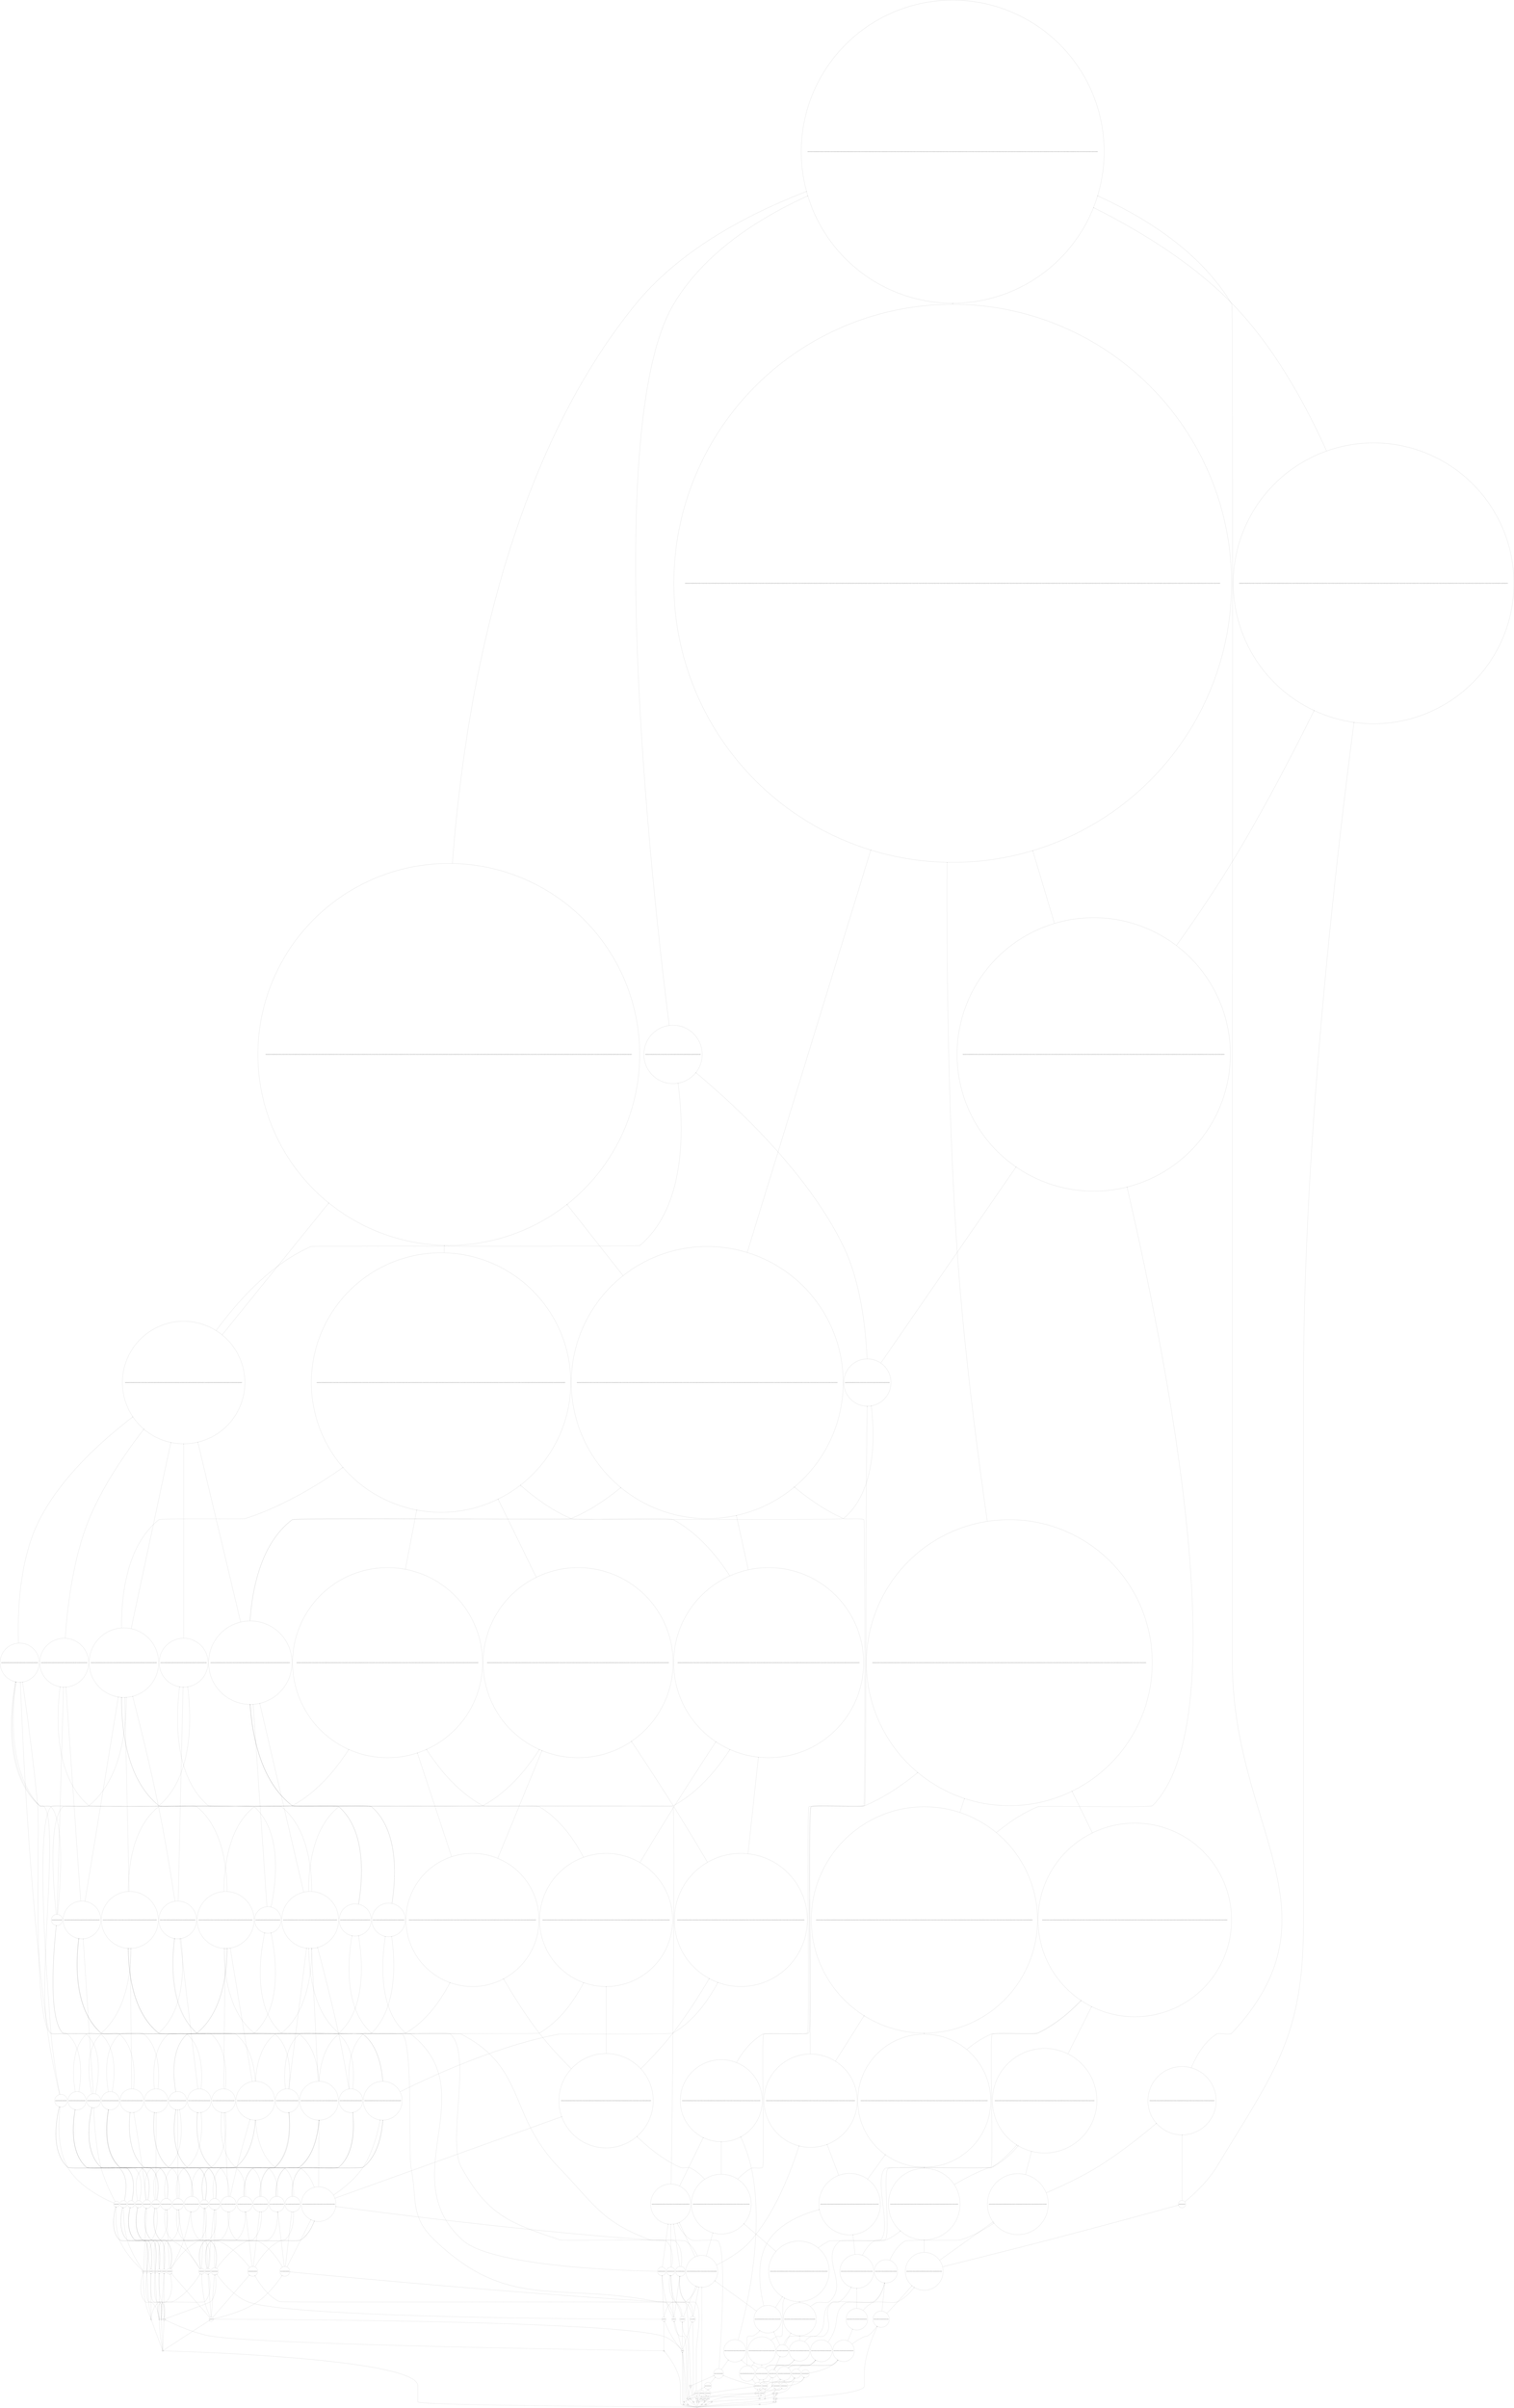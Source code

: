 strict digraph "priss2013-table01_df_step3" {
	graph [bb="0,0,44229,80795",
		rankdir=BT
	];
	node [label="\N"];
	"e(e(e(e(e(e(e(e(e(e(e(e(o16o18)o28)e(e(o30o34)o28))e(e(e(o16o18)o28)e(o14o18)))e(e(e(e(o16o18)o28)e(o14o18))e(e(e(o16o18)o28)o8)))\
e(e(o36o40)o32))e(e(e(e(e(o16o18)o28)e(e(o30o34)o28))e(e(e(o16o18)o28)e(o14o18)))e(e(e(e(o16o18)o28)e(o14o18))e(e(e(o16o18)o28)o26))))\
e(e(e(e(e(e(e(o16o18)o28)e(e(o30o34)o28))e(e(e(o16o18)o28)e(o14o18)))e(e(e(e(o16o18)o28)e(o14o18))e(e(e(o16o18)o28)o8)))e(e(o36o40)\
o32))e(o32o50)))e(e(e(e(e(e(e(e(o16o18)o28)e(e(o30o34)o28))e(e(e(o16o18)o28)e(o14o18)))e(e(e(e(o16o18)o28)e(o14o18))e(e(e(o16o18)\
o28)o8)))e(e(o36o40)o32))e(o32o50))e(e(o32o50)o46)))e(e(e(e(e(e(e(e(e(o16o18)o28)e(e(o30o34)o28))e(e(e(o16o18)o28)e(o14o18)))e(e(\
e(e(o16o18)o28)e(o14o18))e(e(e(o16o18)o28)o8)))e(e(o36o40)o32))e(o32o50))e(e(o32o50)o46))e(e(e(e(e(o36o40)o32)e(o32o50))e(e(o32o50)\
o46))e(e(e(o32o50)o46)e(o46o48)))))e(e(e(e(e(e(e(e(e(e(o16o18)o28)e(e(o30o34)o28))e(e(e(o16o18)o28)e(o14o18)))e(e(e(e(o16o18)o28)\
e(o14o18))e(e(e(o16o18)o28)o8)))e(e(o36o40)o32))e(o32o50))e(e(o32o50)o46))e(e(e(e(e(o36o40)o32)e(o32o50))e(e(o32o50)o46))e(e(e(o32o50)\
o46)e(o46o48))))e(e(e(e(o32o50)o46)e(o46o48))e(e(o46o48)e(o48o52)))))e(e(e(e(e(e(e(e(e(e(e(o16o18)o28)e(e(o30o34)o28))e(e(e(o16o18)\
o28)e(o14o18)))e(e(e(e(o16o18)o28)e(o14o18))e(e(e(o16o18)o28)o8)))e(e(o36o40)o32))e(o32o50))e(e(o32o50)o46))e(e(e(e(e(o36o40)o32)\
e(o32o50))e(e(o32o50)o46))e(e(e(o32o50)o46)e(o46o48))))e(e(e(e(e(e(o36o40)o32)e(o32o50))e(e(o32o50)o46))e(e(e(o32o50)o46)e(o46o48)))\
e(e(e(o36o40)o32)e(e(o36o40)o44))))e(e(e(e(e(e(e(o36o40)o32)e(o32o50))e(e(o32o50)o46))e(e(e(o32o50)o46)e(o46o48)))e(e(e(o36o40)o32)\
e(e(o36o40)o44)))e(e(e(e(o32o50)o46)e(o46o48))e(e(o46o48)e(o48o52))))))"	 [height=178.03,
		pos="12961,45417",
		shape=circle,
		width=178.03];
	"e(e(e(e(e(e(e(e(e(e(e(e(o16o18)o28)e(e(o30o34)o28))e(e(e(o16o18)o28)e(o14o18)))e(e(e(e(o16o18)o28)e(o14o18))e(e(e(o16o18)o28)o8)))\
e(e(o36o40)o32))e(o32o50))e(e(o32o50)o46))e(e(e(e(o36o40)o50)o46)e(o46o48)))e(e(e(e(e(e(e(e(e(o16o18)o28)e(o14o18))e(e(e(o16o18)\
o28)e(o28o4)))e(e(e(e(o30o34)o28)e(o28o4))o8))e(e(e(e(e(o16o18)o28)e(o14o18))e(e(e(o30o34)o28)e(o28o4)))e(o2o54)))e(e(e(e(e(e(o16o18)\
o28)e(o14o18))e(e(e(o16o18)o28)e(o28o4)))e(e(e(e(o30o34)o28)e(o28o4))o8))e(e(e(e(o16o18)o28)e(o14o18))e(e(e(o16o18)o28)o8))))e(e(\
e(e(e(e(e(o16o18)o28)e(o14o18))e(e(e(o16o18)o28)e(o28o4)))e(e(e(e(o30o34)o28)e(o28o4))o8))e(e(e(e(o16o18)o28)e(o14o18))e(e(e(o16o18)\
o28)o8)))e(e(e(e(e(o16o18)o28)e(e(o30o34)o28))e(e(e(o16o18)o28)e(o14o18)))e(e(e(e(o16o18)o28)e(o14o18))e(e(e(o16o18)o28)o8)))))e(\
e(e(e(e(e(e(e(o16o18)o28)e(o14o18))e(e(e(o16o18)o28)e(o28o4)))e(e(e(e(o30o34)o28)e(o28o4))o8))e(e(e(e(o16o18)o28)e(o14o18))e(e(e(\
o16o18)o28)o8)))e(e(e(e(e(o16o18)o28)e(e(o30o34)o28))e(e(e(o16o18)o28)e(o14o18)))e(e(e(e(o16o18)o28)e(o14o18))e(e(e(o16o18)o28)o8))))\
e(e(e(e(e(e(o16o18)o28)e(e(o30o34)o28))e(e(e(o16o18)o28)e(o14o18)))e(e(e(e(o16o18)o28)e(o14o18))e(e(e(o16o18)o28)o8)))e(e(o36o40)\
o32)))))e(e(e(o28o4)o8)e(e(o2o54)o4)))e(e(e(e(e(o14o18)o44)e(o16o18))e(o34o44))e(e(e(e(o16o18)o28)e(o14o18))e(e(e(o16o18)o28)o26))))"	 [height=141.27,
		pos="22390,75710",
		shape=circle,
		width=141.27];
	"e(e(e(e(e(e(e(e(e(e(e(e(o16o18)o28)e(e(o30o34)o28))e(e(e(o16o18)o28)e(o14o18)))e(e(e(e(o16o18)o28)e(o14o18))e(e(e(o16o18)o28)o8)))\
e(e(o36o40)o32))e(e(e(e(e(o16o18)o28)e(e(o30o34)o28))e(e(e(o16o18)o28)e(o14o18)))e(e(e(e(o16o18)o28)e(o14o18))e(e(e(o16o18)o28)o26))))\
e(e(e(e(e(e(e(o16o18)o28)e(e(o30o34)o28))e(e(e(o16o18)o28)e(o14o18)))e(e(e(e(o16o18)o28)e(o14o18))e(e(e(o16o18)o28)o8)))e(e(o36o40)\
o32))e(o32o50)))e(e(e(e(e(e(e(e(o16o18)o28)e(e(o30o34)o28))e(e(e(o16o18)o28)e(o14o18)))e(e(e(e(o16o18)o28)e(o14o18))e(e(e(o16o18)\
o28)o8)))e(e(o36o40)o32))e(o32o50))e(e(o32o50)o46)))e(e(e(e(e(e(e(e(e(o16o18)o28)e(e(o30o34)o28))e(e(e(o16o18)o28)e(o14o18)))e(e(\
e(e(o16o18)o28)e(o14o18))e(e(e(o16o18)o28)o8)))e(e(o36o40)o32))e(o32o50))e(e(o32o50)o46))e(e(e(e(e(o36o40)o32)e(o32o50))e(e(o32o50)\
o46))e(e(e(o32o50)o46)e(o46o48)))))e(e(e(e(e(e(e(e(e(e(o16o18)o28)e(e(o30o34)o28))e(e(e(o16o18)o28)e(o14o18)))e(e(e(e(o16o18)o28)\
e(o14o18))e(e(e(o16o18)o28)o8)))e(e(o36o40)o32))e(o32o50))e(e(o32o50)o46))e(e(e(e(e(o36o40)o32)e(o32o50))e(e(o32o50)o46))e(e(e(o32o50)\
o46)e(o46o48))))e(e(e(e(o32o50)o46)e(o46o48))e(e(o46o48)e(o48o52)))))e(e(e(e(e(e(e(e(e(e(e(o16o18)o28)e(e(o30o34)o28))e(e(e(o16o18)\
o28)e(o14o18)))e(e(e(e(o16o18)o28)e(o14o18))e(e(e(o16o18)o28)o8)))e(e(o36o40)o32))e(o32o50))e(e(o32o50)o46))e(e(e(e(e(o36o40)o32)\
e(o32o50))e(e(o32o50)o46))e(e(e(o32o50)o46)e(o46o48))))e(e(e(e(e(e(o36o40)o32)e(o32o50))e(e(o32o50)o46))e(e(e(o32o50)o46)e(o46o48)))\
e(e(e(o36o40)o32)e(e(o36o40)o44))))e(e(e(e(e(e(e(o36o40)o32)e(o32o50))e(e(o32o50)o46))e(e(e(o32o50)o46)e(o46o48)))e(e(e(o36o40)o32)\
e(e(o36o40)o44)))e(e(e(e(o32o50)o46)e(o46o48))e(e(o46o48)e(o48o52))))))" -> "e(e(e(e(e(e(e(e(e(e(e(e(o16o18)o28)e(e(o30o34)o28))e(e(e(o16o18)o28)e(o14o18)))e(e(e(e(o16o18)o28)e(o14o18))e(e(e(o16o18)o28)o8)))\
e(e(o36o40)o32))e(o32o50))e(e(o32o50)o46))e(e(e(e(o36o40)o50)o46)e(o46o48)))e(e(e(e(e(e(e(e(e(o16o18)o28)e(o14o18))e(e(e(o16o18)\
o28)e(o28o4)))e(e(e(e(o30o34)o28)e(o28o4))o8))e(e(e(e(e(o16o18)o28)e(o14o18))e(e(e(o30o34)o28)e(o28o4)))e(o2o54)))e(e(e(e(e(e(o16o18)\
o28)e(o14o18))e(e(e(o16o18)o28)e(o28o4)))e(e(e(e(o30o34)o28)e(o28o4))o8))e(e(e(e(o16o18)o28)e(o14o18))e(e(e(o16o18)o28)o8))))e(e(\
e(e(e(e(e(o16o18)o28)e(o14o18))e(e(e(o16o18)o28)e(o28o4)))e(e(e(e(o30o34)o28)e(o28o4))o8))e(e(e(e(o16o18)o28)e(o14o18))e(e(e(o16o18)\
o28)o8)))e(e(e(e(e(o16o18)o28)e(e(o30o34)o28))e(e(e(o16o18)o28)e(o14o18)))e(e(e(e(o16o18)o28)e(o14o18))e(e(e(o16o18)o28)o8)))))e(\
e(e(e(e(e(e(e(o16o18)o28)e(o14o18))e(e(e(o16o18)o28)e(o28o4)))e(e(e(e(o30o34)o28)e(o28o4))o8))e(e(e(e(o16o18)o28)e(o14o18))e(e(e(\
o16o18)o28)o8)))e(e(e(e(e(o16o18)o28)e(e(o30o34)o28))e(e(e(o16o18)o28)e(o14o18)))e(e(e(e(o16o18)o28)e(o14o18))e(e(e(o16o18)o28)o8))))\
e(e(e(e(e(e(o16o18)o28)e(e(o30o34)o28))e(e(e(o16o18)o28)e(o14o18)))e(e(e(e(o16o18)o28)e(o14o18))e(e(e(o16o18)o28)o8)))e(e(o36o40)\
o32)))))e(e(e(o28o4)o8)e(e(o2o54)o4)))e(e(e(e(e(o14o18)o44)e(o16o18))e(o34o44))e(e(e(e(o16o18)o28)e(o14o18))e(e(e(o16o18)o28)o26))))"	 [pos="e,17522,74238 11303,51608 10224,57008 9575.2,64854 12985,70588 13990,72278 15770,73445 17513,74234"];
	"e(e(e(e(e(e(e(e(e(e(o16o18)o28)e(o14o18))e(e(e(o16o18)o28)e(o28o4)))e(e(e(e(o30o34)o28)e(o28o4))o8))e(e(e(e(e(o16o18)o28)e(o14o18))\
e(e(e(o30o34)o28)e(o28o4)))e(o2o54)))e(e(e(e(e(e(o16o18)o28)e(o14o18))e(e(e(o16o18)o28)e(o28o4)))e(e(e(e(o30o34)o28)e(o28o4))o8))\
e(e(e(e(o16o18)o28)e(o14o18))e(e(e(o16o18)o28)o8))))e(e(e(e(e(e(e(o16o18)o28)e(o14o18))e(e(e(o16o18)o28)e(o28o4)))e(e(e(e(o30o34)\
o28)e(o28o4))o8))e(e(e(e(o16o18)o28)e(o14o18))e(e(e(o16o18)o28)o8)))e(e(e(e(e(o16o18)o28)e(e(o30o34)o28))e(e(e(o16o18)o28)e(o14o18)))\
e(e(e(e(o16o18)o28)e(o14o18))e(e(e(o16o18)o28)o8)))))e(e(e(e(e(e(e(e(o16o18)o28)e(o14o18))e(e(e(o16o18)o28)e(o28o4)))e(e(e(e(o30o34)\
o28)e(o28o4))o8))e(e(e(e(o16o18)o28)e(o14o18))e(e(e(o16o18)o28)o8)))e(e(e(e(e(o16o18)o28)e(e(o30o34)o28))e(e(e(o16o18)o28)e(o14o18)))\
e(e(e(e(o16o18)o28)e(o14o18))e(e(e(o16o18)o28)o8))))e(e(e(e(e(e(o16o18)o28)e(e(o30o34)o28))e(e(e(o16o18)o28)e(o14o18)))e(e(e(e(o16o18)\
o28)e(o14o18))e(e(e(o16o18)o28)o8)))e(e(o36o40)o32))))e(e(e(e(e(e(e(o16o18)o28)e(e(o30o34)o28))e(e(e(o16o18)o28)e(o14o18)))e(e(e(\
e(o16o18)o28)e(o14o18))e(e(e(o16o18)o28)o8)))e(e(o36o40)o32))e(e(e(e(e(o16o18)o28)e(e(o30o34)o28))e(e(e(o16o18)o28)e(o14o18)))e(\
e(e(e(o16o18)o28)e(o14o18))e(e(e(o16o18)o28)o26)))))"	 [height=133.31,
		pos="33922,25006",
		shape=circle,
		width=133.31];
	"e(e(e(e(e(e(e(e(e(e(e(e(o16o18)o28)e(e(o30o34)o28))e(e(e(o16o18)o28)e(o14o18)))e(e(e(e(o16o18)o28)e(o14o18))e(e(e(o16o18)o28)o8)))\
e(e(o36o40)o32))e(e(e(e(e(o16o18)o28)e(e(o30o34)o28))e(e(e(o16o18)o28)e(o14o18)))e(e(e(e(o16o18)o28)e(o14o18))e(e(e(o16o18)o28)o26))))\
e(e(e(e(e(e(e(o16o18)o28)e(e(o30o34)o28))e(e(e(o16o18)o28)e(o14o18)))e(e(e(e(o16o18)o28)e(o14o18))e(e(e(o16o18)o28)o8)))e(e(o36o40)\
o32))e(o32o50)))e(e(e(e(e(e(e(e(o16o18)o28)e(e(o30o34)o28))e(e(e(o16o18)o28)e(o14o18)))e(e(e(e(o16o18)o28)e(o14o18))e(e(e(o16o18)\
o28)o8)))e(e(o36o40)o32))e(o32o50))e(e(o32o50)o46)))e(e(e(e(e(e(e(e(e(o16o18)o28)e(e(o30o34)o28))e(e(e(o16o18)o28)e(o14o18)))e(e(\
e(e(o16o18)o28)e(o14o18))e(e(e(o16o18)o28)o8)))e(e(o36o40)o32))e(o32o50))e(e(o32o50)o46))e(e(e(e(e(o36o40)o32)e(o32o50))e(e(o32o50)\
o46))e(e(e(o32o50)o46)e(o46o48)))))e(e(e(e(e(e(e(e(o16o18)o28)e(e(o30o34)o28))e(e(e(o16o18)o28)e(o14o18)))e(e(e(e(o16o18)o28)e(o14o18))\
e(e(e(o16o18)o28)o8)))e(e(o36o40)o32))e(e(e(e(e(o16o18)o28)e(e(o30o34)o28))e(e(e(o16o18)o28)e(o14o18)))e(e(e(e(o16o18)o28)e(o14o18))\
e(e(e(o16o18)o28)o26))))e(e(e(e(e(o14o18)o44)e(o16o18))e(o34o44))e(e(e(e(o16o18)o28)e(o14o18))e(e(e(o16o18)o28)o26)))))e(e(e(e(e(\
e(e(e(e(e(o16o18)o28)e(o14o18))e(e(e(o16o18)o28)e(o28o4)))e(e(e(e(o30o34)o28)e(o28o4))o8))e(e(e(e(e(o16o18)o28)e(o14o18))e(e(e(o30o34)\
o28)e(o28o4)))e(o2o54)))e(e(e(e(e(e(o16o18)o28)e(o14o18))e(e(e(o16o18)o28)e(o28o4)))e(e(e(e(o30o34)o28)e(o28o4))o8))e(e(e(e(o16o18)\
o28)e(o14o18))e(e(e(o16o18)o28)o8))))e(e(e(e(e(e(e(o16o18)o28)e(o14o18))e(e(e(o16o18)o28)e(o28o4)))e(e(e(e(o30o34)o28)e(o28o4))o8))\
e(e(e(e(o16o18)o28)e(o14o18))e(e(e(o16o18)o28)o8)))e(e(e(e(e(o16o18)o28)e(e(o30o34)o28))e(e(e(o16o18)o28)e(o14o18)))e(e(e(e(o16o18)\
o28)e(o14o18))e(e(e(o16o18)o28)o8)))))e(e(e(e(e(e(e(e(o16o18)o28)e(o14o18))e(e(e(o16o18)o28)e(o28o4)))e(e(e(e(o30o34)o28)e(o28o4))\
o8))e(e(e(e(o16o18)o28)e(o14o18))e(e(e(o16o18)o28)o8)))e(e(e(e(e(o16o18)o28)e(e(o30o34)o28))e(e(e(o16o18)o28)e(o14o18)))e(e(e(e(\
o16o18)o28)e(o14o18))e(e(e(o16o18)o28)o8))))e(e(e(e(e(e(o16o18)o28)e(e(o30o34)o28))e(e(e(o16o18)o28)e(o14o18)))e(e(e(e(o16o18)o28)\
e(o14o18))e(e(e(o16o18)o28)o8)))e(e(o36o40)o32))))e(e(e(e(e(e(e(o16o18)o28)e(e(o30o34)o28))e(e(e(o16o18)o28)e(o14o18)))e(e(e(e(o16o18)\
o28)e(o14o18))e(e(e(o16o18)o28)o8)))e(e(o36o40)o32))e(e(e(e(e(o16o18)o28)e(e(o30o34)o28))e(e(e(o16o18)o28)e(o14o18)))e(e(e(e(o16o18)\
o28)e(o14o18))e(e(e(o16o18)o28)o26))))))"	 [height=260.09,
		pos="22390,61225",
		shape=circle,
		width=260.09];
	"e(e(e(e(e(e(e(e(e(e(o16o18)o28)e(o14o18))e(e(e(o16o18)o28)e(o28o4)))e(e(e(e(o30o34)o28)e(o28o4))o8))e(e(e(e(e(o16o18)o28)e(o14o18))\
e(e(e(o30o34)o28)e(o28o4)))e(o2o54)))e(e(e(e(e(e(o16o18)o28)e(o14o18))e(e(e(o16o18)o28)e(o28o4)))e(e(e(e(o30o34)o28)e(o28o4))o8))\
e(e(e(e(o16o18)o28)e(o14o18))e(e(e(o16o18)o28)o8))))e(e(e(e(e(e(e(o16o18)o28)e(o14o18))e(e(e(o16o18)o28)e(o28o4)))e(e(e(e(o30o34)\
o28)e(o28o4))o8))e(e(e(e(o16o18)o28)e(o14o18))e(e(e(o16o18)o28)o8)))e(e(e(e(e(o16o18)o28)e(e(o30o34)o28))e(e(e(o16o18)o28)e(o14o18)))\
e(e(e(e(o16o18)o28)e(o14o18))e(e(e(o16o18)o28)o8)))))e(e(e(e(e(e(e(e(o16o18)o28)e(o14o18))e(e(e(o16o18)o28)e(o28o4)))e(e(e(e(o30o34)\
o28)e(o28o4))o8))e(e(e(e(o16o18)o28)e(o14o18))e(e(e(o16o18)o28)o8)))e(e(e(e(e(o16o18)o28)e(e(o30o34)o28))e(e(e(o16o18)o28)e(o14o18)))\
e(e(e(e(o16o18)o28)e(o14o18))e(e(e(o16o18)o28)o8))))e(e(e(e(e(e(o16o18)o28)e(e(o30o34)o28))e(e(e(o16o18)o28)e(o14o18)))e(e(e(e(o16o18)\
o28)e(o14o18))e(e(e(o16o18)o28)o8)))e(e(o36o40)o32))))e(e(e(e(e(e(e(o16o18)o28)e(e(o30o34)o28))e(e(e(o16o18)o28)e(o14o18)))e(e(e(\
e(o16o18)o28)e(o14o18))e(e(e(o16o18)o28)o8)))e(e(o36o40)o32))e(e(e(e(e(o16o18)o28)e(e(o30o34)o28))e(e(e(o16o18)o28)e(o14o18)))e(\
e(e(e(o16o18)o28)e(o14o18))e(e(e(o16o18)o28)o26)))))" -> "e(e(e(e(e(e(e(e(e(e(e(e(o16o18)o28)e(e(o30o34)o28))e(e(e(o16o18)o28)e(o14o18)))e(e(e(e(o16o18)o28)e(o14o18))e(e(e(o16o18)o28)o8)))\
e(e(o36o40)o32))e(e(e(e(e(o16o18)o28)e(e(o30o34)o28))e(e(e(o16o18)o28)e(o14o18)))e(e(e(e(o16o18)o28)e(o14o18))e(e(e(o16o18)o28)o26))))\
e(e(e(e(e(e(e(o16o18)o28)e(e(o30o34)o28))e(e(e(o16o18)o28)e(o14o18)))e(e(e(e(o16o18)o28)e(o14o18))e(e(e(o16o18)o28)o8)))e(e(o36o40)\
o32))e(o32o50)))e(e(e(e(e(e(e(e(o16o18)o28)e(e(o30o34)o28))e(e(e(o16o18)o28)e(o14o18)))e(e(e(e(o16o18)o28)e(o14o18))e(e(e(o16o18)\
o28)o8)))e(e(o36o40)o32))e(o32o50))e(e(o32o50)o46)))e(e(e(e(e(e(e(e(e(o16o18)o28)e(e(o30o34)o28))e(e(e(o16o18)o28)e(o14o18)))e(e(\
e(e(o16o18)o28)e(o14o18))e(e(e(o16o18)o28)o8)))e(e(o36o40)o32))e(o32o50))e(e(o32o50)o46))e(e(e(e(e(o36o40)o32)e(o32o50))e(e(o32o50)\
o46))e(e(e(o32o50)o46)e(o46o48)))))e(e(e(e(e(e(e(e(o16o18)o28)e(e(o30o34)o28))e(e(e(o16o18)o28)e(o14o18)))e(e(e(e(o16o18)o28)e(o14o18))\
e(e(e(o16o18)o28)o8)))e(e(o36o40)o32))e(e(e(e(e(o16o18)o28)e(e(o30o34)o28))e(e(e(o16o18)o28)e(o14o18)))e(e(e(e(o16o18)o28)e(o14o18))\
e(e(e(o16o18)o28)o26))))e(e(e(e(e(o14o18)o44)e(o16o18))e(o34o44))e(e(e(e(o16o18)o28)e(o14o18))e(e(e(o16o18)o28)o26)))))e(e(e(e(e(\
e(e(e(e(e(o16o18)o28)e(o14o18))e(e(e(o16o18)o28)e(o28o4)))e(e(e(e(o30o34)o28)e(o28o4))o8))e(e(e(e(e(o16o18)o28)e(o14o18))e(e(e(o30o34)\
o28)e(o28o4)))e(o2o54)))e(e(e(e(e(e(o16o18)o28)e(o14o18))e(e(e(o16o18)o28)e(o28o4)))e(e(e(e(o30o34)o28)e(o28o4))o8))e(e(e(e(o16o18)\
o28)e(o14o18))e(e(e(o16o18)o28)o8))))e(e(e(e(e(e(e(o16o18)o28)e(o14o18))e(e(e(o16o18)o28)e(o28o4)))e(e(e(e(o30o34)o28)e(o28o4))o8))\
e(e(e(e(o16o18)o28)e(o14o18))e(e(e(o16o18)o28)o8)))e(e(e(e(e(o16o18)o28)e(e(o30o34)o28))e(e(e(o16o18)o28)e(o14o18)))e(e(e(e(o16o18)\
o28)e(o14o18))e(e(e(o16o18)o28)o8)))))e(e(e(e(e(e(e(e(o16o18)o28)e(o14o18))e(e(e(o16o18)o28)e(o28o4)))e(e(e(e(o30o34)o28)e(o28o4))\
o8))e(e(e(e(o16o18)o28)e(o14o18))e(e(e(o16o18)o28)o8)))e(e(e(e(e(o16o18)o28)e(e(o30o34)o28))e(e(e(o16o18)o28)e(o14o18)))e(e(e(e(\
o16o18)o28)e(o14o18))e(e(e(o16o18)o28)o8))))e(e(e(e(e(e(o16o18)o28)e(e(o30o34)o28))e(e(e(o16o18)o28)e(o14o18)))e(e(e(e(o16o18)o28)\
e(o14o18))e(e(e(o16o18)o28)o8)))e(e(o36o40)o32))))e(e(e(e(e(e(e(o16o18)o28)e(e(o30o34)o28))e(e(e(o16o18)o28)e(o14o18)))e(e(e(e(o16o18)\
o28)e(o14o18))e(e(e(o16o18)o28)o8)))e(e(o36o40)o32))e(e(e(e(e(o16o18)o28)e(e(o30o34)o28))e(e(e(o16o18)o28)e(o14o18)))e(e(e(e(o16o18)\
o28)e(o14o18))e(e(e(o16o18)o28)o26))))))"	 [pos="e,28364,54015 35408,29570 37046,35579 38744,46056 32939,51826 32893,51872 31823,51836 31763,51862 30551,52385 29412,53145 28373,\
54008"];
	"e(e(e(e(e(e(e(o14o18)e(o36o40))e(e(o36o40)o50))e(e(e(o36o40)o50)o46))e(e(e(e(o36o40)o50)o46)e(o46o48)))e(e(e(e(e(o36o40)o50)o46)\
e(o46o48))e(e(o46o48)e(o48o52))))e(e(e(e(e(o36o40)o50)o46)e(o46o48))e(o48o52)))"	 [height=22.784,
		pos="6161.4,25006",
		shape=circle,
		width=22.784];
	"e(e(e(e(e(e(e(e(e(e(e(o16o18)o28)e(e(o30o34)o28))e(e(e(o16o18)o28)e(o14o18)))e(e(e(e(o16o18)o28)e(o14o18))e(e(e(o16o18)o28)o8)))\
e(e(o36o40)o32))e(o32o50))e(e(o32o50)o46))e(e(e(e(e(o36o40)o32)e(o32o50))e(e(o32o50)o46))e(e(e(o32o50)o46)e(o46o48))))e(e(e(e(e(\
e(o36o40)o32)e(o32o50))e(e(o32o50)o46))e(e(e(o32o50)o46)e(o46o48)))e(e(e(o36o40)o32)e(e(o36o40)o44))))e(e(e(e(e(e(e(o36o40)o32)e(\
o32o50))e(e(o32o50)o46))e(e(e(o32o50)o46)e(o46o48)))e(e(e(o36o40)o32)e(e(o36o40)o44)))e(e(e(e(o32o50)o46)e(o46o48))e(e(o46o48)e(\
o48o52)))))"	 [height=57.105,
		pos="6161.4,34406",
		shape=circle,
		width=57.105];
	"e(e(e(e(e(e(e(o14o18)e(o36o40))e(e(o36o40)o50))e(e(e(o36o40)o50)o46))e(e(e(e(o36o40)o50)o46)e(o46o48)))e(e(e(e(e(o36o40)o50)o46)\
e(o46o48))e(e(o46o48)e(o48o52))))e(e(e(e(e(o36o40)o50)o46)e(o46o48))e(o48o52)))" -> "e(e(e(e(e(e(e(e(e(e(e(o16o18)o28)e(e(o30o34)o28))e(e(e(o16o18)o28)e(o14o18)))e(e(e(e(o16o18)o28)e(o14o18))e(e(e(o16o18)o28)o8)))\
e(e(o36o40)o32))e(o32o50))e(e(o32o50)o46))e(e(e(e(e(o36o40)o32)e(o32o50))e(e(o32o50)o46))e(e(e(o32o50)o46)e(o46o48))))e(e(e(e(e(\
e(o36o40)o32)e(o32o50))e(e(o32o50)o46))e(e(e(o32o50)o46)e(o46o48)))e(e(e(o36o40)o32)e(e(o36o40)o44))))e(e(e(e(e(e(e(o36o40)o32)e(\
o32o50))e(e(o32o50)o46))e(e(e(o32o50)o46)e(o46o48)))e(e(e(o36o40)o32)e(e(o36o40)o44)))e(e(e(e(o32o50)o46)e(o46o48))e(e(o46o48)e(\
o48o52)))))"	 [pos="e,6161.4,32350 6161.4,25826 6161.4,27267 6161.4,30295 6161.4,32340"];
	"e(e(e(e(e(e(o16o18)o28)e(o14o18))e(e(e(o16o18)o28)e(o28o4)))e(e(e(e(o30o34)o28)e(o28o4))o8))e(e(e(e(o16o18)o28)e(o14o18))e(e(e(o16o18)\
o28)o8)))"	 [height=15.797,
		pos="28328,4581.8",
		shape=circle,
		width=15.797];
	"e(e(e(e(e(e(e(o16o18)o28)e(o14o18))e(e(e(o16o18)o28)e(o28o4)))e(e(e(e(o30o34)o28)e(o28o4))o8))e(e(e(e(o16o18)o28)e(o14o18))e(e(e(\
o16o18)o28)o8)))e(e(e(e(e(o16o18)o28)e(e(o30o34)o28))e(e(e(o16o18)o28)e(o14o18)))e(e(e(e(o16o18)o28)e(o14o18))e(e(e(o16o18)o28)o8))))"	 [height=28.67,
		pos="28174,6836.7",
		shape=circle,
		width=28.67];
	"e(e(e(e(e(e(o16o18)o28)e(o14o18))e(e(e(o16o18)o28)e(o28o4)))e(e(e(e(o30o34)o28)e(o28o4))o8))e(e(e(e(o16o18)o28)e(o14o18))e(e(e(o16o18)\
o28)o8)))" -> "e(e(e(e(e(e(e(o16o18)o28)e(o14o18))e(e(e(o16o18)o28)e(o28o4)))e(e(e(e(o30o34)o28)e(o28o4))o8))e(e(e(e(o16o18)o28)e(o14o18))e(e(e(\
o16o18)o28)o8)))e(e(e(e(e(o16o18)o28)e(e(o30o34)o28))e(e(e(o16o18)o28)e(o14o18)))e(e(e(e(o16o18)o28)e(o14o18))e(e(e(o16o18)o28)o8))))"	 [pos="e,28245,5806.7 28290,5149.5 28276,5346.3 28261,5573.6 28245,5796.5"];
	"e(e(e(e(e(e(e(o16o18)o28)e(o14o18))e(e(e(o16o18)o28)e(o28o4)))e(e(e(e(o30o34)o28)e(o28o4))o8))e(e(e(e(e(o16o18)o28)e(o14o18))e(e(\
e(o30o34)o28)e(o28o4)))e(o2o54)))e(e(e(e(e(e(o16o18)o28)e(o14o18))e(e(e(o16o18)o28)e(o28o4)))e(e(e(e(o30o34)o28)e(o28o4))o8))e(e(\
e(e(o16o18)o28)e(o14o18))e(e(e(o16o18)o28)o8))))"	 [height=33.382,
		pos="30823,6836.7",
		shape=circle,
		width=33.382];
	"e(e(e(e(e(e(o16o18)o28)e(o14o18))e(e(e(o16o18)o28)e(o28o4)))e(e(e(e(o30o34)o28)e(o28o4))o8))e(e(e(e(o16o18)o28)e(o14o18))e(e(e(o16o18)\
o28)o8)))" -> "e(e(e(e(e(e(e(o16o18)o28)e(o14o18))e(e(e(o16o18)o28)e(o28o4)))e(e(e(e(o30o34)o28)e(o28o4))o8))e(e(e(e(e(o16o18)o28)e(o14o18))e(e(\
e(o30o34)o28)e(o28o4)))e(o2o54)))e(e(e(e(e(e(o16o18)o28)e(o14o18))e(e(e(o16o18)o28)e(o28o4)))e(e(e(e(o30o34)o28)e(o28o4))o8))e(e(\
e(e(o16o18)o28)e(o14o18))e(e(e(o16o18)o28)o8))))"	 [pos="e,30012,5949.6 28511,5120.4 28601,5303 28729,5488.6 28906,5598.9 29019,5668.8 29379,5583.6 29500,5634.9 29679,5710.1 29849,5820.1 \
30004,5943.4"];
	"e(e(e(e(e(e(e(e(o16o18)o28)e(e(o30o34)o28))e(e(e(o16o18)o28)e(o14o18)))e(e(e(e(o16o18)o28)e(o14o18))e(e(e(o16o18)o28)o8)))e(e(o36o40)\
o32))e(e(e(e(e(o16o18)o28)e(e(o30o34)o28))e(e(e(o16o18)o28)e(o14o18)))e(e(e(e(o16o18)o28)e(o14o18))e(e(e(o16o18)o28)o26))))e(e(e(\
e(e(e(e(o16o18)o28)e(e(o30o34)o28))e(e(e(o16o18)o28)e(o14o18)))e(e(e(e(o16o18)o28)e(o14o18))e(e(e(o16o18)o28)o8)))e(e(o36o40)o32))\
e(o32o50)))"	 [height=43.979,
		pos="16064,10307",
		shape=circle,
		width=43.979];
	"e(e(e(e(e(e(e(e(e(o16o18)o28)e(e(o30o34)o28))e(e(e(o16o18)o28)e(o14o18)))e(e(e(e(o16o18)o28)e(o14o18))e(e(e(o16o18)o28)o8)))e(e(\
o36o40)o32))e(e(e(e(e(o16o18)o28)e(e(o30o34)o28))e(e(e(o16o18)o28)e(o14o18)))e(e(e(e(o16o18)o28)e(o14o18))e(e(e(o16o18)o28)o26))))\
e(e(e(e(e(e(e(o16o18)o28)e(e(o30o34)o28))e(e(e(o16o18)o28)e(o14o18)))e(e(e(e(o16o18)o28)e(o14o18))e(e(e(o16o18)o28)o8)))e(e(o36o40)\
o32))e(o32o50)))e(e(e(e(e(e(e(e(o16o18)o28)e(e(o30o34)o28))e(e(e(o16o18)o28)e(o14o18)))e(e(e(e(o16o18)o28)e(o14o18))e(e(e(o16o18)\
o28)o8)))e(e(o36o40)o32))e(o32o50))e(e(o32o50)o46)))"	 [height=62.051,
		pos="24669,16373",
		shape=circle,
		width=62.051];
	"e(e(e(e(e(e(e(e(o16o18)o28)e(e(o30o34)o28))e(e(e(o16o18)o28)e(o14o18)))e(e(e(e(o16o18)o28)e(o14o18))e(e(e(o16o18)o28)o8)))e(e(o36o40)\
o32))e(e(e(e(e(o16o18)o28)e(e(o30o34)o28))e(e(e(o16o18)o28)e(o14o18)))e(e(e(e(o16o18)o28)e(o14o18))e(e(e(o16o18)o28)o26))))e(e(e(\
e(e(e(e(o16o18)o28)e(e(o30o34)o28))e(e(e(o16o18)o28)e(o14o18)))e(e(e(e(o16o18)o28)e(o14o18))e(e(e(o16o18)o28)o8)))e(e(o36o40)o32))\
e(o32o50)))" -> "e(e(e(e(e(e(e(e(e(o16o18)o28)e(e(o30o34)o28))e(e(e(o16o18)o28)e(o14o18)))e(e(e(e(o16o18)o28)e(o14o18))e(e(e(o16o18)o28)o8)))e(e(\
o36o40)o32))e(e(e(e(e(o16o18)o28)e(e(o30o34)o28))e(e(e(o16o18)o28)e(o14o18)))e(e(e(e(o16o18)o28)e(o14o18))e(e(e(o16o18)o28)o26))))\
e(e(e(e(e(e(e(o16o18)o28)e(e(o30o34)o28))e(e(e(o16o18)o28)e(o14o18)))e(e(e(e(o16o18)o28)e(o14o18))e(e(e(o16o18)o28)o8)))e(e(o36o40)\
o32))e(o32o50)))e(e(e(e(e(e(e(e(o16o18)o28)e(e(o30o34)o28))e(e(e(o16o18)o28)e(o14o18)))e(e(e(e(o16o18)o28)e(o14o18))e(e(e(o16o18)\
o28)o8)))e(e(o36o40)o32))e(o32o50))e(e(o32o50)o46)))"	 [pos="e,23916,14270 16772,11723 17006,12049 17301,12355 17656,12540 17774,12601 22312,12509 22426,12576 23081,12953 23565,13603 23911,\
14261"];
	"e(e(e(e(e(e(e(e(e(o16o18)o28)e(e(o30o34)o28))e(e(e(o16o18)o28)e(o14o18)))e(e(e(e(o16o18)o28)e(o14o18))e(e(e(o16o18)o28)o8)))e(e(\
o36o40)o32))e(e(e(e(e(o16o18)o28)e(e(o30o34)o28))e(e(e(o16o18)o28)e(o14o18)))e(e(e(e(o16o18)o28)e(o14o18))e(e(e(o16o18)o28)o26))))\
e(e(e(e(e(e(e(o16o18)o28)e(e(o30o34)o28))e(e(e(o16o18)o28)e(o14o18)))e(e(e(e(o16o18)o28)e(o14o18))e(e(e(o16o18)o28)o8)))e(e(o36o40)\
o32))e(o32o50)))e(e(e(e(e(e(e(e(o16o18)o28)e(e(o30o34)o28))e(e(e(o16o18)o28)e(o14o18)))e(e(e(e(o16o18)o28)e(o14o18))e(e(e(o16o18)\
o28)o8)))e(e(o36o40)o32))e(o32o50))e(e(o32o50)o48)))"	 [height=62.051,
		pos="20183,16373",
		shape=circle,
		width=62.051];
	"e(e(e(e(e(e(e(e(o16o18)o28)e(e(o30o34)o28))e(e(e(o16o18)o28)e(o14o18)))e(e(e(e(o16o18)o28)e(o14o18))e(e(e(o16o18)o28)o8)))e(e(o36o40)\
o32))e(e(e(e(e(o16o18)o28)e(e(o30o34)o28))e(e(e(o16o18)o28)e(o14o18)))e(e(e(e(o16o18)o28)e(o14o18))e(e(e(o16o18)o28)o26))))e(e(e(\
e(e(e(e(o16o18)o28)e(e(o30o34)o28))e(e(e(o16o18)o28)e(o14o18)))e(e(e(e(o16o18)o28)e(o14o18))e(e(e(o16o18)o28)o8)))e(e(o36o40)o32))\
e(o32o50)))" -> "e(e(e(e(e(e(e(e(e(o16o18)o28)e(e(o30o34)o28))e(e(e(o16o18)o28)e(o14o18)))e(e(e(e(o16o18)o28)e(o14o18))e(e(e(o16o18)o28)o8)))e(e(\
o36o40)o32))e(e(e(e(e(o16o18)o28)e(e(o30o34)o28))e(e(e(o16o18)o28)e(o14o18)))e(e(e(e(o16o18)o28)e(o14o18))e(e(e(o16o18)o28)o26))))\
e(e(e(e(e(e(e(o16o18)o28)e(e(o30o34)o28))e(e(e(o16o18)o28)e(o14o18)))e(e(e(e(o16o18)o28)e(o14o18))e(e(e(o16o18)o28)o8)))e(e(o36o40)\
o32))e(o32o50)))e(e(e(e(e(e(e(e(o16o18)o28)e(e(o30o34)o28))e(e(e(o16o18)o28)e(o14o18)))e(e(e(e(o16o18)o28)e(o14o18))e(e(e(o16o18)\
o28)o8)))e(e(o36o40)o32))e(o32o50))e(e(o32o50)o48)))"	 [pos="e,19389,14285 16798,11710 17031,12031 17317,12337 17656,12540 17766,12605 17834,12506 17940,12576 18563,12985 19036,13632 19384,\
14276"];
	"e(e(e(e(e(e(e(e(e(o16o18)o28)e(e(o30o34)o28))e(e(e(o16o18)o28)e(o14o18)))e(e(e(e(o16o18)o28)e(o14o18))e(e(e(o16o18)o28)o8)))e(e(\
o36o40)o32))e(e(e(e(e(o16o18)o28)e(e(o30o34)o28))e(e(e(o16o18)o28)e(o14o18)))e(e(e(e(o16o18)o28)e(o14o18))e(e(e(o16o18)o28)o26))))\
e(e(e(e(e(e(e(o16o18)o28)e(e(o30o34)o28))e(e(e(o16o18)o28)e(o14o18)))e(e(e(e(o16o18)o28)e(o14o18))e(e(e(o16o18)o28)o8)))e(e(o36o40)\
o32))e(o32o50)))e(e(e(e(e(e(e(e(o16o18)o28)e(e(o30o34)o28))e(e(e(o16o18)o28)e(o14o18)))e(e(e(e(o16o18)o28)e(o14o18))e(e(e(o16o18)\
o28)o8)))e(e(o36o40)o32))e(o32o50))e(e(o32o50)o52)))"	 [height=62.051,
		pos="15697,16373",
		shape=circle,
		width=62.051];
	"e(e(e(e(e(e(e(e(o16o18)o28)e(e(o30o34)o28))e(e(e(o16o18)o28)e(o14o18)))e(e(e(e(o16o18)o28)e(o14o18))e(e(e(o16o18)o28)o8)))e(e(o36o40)\
o32))e(e(e(e(e(o16o18)o28)e(e(o30o34)o28))e(e(e(o16o18)o28)e(o14o18)))e(e(e(e(o16o18)o28)e(o14o18))e(e(e(o16o18)o28)o26))))e(e(e(\
e(e(e(e(o16o18)o28)e(e(o30o34)o28))e(e(e(o16o18)o28)e(o14o18)))e(e(e(e(o16o18)o28)e(o14o18))e(e(e(o16o18)o28)o8)))e(e(o36o40)o32))\
e(o32o50)))" -> "e(e(e(e(e(e(e(e(e(o16o18)o28)e(e(o30o34)o28))e(e(e(o16o18)o28)e(o14o18)))e(e(e(e(o16o18)o28)e(o14o18))e(e(e(o16o18)o28)o8)))e(e(\
o36o40)o32))e(e(e(e(e(o16o18)o28)e(e(o30o34)o28))e(e(e(o16o18)o28)e(o14o18)))e(e(e(e(o16o18)o28)e(o14o18))e(e(e(o16o18)o28)o26))))\
e(e(e(e(e(e(e(o16o18)o28)e(e(o30o34)o28))e(e(e(o16o18)o28)e(o14o18)))e(e(e(e(o16o18)o28)e(o14o18))e(e(e(o16o18)o28)o8)))e(e(o36o40)\
o32))e(o32o50)))e(e(e(e(e(e(e(e(o16o18)o28)e(e(o30o34)o28))e(e(e(o16o18)o28)e(o14o18)))e(e(e(e(o16o18)o28)e(o14o18))e(e(e(o16o18)\
o28)o8)))e(e(o36o40)o32))e(o32o50))e(e(o32o50)o52)))"	 [pos="e,15832,14143 15969,11887 15927,12573 15878,13387 15833,14133"];
	"e(e(e(e(e(e(e(e(o16o18)o28)e(o14o18))e(e(e(o16o18)o28)e(o28o4)))e(e(e(e(o30o34)o28)e(o28o4))o8))e(e(e(e(e(o16o18)o28)e(o14o18))e(\
e(e(o30o34)o28)e(o28o4)))e(o2o54)))e(e(e(e(e(e(o16o18)o28)e(o14o18))e(e(e(o16o18)o28)e(o28o4)))e(e(e(e(o30o34)o28)e(o28o4))o8))e(\
e(e(e(o16o18)o28)e(o14o18))e(e(e(o16o18)o28)o8))))e(e(e(e(e(e(e(o16o18)o28)e(o14o18))e(e(e(o16o18)o28)e(o28o4)))e(e(e(e(o30o34)o28)\
e(o28o4))o8))e(e(e(e(o16o18)o28)e(o14o18))e(e(e(o16o18)o28)o8)))e(e(e(e(e(o16o18)o28)e(e(o30o34)o28))e(e(e(o16o18)o28)e(o14o18)))\
e(e(e(e(o16o18)o28)e(o14o18))e(e(e(o16o18)o28)o8)))))"	 [height=62.015,
		pos="30823,10307",
		shape=circle,
		width=62.015];
	"e(e(e(e(e(e(e(o16o18)o28)e(o14o18))e(e(e(o16o18)o28)e(o28o4)))e(e(e(e(o30o34)o28)e(o28o4))o8))e(e(e(e(o16o18)o28)e(o14o18))e(e(e(\
o16o18)o28)o8)))e(e(e(e(e(o16o18)o28)e(e(o30o34)o28))e(e(e(o16o18)o28)e(o14o18)))e(e(e(e(o16o18)o28)e(o14o18))e(e(e(o16o18)o28)o8))))" -> "e(e(e(e(e(e(e(e(o16o18)o28)e(o14o18))e(e(e(o16o18)o28)e(o28o4)))e(e(e(e(o30o34)o28)e(o28o4))o8))e(e(e(e(e(o16o18)o28)e(o14o18))e(\
e(e(o30o34)o28)e(o28o4)))e(o2o54)))e(e(e(e(e(e(o16o18)o28)e(o14o18))e(e(e(o16o18)o28)e(o28o4)))e(e(e(e(o30o34)o28)e(o28o4))o8))e(\
e(e(e(o16o18)o28)e(o14o18))e(e(e(o16o18)o28)o8))))e(e(e(e(e(e(e(o16o18)o28)e(o14o18))e(e(e(o16o18)o28)e(o28o4)))e(e(e(e(o30o34)o28)\
e(o28o4))o8))e(e(e(e(o16o18)o28)e(o14o18))e(e(e(o16o18)o28)o8)))e(e(e(e(e(o16o18)o28)e(e(o30o34)o28))e(e(e(o16o18)o28)e(o14o18)))\
e(e(e(e(o16o18)o28)e(o14o18))e(e(e(o16o18)o28)o8)))))"	 [pos="e,29469,8532.1 28801,7657.4 29001,7919.6 29231,8220.9 29462,8524"];
	"e(e(e(e(e(e(e(e(o16o18)o28)e(o14o18))e(e(e(o16o18)o28)e(o28o4)))e(e(e(e(o30o34)o28)e(o28o4))o8))e(e(e(e(o16o18)o28)e(o14o18))e(e(\
e(o16o18)o28)o8)))e(e(e(e(e(o16o18)o28)e(e(o30o34)o28))e(e(e(o16o18)o28)e(o14o18)))e(e(e(e(o16o18)o28)e(o14o18))e(e(e(o16o18)o28)\
o8))))e(e(e(e(e(e(o16o18)o28)e(e(o30o34)o28))e(e(e(o16o18)o28)e(o14o18)))e(e(e(e(o16o18)o28)e(o14o18))e(e(e(o16o18)o28)o8)))e(e(\
o36o40)o32)))"	 [height=43.492,
		pos="27007,10307",
		shape=circle,
		width=43.492];
	"e(e(e(e(e(e(e(o16o18)o28)e(o14o18))e(e(e(o16o18)o28)e(o28o4)))e(e(e(e(o30o34)o28)e(o28o4))o8))e(e(e(e(o16o18)o28)e(o14o18))e(e(e(\
o16o18)o28)o8)))e(e(e(e(e(o16o18)o28)e(e(o30o34)o28))e(e(e(o16o18)o28)e(o14o18)))e(e(e(e(o16o18)o28)e(o14o18))e(e(e(o16o18)o28)o8))))" -> "e(e(e(e(e(e(e(e(o16o18)o28)e(o14o18))e(e(e(o16o18)o28)e(o28o4)))e(e(e(e(o30o34)o28)e(o28o4))o8))e(e(e(e(o16o18)o28)e(o14o18))e(e(\
e(o16o18)o28)o8)))e(e(e(e(e(o16o18)o28)e(e(o30o34)o28))e(e(e(o16o18)o28)e(o14o18)))e(e(e(e(o16o18)o28)e(o14o18))e(e(e(o16o18)o28)\
o8))))e(e(e(e(e(e(o16o18)o28)e(e(o30o34)o28))e(e(e(o16o18)o28)e(o14o18)))e(e(e(e(o16o18)o28)e(o14o18))e(e(e(o16o18)o28)o8)))e(e(\
o36o40)o32)))"	 [pos="e,27507,8822.8 27846,7815 27741,8125.2 27623,8475.5 27510,8813.3"];
	o14	 [height=0.68605,
		pos="17469,201.99",
		shape=circle,
		width=0.68605];
	"e(o14o18)"	 [height=1.336,
		pos="17479,310.78",
		shape=circle,
		width=1.336];
	o14 -> "e(o14o18)"	 [pos="e,17475,262.5 17472,226.69 17472,234.37 17473,243.25 17474,252.29"];
	"e(o14o16)"	 [height=1.336,
		pos="17593,310.78",
		shape=circle,
		width=1.336];
	o14 -> "e(o14o16)"	 [pos="e,17557,278.71 17488,218.75 17504,232.75 17528,253.78 17550,272.1"];
	"e(e(e(e(e(o16o18)o28)e(o14o18))e(e(e(o16o18)o28)o26))e(e(e(e(o16o18)o28)e(o14o18))o8))"	 [height=9.6589,
		pos="20552,1915.9",
		shape=circle,
		width=9.6589];
	"e(e(e(e(e(e(o16o18)o28)e(o14o18))e(e(e(o16o18)o28)o26))e(e(e(e(o16o18)o28)e(o14o18))o8))e(e(e(e(o16o18)o28)e(o14o18))e(e(e(o16o18)\
o28)o8)))"	 [height=15.382,
		pos="20610,2974.9",
		shape=circle,
		width=15.382];
	"e(e(e(e(e(o16o18)o28)e(o14o18))e(e(e(o16o18)o28)o26))e(e(e(e(o16o18)o28)e(o14o18))o8))" -> "e(e(e(e(e(e(o16o18)o28)e(o14o18))e(e(e(o16o18)o28)o26))e(e(e(e(o16o18)o28)e(o14o18))o8))e(e(e(e(o16o18)o28)e(o14o18))e(e(e(o16o18)\
o28)o8)))"	 [pos="e,20580,2421.9 20571,2263.3 20574,2311.2 20577,2361.2 20580,2411.8"];
	"e(e(e(e(e(e(o16o18)o28)e(o14o18))e(e(e(o16o18)o28)o26))e(e(e(e(o16o18)o28)e(o14o18))o8))e(o26o4))"	 [height=10.832,
		pos="29305,4581.8",
		shape=circle,
		width=10.832];
	"e(e(e(e(e(o16o18)o28)e(o14o18))e(e(e(o16o18)o28)o26))e(e(e(e(o16o18)o28)e(o14o18))o8))" -> "e(e(e(e(e(e(o16o18)o28)e(o14o18))e(e(e(o16o18)o28)o26))e(e(e(e(o16o18)o28)e(o14o18))o8))e(o26o4))"	 [pos="e,29260,4194.3 20720,2220.6 20771,2286.3 20834,2347.4 20908,2385.1 21072,2468.4 22387,2358.5 22559,2421.1 23301,2690 23202,3265.1 \
23945,3528.6 24075,3574.7 28793,3486.6 28906,3564.6 29109,3703.8 29209,3962.8 29258,4184.4"];
	o40	 [height=0.68605,
		pos="16881,116.59",
		shape=circle,
		width=0.68605];
	"e(o36o40)"	 [height=1.336,
		pos="16854,1915.9",
		shape=circle,
		width=1.336];
	o40 -> "e(o36o40)"	 [pos="e,16854,1867.6 16876,140.82 16868,176.8 16854,248.29 16854,309.78 16854,309.78 16854,309.78 16854,739.95 16854,1169.3 16854,1686.8 \
16854,1857.3"];
	"e(e(e(e(e(e(e(o16o18)o28)e(e(o30o34)o28))e(e(e(o16o18)o28)e(o14o18)))e(e(e(e(o16o18)o28)e(o14o18))e(e(e(o16o18)o28)o8)))e(e(o36o40)\
o32))e(e(e(o36o40)o32)e(e(o36o40)o44)))"	 [height=18.758,
		pos="16315,6836.7",
		shape=circle,
		width=18.758];
	"e(e(e(e(e(e(e(e(e(e(o16o18)o28)e(e(o30o34)o28))e(e(e(o16o18)o28)e(o14o18)))e(e(e(e(o16o18)o28)e(o14o18))e(e(e(o16o18)o28)o8)))e(\
e(o36o40)o32))e(o32o50))e(e(o32o50)o46))e(e(e(e(e(o36o40)o32)e(o32o50))e(e(o32o50)o46))e(e(e(o32o50)o46)e(o46o48))))e(e(e(e(e(e(\
o36o40)o32)e(o32o50))e(e(o32o50)o46))e(e(e(o32o50)o46)e(o46o48)))e(e(e(o36o40)o32)e(e(o36o40)o44))))"	 [height=38.906,
		pos="8400.4,25006",
		shape=circle,
		width=38.906];
	"e(e(e(e(e(e(e(o16o18)o28)e(e(o30o34)o28))e(e(e(o16o18)o28)e(o14o18)))e(e(e(e(o16o18)o28)e(o14o18))e(e(e(o16o18)o28)o8)))e(e(o36o40)\
o32))e(e(e(o36o40)o32)e(e(o36o40)o44)))" -> "e(e(e(e(e(e(e(e(e(e(o16o18)o28)e(e(o30o34)o28))e(e(e(o16o18)o28)e(o14o18)))e(e(e(e(o16o18)o28)e(o14o18))e(e(e(o16o18)o28)o8)))e(\
e(o36o40)o32))e(o32o50))e(e(o32o50)o46))e(e(e(e(e(o36o40)o32)e(o32o50))e(e(o32o50)o46))e(e(e(o32o50)o46)e(o46o48))))e(e(e(e(e(e(\
o36o40)o32)e(o32o50))e(e(o32o50)o46))e(e(e(o32o50)o46)e(o46o48)))e(e(e(o36o40)o32)e(e(o36o40)o44))))"	 [pos="e,8392.4,23605 15775,7242.2 15434,7488.1 14979,7799.7 14552,8038.4 14518,8057.5 14497,8044.2 14472,8074.4 13175,9662.5 13687,10538 \
13454,12576 13448,12628 13454,20133 13416,20171 13346,20242 9890.3,20146 9810.4,20207 8780.1,20986 8471.1,22480 8393.1,23595"];
	"e(e(e(e(e(e(e(e(o16o18)o28)e(e(o30o34)o28))e(e(e(o16o18)o28)e(o14o18)))e(e(e(e(o16o18)o28)e(o14o18))e(e(e(o16o18)o28)o8)))e(e(o36o40)\
o32))e(e(e(e(e(o16o18)o28)e(e(o30o34)o28))e(e(e(o16o18)o28)e(o14o18)))e(e(e(e(o16o18)o28)e(o14o18))e(e(e(o16o18)o28)o26))))e(e(e(\
e(e(o14o18)o44)e(o16o18))e(o34o44))e(e(e(e(o16o18)o28)e(o14o18))e(e(e(o16o18)o28)o26))))"	 [height=38.256,
		pos="19042,10307",
		shape=circle,
		width=38.256];
	"e(e(e(e(e(e(e(o16o18)o28)e(e(o30o34)o28))e(e(e(o16o18)o28)e(o14o18)))e(e(e(e(o16o18)o28)e(o14o18))e(e(e(o16o18)o28)o8)))e(e(o36o40)\
o32))e(e(e(o36o40)o32)e(e(o36o40)o44)))" -> "e(e(e(e(e(e(e(e(o16o18)o28)e(e(o30o34)o28))e(e(e(o16o18)o28)e(o14o18)))e(e(e(e(o16o18)o28)e(o14o18))e(e(e(o16o18)o28)o8)))e(e(o36o40)\
o32))e(e(e(e(e(o16o18)o28)e(e(o30o34)o28))e(e(e(o16o18)o28)e(o14o18)))e(e(e(e(o16o18)o28)e(o14o18))e(e(e(o16o18)o28)o26))))e(e(e(\
e(e(o14o18)o44)e(o16o18))e(o34o44))e(e(e(e(o16o18)o28)e(o14o18))e(e(e(o16o18)o28)o26))))"	 [pos="e,18529,9028.9 16533,7476.4 16639,7691.3 16791,7909.2 16999,8038.4 17124,8115.3 17531,7999.9 17656,8074.4 18026,8293.3 18311,8652.9 \
18524,9020.2"];
	"e(o30o34)"	 [height=1.336,
		pos="17859,310.78",
		shape=circle,
		width=1.336];
	"e(e(o30o34)e(o34o36))"	 [height=2.6359,
		pos="17339,489.77",
		shape=circle,
		width=2.6359];
	"e(o30o34)" -> "e(e(o30o34)e(o34o36))"	 [pos="e,17404,419.87 17818,336.16 17802,344.69 17783,353.48 17764,358.88 17627,399.37 17574,335.94 17443,394.88 17433,399.79 17422,406.29 \
17412,413.58"];
	"e(e(o30o34)o28)"	 [height=1.9859,
		pos="19192,489.77",
		shape=circle,
		width=1.9859];
	"e(o30o34)" -> "e(e(o30o34)o28)"	 [pos="e,19154,429.5 17908,312.79 18125,317.62 19002,340.4 19111,394.88 19125,401.44 19136,411.17 19147,421.92"];
	"e(e(e(e(e(e(e(o16o18)o28)e(e(o30o34)o28))e(e(e(o16o18)o28)e(o14o18)))e(e(e(e(o16o18)o28)e(o14o18))e(e(e(o16o18)o28)o8)))e(e(o36o40)\
o32))e(o32o50))"	 [height=16.158,
		pos="9987.4,6836.7",
		shape=circle,
		width=16.158];
	"e(e(e(e(e(e(e(o16o18)o28)e(e(o30o34)o28))e(e(e(o16o18)o28)e(o14o18)))e(e(e(e(o16o18)o28)e(o14o18))e(e(e(o16o18)o28)o8)))e(e(o36o40)\
o32))e(o32o50))" -> "e(e(e(e(e(e(e(e(o16o18)o28)e(e(o30o34)o28))e(e(e(o16o18)o28)e(o14o18)))e(e(e(e(o16o18)o28)e(o14o18))e(e(e(o16o18)o28)o8)))e(e(o36o40)\
o32))e(e(e(e(e(o16o18)o28)e(e(o30o34)o28))e(e(e(o16o18)o28)e(o14o18)))e(e(e(e(o16o18)o28)e(o14o18))e(e(e(o16o18)o28)o26))))e(e(e(\
e(e(e(e(o16o18)o28)e(e(o30o34)o28))e(e(e(o16o18)o28)e(o14o18)))e(e(e(e(o16o18)o28)e(o14o18))e(e(e(o16o18)o28)o8)))e(e(o36o40)o32))\
e(o32o50)))"	 [pos="e,14840,9303 10541,7017.5 11163,7230 12193,7613.7 13017,8074.4 13645,8425.5 14295,8885.5 14832,9296.7"];
	"e(e(e(e(e(e(e(e(o16o18)o28)e(e(o30o34)o28))e(e(e(o16o18)o28)e(o14o18)))e(e(e(e(o16o18)o28)e(o14o18))e(e(e(o16o18)o28)o8)))e(e(o36o40)\
o32))e(o32o50))e(e(o32o50)o46))"	 [height=18.108,
		pos="12356,10307",
		shape=circle,
		width=18.108];
	"e(e(e(e(e(e(e(o16o18)o28)e(e(o30o34)o28))e(e(e(o16o18)o28)e(o14o18)))e(e(e(e(o16o18)o28)e(o14o18))e(e(e(o16o18)o28)o8)))e(e(o36o40)\
o32))e(o32o50))" -> "e(e(e(e(e(e(e(e(o16o18)o28)e(e(o30o34)o28))e(e(e(o16o18)o28)e(o14o18)))e(e(e(e(o16o18)o28)e(o14o18))e(e(e(o16o18)o28)o8)))e(e(o36o40)\
o32))e(o32o50))e(e(o32o50)o46))"	 [pos="e,12279,9659.5 10509,7094.7 10890,7307.8 11391,7644.9 11695,8074.4 12027,8542.2 12194,9176.6 12277,9649.4"];
	"e(e(e(e(e(e(e(e(o16o18)o28)e(e(o30o34)o28))e(e(e(o16o18)o28)e(o14o18)))e(e(e(e(o16o18)o28)e(o14o18))e(e(e(o16o18)o28)o8)))e(e(o36o40)\
o32))e(o32o50))e(e(o32o50)o48))"	 [height=18.108,
		pos="10218,10307",
		shape=circle,
		width=18.108];
	"e(e(e(e(e(e(e(o16o18)o28)e(e(o30o34)o28))e(e(e(o16o18)o28)e(o14o18)))e(e(e(e(o16o18)o28)e(o14o18))e(e(e(o16o18)o28)o8)))e(e(o36o40)\
o32))e(o32o50))" -> "e(e(e(e(e(e(e(e(o16o18)o28)e(e(o30o34)o28))e(e(e(o16o18)o28)e(o14o18)))e(e(e(e(o16o18)o28)e(o14o18))e(e(e(o16o18)o28)o8)))e(e(o36o40)\
o32))e(o32o50))e(e(o32o50)o48))"	 [pos="e,10175,9656.4 10026,7417.2 10067,8032.1 10132,9002 10174,9646"];
	"e(e(e(e(e(e(e(e(o16o18)o28)e(e(o30o34)o28))e(e(e(o16o18)o28)e(o14o18)))e(e(e(e(o16o18)o28)e(o14o18))e(e(e(o16o18)o28)o8)))e(e(o36o40)\
o32))e(o32o50))e(e(o32o50)o52))"	 [height=18.108,
		pos="8896.4,10307",
		shape=circle,
		width=18.108];
	"e(e(e(e(e(e(e(o16o18)o28)e(e(o30o34)o28))e(e(e(o16o18)o28)e(o14o18)))e(e(e(e(o16o18)o28)e(o14o18))e(e(e(o16o18)o28)o8)))e(e(o36o40)\
o32))e(o32o50))" -> "e(e(e(e(e(e(e(e(o16o18)o28)e(e(o30o34)o28))e(e(e(o16o18)o28)e(o14o18)))e(e(e(e(o16o18)o28)e(o14o18))e(e(e(o16o18)o28)o8)))e(e(o36o40)\
o32))e(o32o50))e(e(o32o50)o52))"	 [pos="e,9073.5,9679.5 9791.2,7384.5 9715.8,7598.9 9630.5,7847.5 9557.4,8074.4 9385.3,8609.4 9205.1,9221.9 9076.4,9669.7"];
	"e(e(e(e(o36o40)o50)o46)e(o46o52))"	 [height=3.9358,
		pos="4045.4,6836.7",
		shape=circle,
		width=3.9358];
	"e(e(e(e(e(o36o40)o50)o46)e(o46o48))e(e(o46o48)e(o48o52)))"	 [height=6.5355,
		pos="2652.4,10307",
		shape=circle,
		width=6.5355];
	"e(e(e(e(o36o40)o50)o46)e(o46o52))" -> "e(e(e(e(e(o36o40)o50)o46)e(o46o48))e(e(o46o48)e(o48o52)))"	 [pos="e,2593.7,10079 4077.9,6974.7 4128.7,7227.5 4192.8,7766.2 3895.4,8038.4 3813.6,8113.3 2978.7,7998.9 2897.4,8074.4 2342.9,8589.8 2488.8,\
9607.8 2591.5,10069"];
	"e(e(e(e(e(o14o18)e(o36o40))e(e(o36o40)o50))e(e(e(o36o40)o50)o46))e(e(e(e(o36o40)o50)o46)e(o46o52)))"	 [height=11.085,
		pos="7827.4,10307",
		shape=circle,
		width=11.085];
	"e(e(e(e(o36o40)o50)o46)e(o46o52))" -> "e(e(e(e(e(o14o18)e(o36o40))e(e(o36o40)o50))e(e(e(o36o40)o50)o46))e(e(e(e(o36o40)o50)o46)e(o46o52)))"	 [pos="e,7888.8,9912.5 4012.6,6974.9 3961,7228.7 3895.4,7769.9 4196.4,8038.4 4263.3,8098 7351,8016.7 7419.4,8074.4 7943.5,8516.4 7943.5,\
9389 7889.9,9902.3"];
	"e(e(e(e(e(o34o36)e(o36o40))e(e(o36o40)o50))e(e(e(o36o40)o50)o46))e(e(e(e(o36o40)o50)o46)e(o46o52)))"	 [height=11.085,
		pos="5379.4,10307",
		shape=circle,
		width=11.085];
	"e(e(e(e(o36o40)o50)o46)e(o46o52))" -> "e(e(e(e(e(o34o36)e(o36o40))e(e(o36o40)o50))e(e(e(o36o40)o50)o46))e(e(e(e(o36o40)o50)o46)e(o46o52)))"	 [pos="e,5438.7,9912.2 4013.3,6974.9 3963.2,7227.5 3900.6,7765 4196.4,8038.4 4259.7,8096.9 4906.5,8017.7 4971.4,8074.4 5486.6,8524.6 5490.5,\
9391.4 5439.8,9902.1"];
	"e(e(e(e(e(o36o40)o32)e(o32o50))e(e(o32o50)o46))e(e(e(o32o50)o46)e(o46o52)))"	 [height=8.4854,
		pos="3211.4,10307",
		shape=circle,
		width=8.4854];
	"e(e(e(e(o36o40)o50)o46)e(o46o52))" -> "e(e(e(e(e(o36o40)o32)e(o32o50))e(e(o32o50)o46))e(e(e(o32o50)o46)e(o46o52)))"	 [pos="e,3150.9,10007 4076.7,6975 4124.7,7225.8 4183.5,7758 3895.4,8038.4 3836.4,8095.9 3585.9,8017.4 3526.4,8074.4 3005.4,8573.6 3071.6,\
9511.6 3149.3,9997.2"];
	"e(e(e(e(e(e(e(e(e(o16o18)o28)e(o14o18))e(e(e(o16o18)o28)e(o28o4)))e(e(e(e(o30o34)o28)e(o28o4))o8))e(e(e(e(e(o16o18)o28)e(o14o18))\
e(e(e(o30o34)o28)e(o28o4)))e(o2o54)))e(e(e(e(e(e(o16o18)o28)e(o14o18))e(e(e(o16o18)o28)e(o28o4)))e(e(e(e(o30o34)o28)e(o28o4))o8))\
e(e(e(e(o16o18)o28)e(o14o18))e(e(e(o16o18)o28)o8))))e(e(e(e(e(e(e(o16o18)o28)e(o14o18))e(e(e(o16o18)o28)e(o28o4)))e(e(e(e(o30o34)\
o28)e(o28o4))o8))e(e(e(e(o16o18)o28)e(o14o18))e(e(e(o16o18)o28)o8)))e(e(e(e(e(o16o18)o28)e(e(o30o34)o28))e(e(e(o16o18)o28)e(o14o18)))\
e(e(e(e(o16o18)o28)e(o14o18))e(e(e(o16o18)o28)o8)))))e(e(e(e(e(e(e(e(o16o18)o28)e(o14o18))e(e(e(o16o18)o28)e(o28o4)))e(e(e(e(o30o34)\
o28)e(o28o4))o8))e(e(e(e(o16o18)o28)e(o14o18))e(e(e(o16o18)o28)o8)))e(e(e(e(e(o16o18)o28)e(e(o30o34)o28))e(e(e(o16o18)o28)e(o14o18)))\
e(e(e(e(o16o18)o28)e(o14o18))e(e(e(o16o18)o28)o8))))e(e(e(e(e(e(o16o18)o28)e(e(o30o34)o28))e(e(e(o16o18)o28)e(o14o18)))e(e(e(e(o16o18)\
o28)e(o14o18))e(e(e(o16o18)o28)o8)))e(e(o36o40)o32))))"	 [height=105.49,
		pos="30833,16373",
		shape=circle,
		width=105.49];
	"e(e(e(e(e(e(e(e(e(o16o18)o28)e(o14o18))e(e(e(o16o18)o28)e(o28o4)))e(e(e(e(o30o34)o28)e(o28o4))o8))e(e(e(e(e(o16o18)o28)e(o14o18))\
e(e(e(o30o34)o28)e(o28o4)))e(o2o54)))e(e(e(e(e(e(o16o18)o28)e(o14o18))e(e(e(o16o18)o28)e(o28o4)))e(e(e(e(o30o34)o28)e(o28o4))o8))\
e(e(e(e(o16o18)o28)e(o14o18))e(e(e(o16o18)o28)o8))))e(e(e(e(e(e(e(o16o18)o28)e(o14o18))e(e(e(o16o18)o28)e(o28o4)))e(e(e(e(o30o34)\
o28)e(o28o4))o8))e(e(e(e(o16o18)o28)e(o14o18))e(e(e(o16o18)o28)o8)))e(e(e(e(e(o16o18)o28)e(e(o30o34)o28))e(e(e(o16o18)o28)e(o14o18)))\
e(e(e(e(o16o18)o28)e(o14o18))e(e(e(o16o18)o28)o8)))))e(e(e(e(e(e(e(e(o16o18)o28)e(o14o18))e(e(e(o16o18)o28)e(o28o4)))e(e(e(e(o30o34)\
o28)e(o28o4))o8))e(e(e(e(o16o18)o28)e(o14o18))e(e(e(o16o18)o28)o8)))e(e(e(e(e(o16o18)o28)e(e(o30o34)o28))e(e(e(o16o18)o28)e(o14o18)))\
e(e(e(e(o16o18)o28)e(o14o18))e(e(e(o16o18)o28)o8))))e(e(e(e(e(e(o16o18)o28)e(e(o30o34)o28))e(e(e(o16o18)o28)e(o14o18)))e(e(e(e(o16o18)\
o28)e(o14o18))e(e(e(o16o18)o28)o8)))e(e(o36o40)o32))))" -> "e(e(e(e(e(e(e(e(e(e(o16o18)o28)e(o14o18))e(e(e(o16o18)o28)e(o28o4)))e(e(e(e(o30o34)o28)e(o28o4))o8))e(e(e(e(e(o16o18)o28)e(o14o18))\
e(e(e(o30o34)o28)e(o28o4)))e(o2o54)))e(e(e(e(e(e(o16o18)o28)e(o14o18))e(e(e(o16o18)o28)e(o28o4)))e(e(e(e(o30o34)o28)e(o28o4))o8))\
e(e(e(e(o16o18)o28)e(o14o18))e(e(e(o16o18)o28)o8))))e(e(e(e(e(e(e(o16o18)o28)e(o14o18))e(e(e(o16o18)o28)e(o28o4)))e(e(e(e(o30o34)\
o28)e(o28o4))o8))e(e(e(e(o16o18)o28)e(o14o18))e(e(e(o16o18)o28)o8)))e(e(e(e(e(o16o18)o28)e(e(o30o34)o28))e(e(e(o16o18)o28)e(o14o18)))\
e(e(e(e(o16o18)o28)e(o14o18))e(e(e(o16o18)o28)o8)))))e(e(e(e(e(e(e(e(o16o18)o28)e(o14o18))e(e(e(o16o18)o28)e(o28o4)))e(e(e(e(o30o34)\
o28)e(o28o4))o8))e(e(e(e(o16o18)o28)e(o14o18))e(e(e(o16o18)o28)o8)))e(e(e(e(e(o16o18)o28)e(e(o30o34)o28))e(e(e(o16o18)o28)e(o14o18)))\
e(e(e(e(o16o18)o28)e(o14o18))e(e(e(o16o18)o28)o8))))e(e(e(e(e(e(o16o18)o28)e(e(o30o34)o28))e(e(e(o16o18)o28)e(o14o18)))e(e(e(e(o16o18)\
o28)e(o14o18))e(e(e(o16o18)o28)o8)))e(e(o36o40)o32))))e(e(e(e(e(e(e(o16o18)o28)e(e(o30o34)o28))e(e(e(o16o18)o28)e(o14o18)))e(e(e(\
e(o16o18)o28)e(o14o18))e(e(e(o16o18)o28)o8)))e(e(o36o40)o32))e(e(e(e(e(o16o18)o28)e(e(o30o34)o28))e(e(e(o16o18)o28)e(o14o18)))e(\
e(e(e(o16o18)o28)e(o14o18))e(e(e(o16o18)o28)o26)))))"	 [pos="e,32305,20487 32113,19949 32175,20124 32239,20300 32302,20478"];
	"e(e(e(e(e(e(e(e(e(e(o16o18)o28)e(e(o30o34)o28))e(e(e(o16o18)o28)e(o14o18)))e(e(e(e(o16o18)o28)e(o14o18))e(e(e(o16o18)o28)o8)))e(\
e(o36o40)o32))e(o32o50))e(e(o32o50)o46))e(e(e(e(o36o40)o50)o46)e(o46o48)))e(e(e(e(e(e(e(e(e(o16o18)o28)e(o14o18))e(e(e(o16o18)o28)\
e(o28o4)))e(e(e(e(o30o34)o28)e(o28o4))o8))e(e(e(e(e(o16o18)o28)e(o14o18))e(e(e(o30o34)o28)e(o28o4)))e(o2o54)))e(e(e(e(e(e(o16o18)\
o28)e(o14o18))e(e(e(o16o18)o28)e(o28o4)))e(e(e(e(o30o34)o28)e(o28o4))o8))e(e(e(e(o16o18)o28)e(o14o18))e(e(e(o16o18)o28)o8))))e(e(\
e(e(e(e(e(o16o18)o28)e(o14o18))e(e(e(o16o18)o28)e(o28o4)))e(e(e(e(o30o34)o28)e(o28o4))o8))e(e(e(e(o16o18)o28)e(o14o18))e(e(e(o16o18)\
o28)o8)))e(e(e(e(e(o16o18)o28)e(e(o30o34)o28))e(e(e(o16o18)o28)e(o14o18)))e(e(e(e(o16o18)o28)e(o14o18))e(e(e(o16o18)o28)o8)))))e(\
e(e(e(e(e(e(e(o16o18)o28)e(o14o18))e(e(e(o16o18)o28)e(o28o4)))e(e(e(e(o30o34)o28)e(o28o4))o8))e(e(e(e(o16o18)o28)e(o14o18))e(e(e(\
o16o18)o28)o8)))e(e(e(e(e(o16o18)o28)e(e(o30o34)o28))e(e(e(o16o18)o28)e(o14o18)))e(e(e(e(o16o18)o28)e(o14o18))e(e(e(o16o18)o28)o8))))\
e(e(e(e(e(e(o16o18)o28)e(e(o30o34)o28))e(e(e(o16o18)o28)e(o14o18)))e(e(e(e(o16o18)o28)e(o14o18))e(e(e(o16o18)o28)o8)))e(e(o36o40)\
o32)))))"	 [height=127.46,
		pos="28341,45417",
		shape=circle,
		width=127.46];
	"e(e(e(e(e(e(e(e(e(o16o18)o28)e(o14o18))e(e(e(o16o18)o28)e(o28o4)))e(e(e(e(o30o34)o28)e(o28o4))o8))e(e(e(e(e(o16o18)o28)e(o14o18))\
e(e(e(o30o34)o28)e(o28o4)))e(o2o54)))e(e(e(e(e(e(o16o18)o28)e(o14o18))e(e(e(o16o18)o28)e(o28o4)))e(e(e(e(o30o34)o28)e(o28o4))o8))\
e(e(e(e(o16o18)o28)e(o14o18))e(e(e(o16o18)o28)o8))))e(e(e(e(e(e(e(o16o18)o28)e(o14o18))e(e(e(o16o18)o28)e(o28o4)))e(e(e(e(o30o34)\
o28)e(o28o4))o8))e(e(e(e(o16o18)o28)e(o14o18))e(e(e(o16o18)o28)o8)))e(e(e(e(e(o16o18)o28)e(e(o30o34)o28))e(e(e(o16o18)o28)e(o14o18)))\
e(e(e(e(o16o18)o28)e(o14o18))e(e(e(o16o18)o28)o8)))))e(e(e(e(e(e(e(e(o16o18)o28)e(o14o18))e(e(e(o16o18)o28)e(o28o4)))e(e(e(e(o30o34)\
o28)e(o28o4))o8))e(e(e(e(o16o18)o28)e(o14o18))e(e(e(o16o18)o28)o8)))e(e(e(e(e(o16o18)o28)e(e(o30o34)o28))e(e(e(o16o18)o28)e(o14o18)))\
e(e(e(e(o16o18)o28)e(o14o18))e(e(e(o16o18)o28)o8))))e(e(e(e(e(e(o16o18)o28)e(e(o30o34)o28))e(e(e(o16o18)o28)e(o14o18)))e(e(e(e(o16o18)\
o28)e(o14o18))e(e(e(o16o18)o28)o8)))e(e(o36o40)o32))))" -> "e(e(e(e(e(e(e(e(e(e(o16o18)o28)e(e(o30o34)o28))e(e(e(o16o18)o28)e(o14o18)))e(e(e(e(o16o18)o28)e(o14o18))e(e(e(o16o18)o28)o8)))e(\
e(o36o40)o32))e(o32o50))e(e(o32o50)o46))e(e(e(e(o36o40)o50)o46)e(o46o48)))e(e(e(e(e(e(e(e(e(o16o18)o28)e(o14o18))e(e(e(o16o18)o28)\
e(o28o4)))e(e(e(e(o30o34)o28)e(o28o4))o8))e(e(e(e(e(o16o18)o28)e(o14o18))e(e(e(o30o34)o28)e(o28o4)))e(o2o54)))e(e(e(e(e(e(o16o18)\
o28)e(o14o18))e(e(e(o16o18)o28)e(o28o4)))e(e(e(e(o30o34)o28)e(o28o4))o8))e(e(e(e(o16o18)o28)e(o14o18))e(e(e(o16o18)o28)o8))))e(e(\
e(e(e(e(e(o16o18)o28)e(o14o18))e(e(e(o16o18)o28)e(o28o4)))e(e(e(e(o30o34)o28)e(o28o4))o8))e(e(e(e(o16o18)o28)e(o14o18))e(e(e(o16o18)\
o28)o8)))e(e(e(e(e(o16o18)o28)e(e(o30o34)o28))e(e(e(o16o18)o28)e(o14o18)))e(e(e(e(o16o18)o28)e(o14o18))e(e(e(o16o18)o28)o8)))))e(\
e(e(e(e(e(e(e(o16o18)o28)e(o14o18))e(e(e(o16o18)o28)e(o28o4)))e(e(e(e(o30o34)o28)e(o28o4))o8))e(e(e(e(o16o18)o28)e(o14o18))e(e(e(\
o16o18)o28)o8)))e(e(e(e(e(o16o18)o28)e(e(o30o34)o28))e(e(e(o16o18)o28)e(o14o18)))e(e(e(e(o16o18)o28)e(o14o18))e(e(e(o16o18)o28)o8))))\
e(e(e(e(e(e(o16o18)o28)e(e(o30o34)o28))e(e(e(o16o18)o28)e(o14o18)))e(e(e(e(o16o18)o28)e(o14o18))e(e(e(o16o18)o28)o8)))e(e(o36o40)\
o32)))))"	 [pos="e,28709,40842 29214,19808 29176,19942 29143,20075 29114,20207 29058,20467 29075,29539 29070,29805 29006,33880 29028,34901 28821,\
38971 28791,39574 28752,40207 28710,40832"];
	"e(e(e(o36o40)o32)e(o32o50))"	 [height=3.2858,
		pos="5484.4,4581.8",
		shape=circle,
		width=3.2858];
	"e(e(e(o36o40)o32)e(o32o50))" -> "e(e(e(e(e(e(e(o16o18)o28)e(e(o30o34)o28))e(e(e(o16o18)o28)e(o14o18)))e(e(e(e(o16o18)o28)e(o14o18))e(e(e(o16o18)o28)o8)))e(e(o36o40)\
o32))e(o32o50))"	 [pos="e,9805.4,6283.8 5550,4680.5 5700.9,4895.7 6097,5406.4 6577.4,5598.9 6716.9,5654.8 9151.5,5559.5 9281.4,5634.9 9523,5775.3 9690.3,\
6033.4 9801.2,6274.5"];
	"e(e(e(e(o36o40)o32)e(o32o50))e(e(o32o50)o52))"	 [height=5.2356,
		pos="4393.4,6836.7",
		shape=circle,
		width=5.2356];
	"e(e(e(o36o40)o32)e(o32o50))" -> "e(e(e(e(o36o40)o32)e(o32o50))e(e(o32o50)o52))"	 [pos="e,4360.7,6650.9 5511.4,4697.2 5554,4910.2 5608.3,5366.8 5357.4,5598.9 5294.9,5656.8 4655.1,5578.3 4591.4,5634.9 4309.7,5885.6 4324.6,\
6370.4 4359.4,6641"];
	"e(e(e(e(o36o40)o32)e(o32o50))e(e(o32o50)o46))"	 [height=5.2356,
		pos="5484.4,6836.7",
		shape=circle,
		width=5.2356];
	"e(e(e(o36o40)o32)e(o32o50))" -> "e(e(e(e(o36o40)o32)e(o32o50))e(e(o32o50)o46))"	 [pos="e,5484.4,6647.9 5484.4,4700.3 5484.4,5065.1 5484.4,6180.8 5484.4,6637.5"];
	"e(e(e(e(o36o40)o32)e(o32o50))e(e(o32o50)o48))"	 [height=5.2356,
		pos="4788.4,6836.7",
		shape=circle,
		width=5.2356];
	"e(e(e(o36o40)o32)e(o32o50))" -> "e(e(e(e(o36o40)o32)e(o32o50))e(e(o32o50)o48))"	 [pos="e,4756.9,6650.6 5510.6,4697.3 5551.3,4908.9 5602,5361.1 5357.4,5598.9 5297.9,5656.8 5046.1,5578.2 4985.4,5634.9 4711.1,5891.7 4722.9,\
6371.5 4755.6,6640.3"];
	"e(e(e(e(e(e(o16o18)o28)e(o14o18))e(e(e(o16o18)o28)e(o28o4)))e(e(e(e(o30o34)o28)e(o28o4))o8))e(e(e(e(e(o16o18)o28)e(o14o18))e(e(e(\
o30o34)o28)e(o28o4)))e(o2o54)))"	 [height=17.621,
		pos="30823,4581.8",
		shape=circle,
		width=17.621];
	"e(e(e(e(e(e(o16o18)o28)e(o14o18))e(e(e(o16o18)o28)e(o28o4)))e(e(e(e(o30o34)o28)e(o28o4))o8))e(e(e(e(e(o16o18)o28)e(o14o18))e(e(e(\
o30o34)o28)e(o28o4)))e(o2o54)))" -> "e(e(e(e(e(e(e(o16o18)o28)e(o14o18))e(e(e(o16o18)o28)e(o28o4)))e(e(e(e(o30o34)o28)e(o28o4))o8))e(e(e(e(e(o16o18)o28)e(o14o18))e(e(\
e(o30o34)o28)e(o28o4)))e(o2o54)))e(e(e(e(e(e(o16o18)o28)e(o14o18))e(e(e(o16o18)o28)e(o28o4)))e(e(e(e(o30o34)o28)e(o28o4))o8))e(e(\
e(e(o16o18)o28)e(o14o18))e(e(e(o16o18)o28)o8))))"	 [pos="e,30823,5634.9 30823,5216.3 30823,5344.8 30823,5483.9 30823,5624.7"];
	"e(e(e(e(e(e(e(o16o18)o28)e(o14o18))e(e(e(o16o18)o28)e(o28o4)))e(e(e(e(o30o34)o28)e(o28o4))o8))e(e(e(e(e(o16o18)o28)e(o14o18))e(e(\
e(o30o34)o28)e(o28o4)))e(o2o54)))e(e(e(e(e(e(o16o18)o28)e(o14o18))e(e(e(o16o18)o28)o26))e(e(e(e(o16o18)o28)e(o14o18))o8))e(o26o4)))"	 [height=28.417,
		pos="33966,6836.7",
		shape=circle,
		width=28.417];
	"e(e(e(e(e(e(o16o18)o28)e(o14o18))e(e(e(o16o18)o28)e(o28o4)))e(e(e(e(o30o34)o28)e(o28o4))o8))e(e(e(e(e(o16o18)o28)e(o14o18))e(e(e(\
o30o34)o28)e(o28o4)))e(o2o54)))" -> "e(e(e(e(e(e(e(o16o18)o28)e(o14o18))e(e(e(o16o18)o28)e(o28o4)))e(e(e(e(o30o34)o28)e(o28o4))o8))e(e(e(e(e(o16o18)o28)e(o14o18))e(e(\
e(o30o34)o28)e(o28o4)))e(o2o54)))e(e(e(e(e(e(o16o18)o28)e(o14o18))e(e(e(o16o18)o28)o26))e(e(e(e(o16o18)o28)e(o14o18))o8))e(o26o4)))"	 [pos="e,33135,6239.9 31339,4952.3 31824,5299.7 32558,5826 33127,6233.9"];
	"e(e(e(o28o4)o8)e(e(o2o54)o4))"	 [height=3.4483,
		pos="38911,6836.7",
		shape=circle,
		width=3.4483];
	"e(e(e(e(e(e(o16o18)o28)e(o14o18))e(e(e(o16o18)o28)e(o28o4)))e(e(e(e(o30o34)o28)e(o28o4))o8))e(e(e(e(e(o16o18)o28)e(o14o18))e(e(e(\
o30o34)o28)e(o28o4)))e(o2o54)))" -> "e(e(e(o28o4)o8)e(e(o2o54)o4))"	 [pos="e,38794,6797.1 31441,4728 32258,4922.6 33742,5284.1 34998,5634.9 36498,6053.6 38296,6634.9 38784,6794"];
	"e(e(e(e(e(e(e(e(e(o16o18)o28)e(e(o30o34)o28))e(e(e(o16o18)o28)e(o14o18)))e(e(e(e(o16o18)o28)e(o14o18))e(e(e(o16o18)o28)o8)))e(e(\
o36o40)o32))e(o32o50))e(e(o32o50)o46))e(e(e(e(o36o40)o50)o46)e(o46o48)))"	 [height=22.008,
		pos="28020,34406",
		shape=circle,
		width=22.008];
	"e(e(e(e(e(e(e(e(e(e(o16o18)o28)e(e(o30o34)o28))e(e(e(o16o18)o28)e(o14o18)))e(e(e(e(o16o18)o28)e(o14o18))e(e(e(o16o18)o28)o8)))e(\
e(o36o40)o32))e(o32o50))e(e(o32o50)o46))e(e(e(e(o36o40)o50)o46)e(o46o48)))e(e(e(e(e(o36o40)o50)o46)e(o46o48))e(o48o52)))"	 [height=27.207,
		pos="20368,45417",
		shape=circle,
		width=27.207];
	"e(e(e(e(e(e(e(e(e(o16o18)o28)e(e(o30o34)o28))e(e(e(o16o18)o28)e(o14o18)))e(e(e(e(o16o18)o28)e(o14o18))e(e(e(o16o18)o28)o8)))e(e(\
o36o40)o32))e(o32o50))e(e(o32o50)o46))e(e(e(e(o36o40)o50)o46)e(o46o48)))" -> "e(e(e(e(e(e(e(e(e(e(o16o18)o28)e(e(o30o34)o28))e(e(e(o16o18)o28)e(o14o18)))e(e(e(e(o16o18)o28)e(o14o18))e(e(e(o16o18)o28)o8)))e(\
e(o36o40)o32))e(o32o50))e(e(o32o50)o46))e(e(e(e(o36o40)o50)o46)e(o46o48)))e(e(e(e(e(o36o40)o50)o46)e(o46o48))e(o48o52)))"	 [pos="e,20553,44455 28102,35194 28161,36243 28083,38072 26964,38971 26895,39028 23820,38961 23743,39007 21779,40208 20898,42969 20556,\
44445"];
	"e(e(e(e(e(e(e(e(e(o16o18)o28)e(e(o30o34)o28))e(e(e(o16o18)o28)e(o14o18)))e(e(e(e(o16o18)o28)e(o14o18))e(e(e(o16o18)o28)o8)))e(e(\
o36o40)o32))e(o32o50))e(e(o32o50)o46))e(e(e(e(o36o40)o50)o46)e(o46o48)))" -> "e(e(e(e(e(e(e(e(e(e(o16o18)o28)e(e(o30o34)o28))e(e(e(o16o18)o28)e(o14o18)))e(e(e(e(o16o18)o28)e(o14o18))e(e(e(o16o18)o28)o8)))e(\
e(o36o40)o32))e(o32o50))e(e(o32o50)o46))e(e(e(e(o36o40)o50)o46)e(o46o48)))e(e(e(e(e(e(e(e(e(o16o18)o28)e(o14o18))e(e(e(o16o18)o28)\
e(o28o4)))e(e(e(e(o30o34)o28)e(o28o4))o8))e(e(e(e(e(o16o18)o28)e(o14o18))e(e(e(o30o34)o28)e(o28o4)))e(o2o54)))e(e(e(e(e(e(o16o18)\
o28)e(o14o18))e(e(e(o16o18)o28)e(o28o4)))e(e(e(e(o30o34)o28)e(o28o4))o8))e(e(e(e(o16o18)o28)e(o14o18))e(e(e(o16o18)o28)o8))))e(e(\
e(e(e(e(e(o16o18)o28)e(o14o18))e(e(e(o16o18)o28)e(o28o4)))e(e(e(e(o30o34)o28)e(o28o4))o8))e(e(e(e(o16o18)o28)e(o14o18))e(e(e(o16o18)\
o28)o8)))e(e(e(e(e(o16o18)o28)e(e(o30o34)o28))e(e(e(o16o18)o28)e(o14o18)))e(e(e(e(o16o18)o28)e(o14o18))e(e(e(o16o18)o28)o8)))))e(\
e(e(e(e(e(e(e(o16o18)o28)e(o14o18))e(e(e(o16o18)o28)e(o28o4)))e(e(e(e(o30o34)o28)e(o28o4))o8))e(e(e(e(o16o18)o28)e(o14o18))e(e(e(\
o16o18)o28)o8)))e(e(e(e(e(o16o18)o28)e(e(o30o34)o28))e(e(e(o16o18)o28)e(o14o18)))e(e(e(e(o16o18)o28)e(o14o18))e(e(e(o16o18)o28)o8))))\
e(e(e(e(e(e(o16o18)o28)e(e(o30o34)o28))e(e(e(o16o18)o28)e(o14o18)))e(e(e(e(o16o18)o28)e(o14o18))e(e(e(o16o18)o28)o8)))e(e(o36o40)\
o32)))))"	 [pos="e,28208,40830 28044,35198 28078,36379 28145,38693 28207,40820"];
	"e(e(o32o50)o52)"	 [height=1.9859,
		pos="3884.4,4581.8",
		shape=circle,
		width=1.9859];
	"e(e(e(o32o50)o46)e(o46o52))"	 [height=3.2858,
		pos="3211.4,6836.7",
		shape=circle,
		width=3.2858];
	"e(e(o32o50)o52)" -> "e(e(e(o32o50)o46)e(o46o52))"	 [pos="e,3182,6721.9 3890,4653.3 3904.9,4861.5 3935.7,5467 3803.4,5598.9 3730.2,5672 3413.6,5562.9 3339.4,5634.9 3046.4,5919.7 3125.4,6467 \
3179.8,6711.9"];
	"e(e(o32o50)o52)" -> "e(e(e(e(o36o40)o32)e(o32o50))e(e(o32o50)o52))"	 [pos="e,4423.2,6650.5 3864.8,4650.7 3817.1,4831.7 3716.3,5330.4 3965.4,5598.9 4036.1,5675.1 4122.7,5561.8 4196.4,5634.9 4462.5,5898.9 \
4454.4,6373.6 4424.4,6640.3"];
	"e(e(e(o32o50)o48)e(o48o52))"	 [height=3.2858,
		pos="2956.4,6836.7",
		shape=circle,
		width=3.2858];
	"e(e(o32o50)o52)" -> "e(e(e(o32o50)o48)e(o48o52))"	 [pos="e,2926.6,6722.2 3890.2,4653.1 3905.5,4861.5 3937.6,5468.7 3803.4,5598.9 3746.1,5654.7 3142.6,5580 3084.4,5634.9 2787.1,5916 2868.7,\
6466.4 2924.3,6712.1"];
	"e(e(e(e(e(e(e(e(o16o18)o28)e(o14o18))e(e(e(o16o18)o28)e(o28o4)))e(e(e(e(o30o34)o28)e(o28o4))o8))e(e(e(e(e(o16o18)o28)e(o14o18))e(\
e(e(o30o34)o28)e(o28o4)))e(o2o54)))e(e(e(e(e(e(o16o18)o28)e(o14o18))e(e(e(o16o18)o28)e(o28o4)))e(e(e(e(o30o34)o28)e(o28o4))o8))e(\
e(e(e(o16o18)o28)e(o14o18))e(e(e(o16o18)o28)o8))))e(e(e(e(e(e(o16o18)o28)e(o14o18))e(e(e(o16o18)o28)o26))e(e(e(e(o16o18)o28)e(o14o18))\
o8))e(e(e(e(o16o18)o28)e(o14o18))e(e(e(o16o18)o28)o8))))"	 [height=48.728,
		pos="34866,10307",
		shape=circle,
		width=48.728];
	"e(e(e(e(e(e(e(o16o18)o28)e(o14o18))e(e(e(o16o18)o28)e(o28o4)))e(e(e(e(o30o34)o28)e(o28o4))o8))e(e(e(e(e(o16o18)o28)e(o14o18))e(e(\
e(o30o34)o28)e(o28o4)))e(o2o54)))e(e(e(e(e(e(o16o18)o28)e(o14o18))e(e(e(o16o18)o28)e(o28o4)))e(e(e(e(o30o34)o28)e(o28o4))o8))e(e(\
e(e(o16o18)o28)e(o14o18))e(e(e(o16o18)o28)o8))))" -> "e(e(e(e(e(e(e(e(o16o18)o28)e(o14o18))e(e(e(o16o18)o28)e(o28o4)))e(e(e(e(o30o34)o28)e(o28o4))o8))e(e(e(e(e(o16o18)o28)e(o14o18))e(\
e(e(o30o34)o28)e(o28o4)))e(o2o54)))e(e(e(e(e(e(o16o18)o28)e(o14o18))e(e(e(o16o18)o28)e(o28o4)))e(e(e(e(o30o34)o28)e(o28o4))o8))e(\
e(e(e(o16o18)o28)e(o14o18))e(e(e(o16o18)o28)o8))))e(e(e(e(e(e(o16o18)o28)e(o14o18))e(e(e(o16o18)o28)o26))e(e(e(e(o16o18)o28)e(o14o18))\
o8))e(e(e(e(o16o18)o28)e(o14o18))e(e(e(o16o18)o28)o8))))"	 [pos="e,33930,8823.5 31831,7492.6 32171,7691 32559,7894.3 32934,8038.4 33004,8065.2 33035,8034.9 33098,8074.4 33407,8267.2 33684,8533.7 \
33923,8815.5"];
	"e(e(e(e(e(e(e(o16o18)o28)e(o14o18))e(e(e(o16o18)o28)e(o28o4)))e(e(e(e(o30o34)o28)e(o28o4))o8))e(e(e(e(e(o16o18)o28)e(o14o18))e(e(\
e(o30o34)o28)e(o28o4)))e(o2o54)))e(e(e(e(e(e(o16o18)o28)e(o14o18))e(e(e(o16o18)o28)e(o28o4)))e(e(e(e(o30o34)o28)e(o28o4))o8))e(e(\
e(e(o16o18)o28)e(o14o18))e(e(e(o16o18)o28)o8))))" -> "e(e(e(e(e(e(e(e(o16o18)o28)e(o14o18))e(e(e(o16o18)o28)e(o28o4)))e(e(e(e(o30o34)o28)e(o28o4))o8))e(e(e(e(e(o16o18)o28)e(o14o18))e(\
e(e(o30o34)o28)e(o28o4)))e(o2o54)))e(e(e(e(e(e(o16o18)o28)e(o14o18))e(e(e(o16o18)o28)e(o28o4)))e(e(e(e(o30o34)o28)e(o28o4))o8))e(\
e(e(e(o16o18)o28)e(o14o18))e(e(e(o16o18)o28)o8))))e(e(e(e(e(e(e(o16o18)o28)e(o14o18))e(e(e(o16o18)o28)e(o28o4)))e(e(e(e(o30o34)o28)\
e(o28o4))o8))e(e(e(e(o16o18)o28)e(o14o18))e(e(e(o16o18)o28)o8)))e(e(e(e(e(o16o18)o28)e(e(o30o34)o28))e(e(e(o16o18)o28)e(o14o18)))\
e(e(e(e(o16o18)o28)e(o14o18))e(e(e(o16o18)o28)o8)))))"	 [pos="e,30823,8074.3 30823,8038.6 30823,8047.1 30823,8055.6 30823,8064.2"];
	"e(e(e(e(o16o18)o28)e(o14o18))o8)"	 [height=3.8094,
		pos="19651,1151.9",
		shape=circle,
		width=3.8094];
	"e(e(e(e(o16o18)o28)e(o14o18))o8)" -> "e(e(e(e(e(o16o18)o28)e(o14o18))e(e(e(o16o18)o28)o26))e(e(e(e(o16o18)o28)e(o14o18))o8))"	 [pos="e,20381,1613.1 19695,1282.2 19718,1330.4 19751,1380.6 19797,1410.6 19947,1506.8 20040,1360.7 20195,1446.6 20265,1484.9 20325,1542.8 \
20375,1605.1"];
	"e(e(e(e(o16o18)o28)e(o14o18))e(e(e(o16o18)o28)o8))"	 [height=5.7592,
		pos="19979,1915.9",
		shape=circle,
		width=5.7592];
	"e(e(e(e(o16o18)o28)e(o14o18))o8)" -> "e(e(e(e(o16o18)o28)e(o14o18))e(e(e(o16o18)o28)o8))"	 [pos="e,19898,1725.1 19705,1278.3 19757,1397 19834,1577.2 19894,1715.6"];
	"e(e(e(e(e(o16o18)o28)e(o14o18))e(e(e(o30o34)o28)e(o28o4)))e(e(e(e(o30o34)o28)e(o28o4))o8))"	 [height=10.056,
		pos="22031,1915.9",
		shape=circle,
		width=10.056];
	"e(e(e(e(o16o18)o28)e(o14o18))o8)" -> "e(e(e(e(e(o16o18)o28)e(o14o18))e(e(e(o30o34)o28)e(o28o4)))e(e(e(e(o30o34)o28)e(o28o4))o8))"	 [pos="e,21848,1603.2 19693,1282.5 19716,1331.4 19750,1382 19797,1410.6 19886,1463.6 21568,1400.6 21660,1446.6 21730,1481.1 21791,1535.7 \
21842,1595.5"];
	"e(e(e(o36o40)o50)o46)"	 [height=2.6359,
		pos="5253.4,4581.8",
		shape=circle,
		width=2.6359];
	"e(e(e(o36o40)o50)o46)" -> "e(e(e(e(o36o40)o50)o46)e(o46o52))"	 [pos="e,4013.2,6698.7 5278.1,4673.7 5326.4,4874.4 5407.7,5356.8 5149.4,5598.9 5072.1,5671.4 4274.6,5563.3 4196.4,5634.9 3903.1,5903.7 \
3961.1,6431.8 4011.2,6688.5"];
	"e(e(e(o36o40)o50)o46)" -> "e(e(e(e(o36o40)o32)e(o32o50))e(e(o32o50)o46))"	 [pos="e,5465.2,6648.9 5263,4676.3 5281.3,4855.4 5322.6,5259.1 5357.4,5598.9 5395.1,5966.2 5439.1,6394.9 5464.2,6638.9"];
	"e(e(e(e(o14o18)e(o36o40))e(e(o36o40)o50))e(e(e(o36o40)o50)o46))"	 [height=7.1855,
		pos="9013.4,6836.7",
		shape=circle,
		width=7.1855];
	"e(e(e(o36o40)o50)o46)" -> "e(e(e(e(o14o18)e(o36o40))e(e(o36o40)o50))e(e(e(o36o40)o50)o46))"	 [pos="e,9039.7,6579.2 5228.5,4673.4 5179.2,4874.7 5095.6,5360 5357.4,5598.9 5427,5662.4 8673.3,5575.6 8746.4,5634.9 9018.9,5855.9 9051.7,\
6287.7 9040.1,6568.8"];
	"e(e(e(e(o34o36)e(o36o40))e(e(o36o40)o50))e(e(e(o36o40)o50)o46))"	 [height=7.1855,
		pos="7019.4,6836.7",
		shape=circle,
		width=7.1855];
	"e(e(e(o36o40)o50)o46)" -> "e(e(e(e(o34o36)e(o36o40))e(e(o36o40)o50))e(e(e(o36o40)o50)o46))"	 [pos="e,7045.1,6579 5228.7,4673.5 5179.9,4874.5 5097.6,5358.2 5357.4,5598.9 5414.3,5651.6 6692.6,5585.6 6752.4,5634.9 7023,5857.7 7056.4,\
6288.2 7045.5,6568.7"];
	"e(e(e(e(o36o40)o50)o46)e(o46o48))"	 [height=3.9358,
		pos="5136.4,6836.7",
		shape=circle,
		width=3.9358];
	"e(e(e(o36o40)o50)o46)" -> "e(e(e(e(o36o40)o50)o46)e(o46o48))"	 [pos="e,5143.7,6695 5248.6,4676.7 5230.4,5026.3 5166.6,6254.1 5144.3,6684.9"];
	"e(e(e(e(e(o16o18)o28)e(e(o30o34)o28))e(e(e(o16o18)o28)e(o14o18)))e(e(e(e(o16o18)o28)e(o14o18))e(e(e(o16o18)o28)o8)))"	 [height=12.909,
		pos="19535,2974.9",
		shape=circle,
		width=12.909];
	"e(e(e(e(e(o16o18)o28)e(e(o30o34)o28))e(e(e(o16o18)o28)e(o14o18)))e(e(e(e(o16o18)o28)e(o14o18))e(e(e(o16o18)o28)o8)))" -> "e(e(e(e(e(e(e(o16o18)o28)e(o14o18))e(e(e(o16o18)o28)e(o28o4)))e(e(e(e(o30o34)o28)e(o28o4))o8))e(e(e(e(o16o18)o28)e(o14o18))e(e(e(\
o16o18)o28)o8)))e(e(e(e(e(o16o18)o28)e(e(o30o34)o28))e(e(e(o16o18)o28)e(o14o18)))e(e(e(e(o16o18)o28)e(o14o18))e(e(e(o16o18)o28)o8))))"	 [pos="e,27184,6545 19376,3411.7 19193,3997 18987,5029.1 19554,5598.9 19587,5631.6 22829,5629.6 22874,5634.9 24395,5813.4 26117,6247.9 \
27174,6542.3"];
	"e(e(e(e(e(e(o16o18)o28)e(e(o30o34)o28))e(e(e(o16o18)o28)e(o14o18)))e(e(e(e(o16o18)o28)e(o14o18))e(e(e(o16o18)o28)o8)))e(e(o36o40)\
o32))"	 [height=14.858,
		pos="17358,4581.8",
		shape=circle,
		width=14.858];
	"e(e(e(e(e(o16o18)o28)e(e(o30o34)o28))e(e(e(o16o18)o28)e(o14o18)))e(e(e(e(o16o18)o28)e(o14o18))e(e(e(o16o18)o28)o8)))" -> "e(e(e(e(e(e(o16o18)o28)e(e(o30o34)o28))e(e(e(o16o18)o28)e(o14o18)))e(e(e(e(o16o18)o28)e(o14o18))e(e(e(o16o18)o28)o8)))e(e(o36o40)\
o32))"	 [pos="e,17789,4263.6 19162,3251.3 18783,3530.5 18197,3962.3 17797,4257.5"];
	"e(e(e(e(e(e(e(o16o18)o28)e(o14o18))e(e(e(o16o18)o28)o26))e(e(e(e(o16o18)o28)e(o14o18))o8))e(e(e(e(o16o18)o28)e(o14o18))e(e(e(o16o18)\
o28)o8)))e(e(e(e(e(o16o18)o28)e(e(o30o34)o28))e(e(e(o16o18)o28)e(o14o18)))e(e(e(e(o16o18)o28)e(o14o18))e(e(e(o16o18)o28)o8))))"	 [height=28.254,
		pos="20580,4581.8",
		shape=circle,
		width=28.254];
	"e(e(e(e(e(o16o18)o28)e(e(o30o34)o28))e(e(e(o16o18)o28)e(o14o18)))e(e(e(e(o16o18)o28)e(o14o18))e(e(e(o16o18)o28)o8)))" -> "e(e(e(e(e(e(e(o16o18)o28)e(o14o18))e(e(e(o16o18)o28)o26))e(e(e(e(o16o18)o28)e(o14o18))o8))e(e(e(e(o16o18)o28)e(o14o18))e(e(e(o16o18)\
o28)o8)))e(e(e(e(e(o16o18)o28)e(e(o30o34)o28))e(e(e(o16o18)o28)e(o14o18)))e(e(e(e(o16o18)o28)e(o14o18))e(e(e(o16o18)o28)o8))))"	 [pos="e,20026,3728.7 19789,3364.6 19859,3473.2 19939,3595.7 20020,3720.1"];
	"e(e(e(e(e(o14o18)e(o36o40))e(e(o36o40)o50))e(e(e(o36o40)o50)o48))e(e(e(e(o36o40)o50)o48)e(o48o52)))"	 [height=11.085,
		pos="7011.4,10307",
		shape=circle,
		width=11.085];
	"e(e(e(e(e(e(e(e(e(o16o18)o28)e(e(o30o34)o28))e(e(e(o16o18)o28)e(o14o18)))e(e(e(e(o16o18)o28)e(o14o18))e(e(e(o16o18)o28)o8)))e(e(\
o36o40)o32))e(o32o50))e(e(o32o50)o48))e(e(e(e(e(o36o40)o32)e(o32o50))e(e(o32o50)o48))e(e(e(o32o50)o48)e(o48o52))))"	 [height=26.557,
		pos="4156.4,16373",
		shape=circle,
		width=26.557];
	"e(e(e(e(e(o14o18)e(o36o40))e(e(o36o40)o50))e(e(e(o36o40)o50)o48))e(e(e(e(o36o40)o50)o48)e(o48o52)))" -> "e(e(e(e(e(e(e(e(e(o16o18)o28)e(e(o30o34)o28))e(e(e(o16o18)o28)e(o14o18)))e(e(e(e(o16o18)o28)e(o14o18))e(e(e(o16o18)o28)o8)))e(e(\
o36o40)o32))e(o32o50))e(e(o32o50)o48))e(e(e(e(e(o36o40)o32)e(o32o50))e(e(o32o50)o48))e(e(e(o32o50)o48)e(o48o52))))"	 [pos="e,4103.1,15418 7072,10702 7125.7,11212 7127.7,12092 6603.4,12540 6540.8,12593 5185.8,12524 5121.4,12576 4286,13242 4112.5,14520 \
4103.2,15408"];
	"e(e(e(e(e(e(o14o18)e(o36o40))e(e(o36o40)o50))e(e(e(o36o40)o50)o46))e(e(e(e(o36o40)o50)o46)e(o46o48)))e(e(e(e(e(o36o40)o50)o46)e(\
o46o48))e(e(o46o48)e(o48o52))))"	 [height=17.585,
		pos="5763.4,16373",
		shape=circle,
		width=17.585];
	"e(e(e(e(e(o14o18)e(o36o40))e(e(o36o40)o50))e(e(e(o36o40)o50)o48))e(e(e(e(o36o40)o50)o48)e(o48o52)))" -> "e(e(e(e(e(e(o14o18)e(o36o40))e(e(o36o40)o50))e(e(e(o36o40)o50)o46))e(e(e(e(o36o40)o50)o46)e(o46o48)))e(e(e(e(e(o36o40)o50)o46)e(\
o46o48))e(e(o46o48)e(o48o52))))"	 [pos="e,5671.1,15747 7062.2,10703 7102.4,11203 7087,12056 6603.4,12540 6540.2,12603 6468.3,12512 6405.4,12576 5578.8,13412 5585.2,14893 \
5670.1,15736"];
	"e(e(e(e(o16o18)o28)e(e(o30o34)o28))e(e(e(o16o18)o28)e(o14o18)))"	 [height=7.1855,
		pos="18795,1151.9",
		shape=circle,
		width=7.1855];
	"e(e(e(e(o16o18)o28)e(e(o30o34)o28))e(e(e(o16o18)o28)e(o14o18)))" -> "e(e(e(e(e(o16o18)o28)e(e(o30o34)o28))e(e(e(o16o18)o28)e(o14o18)))e(e(e(e(o16o18)o28)e(o14o18))e(e(e(o16o18)o28)o8)))"	 [pos="e,19271,2592.8 18789,1410.9 18782,1761.4 18775,2349.1 18806,2385.1 18880,2469.6 18958,2367.3 19056,2421.1 19133,2462.7 19202,2521.5 \
19263,2585.4"];
	"e(e(e(e(e(o16o18)o28)e(e(o30o34)o28))e(e(e(o16o18)o28)e(o14o18)))e(e(e(e(o16o18)o28)e(o14o18))e(e(e(o16o18)o28)o26)))"	 [height=13.035,
		pos="19284,1915.9",
		shape=circle,
		width=13.035];
	"e(e(e(e(o16o18)o28)e(e(o30o34)o28))e(e(e(o16o18)o28)e(o14o18)))" -> "e(e(e(e(e(o16o18)o28)e(e(o30o34)o28))e(e(e(o16o18)o28)e(o14o18)))e(e(e(e(o16o18)o28)e(o14o18))e(e(e(o16o18)o28)o26)))"	 [pos="e,19031,1520.5 18935,1370 18963,1414.7 18995,1463.1 19026,1512"];
	"e(e(o30o34)e(o34o36))" -> "e(e(e(e(e(e(o16o18)o28)e(e(o30o34)o28))e(e(e(o16o18)o28)e(o14o18)))e(e(e(e(o16o18)o28)e(o14o18))e(e(e(o16o18)o28)o8)))e(e(o36o40)\
o32))"	 [pos="e,17358,4046.6 17344,584.76 17349,712.77 17358,949.12 17358,1150.9 17358,1150.9 17358,1150.9 17358,1916.9 17358,2650.6 17358,3497.9 \
17358,4036.3"];
	o4	 [height=0.55967,
		pos="19440,310.78",
		shape=circle,
		width=0.55967];
	"e(o26o4)"	 [height=1.2096,
		pos="19545,489.77",
		shape=circle,
		width=1.2096];
	o4 -> "e(o26o4)"	 [pos="e,19525,450.9 19450,328.44 19456,337.49 19463,348.85 19469,358.88 19480,375.07 19483,378.45 19493,394.88 19503,409.9 19512,426.62 \
19520,441.73"];
	"e(o28o4)"	 [height=1.2096,
		pos="19440,489.77",
		shape=circle,
		width=1.2096];
	o4 -> "e(o28o4)"	 [pos="e,19440,446.04 19440,331.06 19440,356.01 19440,400.48 19440,435.86"];
	"e(e(o14o18)o44)"	 [height=1.9859,
		pos="17523,489.77",
		shape=circle,
		width=1.9859];
	"e(e(e(o14o18)o44)e(o16o18))"	 [height=3.2858,
		pos="17707,738.95",
		shape=circle,
		width=3.2858];
	"e(e(o14o18)o44)" -> "e(e(e(o14o18)o44)e(o16o18))"	 [pos="e,17637,643.23 17566,547.48 17585,573.4 17608,604.95 17631,634.85"];
	"e(e(e(o14o18)e(o36o40))e(e(o36o40)o44))"	 [height=4.5857,
		pos="16640,4581.8",
		shape=circle,
		width=4.5857];
	"e(e(o14o18)o44)" -> "e(e(e(o14o18)e(o36o40))e(e(o36o40)o44))"	 [pos="e,16614,4418.8 17490,553.44 17433,668.48 17320,922.5 17320,1150.9 17320,1150.9 17320,1150.9 17320,1916.9 17320,2006.4 17363,3463.4 \
17301,3528.6 17227,3607.7 16895,3491.6 16814,3564.6 16581,3776.9 16586,4179 16613,4408.6"];
	"e(o48o52)"	 [height=1.336,
		pos="3632.4,4581.8",
		shape=circle,
		width=1.336];
	"e(e(o46o48)e(o48o52))"	 [height=2.6359,
		pos="2725.4,6836.7",
		shape=circle,
		width=2.6359];
	"e(o48o52)" -> "e(e(o46o48)e(o48o52))"	 [pos="e,2716.3,6742.1 3596.6,4614.6 3465.4,4733.3 3010.2,5167.7 2829.4,5634.9 2681.4,6017.5 2699.1,6518.3 2715.5,6731.9"];
	"e(e(e(e(o36o40)o50)o48)e(o48o52))"	 [height=3.9358,
		pos="3744.4,6836.7",
		shape=circle,
		width=3.9358];
	"e(o48o52)" -> "e(e(e(e(o36o40)o50)o48)e(o48o52))"	 [pos="e,3737.4,6695 3634.8,4629.8 3648.1,4897.4 3714.4,6231.7 3736.9,6684.8"];
	"e(o48o52)" -> "e(e(e(o32o50)o48)e(o48o52))"	 [pos="e,2954.6,6718.2 3605.3,4621.5 3513.4,4754.9 3212.7,5210 3084.4,5634.9 2970.2,6013.2 2954.8,6485.3 2954.6,6708.1"];
	"e(o46o48)"	 [height=1.336,
		pos="4022.4,4581.8",
		shape=circle,
		width=1.336];
	"e(e(e(o32o50)o46)e(o46o48))"	 [height=3.2858,
		pos="3466.4,6836.7",
		shape=circle,
		width=3.2858];
	"e(o46o48)" -> "e(e(e(o32o50)o46)e(o46o48))"	 [pos="e,3437.2,6721.9 4027.4,4629.7 4045.3,4810.5 4099,5458.9 3964.4,5598.9 3907,5658.7 3652.3,5576.6 3593.4,5634.9 3303.4,5922.4 3381.3,\
6467.7 3435,6711.9"];
	"e(o46o48)" -> "e(e(o46o48)e(o48o52))"	 [pos="e,2698.8,6745.6 4027.6,4629.7 4046.5,4811.1 4103.5,5463.3 3964.4,5598.9 3874.1,5687 2921.1,5548.2 2829.4,5634.9 2522.9,5925.1 2634.9,\
6503.6 2696.2,6735.8"];
	"e(o46o48)" -> "e(e(e(e(o36o40)o50)o46)e(o46o48))"	 [pos="e,5168.8,6698.2 4017.3,4629.6 3998.6,4810.9 3941.9,5462.8 4080.4,5598.9 4152.2,5669.5 4911.3,5566.9 4985.4,5634.9 5278.3,5903.8 \
5220.7,6431.2 5170.8,6688.1"];
	"e(e(o32o50)o48)"	 [height=1.9859,
		pos="4160.4,4581.8",
		shape=circle,
		width=1.9859];
	"e(e(o32o50)o48)" -> "e(e(e(o32o50)o46)e(o46o48))"	 [pos="e,3436.8,6721.8 4166.1,4653.4 4181,4861.6 4211.9,5467.2 4079.4,5598.9 4002.7,5675.3 3671.2,5559.6 3593.4,5634.9 3300,5919.3 3379.8,\
6466.8 3434.6,6711.8"];
	"e(e(o32o50)o48)" -> "e(e(e(e(o36o40)o32)e(o32o50))e(e(o32o50)o48))"	 [pos="e,4819.6,6650.8 4155,4653.2 4140.6,4861 4110.9,5465.3 4241.4,5598.9 4295.9,5654.7 4533.7,5581.5 4590.4,5634.9 4864.2,5892.5 4853.1,\
6372 4820.8,6640.5"];
	"e(e(o32o50)o48)" -> "e(e(e(o32o50)o48)e(o48o52))"	 [pos="e,2926.3,6721.8 4166.3,4653.2 4181.8,4861.8 4214.5,5469.6 4079.4,5598.9 3999.5,5675.4 3165.4,5559.5 3084.4,5634.9 2785.2,5913.9 \
2867.8,6465.4 2924,6711.8"];
	"e(e(o14o16)e(o16o18))"	 [height=2.6359,
		pos="17707,489.77",
		shape=circle,
		width=2.6359];
	"e(e(o14o16)e(o16o18))" -> "e(e(e(o14o18)o44)e(o16o18))"	 [pos="e,17707,620.37 17707,584.92 17707,593.26 17707,601.78 17707,610.33"];
	"e(e(e(o16o18)o28)e(o14o18))"	 [height=3.2858,
		pos="19045,738.95",
		shape=circle,
		width=3.2858];
	"e(e(o14o16)e(o16o18))" -> "e(e(e(o16o18)o28)e(o14o18))"	 [pos="e,18929,716.41 17801,508 18036,551.39 18651,665.17 18919,714.54"];
	"e(e(e(e(e(e(e(e(e(e(o16o18)o28)e(e(o30o34)o28))e(e(e(o16o18)o28)e(o14o18)))e(e(e(e(o16o18)o28)e(o14o18))e(e(e(o16o18)o28)o8)))e(\
e(o36o40)o32))e(e(e(e(e(o16o18)o28)e(e(o30o34)o28))e(e(e(o16o18)o28)e(o14o18)))e(e(e(e(o16o18)o28)e(o14o18))e(e(e(o16o18)o28)o26))))\
e(e(e(e(e(e(e(o16o18)o28)e(e(o30o34)o28))e(e(e(o16o18)o28)e(o14o18)))e(e(e(e(o16o18)o28)e(o14o18))e(e(e(o16o18)o28)o8)))e(e(o36o40)\
o32))e(o32o50)))e(e(e(e(e(e(e(e(o16o18)o28)e(e(o30o34)o28))e(e(e(o16o18)o28)e(o14o18)))e(e(e(e(o16o18)o28)e(o14o18))e(e(e(o16o18)\
o28)o8)))e(e(o36o40)o32))e(o32o50))e(e(o32o50)o46)))e(e(e(e(e(e(e(e(e(o16o18)o28)e(e(o30o34)o28))e(e(e(o16o18)o28)e(o14o18)))e(e(\
e(e(o16o18)o28)e(o14o18))e(e(e(o16o18)o28)o8)))e(e(o36o40)o32))e(o32o50))e(e(o32o50)o46))e(e(e(e(e(o36o40)o32)e(o32o50))e(e(o32o50)\
o46))e(e(e(o32o50)o46)e(o46o52)))))"	 [height=88.591,
		pos="19405,25006",
		shape=circle,
		width=88.591];
	"e(e(e(e(e(e(e(e(e(o16o18)o28)e(e(o30o34)o28))e(e(e(o16o18)o28)e(o14o18)))e(e(e(e(o16o18)o28)e(o14o18))e(e(e(o16o18)o28)o8)))e(e(\
o36o40)o32))e(e(e(e(e(o16o18)o28)e(e(o30o34)o28))e(e(e(o16o18)o28)e(o14o18)))e(e(e(e(o16o18)o28)e(o14o18))e(e(e(o16o18)o28)o26))))\
e(e(e(e(e(e(e(o16o18)o28)e(e(o30o34)o28))e(e(e(o16o18)o28)e(o14o18)))e(e(e(e(o16o18)o28)e(o14o18))e(e(e(o16o18)o28)o8)))e(e(o36o40)\
o32))e(o32o50)))e(e(e(e(e(e(e(e(o16o18)o28)e(e(o30o34)o28))e(e(e(o16o18)o28)e(o14o18)))e(e(e(e(o16o18)o28)e(o14o18))e(e(e(o16o18)\
o28)o8)))e(e(o36o40)o32))e(o32o50))e(e(o32o50)o46)))" -> "e(e(e(e(e(e(e(e(e(e(o16o18)o28)e(e(o30o34)o28))e(e(e(o16o18)o28)e(o14o18)))e(e(e(e(o16o18)o28)e(o14o18))e(e(e(o16o18)o28)o8)))e(\
e(o36o40)o32))e(e(e(e(e(o16o18)o28)e(e(o30o34)o28))e(e(e(o16o18)o28)e(o14o18)))e(e(e(e(o16o18)o28)e(o14o18))e(e(e(o16o18)o28)o26))))\
e(e(e(e(e(e(e(o16o18)o28)e(e(o30o34)o28))e(e(e(o16o18)o28)e(o14o18)))e(e(e(e(o16o18)o28)e(o14o18))e(e(e(o16o18)o28)o8)))e(e(o36o40)\
o32))e(o32o50)))e(e(e(e(e(e(e(e(o16o18)o28)e(e(o30o34)o28))e(e(e(o16o18)o28)e(o14o18)))e(e(e(e(o16o18)o28)e(o14o18))e(e(e(o16o18)\
o28)o8)))e(e(o36o40)o32))e(o32o50))e(e(o32o50)o46)))e(e(e(e(e(e(e(e(e(o16o18)o28)e(e(o30o34)o28))e(e(e(o16o18)o28)e(o14o18)))e(e(\
e(e(o16o18)o28)e(o14o18))e(e(e(o16o18)o28)o8)))e(e(o36o40)o32))e(o32o50))e(e(o32o50)o46))e(e(e(e(e(o36o40)o32)e(o32o50))e(e(o32o50)\
o46))e(e(e(o32o50)o46)e(o46o52)))))"	 [pos="e,21107,22308 23543,18302 23189,18903 22794,19566 22426,20171 22005,20863 21545,21608 21112,22300"];
	"e(e(e(e(e(e(e(e(e(e(o16o18)o28)e(e(o30o34)o28))e(e(e(o16o18)o28)e(o14o18)))e(e(e(e(o16o18)o28)e(o14o18))e(e(e(o16o18)o28)o8)))e(\
e(o36o40)o32))e(e(e(e(e(o16o18)o28)e(e(o30o34)o28))e(e(e(o16o18)o28)e(o14o18)))e(e(e(e(o16o18)o28)e(o14o18))e(e(e(o16o18)o28)o26))))\
e(e(e(e(e(e(e(o16o18)o28)e(e(o30o34)o28))e(e(e(o16o18)o28)e(o14o18)))e(e(e(e(o16o18)o28)e(o14o18))e(e(e(o16o18)o28)o8)))e(e(o36o40)\
o32))e(o32o50)))e(e(e(e(e(e(e(e(o16o18)o28)e(e(o30o34)o28))e(e(e(o16o18)o28)e(o14o18)))e(e(e(e(o16o18)o28)e(o14o18))e(e(e(o16o18)\
o28)o8)))e(e(o36o40)o32))e(o32o50))e(e(o32o50)o46)))e(e(e(e(e(e(e(e(e(o16o18)o28)e(e(o30o34)o28))e(e(e(o16o18)o28)e(o14o18)))e(e(\
e(e(o16o18)o28)e(o14o18))e(e(e(o16o18)o28)o8)))e(e(o36o40)o32))e(o32o50))e(e(o32o50)o46))e(e(e(e(e(o36o40)o32)e(o32o50))e(e(o32o50)\
o46))e(e(e(o32o50)o46)e(o46o48)))))"	 [height=88.591,
		pos="25802,25006",
		shape=circle,
		width=88.591];
	"e(e(e(e(e(e(e(e(e(o16o18)o28)e(e(o30o34)o28))e(e(e(o16o18)o28)e(o14o18)))e(e(e(e(o16o18)o28)e(o14o18))e(e(e(o16o18)o28)o8)))e(e(\
o36o40)o32))e(e(e(e(e(o16o18)o28)e(e(o30o34)o28))e(e(e(o16o18)o28)e(o14o18)))e(e(e(e(o16o18)o28)e(o14o18))e(e(e(o16o18)o28)o26))))\
e(e(e(e(e(e(e(o16o18)o28)e(e(o30o34)o28))e(e(e(o16o18)o28)e(o14o18)))e(e(e(e(o16o18)o28)e(o14o18))e(e(e(o16o18)o28)o8)))e(e(o36o40)\
o32))e(o32o50)))e(e(e(e(e(e(e(e(o16o18)o28)e(e(o30o34)o28))e(e(e(o16o18)o28)e(o14o18)))e(e(e(e(o16o18)o28)e(o14o18))e(e(e(o16o18)\
o28)o8)))e(e(o36o40)o32))e(o32o50))e(e(o32o50)o46)))" -> "e(e(e(e(e(e(e(e(e(e(o16o18)o28)e(e(o30o34)o28))e(e(e(o16o18)o28)e(o14o18)))e(e(e(e(o16o18)o28)e(o14o18))e(e(e(o16o18)o28)o8)))e(\
e(o36o40)o32))e(e(e(e(e(o16o18)o28)e(e(o30o34)o28))e(e(e(o16o18)o28)e(o14o18)))e(e(e(e(o16o18)o28)e(o14o18))e(e(e(o16o18)o28)o26))))\
e(e(e(e(e(e(e(o16o18)o28)e(e(o30o34)o28))e(e(e(o16o18)o28)e(o14o18)))e(e(e(e(o16o18)o28)e(o14o18))e(e(e(o16o18)o28)o8)))e(e(o36o40)\
o32))e(o32o50)))e(e(e(e(e(e(e(e(o16o18)o28)e(e(o30o34)o28))e(e(e(o16o18)o28)e(o14o18)))e(e(e(e(o16o18)o28)e(o14o18))e(e(e(o16o18)\
o28)o8)))e(e(o36o40)o32))e(o32o50))e(e(o32o50)o46)))e(e(e(e(e(e(e(e(e(o16o18)o28)e(e(o30o34)o28))e(e(e(o16o18)o28)e(o14o18)))e(e(\
e(e(o16o18)o28)e(o14o18))e(e(e(o16o18)o28)o8)))e(e(o36o40)o32))e(o32o50))e(e(o32o50)o46))e(e(e(e(e(o36o40)o32)e(o32o50))e(e(o32o50)\
o46))e(e(e(o32o50)o46)e(o46o48)))))"	 [pos="e,25387,21844 24960,18588 25090,19575 25245,20755 25386,21833"];
	"e(e(e(e(e(o36o40)o32)e(o32o50))e(e(o32o50)o48))e(e(e(o32o50)o48)e(o48o52)))"	 [height=8.4854,
		pos="2093.4,10307",
		shape=circle,
		width=8.4854];
	"e(e(e(e(e(o36o40)o32)e(o32o50))e(e(o32o50)o48))e(e(e(o32o50)o48)e(o48o52)))" -> "e(e(e(e(e(e(e(e(e(o16o18)o28)e(e(o30o34)o28))e(e(e(o16o18)o28)e(o14o18)))e(e(e(e(o16o18)o28)e(o14o18))e(e(e(o16o18)o28)o8)))e(e(\
o36o40)o32))e(o32o50))e(e(o32o50)o48))e(e(e(e(e(o36o40)o32)e(o32o50))e(e(o32o50)o48))e(e(e(o32o50)o48)e(o48o52))))"	 [pos="e,4206.2,15418 2030.7,10606 1948,11092 1869.6,12049 2408.4,12540 2472.8,12598 3123,12521 3190.4,12576 4017.4,13250 4193.6,14523 \
4206.1,15408"];
	"e(e(e(e(e(e(e(o36o40)o32)e(o32o50))e(e(o32o50)o46))e(e(e(o32o50)o46)e(o46o48)))e(e(e(o36o40)o32)e(e(o36o40)o44)))e(e(e(e(o32o50)\
o46)e(o46o48))e(e(o46o48)e(o48o52))))"	 [height=18.234,
		pos="656.44,25006",
		shape=circle,
		width=18.234];
	"e(e(e(e(e(o36o40)o32)e(o32o50))e(e(o32o50)o48))e(e(e(o32o50)o48)e(o48o52)))" -> "e(e(e(e(e(e(e(o36o40)o32)e(o32o50))e(e(o32o50)o46))e(e(e(o32o50)o46)e(o46o48)))e(e(e(o36o40)o32)e(e(o36o40)o44)))e(e(e(e(o32o50)\
o46)e(o46o48))e(e(o46o48)e(o48o52))))"	 [pos="e,664.42,24349 2155.3,10606 2236.4,11091 2311.7,12044 1779.4,12540 1694.9,12618 1341.3,12493 1260.4,12576 845.96,12999 698.34,21821 \
664.55,24339"];
	o20	 [height=0.68605,
		pos="17721,116.59",
		shape=circle,
		width=0.68605];
	"e(e(o16o18)o28)"	 [height=1.9859,
		pos="19031,489.77",
		shape=circle,
		width=1.9859];
	o20 -> "e(e(o16o18)o28)"	 [pos="e,18960,485.68 17728,140.37 17746,199.12 17794,351.74 17802,358.88 17892,430.67 18690,473.17 18950,485.21"];
	"e(e(o30o34)o28)" -> "e(e(e(o16o18)o28)e(o14o18))"	 [pos="e,19106,636.92 19156,551.55 19143,574.67 19126,601.78 19111,628.05"];
	o8	 [height=0.55967,
		pos="19663,738.95",
		shape=circle,
		width=0.55967];
	"e(e(o30o34)o28)" -> o8	 [pos="e,19665,718.46 19254,526.47 19292,546.57 19341,570.43 19387,584.66 19494,617.1 19552,546.14 19634,620.66 19659,642.68 19664,681.52 \
19665,708.44"];
	"e(e(e(o30o34)o28)e(o28o4))"	 [height=3.1594,
		pos="19926,738.95",
		shape=circle,
		width=3.1594];
	"e(e(o30o34)o28)" -> "e(e(e(o30o34)o28)e(o28o4))"	 [pos="e,19829,679.64 19254,526.93 19291,547.2 19341,571.07 19387,584.66 19519,622.79 19562,581.49 19692,620.66 19736,633.67 19781,654.35 \
19820,674.75"];
	"e(e(o36o40)o32)"	 [height=1.9859,
		pos="16131,2974.9",
		shape=circle,
		width=1.9859];
	"e(e(o36o40)o32)" -> "e(e(e(o36o40)o32)e(o32o50))"	 [pos="e,5551.2,4483.9 16060,2977.3 15232,2994.8 7502.4,3167.8 6577.4,3564.6 6108.4,3765.8 5714.1,4259 5557.2,4475.7"];
	"e(e(o36o40)o32)" -> "e(e(e(e(e(e(o16o18)o28)e(e(o30o34)o28))e(e(e(o16o18)o28)e(o14o18)))e(e(e(e(o16o18)o28)e(o14o18))e(e(e(o16o18)o28)o8)))e(e(o36o40)\
o32))"	 [pos="e,17201,4070.2 16148,3044.8 16182,3165.9 16269,3414.6 16444,3528.6 16583,3618.6 16677,3472.9 16814,3564.6 16990,3681.6 17113,3874.5 \
17197,4061"];
	"e(e(e(o36o40)o32)e(e(o36o40)o44))"	 [height=3.9358,
		pos="16014,4581.8",
		shape=circle,
		width=3.9358];
	"e(e(o36o40)o32)" -> "e(e(e(o36o40)o32)e(e(o36o40)o44))"	 [pos="e,16025,4440.1 16126,3046.4 16109,3289 16050,4092.7 16025,4429.8"];
	"e(e(e(e(e(e(e(e(e(o16o18)o28)e(e(o30o34)o28))e(e(e(o16o18)o28)e(o14o18)))e(e(e(e(o16o18)o28)e(o14o18))e(e(e(o16o18)o28)o8)))e(e(\
o36o40)o32))e(o32o50))e(e(o32o50)o46))e(e(e(e(e(o36o40)o32)e(o32o50))e(e(o32o50)o46))e(e(e(o32o50)o46)e(o46o52))))"	 [height=26.557,
		pos="7370.4,16373",
		shape=circle,
		width=26.557];
	"e(e(e(e(e(e(e(e(e(o16o18)o28)e(e(o30o34)o28))e(e(e(o16o18)o28)e(o14o18)))e(e(e(e(o16o18)o28)e(o14o18))e(e(e(o16o18)o28)o8)))e(e(\
o36o40)o32))e(o32o50))e(e(o32o50)o46))e(e(e(e(e(o36o40)o32)e(o32o50))e(e(o32o50)o46))e(e(e(o32o50)o46)e(o46o52))))" -> "e(e(e(e(e(e(e(e(e(e(o16o18)o28)e(e(o30o34)o28))e(e(e(o16o18)o28)e(o14o18)))e(e(e(e(o16o18)o28)e(o14o18))e(e(e(o16o18)o28)o8)))e(\
e(o36o40)o32))e(e(e(e(e(o16o18)o28)e(e(o30o34)o28))e(e(e(o16o18)o28)e(o14o18)))e(e(e(e(o16o18)o28)e(o14o18))e(e(e(o16o18)o28)o26))))\
e(e(e(e(e(e(e(o16o18)o28)e(e(o30o34)o28))e(e(e(o16o18)o28)e(o14o18)))e(e(e(e(o16o18)o28)e(o14o18))e(e(e(o16o18)o28)o8)))e(e(o36o40)\
o32))e(o32o50)))e(e(e(e(e(e(e(e(o16o18)o28)e(e(o30o34)o28))e(e(e(o16o18)o28)e(o14o18)))e(e(e(e(o16o18)o28)e(o14o18))e(e(e(o16o18)\
o28)o8)))e(e(o36o40)o32))e(o32o50))e(e(o32o50)o46)))e(e(e(e(e(e(e(e(e(o16o18)o28)e(e(o30o34)o28))e(e(e(o16o18)o28)e(o14o18)))e(e(\
e(e(o16o18)o28)e(o14o18))e(e(e(o16o18)o28)o8)))e(e(o36o40)o32))e(o32o50))e(e(o32o50)o46))e(e(e(e(e(o36o40)o32)e(o32o50))e(e(o32o50)\
o46))e(e(e(o32o50)o46)e(o46o52)))))"	 [pos="e,18106,22093 7314.2,17328 7319.7,18219 7489.1,19510 8335.4,20171 8421.6,20238 16110,20155 16206,20207 16992,20629 17618,21339 18101,\
22084"];
	"e(e(e(e(e(e(e(e(e(e(o16o18)o28)e(e(o30o34)o28))e(e(e(o16o18)o28)e(o14o18)))e(e(e(e(o16o18)o28)e(o14o18))e(e(e(o16o18)o28)o8)))e(\
e(o36o40)o32))e(o32o50))e(e(o32o50)o46))e(e(e(e(e(o36o40)o32)e(o32o50))e(e(o32o50)o46))e(e(e(o32o50)o46)e(o46o48))))e(e(e(e(o32o50)\
o46)e(o46o48))e(e(o46o48)e(o48o52))))"	 [height=32.407,
		pos="4156.4,25006",
		shape=circle,
		width=32.407];
	"e(e(e(e(e(e(e(e(e(o16o18)o28)e(e(o30o34)o28))e(e(e(o16o18)o28)e(o14o18)))e(e(e(e(o16o18)o28)e(o14o18))e(e(e(o16o18)o28)o8)))e(e(\
o36o40)o32))e(o32o50))e(e(o32o50)o46))e(e(e(e(e(o36o40)o32)e(o32o50))e(e(o32o50)o46))e(e(e(o32o50)o46)e(o46o52))))" -> "e(e(e(e(e(e(e(e(e(e(o16o18)o28)e(e(o30o34)o28))e(e(e(o16o18)o28)e(o14o18)))e(e(e(e(o16o18)o28)e(o14o18))e(e(e(o16o18)o28)o8)))e(\
e(o36o40)o32))e(o32o50))e(e(o32o50)o46))e(e(e(e(e(o36o40)o32)e(o32o50))e(e(o32o50)o46))e(e(e(o32o50)o46)e(o46o48))))e(e(e(e(o32o50)\
o46)e(o46o48))e(e(o46o48)e(o48o52))))"	 [pos="e,4079.1,23842 7422.4,17328 7413,18215 7240.4,19499 6405.4,20171 6312.5,20246 5425,20132 5332.4,20207 4273.5,21067 4076.4,22710 \
4079,23832"];
	"e(e(e(e(e(e(o34o36)e(o36o40))e(e(o36o40)o50))e(e(e(o36o40)o50)o46))e(e(e(e(o36o40)o50)o46)e(o46o48)))e(e(e(e(e(o36o40)o50)o46)e(\
o46o48))e(e(o46o48)e(o48o52))))"	 [height=17.585,
		pos="2153.4,16373",
		shape=circle,
		width=17.585];
	"e(e(e(e(e(o36o40)o50)o46)e(o46o48))e(e(o46o48)e(o48o52)))" -> "e(e(e(e(e(e(o34o36)e(o36o40))e(e(o36o40)o50))e(e(e(o36o40)o50)o46))e(e(e(e(o36o40)o50)o46)e(o46o48)))e(e(e(e(e(o36o40)o50)o46)e(\
o46o48))e(e(o46o48)e(o48o52))))"	 [pos="e,2205.3,15742 2633.2,10542 2562.5,11401 2315.4,14404 2206.1,15732"];
	"e(e(e(e(e(o36o40)o50)o46)e(o46o48))e(e(o46o48)e(o48o52)))" -> "e(e(e(e(e(e(o14o18)e(o36o40))e(e(o36o40)o50))e(e(e(o36o40)o50)o46))e(e(e(e(o36o40)o50)o46)e(o46o48)))e(e(e(e(e(o36o40)o50)o46)e(\
o46o48))e(e(o46o48)e(o48o52))))"	 [pos="e,5871.9,15749 2593.1,10535 2488.8,10992 2333.2,12026 2897.4,12540 2988.8,12623 5027.7,12495 5121.4,12576 6021.8,13349 5982,14876 \
5873.2,15739"];
	"e(e(e(e(e(o36o40)o50)o46)e(o46o48))e(o48o52))"	 [height=5.2356,
		pos="2993.4,16373",
		shape=circle,
		width=5.2356];
	"e(e(e(e(e(o36o40)o50)o46)e(o46o48))e(e(o46o48)e(o48o52)))" -> "e(e(e(e(e(o36o40)o50)o46)e(o46o48))e(o48o52))"	 [pos="e,2984.4,16184 2668.1,10542 2695.3,10953 2752.7,11833 2795.4,12576 2874.8,13952 2956.5,15611 2983.9,16174"];
	"e(e(e(e(e(e(e(e(o16o18)o28)e(e(o30o34)o28))e(e(e(o16o18)o28)e(o14o18)))e(e(e(e(o16o18)o28)e(o14o18))e(e(e(o16o18)o28)o8)))e(e(o36o40)\
o32))e(o32o50))e(e(o32o50)o46))" -> "e(e(e(e(e(e(e(e(e(o16o18)o28)e(e(o30o34)o28))e(e(e(o16o18)o28)e(o14o18)))e(e(e(e(o16o18)o28)e(o14o18))e(e(e(o16o18)o28)o8)))e(e(\
o36o40)o32))e(e(e(e(e(o16o18)o28)e(e(o30o34)o28))e(e(e(o16o18)o28)e(o14o18)))e(e(e(e(o16o18)o28)e(o14o18))e(e(e(o16o18)o28)o26))))\
e(e(e(e(e(e(e(o16o18)o28)e(e(o30o34)o28))e(e(e(o16o18)o28)e(o14o18)))e(e(e(e(o16o18)o28)e(o14o18))e(e(e(o16o18)o28)o8)))e(e(o36o40)\
o32))e(o32o50)))e(e(e(e(e(e(e(e(o16o18)o28)e(e(o30o34)o28))e(e(e(o16o18)o28)e(o14o18)))e(e(e(e(o16o18)o28)e(o14o18))e(e(e(o16o18)\
o28)o8)))e(e(o36o40)o32))e(o32o50))e(e(o32o50)o46)))"	 [pos="e,23917,14270 12692,10866 13054,11409 13686,12199 14472,12540 14574,12583 22331,12521 22426,12576 23082,12952 23566,13603 23913,\
14260"];
	"e(e(e(e(e(e(e(e(o16o18)o28)e(e(o30o34)o28))e(e(e(o16o18)o28)e(o14o18)))e(e(e(e(o16o18)o28)e(o14o18))e(e(e(o16o18)o28)o8)))e(e(o36o40)\
o32))e(o32o50))e(e(o32o50)o46))" -> "e(e(e(e(e(e(e(e(e(o16o18)o28)e(e(o30o34)o28))e(e(e(o16o18)o28)e(o14o18)))e(e(e(e(o16o18)o28)e(o14o18))e(e(e(o16o18)o28)o8)))e(e(\
o36o40)o32))e(o32o50))e(e(o32o50)o46))e(e(e(e(e(o36o40)o32)e(o32o50))e(e(o32o50)o46))e(e(e(o32o50)o46)e(o46o52))))"	 [pos="e,7315.1,15419 12359,10959 12321,11478 12177,12176 11695,12540 11621,12596 8408.8,12518 8335.4,12576 7494.7,13237 7322.7,14518 7315.1,\
15408"];
	"e(e(e(e(e(e(e(e(e(o16o18)o28)e(e(o30o34)o28))e(e(e(o16o18)o28)e(o14o18)))e(e(e(e(o16o18)o28)e(o14o18))e(e(e(o16o18)o28)o8)))e(e(\
o36o40)o32))e(o32o50))e(e(o32o50)o46))e(e(e(e(e(o36o40)o32)e(o32o50))e(e(o32o50)o46))e(e(e(o32o50)o46)e(o46o48))))"	 [height=26.557,
		pos="10210,16373",
		shape=circle,
		width=26.557];
	"e(e(e(e(e(e(e(e(o16o18)o28)e(e(o30o34)o28))e(e(e(o16o18)o28)e(o14o18)))e(e(e(e(o16o18)o28)e(o14o18))e(e(e(o16o18)o28)o8)))e(e(o36o40)\
o32))e(o32o50))e(e(o32o50)o46))" -> "e(e(e(e(e(e(e(e(e(o16o18)o28)e(e(o30o34)o28))e(e(e(o16o18)o28)e(o14o18)))e(e(e(e(o16o18)o28)e(o14o18))e(e(e(o16o18)o28)o8)))e(e(\
o36o40)o32))e(o32o50))e(e(o32o50)o46))e(e(e(e(e(o36o40)o32)e(o32o50))e(e(o32o50)o46))e(e(e(o32o50)o46)e(o46o48))))"	 [pos="e,10164,15418 12352,10959 12311,11473 12164,12164 11695,12540 11605,12612 11265,12501 11176,12576 10359,13258 10180,14526 10164,\
15408"];
	o18	 [height=0.68605,
		pos="17536,201.99",
		shape=circle,
		width=0.68605];
	o18 -> "e(o14o18)"	 [pos="e,17502,267.96 17525,224.09 17520,234.16 17513,246.7 17507,259.04"];
	"e(o16o18)"	 [height=1.336,
		pos="17707,310.78",
		shape=circle,
		width=1.336];
	o18 -> "e(o16o18)"	 [pos="e,17672,278.08 17556,217.71 17560,220.85 17565,224.02 17569,226.69 17604,246.28 17617,241.95 17650,262.69 17655,265.52 17660,268.68 \
17664,271.99"];
	"e(o14o18)" -> "e(e(o14o18)o44)"	 [pos="e,17506,420.28 17491,357.82 17495,373.9 17499,392.42 17504,410.38"];
	"e(o14o18)" -> "e(e(o14o16)e(o16o18))"	 [pos="e,17639,423.2 17515,343.29 17522,348.73 17529,354.15 17536,358.88 17564,377.74 17576,375.41 17603,394.88 17613,401.55 17622,409 \
17632,416.69"];
	"e(e(o14o18)e(o36o40))"	 [height=2.6359,
		pos="17197,2974.9",
		shape=circle,
		width=2.6359];
	"e(o14o18)" -> "e(e(o14o18)e(o36o40))"	 [pos="e,17199,2879.6 17434,325.95 17365,347.44 17242,386.69 17235,394.88 17189,455.71 17216,661.6 17216,737.95 17216,737.95 17216,737.95 \
17216,1152.9 17216,1806 17204,2590.8 17199,2869.5"];
	"e(e(e(e(e(e(e(e(e(o16o18)o28)e(o14o18))e(e(e(o16o18)o28)e(o28o4)))e(e(e(e(o30o34)o28)e(o28o4))o8))e(e(e(e(e(o16o18)o28)e(o14o18))\
e(e(e(o30o34)o28)e(o28o4)))e(o2o54)))e(e(e(e(e(e(o16o18)o28)e(o14o18))e(e(e(o16o18)o28)e(o28o4)))e(e(e(e(o30o34)o28)e(o28o4))o8))\
e(e(e(e(o16o18)o28)e(o14o18))e(e(e(o16o18)o28)o8))))e(e(e(e(e(e(e(o16o18)o28)e(o14o18))e(e(e(o16o18)o28)e(o28o4)))e(e(e(e(o30o34)\
o28)e(o28o4))o8))e(e(e(e(o16o18)o28)e(o14o18))e(e(e(o16o18)o28)o8)))e(e(e(e(e(o16o18)o28)e(e(o30o34)o28))e(e(e(o16o18)o28)e(o14o18)))\
e(e(e(e(o16o18)o28)e(o14o18))e(e(e(o16o18)o28)o8)))))e(e(e(e(e(e(e(o16o18)o28)e(o14o18))e(e(e(o16o18)o28)o26))e(e(e(e(o16o18)o28)\
e(o14o18))o8))e(e(e(e(o16o18)o28)e(o14o18))e(e(e(o16o18)o28)o8)))e(e(e(e(e(o16o18)o28)e(e(o30o34)o28))e(e(e(o16o18)o28)e(o14o18)))\
e(e(e(e(o16o18)o28)e(o14o18))e(e(e(o16o18)o28)o8)))))"	 [height=90.252,
		pos="37898,16373",
		shape=circle,
		width=90.252];
	"e(e(e(e(e(e(e(e(o16o18)o28)e(o14o18))e(e(e(o16o18)o28)e(o28o4)))e(e(e(e(o30o34)o28)e(o28o4))o8))e(e(e(e(e(o16o18)o28)e(o14o18))e(\
e(e(o30o34)o28)e(o28o4)))e(o2o54)))e(e(e(e(e(e(o16o18)o28)e(o14o18))e(e(e(o16o18)o28)e(o28o4)))e(e(e(e(o30o34)o28)e(o28o4))o8))e(\
e(e(e(o16o18)o28)e(o14o18))e(e(e(o16o18)o28)o8))))e(e(e(e(e(e(o16o18)o28)e(o14o18))e(e(e(o16o18)o28)o26))e(e(e(e(o16o18)o28)e(o14o18))\
o8))e(e(e(e(o16o18)o28)e(o14o18))e(e(e(o16o18)o28)o8))))" -> "e(e(e(e(e(e(e(e(e(o16o18)o28)e(o14o18))e(e(e(o16o18)o28)e(o28o4)))e(e(e(e(o30o34)o28)e(o28o4))o8))e(e(e(e(e(o16o18)o28)e(o14o18))\
e(e(e(o30o34)o28)e(o28o4)))e(o2o54)))e(e(e(e(e(e(o16o18)o28)e(o14o18))e(e(e(o16o18)o28)e(o28o4)))e(e(e(e(o30o34)o28)e(o28o4))o8))\
e(e(e(e(o16o18)o28)e(o14o18))e(e(e(o16o18)o28)o8))))e(e(e(e(e(e(e(o16o18)o28)e(o14o18))e(e(e(o16o18)o28)e(o28o4)))e(e(e(e(o30o34)\
o28)e(o28o4))o8))e(e(e(e(o16o18)o28)e(o14o18))e(e(e(o16o18)o28)o8)))e(e(e(e(e(o16o18)o28)e(e(o30o34)o28))e(e(e(o16o18)o28)e(o14o18)))\
e(e(e(e(o16o18)o28)e(o14o18))e(e(e(o16o18)o28)o8)))))e(e(e(e(e(e(e(o16o18)o28)e(o14o18))e(e(e(o16o18)o28)o26))e(e(e(e(o16o18)o28)\
e(o14o18))o8))e(e(e(e(o16o18)o28)e(o14o18))e(e(e(o16o18)o28)o8)))e(e(e(e(e(o16o18)o28)e(e(o30o34)o28))e(e(e(o16o18)o28)e(o14o18)))\
e(e(e(e(o16o18)o28)e(o14o18))e(e(e(o16o18)o28)o8)))))"	 [pos="e,36446,13467 35651,11877 35893,12361 36168,12912 36441,13457"];
	"e(o34o36)"	 [height=1.336,
		pos="17050,310.78",
		shape=circle,
		width=1.336];
	"e(o34o36)" -> "e(e(o30o34)e(o34o36))"	 [pos="e,17259,439.32 17091,336.76 17132,361.9 17197,401.49 17250,433.97"];
	"e(e(o34o36)e(o36o40))"	 [height=2.6359,
		pos="16854,2974.9",
		shape=circle,
		width=2.6359];
	"e(o34o36)" -> "e(e(o34o36)e(o36o40))"	 [pos="e,16849,2879.9 17048,359.06 17044,437.68 17036,600.26 17036,737.95 17036,737.95 17036,737.95 17036,1152.9 17036,1289.9 17080,2266.1 \
17012,2385.1 16997,2411.5 16972,2396 16954,2421.1 16863,2556.2 16848,2751.1 16849,2869.8"];
	"e(e(e(e(e(o34o36)e(o36o40))e(e(o36o40)o50))e(e(e(o36o40)o50)o48))e(e(e(e(o36o40)o50)o48)e(o48o52)))"	 [height=11.085,
		pos="4563.4,10307",
		shape=circle,
		width=11.085];
	"e(e(e(e(e(o34o36)e(o36o40))e(e(o36o40)o50))e(e(e(o36o40)o50)o48))e(e(e(e(o36o40)o50)o48)e(o48o52)))" -> "e(e(e(e(e(e(e(e(e(o16o18)o28)e(e(o30o34)o28))e(e(e(o16o18)o28)e(o14o18)))e(e(e(e(o16o18)o28)e(o14o18))e(e(e(o16o18)o28)o8)))e(e(\
o36o40)o32))e(o32o50))e(e(o32o50)o48))e(e(e(e(e(o36o40)o32)e(o32o50))e(e(o32o50)o48))e(e(e(o32o50)o48)e(o48o52))))"	 [pos="e,4220.4,15419 4536.8,10705 4473.3,11650 4312,14055 4221.1,15409"];
	"e(e(e(e(e(o34o36)e(o36o40))e(e(o36o40)o50))e(e(e(o36o40)o50)o48))e(e(e(e(o36o40)o50)o48)e(o48o52)))" -> "e(e(e(e(e(e(o34o36)e(o36o40))e(e(o36o40)o50))e(e(e(o36o40)o50)o46))e(e(e(e(o36o40)o50)o46)e(o46o48)))e(e(e(e(e(o36o40)o50)o46)e(\
o46o48))e(e(o46o48)e(o48o52))))"	 [pos="e,2046.1,15749 4623.7,10702 4676.9,11212 4678.2,12091 4154.4,12540 4039.8,12638 2910.4,12477 2796.4,12576 1900.4,13353 1937.7,14877 \
2044.9,15739"];
	"e(e(e(e(e(e(e(e(o16o18)o28)e(e(o30o34)o28))e(e(e(o16o18)o28)e(o14o18)))e(e(e(e(o16o18)o28)e(o14o18))e(e(e(o16o18)o28)o8)))e(e(o36o40)\
o32))e(o32o50))e(e(o32o50)o48))" -> "e(e(e(e(e(e(e(e(e(o16o18)o28)e(e(o30o34)o28))e(e(e(o16o18)o28)e(o14o18)))e(e(e(e(o16o18)o28)e(o14o18))e(e(e(o16o18)o28)o8)))e(e(\
o36o40)o32))e(e(e(e(e(o16o18)o28)e(e(o30o34)o28))e(e(e(o16o18)o28)e(o14o18)))e(e(e(e(o16o18)o28)e(o14o18))e(e(e(o16o18)o28)o26))))\
e(e(e(e(e(e(e(o16o18)o28)e(e(o30o34)o28))e(e(e(o16o18)o28)e(o14o18)))e(e(e(e(o16o18)o28)e(o14o18))e(e(e(o16o18)o28)o8)))e(e(o36o40)\
o32))e(o32o50)))e(e(e(e(e(e(e(e(o16o18)o28)e(e(o30o34)o28))e(e(e(o16o18)o28)e(o14o18)))e(e(e(e(o16o18)o28)e(o14o18))e(e(e(o16o18)\
o28)o8)))e(e(o36o40)o32))e(o32o50))e(e(o32o50)o48)))"	 [pos="e,19431,14270 10216,10959 10252,11478 10397,12177 10879,12540 10958,12598 17855,12527 17940,12576 18596,12952 19080,13603 19426,\
14260"];
	"e(e(e(e(e(e(e(e(o16o18)o28)e(e(o30o34)o28))e(e(e(o16o18)o28)e(o14o18)))e(e(e(e(o16o18)o28)e(o14o18))e(e(e(o16o18)o28)o8)))e(e(o36o40)\
o32))e(o32o50))e(e(o32o50)o48))" -> "e(e(e(e(e(e(e(e(e(o16o18)o28)e(e(o30o34)o28))e(e(e(o16o18)o28)e(o14o18)))e(e(e(e(o16o18)o28)e(o14o18))e(e(e(o16o18)o28)o8)))e(e(\
o36o40)o32))e(o32o50))e(e(o32o50)o48))e(e(e(e(e(o36o40)o32)e(o32o50))e(e(o32o50)o48))e(e(e(o32o50)o48)e(o48o52))))"	 [pos="e,4100.7,15419 10221,10959 10184,11478 10039,12177 9557.4,12540 9459,12614 5218.4,12499 5121.4,12576 4279.6,13236 4108,14518 4100.8,\
15409"];
	"e(e(e(e(e(e(e(e(o16o18)o28)e(e(o30o34)o28))e(e(e(o16o18)o28)e(o14o18)))e(e(e(e(o16o18)o28)e(o14o18))e(e(e(o16o18)o28)o8)))e(e(o36o40)\
o32))e(o32o50))e(e(o32o50)o48))" -> "e(e(e(e(e(e(e(e(e(o16o18)o28)e(e(o30o34)o28))e(e(e(o16o18)o28)e(o14o18)))e(e(e(e(o16o18)o28)e(o14o18))e(e(e(o16o18)o28)o8)))e(e(\
o36o40)o32))e(o32o50))e(e(o32o50)o46))e(e(e(e(e(o36o40)o32)e(o32o50))e(e(o32o50)o46))e(e(e(o32o50)o46)e(o46o48))))"	 [pos="e,10212,15417 10218,10959 10216,12028 10213,14161 10212,15407"];
	"e(e(e(e(e(e(e(o16o18)o28)e(e(o30o34)o28))e(e(e(o16o18)o28)e(o14o18)))e(e(e(e(o16o18)o28)e(o14o18))e(e(e(o16o18)o28)o8)))e(e(o36o40)\
o32))e(e(e(e(e(o16o18)o28)e(e(o30o34)o28))e(e(e(o16o18)o28)e(o14o18)))e(e(e(e(o16o18)o28)e(o14o18))e(e(e(o16o18)o28)o26))))"	 [height=27.857,
		pos="18011,6836.7",
		shape=circle,
		width=27.857];
	"e(e(e(e(e(e(e(o16o18)o28)e(e(o30o34)o28))e(e(e(o16o18)o28)e(o14o18)))e(e(e(e(o16o18)o28)e(o14o18))e(e(e(o16o18)o28)o8)))e(e(o36o40)\
o32))e(e(e(e(e(o16o18)o28)e(e(o30o34)o28))e(e(e(o16o18)o28)e(o14o18)))e(e(e(e(o16o18)o28)e(o14o18))e(e(e(o16o18)o28)o26))))" -> "e(e(e(e(e(e(e(e(e(e(o16o18)o28)e(o14o18))e(e(e(o16o18)o28)e(o28o4)))e(e(e(e(o30o34)o28)e(o28o4))o8))e(e(e(e(e(o16o18)o28)e(o14o18))\
e(e(e(o30o34)o28)e(o28o4)))e(o2o54)))e(e(e(e(e(e(o16o18)o28)e(o14o18))e(e(e(o16o18)o28)e(o28o4)))e(e(e(e(o30o34)o28)e(o28o4))o8))\
e(e(e(e(o16o18)o28)e(o14o18))e(e(e(o16o18)o28)o8))))e(e(e(e(e(e(e(o16o18)o28)e(o14o18))e(e(e(o16o18)o28)e(o28o4)))e(e(e(e(o30o34)\
o28)e(o28o4))o8))e(e(e(e(o16o18)o28)e(o14o18))e(e(e(o16o18)o28)o8)))e(e(e(e(e(o16o18)o28)e(e(o30o34)o28))e(e(e(o16o18)o28)e(o14o18)))\
e(e(e(e(o16o18)o28)e(o14o18))e(e(e(o16o18)o28)o8)))))e(e(e(e(e(e(e(e(o16o18)o28)e(o14o18))e(e(e(o16o18)o28)e(o28o4)))e(e(e(e(o30o34)\
o28)e(o28o4))o8))e(e(e(e(o16o18)o28)e(o14o18))e(e(e(o16o18)o28)o8)))e(e(e(e(e(o16o18)o28)e(e(o30o34)o28))e(e(e(o16o18)o28)e(o14o18)))\
e(e(e(e(o16o18)o28)e(o14o18))e(e(e(o16o18)o28)o8))))e(e(e(e(e(e(o16o18)o28)e(e(o30o34)o28))e(e(e(o16o18)o28)e(o14o18)))e(e(e(e(o16o18)\
o28)e(o14o18))e(e(e(o16o18)o28)o8)))e(e(o36o40)o32))))e(e(e(e(e(e(e(o16o18)o28)e(e(o30o34)o28))e(e(e(o16o18)o28)e(o14o18)))e(e(e(\
e(o16o18)o28)e(o14o18))e(e(e(o16o18)o28)o8)))e(e(o36o40)o32))e(e(e(e(e(o16o18)o28)e(e(o30o34)o28))e(e(e(o16o18)o28)e(o14o18)))e(\
e(e(e(o16o18)o28)e(o14o18))e(e(e(o16o18)o28)o26)))))"	 [pos="e,30833,21334 18668,7595.9 18864,7773.3 19092,7939.3 19337,8038.4 19562,8129.4 20203,7984.3 20428,8074.4 23196,9182.1 22660,11445 \
25432,12540 25511,12570 26889,12516 26948,12576 27097,12726 26878,20021 27026,20171 27105,20250 28921,20164 29023,20207 29667,20476 \
30273,20874 30824,21327"];
	"e(e(e(e(e(e(e(o16o18)o28)e(e(o30o34)o28))e(e(e(o16o18)o28)e(o14o18)))e(e(e(e(o16o18)o28)e(o14o18))e(e(e(o16o18)o28)o8)))e(e(o36o40)\
o32))e(e(e(e(e(o16o18)o28)e(e(o30o34)o28))e(e(e(o16o18)o28)e(o14o18)))e(e(e(e(o16o18)o28)e(o14o18))e(e(e(o16o18)o28)o26))))" -> "e(e(e(e(e(e(e(e(o16o18)o28)e(e(o30o34)o28))e(e(e(o16o18)o28)e(o14o18)))e(e(e(e(o16o18)o28)e(o14o18))e(e(e(o16o18)o28)o8)))e(e(o36o40)\
o32))e(e(e(e(e(o16o18)o28)e(e(o30o34)o28))e(e(e(o16o18)o28)e(o14o18)))e(e(e(e(o16o18)o28)e(o14o18))e(e(e(o16o18)o28)o26))))e(e(e(\
e(e(e(e(o16o18)o28)e(e(o30o34)o28))e(e(e(o16o18)o28)e(o14o18)))e(e(e(e(o16o18)o28)e(o14o18))e(e(e(o16o18)o28)o8)))e(e(o36o40)o32))\
e(o32o50)))"	 [pos="e,16839,8925.9 17521,7711.5 17316,8076.6 17073,8510 16844,8916.9"];
	"e(e(e(e(e(e(e(o16o18)o28)e(e(o30o34)o28))e(e(e(o16o18)o28)e(o14o18)))e(e(e(e(o16o18)o28)e(o14o18))e(e(e(o16o18)o28)o8)))e(e(o36o40)\
o32))e(e(e(e(e(o16o18)o28)e(e(o30o34)o28))e(e(e(o16o18)o28)e(o14o18)))e(e(e(e(o16o18)o28)e(o14o18))e(e(e(o16o18)o28)o26))))" -> "e(e(e(e(e(e(e(e(o16o18)o28)e(e(o30o34)o28))e(e(e(o16o18)o28)e(o14o18)))e(e(e(e(o16o18)o28)e(o14o18))e(e(e(o16o18)o28)o8)))e(e(o36o40)\
o32))e(e(e(e(e(o16o18)o28)e(e(o30o34)o28))e(e(e(o16o18)o28)e(o14o18)))e(e(e(e(o16o18)o28)e(o14o18))e(e(e(o16o18)o28)o26))))e(e(e(\
e(e(o14o18)o44)e(o16o18))e(o34o44))e(e(e(e(o16o18)o28)e(o14o18))e(e(e(o16o18)o28)o26))))"	 [pos="e,18650,8986.5 18297,7798.3 18405,8162.6 18531,8584.3 18647,8976.6"];
	"e(e(e(e(e(o14o18)e(o36o40))e(e(o36o40)o50))e(e(e(o36o40)o50)o46))e(e(e(e(o36o40)o50)o46)e(o46o52)))" -> "e(e(e(e(e(e(e(e(e(o16o18)o28)e(e(o30o34)o28))e(e(e(o16o18)o28)e(o14o18)))e(e(e(e(o16o18)o28)e(o14o18))e(e(e(o16o18)o28)o8)))e(e(\
o36o40)o32))e(o32o50))e(e(o32o50)o46))e(e(e(e(e(o36o40)o32)e(o32o50))e(e(o32o50)o46))e(e(e(o32o50)o46)e(o46o52))))"	 [pos="e,7442.2,15419 7797.5,10705 7726.3,11650 7545,14055 7443,15409"];
	"e(e(e(e(e(o14o18)e(o36o40))e(e(o36o40)o50))e(e(e(o36o40)o50)o46))e(e(e(e(o36o40)o50)o46)e(o46o52)))" -> "e(e(e(e(e(e(o14o18)e(o36o40))e(e(o36o40)o50))e(e(e(o36o40)o50)o46))e(e(e(e(o36o40)o50)o46)e(o46o48)))e(e(e(e(e(o36o40)o50)o46)e(\
o46o48))e(e(o46o48)e(o48o52))))"	 [pos="e,5656.8,15749 7887.4,10702 7940.1,11212 7940.8,12089 7419.4,12540 7334.1,12613 6490.2,12501 6405.4,12576 5513.6,13357 5549.4,14878 \
5655.5,15739"];
	"e(e(e(e(o16o18)o28)e(o28o4))e(o26o4))"	 [height=4.3329,
		pos="20442,1151.9",
		shape=circle,
		width=4.3329];
	"e(e(e(e(e(o16o18)o28)e(o14o18))e(e(e(o16o18)o28)o26))e(e(e(e(o16o18)o28)e(o28o4))e(o26o4)))"	 [height=10.182,
		pos="21284,1915.9",
		shape=circle,
		width=10.182];
	"e(e(e(e(o16o18)o28)e(o28o4))e(o26o4))" -> "e(e(e(e(e(o16o18)o28)e(o14o18))e(e(e(o16o18)o28)o26))e(e(e(e(o16o18)o28)e(o28o4))e(o26o4)))"	 [pos="e,21092,1603.5 20504,1295.6 20529,1339.4 20564,1383.2 20607,1410.6 20722,1482.4 20791,1380.9 20909,1446.6 20976,1483.5 21035,1537.4 \
21085,1595.6"];
	"e(o46o52)"	 [height=1.336,
		pos="3746.4,4581.8",
		shape=circle,
		width=1.336];
	"e(o46o52)" -> "e(e(e(e(o36o40)o50)o46)e(o46o52))"	 [pos="e,4069.9,6697 3742.7,4629.9 3729.3,4808.5 3691,5441.9 3804.4,5598.9 3829.9,5634.2 3868.8,5600.5 3895.4,5634.9 4135.5,5944.7 4105.3,\
6440.6 4071.3,6686.9"];
	"e(o46o52)" -> "e(e(e(o32o50)o46)e(o46o52))"	 [pos="e,3182.4,6721.6 3751.4,4629.7 3769.4,4810.4 3823.5,5458.5 3689.4,5598.9 3635.5,5655.5 3394.8,5579.7 3339.4,5634.9 3050.3,5923 3126.9,\
6467.3 3180.2,6711.6"];
	"e(o46o52)" -> "e(e(o46o48)e(o48o52))"	 [pos="e,2698.8,6745.4 3751.6,4629.6 3770.5,4810.8 3827.8,5462.6 3689.4,5598.9 3621.3,5666.1 2898.6,5568.8 2829.4,5634.9 2524.6,5926.5 \
2635.4,6503.5 2696.2,6735.6"];
	"e(e(e(e(e(o34o36)e(o36o40))e(e(o36o40)o50))e(e(e(o36o40)o50)o46))e(e(e(e(o36o40)o50)o46)e(o46o52)))" -> "e(e(e(e(e(e(e(e(e(o16o18)o28)e(e(o30o34)o28))e(e(e(o16o18)o28)e(o14o18)))e(e(e(e(o16o18)o28)e(o14o18))e(e(e(o16o18)o28)o8)))e(e(\
o36o40)o32))e(o32o50))e(e(o32o50)o46))e(e(e(e(e(o36o40)o32)e(o32o50))e(e(o32o50)o46))e(e(e(o32o50)o46)e(o46o52))))"	 [pos="e,7418.6,15418 5320.8,10702 5270.1,11210 5271.9,12084 5787.4,12540 5890.5,12631 6299.3,12488 6405.4,12576 7227.4,13254 7404.7,14525 \
7418.5,15408"];
	"e(e(e(e(e(o34o36)e(o36o40))e(e(o36o40)o50))e(e(e(o36o40)o50)o46))e(e(e(e(o36o40)o50)o46)e(o46o52)))" -> "e(e(e(e(e(e(o34o36)e(o36o40))e(e(o36o40)o50))e(e(e(o36o40)o50)o46))e(e(e(e(o36o40)o50)o46)e(o46o48)))e(e(e(e(e(o36o40)o50)o46)e(\
o46o48))e(e(o46o48)e(o48o52))))"	 [pos="e,2045.2,15749 5440.5,10702 5494.8,11213 5497.6,12093 4971.4,12540 4879.3,12618 2888.1,12497 2796.4,12576 1896.1,13349 1935.4,14876 \
2043.9,15739"];
	"e(e(e(e(e(e(e(o16o18)o28)e(o14o18))e(e(e(o16o18)o28)e(o28o4)))e(e(e(e(o30o34)o28)e(o28o4))o8))e(e(e(e(e(o16o18)o28)e(o14o18))e(e(\
e(o30o34)o28)e(o28o4)))e(o2o54)))e(e(e(e(e(e(o16o18)o28)e(o14o18))e(e(e(o16o18)o28)o26))e(e(e(e(o16o18)o28)e(o14o18))o8))e(o26o4)))" -> "e(e(e(e(e(e(e(e(o16o18)o28)e(o14o18))e(e(e(o16o18)o28)e(o28o4)))e(e(e(e(o30o34)o28)e(o28o4))o8))e(e(e(e(e(o16o18)o28)e(o14o18))e(\
e(e(o30o34)o28)e(o28o4)))e(o2o54)))e(e(e(e(e(e(o16o18)o28)e(o14o18))e(e(e(o16o18)o28)e(o28o4)))e(e(e(e(o30o34)o28)e(o28o4))o8))e(\
e(e(e(o16o18)o28)e(o14o18))e(e(e(o16o18)o28)o8))))e(e(e(e(e(e(o16o18)o28)e(o14o18))e(e(e(o16o18)o28)o26))e(e(e(e(o16o18)o28)e(o14o18))\
o8))e(e(e(e(o16o18)o28)e(o14o18))e(e(e(o16o18)o28)o8))))"	 [pos="e,34426,8608.8 34223,7827.2 34286,8068.9 34355,8334.3 34423,8598.9"];
	"e(e(e(e(e(e(e(e(o16o18)o28)e(o14o18))e(e(e(o16o18)o28)e(o28o4)))e(e(e(e(o30o34)o28)e(o28o4))o8))e(e(e(e(e(o16o18)o28)e(o14o18))e(\
e(e(o30o34)o28)e(o28o4)))e(o2o54)))e(e(e(e(e(e(o16o18)o28)e(o14o18))e(e(e(o16o18)o28)o26))e(e(e(e(o16o18)o28)e(o14o18))o8))e(o26o4)))\
e(e(e(o28o4)o8)e(e(o2o54)o4)))"	 [height=31.829,
		pos="38911,10307",
		shape=circle,
		width=31.829];
	"e(e(e(e(e(e(e(o16o18)o28)e(o14o18))e(e(e(o16o18)o28)e(o28o4)))e(e(e(e(o30o34)o28)e(o28o4))o8))e(e(e(e(e(o16o18)o28)e(o14o18))e(e(\
e(o30o34)o28)e(o28o4)))e(o2o54)))e(e(e(e(e(e(o16o18)o28)e(o14o18))e(e(e(o16o18)o28)o26))e(e(e(e(o16o18)o28)e(o14o18))o8))e(o26o4)))" -> "e(e(e(e(e(e(e(e(o16o18)o28)e(o14o18))e(e(e(o16o18)o28)e(o28o4)))e(e(e(e(o30o34)o28)e(o28o4))o8))e(e(e(e(e(o16o18)o28)e(o14o18))e(\
e(e(o30o34)o28)e(o28o4)))e(o2o54)))e(e(e(e(e(e(o16o18)o28)e(o14o18))e(e(e(o16o18)o28)o26))e(e(e(e(o16o18)o28)e(o14o18))o8))e(o26o4)))\
e(e(e(o28o4)o8)e(e(o2o54)o4)))"	 [pos="e,38160,9441.2 34927,7190.7 35453,7406.5 36103,7710.8 36629,8074.4 37188,8460.4 37735,8988.3 38153,9433.7"];
	"e(e(e(o34o36)e(o36o40))e(o34o44))"	 [height=3.9358,
		pos="16315,4581.8",
		shape=circle,
		width=3.9358];
	"e(e(e(o34o36)e(o36o40))e(o34o44))" -> "e(e(e(e(e(e(e(o16o18)o28)e(e(o30o34)o28))e(e(e(o16o18)o28)e(o14o18)))e(e(e(e(o16o18)o28)e(o14o18))e(e(e(o16o18)o28)o8)))e(e(o36o40)\
o32))e(e(e(o36o40)o32)e(e(o36o40)o44)))"	 [pos="e,16315,6161.3 16315,4723.7 16315,5004 16315,5647.7 16315,6151.3"];
	"e(e(e(e(e(e(o34o36)e(o36o40))e(e(o36o40)o50))e(e(e(o36o40)o50)o46))e(e(e(e(o36o40)o50)o46)e(o46o48)))e(e(e(o34o36)e(o36o40))e(o34o44)))"	 [height=14.985,
		pos="11724,16373",
		shape=circle,
		width=14.985];
	"e(e(e(o34o36)e(o36o40))e(o34o44))" -> "e(e(e(e(e(e(o34o36)e(o36o40))e(e(o36o40)o50))e(e(e(o36o40)o50)o46))e(e(e(e(o36o40)o50)o46)e(o46o48)))e(e(e(o34o36)e(o36o40))e(o34o44)))"	 [pos="e,11615,15845 16344,4720.6 16381,4943.7 16415,5380.7 16165,5598.9 16108,5648.8 13495,5582.1 13440,5634.9 13246,5824.4 13357,7803.3 \
13349,8074.4 13346,8198.4 13366,12451 13279,12540 13201,12619 12356,12501 12272,12576 11361,13394 11476,14997 11614,15834"];
	"e(e(e(o16o18)o28)e(o28o4))"	 [height=3.1594,
		pos="19511,738.95",
		shape=circle,
		width=3.1594];
	"e(e(e(o16o18)o28)e(o28o4))" -> "e(e(e(e(o16o18)o28)e(o28o4))e(o26o4))"	 [pos="e,20383,1007.6 19585,825.66 19600,838.3 19617,849.62 19634,857.24 19766,914.13 20154,821.07 20277,893.24 20319,917.75 20352,957.65 \
20378,998.82"];
	"e(e(e(e(o16o18)o28)e(o14o18))e(e(e(o30o34)o28)e(o28o4)))"	 [height=6.4092,
		pos="20037,1151.9",
		shape=circle,
		width=6.4092];
	"e(e(e(o16o18)o28)e(o28o4))" -> "e(e(e(e(o16o18)o28)e(o14o18))e(e(e(o30o34)o28)e(o28o4)))"	 [pos="e,19896,969.53 19587,823.93 19602,836.59 19618,848.36 19634,857.24 19700,892.12 19733,856.43 19797,893.24 19830,911.76 19860,936.09 \
19888,962.42"];
	"e(e(e(o14o18)e(o36o40))e(e(o36o40)o50))"	 [height=4.5857,
		pos="8745.4,4581.8",
		shape=circle,
		width=4.5857];
	"e(e(e(o14o18)e(o36o40))e(e(o36o40)o50))" -> "e(e(e(e(e(e(e(o16o18)o28)e(e(o30o34)o28))e(e(e(o16o18)o28)e(o14o18)))e(e(e(e(o16o18)o28)e(o14o18))e(e(e(o16o18)o28)o8)))e(e(o36o40)\
o32))e(o32o50))"	 [pos="e,9707,6326.9 8824.8,4726.7 8998,5040.9 9417.2,5801.3 9702,6317.8"];
	"e(e(e(e(o14o18)e(o36o40))e(e(o36o40)o50))e(e(e(o36o40)o50)o52))"	 [height=7.1855,
		pos="7827.4,6836.7",
		shape=circle,
		width=7.1855];
	"e(e(e(o14o18)e(o36o40))e(e(o36o40)o50))" -> "e(e(e(e(o14o18)e(o36o40))e(e(o36o40)o50))e(e(e(o36o40)o50)o52))"	 [pos="e,7894.1,6586.6 8663.6,4725.2 8551.5,4924.3 8348.3,5299.2 8210.4,5634.9 8080.3,5952 7966,6330.7 7896.9,6576.8"];
	"e(e(e(e(o14o18)e(o36o40))e(e(o36o40)o50))e(e(e(o36o40)o50)o48))"	 [height=7.1855,
		pos="8478.4,6836.7",
		shape=circle,
		width=7.1855];
	"e(e(e(o14o18)e(o36o40))e(e(o36o40)o50))" -> "e(e(e(e(o14o18)e(o36o40))e(e(o36o40)o50))e(e(e(o36o40)o50)o48))"	 [pos="e,8508.8,6579.7 8726.1,4746.2 8680.4,5131.3 8565.8,6098.7 8510,6569.7"];
	"e(e(e(o14o18)e(o36o40))e(e(o36o40)o50))" -> "e(e(e(e(o14o18)e(o36o40))e(e(o36o40)o50))e(e(e(o36o40)o50)o46))"	 [pos="e,8983,6579.7 8764.9,4746.2 8810.7,5131.3 8925.8,6098.7 8981.8,6569.7"];
	"e(o16o18)" -> "e(e(o14o16)e(o16o18))"	 [pos="e,17707,394.73 17707,359.21 17707,367.25 17707,375.86 17707,384.69"];
	"e(o16o18)" -> "e(e(o16o18)o28)"	 [pos="e,18960,486.48 17743,343.78 17751,349.72 17760,355.2 17769,358.88 17986,444.41 18706,477.27 18950,486.11"];
	"e(e(e(e(e(e(e(e(e(e(o16o18)o28)e(e(o30o34)o28))e(e(e(o16o18)o28)e(o14o18)))e(e(e(e(o16o18)o28)e(o14o18))e(e(e(o16o18)o28)o8)))e(\
e(o36o40)o32))e(e(e(e(e(o16o18)o28)e(e(o30o34)o28))e(e(e(o16o18)o28)e(o14o18)))e(e(e(e(o16o18)o28)e(o14o18))e(e(e(o16o18)o28)o26))))\
e(e(e(e(e(e(e(o16o18)o28)e(e(o30o34)o28))e(e(e(o16o18)o28)e(o14o18)))e(e(e(e(o16o18)o28)e(o14o18))e(e(e(o16o18)o28)o8)))e(e(o36o40)\
o32))e(o32o50)))e(e(e(e(e(e(e(e(o16o18)o28)e(e(o30o34)o28))e(e(e(o16o18)o28)e(o14o18)))e(e(e(e(o16o18)o28)e(o14o18))e(e(e(o16o18)\
o28)o8)))e(e(o36o40)o32))e(o32o50))e(e(o32o50)o48)))e(e(e(e(e(e(e(e(e(o16o18)o28)e(e(o30o34)o28))e(e(e(o16o18)o28)e(o14o18)))e(e(\
e(e(o16o18)o28)e(o14o18))e(e(e(o16o18)o28)o8)))e(e(o36o40)o32))e(o32o50))e(e(o32o50)o48))e(e(e(e(e(o36o40)o32)e(o32o50))e(e(o32o50)\
o48))e(e(e(o32o50)o48)e(o48o52)))))"	 [height=88.591,
		pos="13008,25006",
		shape=circle,
		width=88.591];
	"e(e(e(e(e(e(e(e(e(o16o18)o28)e(e(o30o34)o28))e(e(e(o16o18)o28)e(o14o18)))e(e(e(e(o16o18)o28)e(o14o18))e(e(e(o16o18)o28)o8)))e(e(\
o36o40)o32))e(e(e(e(e(o16o18)o28)e(e(o30o34)o28))e(e(e(o16o18)o28)e(o14o18)))e(e(e(e(o16o18)o28)e(o14o18))e(e(e(o16o18)o28)o26))))\
e(e(e(e(e(e(e(o16o18)o28)e(e(o30o34)o28))e(e(e(o16o18)o28)e(o14o18)))e(e(e(e(o16o18)o28)e(o14o18))e(e(e(o16o18)o28)o8)))e(e(o36o40)\
o32))e(o32o50)))e(e(e(e(e(e(e(e(o16o18)o28)e(e(o30o34)o28))e(e(e(o16o18)o28)e(o14o18)))e(e(e(e(o16o18)o28)e(o14o18))e(e(e(o16o18)\
o28)o8)))e(e(o36o40)o32))e(o32o50))e(e(o32o50)o48)))" -> "e(e(e(e(e(e(e(e(e(e(o16o18)o28)e(e(o30o34)o28))e(e(e(o16o18)o28)e(o14o18)))e(e(e(e(o16o18)o28)e(o14o18))e(e(e(o16o18)o28)o8)))e(\
e(o36o40)o32))e(e(e(e(e(o16o18)o28)e(e(o30o34)o28))e(e(e(o16o18)o28)e(o14o18)))e(e(e(e(o16o18)o28)e(o14o18))e(e(e(o16o18)o28)o26))))\
e(e(e(e(e(e(e(o16o18)o28)e(e(o30o34)o28))e(e(e(o16o18)o28)e(o14o18)))e(e(e(e(o16o18)o28)e(o14o18))e(e(e(o16o18)o28)o8)))e(e(o36o40)\
o32))e(o32o50)))e(e(e(e(e(e(e(e(o16o18)o28)e(e(o30o34)o28))e(e(e(o16o18)o28)e(o14o18)))e(e(e(e(o16o18)o28)e(o14o18))e(e(e(o16o18)\
o28)o8)))e(e(o36o40)o32))e(o32o50))e(e(o32o50)o48)))e(e(e(e(e(e(e(e(e(o16o18)o28)e(e(o30o34)o28))e(e(e(o16o18)o28)e(o14o18)))e(e(\
e(e(o16o18)o28)e(o14o18))e(e(e(o16o18)o28)o8)))e(e(o36o40)o32))e(o32o50))e(e(o32o50)o48))e(e(e(e(e(o36o40)o32)e(o32o50))e(e(o32o50)\
o48))e(e(e(o32o50)o48)e(o48o52)))))"	 [pos="e,14315,22096 19426,18475 19079,19134 18595,19788 17940,20171 17774,20268 16376,20114 16207,20207 15427,20635 14803,21344 14321,\
22088"];
	"e(e(e(e(e(e(e(e(e(o16o18)o28)e(e(o30o34)o28))e(e(e(o16o18)o28)e(o14o18)))e(e(e(e(o16o18)o28)e(o14o18))e(e(e(o16o18)o28)o8)))e(e(\
o36o40)o32))e(e(e(e(e(o16o18)o28)e(e(o30o34)o28))e(e(e(o16o18)o28)e(o14o18)))e(e(e(e(o16o18)o28)e(o14o18))e(e(e(o16o18)o28)o26))))\
e(e(e(e(e(e(e(o16o18)o28)e(e(o30o34)o28))e(e(e(o16o18)o28)e(o14o18)))e(e(e(e(o16o18)o28)e(o14o18))e(e(e(o16o18)o28)o8)))e(e(o36o40)\
o32))e(o32o50)))e(e(e(e(e(e(e(e(o16o18)o28)e(e(o30o34)o28))e(e(e(o16o18)o28)e(o14o18)))e(e(e(e(o16o18)o28)e(o14o18))e(e(e(o16o18)\
o28)o8)))e(e(o36o40)o32))e(o32o50))e(e(o32o50)o48)))" -> "e(e(e(e(e(e(e(e(e(e(o16o18)o28)e(e(o30o34)o28))e(e(e(o16o18)o28)e(o14o18)))e(e(e(e(o16o18)o28)e(o14o18))e(e(e(o16o18)o28)o8)))e(\
e(o36o40)o32))e(e(e(e(e(o16o18)o28)e(e(o30o34)o28))e(e(e(o16o18)o28)e(o14o18)))e(e(e(e(o16o18)o28)e(o14o18))e(e(e(o16o18)o28)o26))))\
e(e(e(e(e(e(e(o16o18)o28)e(e(o30o34)o28))e(e(e(o16o18)o28)e(o14o18)))e(e(e(e(o16o18)o28)e(o14o18))e(e(e(o16o18)o28)o8)))e(e(o36o40)\
o32))e(o32o50)))e(e(e(e(e(e(e(e(o16o18)o28)e(e(o30o34)o28))e(e(e(o16o18)o28)e(o14o18)))e(e(e(e(o16o18)o28)e(o14o18))e(e(e(o16o18)\
o28)o8)))e(e(o36o40)o32))e(o32o50))e(e(o32o50)o46)))e(e(e(e(e(e(e(e(e(o16o18)o28)e(e(o30o34)o28))e(e(e(o16o18)o28)e(o14o18)))e(e(\
e(e(o16o18)o28)e(o14o18))e(e(e(o16o18)o28)o8)))e(e(o36o40)o32))e(o32o50))e(e(o32o50)o46))e(e(e(e(e(o36o40)o32)e(o32o50))e(e(o32o50)\
o46))e(e(e(o32o50)o46)e(o46o48)))))"	 [pos="e,24411,22136 21005,18451 21353,19091 21822,19740 22426,20171 22492,20217 22537,20162 22603,20207 23326,20693 23927,21402 24406,\
22127"];
	o48	 [height=0.68605,
		pos="4160.4,2974.9",
		shape=circle,
		width=0.68605];
	o48 -> "e(o48o52)"	 [pos="e,3617.8,4535.9 4158,2999.6 4147.6,3086.4 4099.3,3389.1 3918.4,3528.6 3836.9,3591.5 3758.6,3488.2 3689.4,3564.6 3437.8,3842.7 3564.3,\
4358.3 3614.8,4526.3"];
	o48 -> "e(o46o48)"	 [pos="e,4023.8,4533.6 4156.6,2999.3 4143.7,3078.6 4101.7,3343.9 4080.4,3564.6 4045.4,3928.7 4029.1,4368.4 4024.1,4523.3"];
	o48 -> "e(e(o32o50)o48)"	 [pos="e,4160.4,4509.9 4160.4,2999.8 4160.4,3170.1 4160.4,4200.6 4160.4,4499.5"];
	"e(e(e(o36o40)o50)o48)"	 [height=2.6359,
		pos="5045.4,4581.8",
		shape=circle,
		width=2.6359];
	o48 -> "e(e(e(o36o40)o50)o48)"	 [pos="e,5036.4,4486.9 4153,2998.6 4127,3082.6 4049.7,3378.6 4196.4,3528.6 4260.9,3594.5 4534.8,3510.6 4609.4,3564.6 4914.8,3785.5 5008.2,\
4265 5035.2,4476.7"];
	"e(e(e(e(o34o36)e(o36o40))e(e(o36o40)o50))e(e(e(o36o40)o50)o48))"	 [height=7.1855,
		pos="6484.4,6836.7",
		shape=circle,
		width=7.1855];
	"e(e(e(o36o40)o50)o48)" -> "e(e(e(e(o34o36)e(o36o40))e(e(o36o40)o50))e(e(e(o36o40)o50)o48))"	 [pos="e,6509.8,6579.1 5020.7,4673.7 4972.3,4874.6 4890.7,5357.3 5149.4,5598.9 5236.2,5680 6126.1,5559.1 6217.4,5634.9 6487,5858.7 6520.7,\
6288.7 6510.2,6568.8"];
	"e(e(e(o36o40)o50)o48)" -> "e(e(e(e(o14o18)e(o36o40))e(e(o36o40)o50))e(e(e(o36o40)o50)o48))"	 [pos="e,8478.1,6577.8 5020.5,4673.4 4971.3,4874.6 4887.8,5359.8 5149.4,5598.9 5209.8,5654.1 8029.7,5586.2 8095.4,5634.9 8385,5849.2 8460.5,\
6284.4 8477.6,6567.8"];
	"e(e(e(o36o40)o50)o48)" -> "e(e(e(e(o36o40)o32)e(o32o50))e(e(o32o50)o48))"	 [pos="e,4809.7,6649.1 5034.8,4676.4 4996.3,5013.8 4864.1,6172.5 4810.9,6638.9"];
	"e(e(e(o36o40)o50)o48)" -> "e(e(e(e(o36o40)o50)o48)e(o48o52))"	 [pos="e,3712.3,6698.5 5037.1,4676.7 5013.2,4884 4924.2,5379.9 4609.4,5598.9 4544.1,5644.4 3952.7,5580.8 3894.4,5634.9 3603.1,5905.4 3660.5,\
6432.1 3710.3,6688.4"];
	"e(e(e(o36o40)o50)o48)" -> "e(e(e(e(o36o40)o50)o46)e(o46o48))"	 [pos="e,5130.8,6695 5049.2,4676.7 5063.4,5026.3 5113,6254.1 5130.4,6684.9"];
	"e(e(e(e(e(e(e(e(e(e(e(o16o18)o28)e(e(o30o34)o28))e(e(e(o16o18)o28)e(o14o18)))e(e(e(e(o16o18)o28)e(o14o18))e(e(e(o16o18)o28)o8)))\
e(e(o36o40)o32))e(e(e(e(e(o16o18)o28)e(e(o30o34)o28))e(e(e(o16o18)o28)e(o14o18)))e(e(e(e(o16o18)o28)e(o14o18))e(e(e(o16o18)o28)o26))))\
e(e(e(e(e(e(e(o16o18)o28)e(e(o30o34)o28))e(e(e(o16o18)o28)e(o14o18)))e(e(e(e(o16o18)o28)e(o14o18))e(e(e(o16o18)o28)o8)))e(e(o36o40)\
o32))e(o32o50)))e(e(e(e(e(e(e(e(o16o18)o28)e(e(o30o34)o28))e(e(e(o16o18)o28)e(o14o18)))e(e(e(e(o16o18)o28)e(o14o18))e(e(e(o16o18)\
o28)o8)))e(e(o36o40)o32))e(o32o50))e(e(o32o50)o46)))e(e(e(e(e(e(e(e(e(o16o18)o28)e(e(o30o34)o28))e(e(e(o16o18)o28)e(o14o18)))e(e(\
e(e(o16o18)o28)e(o14o18))e(e(e(o16o18)o28)o8)))e(e(o36o40)o32))e(o32o50))e(e(o32o50)o46))e(e(e(e(e(o36o40)o32)e(o32o50))e(e(o32o50)\
o46))e(e(e(o32o50)o46)e(o46o48)))))e(e(e(e(e(e(e(e(e(e(o16o18)o28)e(e(o30o34)o28))e(e(e(o16o18)o28)e(o14o18)))e(e(e(e(o16o18)o28)\
e(o14o18))e(e(e(o16o18)o28)o8)))e(e(o36o40)o32))e(o32o50))e(e(o32o50)o46))e(e(e(e(e(o36o40)o32)e(o32o50))e(e(o32o50)o46))e(e(e(o32o50)\
o46)e(o46o48))))e(e(e(e(o32o50)o46)e(o46o48))e(e(o46o48)e(o48o52)))))"	 [height=120.96,
		pos="13008,34406",
		shape=circle,
		width=120.96];
	"e(e(e(e(e(e(e(e(e(e(o16o18)o28)e(e(o30o34)o28))e(e(e(o16o18)o28)e(o14o18)))e(e(e(e(o16o18)o28)e(o14o18))e(e(e(o16o18)o28)o8)))e(\
e(o36o40)o32))e(e(e(e(e(o16o18)o28)e(e(o30o34)o28))e(e(e(o16o18)o28)e(o14o18)))e(e(e(e(o16o18)o28)e(o14o18))e(e(e(o16o18)o28)o26))))\
e(e(e(e(e(e(e(o16o18)o28)e(e(o30o34)o28))e(e(e(o16o18)o28)e(o14o18)))e(e(e(e(o16o18)o28)e(o14o18))e(e(e(o16o18)o28)o8)))e(e(o36o40)\
o32))e(o32o50)))e(e(e(e(e(e(e(e(o16o18)o28)e(e(o30o34)o28))e(e(e(o16o18)o28)e(o14o18)))e(e(e(e(o16o18)o28)e(o14o18))e(e(e(o16o18)\
o28)o8)))e(e(o36o40)o32))e(o32o50))e(e(o32o50)o46)))e(e(e(e(e(e(e(e(e(o16o18)o28)e(e(o30o34)o28))e(e(e(o16o18)o28)e(o14o18)))e(e(\
e(e(o16o18)o28)e(o14o18))e(e(e(o16o18)o28)o8)))e(e(o36o40)o32))e(o32o50))e(e(o32o50)o46))e(e(e(e(e(o36o40)o32)e(o32o50))e(e(o32o50)\
o46))e(e(e(o32o50)o46)e(o46o52)))))" -> "e(e(e(e(e(e(e(e(e(e(e(o16o18)o28)e(e(o30o34)o28))e(e(e(o16o18)o28)e(o14o18)))e(e(e(e(o16o18)o28)e(o14o18))e(e(e(o16o18)o28)o8)))\
e(e(o36o40)o32))e(e(e(e(e(o16o18)o28)e(e(o30o34)o28))e(e(e(o16o18)o28)e(o14o18)))e(e(e(e(o16o18)o28)e(o14o18))e(e(e(o16o18)o28)o26))))\
e(e(e(e(e(e(e(o16o18)o28)e(e(o30o34)o28))e(e(e(o16o18)o28)e(o14o18)))e(e(e(e(o16o18)o28)e(o14o18))e(e(e(o16o18)o28)o8)))e(e(o36o40)\
o32))e(o32o50)))e(e(e(e(e(e(e(e(o16o18)o28)e(e(o30o34)o28))e(e(e(o16o18)o28)e(o14o18)))e(e(e(e(o16o18)o28)e(o14o18))e(e(e(o16o18)\
o28)o8)))e(e(o36o40)o32))e(o32o50))e(e(o32o50)o46)))e(e(e(e(e(e(e(e(e(o16o18)o28)e(e(o30o34)o28))e(e(e(o16o18)o28)e(o14o18)))e(e(\
e(e(o16o18)o28)e(o14o18))e(e(e(o16o18)o28)o8)))e(e(o36o40)o32))e(o32o50))e(e(o32o50)o46))e(e(e(e(e(o36o40)o32)e(o32o50))e(e(o32o50)\
o46))e(e(e(o32o50)o46)e(o46o48)))))e(e(e(e(e(e(e(e(e(e(o16o18)o28)e(e(o30o34)o28))e(e(e(o16o18)o28)e(o14o18)))e(e(e(e(o16o18)o28)\
e(o14o18))e(e(e(o16o18)o28)o8)))e(e(o36o40)o32))e(o32o50))e(e(o32o50)o46))e(e(e(e(e(o36o40)o32)e(o32o50))e(e(o32o50)o46))e(e(e(o32o50)\
o46)e(o46o48))))e(e(e(e(o32o50)o46)e(o46o48))e(e(o46o48)e(o48o52)))))"	 [pos="e,15501,30835 17646,27666 17180,28364 16677,29114 16206,29805 15980,30137 15744,30482 15506,30826"];
	"e(o14o16)" -> "e(e(o14o16)e(o16o18))"	 [pos="e,17656,409.67 17619,351.94 17629,366.67 17640,383.97 17651,401.22"];
	"e(e(e(e(o34o36)e(o36o40))e(e(o36o40)o50))e(e(e(o36o40)o50)o52))"	 [height=7.1855,
		pos="5949.4,6836.7",
		shape=circle,
		width=7.1855];
	"e(e(e(e(o34o36)e(o36o40))e(e(o36o40)o50))e(e(e(o36o40)o50)o52))" -> "e(e(e(e(e(o34o36)e(o36o40))e(e(o36o40)o50))e(e(e(o36o40)o50)o48))e(e(e(e(o36o40)o50)o48)e(o48o52)))"	 [pos="e,4504.4,9912 5973.9,7094.4 5984.6,7373.4 5952.2,7809.9 5681.4,8038.4 5560.7,8140.3 5090.2,7970.2 4971.4,8074.4 4457.4,8525.6 4453,\
9391.5 4503.4,9901.9"];
	"e(e(e(e(o34o36)e(o36o40))e(e(o36o40)o50))e(e(e(o36o40)o50)o52))" -> "e(e(e(e(e(o34o36)e(o36o40))e(e(o36o40)o50))e(e(e(o36o40)o50)o46))e(e(e(e(o36o40)o50)o46)e(o46o52)))"	 [pos="e,5444.1,9912.8 5907.6,7092 5809.6,7688.4 5564.3,9181.1 5445.7,9902.8"];
	"e(e(e(e(o34o36)e(o36o40))e(e(o36o40)o50))e(e(e(o36o40)o50)o52))" -> "e(e(e(e(e(e(e(e(o16o18)o28)e(e(o30o34)o28))e(e(e(o16o18)o28)e(o14o18)))e(e(e(e(o16o18)o28)e(o14o18))e(e(e(o16o18)o28)o8)))e(e(o36o40)\
o32))e(o32o50))e(e(o32o50)o52))"	 [pos="e,8897.8,9655 5923.5,7094.1 5911,7374.5 5941.5,7813.8 6216.4,8038.4 6303.3,8109.4 8146.2,8006.5 8235.4,8074.4 8711.9,8436.9 8858.3,\
9127.4 8897,9644.7"];
	o2	 [height=0.55967,
		pos="19440,201.99",
		shape=circle,
		width=0.55967];
	o2 -> o4	 [pos="e,19440,290.32 19440,222.58 19440,238.68 19440,261.76 19440,280.13"];
	"e(o2o54)"	 [height=1.2096,
		pos="19522,310.78",
		shape=circle,
		width=1.2096];
	o2 -> "e(o2o54)"	 [pos="e,19496,275.85 19453,218.75 19462,231.61 19477,250.4 19490,267.58"];
	"e(e(e(e(o34o36)e(o36o40))e(e(o36o40)o50))e(e(e(o36o40)o50)o48))" -> "e(e(e(e(e(o34o36)e(o36o40))e(e(o36o40)o50))e(e(e(o36o40)o50)o48))e(e(e(e(o36o40)o50)o48)e(o48o52)))"	 [pos="e,4503.1,9912.2 6510,7094.2 6521.9,7374.1 6491,7812.5 6217.4,8038.4 6110.7,8126.6 5076.5,7984.2 4971.4,8074.4 4451.9,8520.5 4449.9,\
9390.1 4502.1,9902.1"];
	"e(e(e(e(o34o36)e(o36o40))e(e(o36o40)o50))e(e(e(o36o40)o50)o48))" -> "e(e(e(e(e(e(e(e(o16o18)o28)e(e(o30o34)o28))e(e(e(o16o18)o28)e(o14o18)))e(e(e(e(o16o18)o28)e(o14o18))e(e(e(o16o18)o28)o8)))e(e(o36o40)\
o32))e(o32o50))e(e(o32o50)o48))"	 [pos="e,10220,9655 6458.3,7094.1 6445.6,7374.7 6475.8,7814.4 6751.4,8038.4 6872.4,8136.7 9433.1,7980.3 9557.4,8074.4 10035,8435.9 10181,\
9126.9 10220,9644.7"];
	"e(e(e(e(e(o34o36)e(o36o40))e(e(o36o40)o50))e(e(e(o36o40)o50)o46))e(e(e(e(o36o40)o50)o46)e(o46o48)))"	 [height=11.085,
		pos="6195.4,10307",
		shape=circle,
		width=11.085];
	"e(e(e(e(o34o36)e(o36o40))e(e(o36o40)o50))e(e(e(o36o40)o50)o48))" -> "e(e(e(e(e(o34o36)e(o36o40))e(e(o36o40)o50))e(e(e(o36o40)o50)o46))e(e(e(e(o36o40)o50)o46)e(o46o48)))"	 [pos="e,6228.5,9909 6463,7094.5 6413.3,7691.5 6289.5,9176.8 6229.4,9898.9"];
	eBot	 [height=0.77632,
		pos="17469,27.948",
		shape=circle,
		width=0.77632];
	eBot -> o14	 [pos="e,17469,177.18 17469,56.208 17469,86.172 17469,134.36 17469,166.82"];
	eBot -> o40	 [pos="e,16904,106.08 17441,30.118 17362,33.876 17133,48.068 16947,91.895 16936,94.578 16924,98.567 16913,102.51"];
	eBot -> o20	 [pos="e,17698,107.62 17496,38.056 17542,54.024 17638,87.016 17689,104.37"];
	eBot -> o18	 [pos="e,17528,178.78 17479,54.333 17491,84.827 17511,136.01 17524,169.13"];
	eBot -> o2	 [pos="e,19420,197.76 17497,29.691 17626,33.266 18171,50.262 18616,91.895 18928,121.02 19303,179.06 19410,196.15"];
	o32	 [height=0.68605,
		pos="16131,1915.9",
		shape=circle,
		width=0.68605];
	eBot -> o32	 [pos="e,16143,1893.5 17442,30.739 17280,41.453 16474,100.02 16474,200.99 16474,200.99 16474,200.99 16474,739.95 16474,1213.1 16215,1752.1 \
16147,1884.4"];
	o50	 [height=0.68605,
		pos="4276.4,1915.9",
		shape=circle,
		width=0.68605];
	eBot -> o50	 [pos="e,4301.2,1912.7 17441,29.227 16949,34.142 10185,103.47 10185,200.99 10185,200.99 10185,200.99 10185,739.95 10185,1379.2 4797.7,1868.9 \
4311.5,1911.8"];
	o38	 [height=0.68605,
		pos="17067,116.59",
		shape=circle,
		width=0.68605];
	eBot -> o38	 [pos="e,17091,110.42 17442,34.835 17371,50.2 17179,91.483 17101,108.31"];
	o44	 [height=0.68605,
		pos="17291,310.78",
		shape=circle,
		width=0.68605];
	eBot -> o44	 [pos="e,17304,289.55 17455,51.929 17423,102.81 17345,224.87 17310,280.84"];
	o30	 [height=0.68605,
		pos="17859,201.99",
		shape=circle,
		width=0.68605];
	eBot -> o30	 [pos="e,17846,181.03 17497,29.759 17551,32.416 17670,43.739 17755,91.895 17791,111.77 17821,147.48 17840,172.62"];
	o56	 [height=0.68605,
		pos="19302,116.59",
		shape=circle,
		width=0.68605];
	eBot -> o56	 [pos="e,19278,112.78 17497,29.476 17653,32.537 18425,49.348 19054,91.895 19131,97.047 19220,106.37 19268,111.66"];
	o36	 [height=0.68605,
		pos="16907,201.99",
		shape=circle,
		width=0.68605];
	eBot -> o36	 [pos="e,16923,182.31 17441,30.924 17357,37.197 17107,58.251 17033,91.895 16991,111.18 16952,149.13 16929,174.78"];
	o10	 [height=0.68605,
		pos="17582,116.59",
		shape=circle,
		width=0.68605];
	eBot -> o10	 [pos="e,17563,100.67 17491,45.654 17509,59.595 17535,79.54 17555,94.567"];
	o34	 [height=0.68605,
		pos="17183,201.99",
		shape=circle,
		width=0.68605];
	eBot -> o34	 [pos="e,17202,185.68 17444,39.331 17416,50.844 17372,70.62 17335,91.895 17290,118.84 17240,155.97 17211,179.22"];
	o26	 [height=0.68605,
		pos="19291,310.78",
		shape=circle,
		width=0.68605];
	eBot -> o26	 [pos="e,19269,301.02 17497,31.02 17659,43.352 18487,111.73 19145,262.69 19185,271.79 19230,286.83 19259,297.46"];
	"e(e(e(e(o16o18)o28)e(o14o18))e(e(e(o16o18)o28)o26))"	 [height=5.8856,
		pos="19284,1151.9",
		shape=circle,
		width=5.8856];
	"e(e(e(e(o16o18)o28)e(o14o18))e(e(e(o16o18)o28)o26))" -> "e(e(e(e(e(o16o18)o28)e(o14o18))e(e(e(o16o18)o28)o26))e(e(e(e(o16o18)o28)e(o14o18))o8))"	 [pos="e,20383,1612.1 19401,1328.9 19431,1361.5 19466,1391.3 19505,1410.6 19643,1478.3 20060,1374.9 20195,1446.6 20266,1483.7 20326,1541.5 \
20377,1604"];
	"e(e(e(e(o16o18)o28)e(o14o18))e(e(e(o16o18)o28)o26))" -> "e(e(e(e(e(o16o18)o28)e(e(o30o34)o28))e(e(e(o16o18)o28)e(o14o18)))e(e(e(e(o16o18)o28)e(o14o18))e(e(e(o16o18)o28)o26)))"	 [pos="e,19284,1446.2 19284,1363.9 19284,1387 19284,1411.2 19284,1436"];
	"e(e(e(e(e(o14o18)o44)e(o16o18))e(o34o44))e(e(e(e(o16o18)o28)e(o14o18))e(e(e(o16o18)o28)o26)))"	 [height=10.435,
		pos="18383,1915.9",
		shape=circle,
		width=10.435];
	"e(e(e(e(o16o18)o28)e(o14o18))e(e(e(o16o18)o28)o26))" -> "e(e(e(e(e(o14o18)o44)e(o16o18))e(o34o44))e(e(e(e(o16o18)o28)e(o14o18))e(e(e(o16o18)o28)o26)))"	 [pos="e,18602,1609.8 19166,1327.4 19136,1359.7 19101,1389.8 19063,1410.6 18962,1465.9 18908,1392.6 18806,1446.6 18733,1485.3 18667,1541.9 \
18609,1602.4"];
	"e(e(e(e(o16o18)o28)e(o14o18))e(e(e(o16o18)o28)o26))" -> "e(e(e(e(e(o16o18)o28)e(o14o18))e(e(e(o16o18)o28)o26))e(e(e(e(o16o18)o28)e(o28o4))e(o26o4)))"	 [pos="e,21096,1600.8 19400,1329.4 19430,1362 19466,1391.7 19505,1410.6 19646,1477.6 20770,1377.2 20909,1446.6 20978,1480.8 21039,1534.2 \
21090,1592.8"];
	"e(o36o40)" -> "e(e(o36o40)o32)"	 [pos="e,16163,2910.5 16822,1951.9 16750,2031.8 16572,2234.7 16444,2421.1 16332,2585.7 16222,2793.4 16168,2901.3"];
	"e(e(o36o40)o44)"	 [height=1.9859,
		pos="16524,2974.9",
		shape=circle,
		width=1.9859];
	"e(o36o40)" -> "e(e(o36o40)o44)"	 [pos="e,16545,2906.5 16840,1961.9 16789,2125.6 16613,2689.8 16548,2896.9"];
	"e(e(o36o40)o50)"	 [height=1.9859,
		pos="5369.4,2974.9",
		shape=circle,
		width=1.9859];
	"e(o36o40)" -> "e(e(o36o40)o50)"	 [pos="e,5441.1,2972.3 16821,1950.2 16727,2040.5 16450,2289 16165,2385.1 15089,2748.7 6387.9,2951.3 5451.1,2972.1"];
	"e(o36o40)" -> "e(e(o34o36)e(o36o40))"	 [pos="e,16854,2879.6 16854,1964 16854,2123.4 16854,2644.9 16854,2869.5"];
	"e(o36o40)" -> "e(e(o14o18)e(o36o40))"	 [pos="e,17168,2884.3 16869,1961.9 16920,2120.1 17093,2651.9 17165,2874.6"];
	"e(e(e(e(e(e(e(e(e(e(o16o18)o28)e(e(o30o34)o28))e(e(e(o16o18)o28)e(o14o18)))e(e(e(e(o16o18)o28)e(o14o18))e(e(e(o16o18)o28)o8)))e(\
e(o36o40)o32))e(e(e(e(e(o16o18)o28)e(e(o30o34)o28))e(e(e(o16o18)o28)e(o14o18)))e(e(e(e(o16o18)o28)e(o14o18))e(e(e(o16o18)o28)o26))))\
e(e(e(e(e(e(e(o16o18)o28)e(e(o30o34)o28))e(e(e(o16o18)o28)e(o14o18)))e(e(e(e(o16o18)o28)e(o14o18))e(e(e(o16o18)o28)o8)))e(e(o36o40)\
o32))e(o32o50)))e(e(e(e(e(e(e(e(o16o18)o28)e(e(o30o34)o28))e(e(e(o16o18)o28)e(o14o18)))e(e(e(e(o16o18)o28)e(o14o18))e(e(e(o16o18)\
o28)o8)))e(e(o36o40)o32))e(o32o50))e(e(o32o50)o48)))e(e(e(e(e(e(e(e(e(o16o18)o28)e(e(o30o34)o28))e(e(e(o16o18)o28)e(o14o18)))e(e(\
e(e(o16o18)o28)e(o14o18))e(e(e(o16o18)o28)o8)))e(e(o36o40)o32))e(o32o50))e(e(o32o50)o48))e(e(e(e(e(o36o40)o32)e(o32o50))e(e(o32o50)\
o48))e(e(e(o32o50)o48)e(o48o52)))))" -> "e(e(e(e(e(e(e(e(e(e(e(o16o18)o28)e(e(o30o34)o28))e(e(e(o16o18)o28)e(o14o18)))e(e(e(e(o16o18)o28)e(o14o18))e(e(e(o16o18)o28)o8)))\
e(e(o36o40)o32))e(e(e(e(e(o16o18)o28)e(e(o30o34)o28))e(e(e(o16o18)o28)e(o14o18)))e(e(e(e(o16o18)o28)e(o14o18))e(e(e(o16o18)o28)o26))))\
e(e(e(e(e(e(e(o16o18)o28)e(e(o30o34)o28))e(e(e(o16o18)o28)e(o14o18)))e(e(e(e(o16o18)o28)e(o14o18))e(e(e(o16o18)o28)o8)))e(e(o36o40)\
o32))e(o32o50)))e(e(e(e(e(e(e(e(o16o18)o28)e(e(o30o34)o28))e(e(e(o16o18)o28)e(o14o18)))e(e(e(e(o16o18)o28)e(o14o18))e(e(e(o16o18)\
o28)o8)))e(e(o36o40)o32))e(o32o50))e(e(o32o50)o46)))e(e(e(e(e(e(e(e(e(o16o18)o28)e(e(o30o34)o28))e(e(e(o16o18)o28)e(o14o18)))e(e(\
e(e(o16o18)o28)e(o14o18))e(e(e(o16o18)o28)o8)))e(e(o36o40)o32))e(o32o50))e(e(o32o50)o46))e(e(e(e(e(o36o40)o32)e(o32o50))e(e(o32o50)\
o46))e(e(e(o32o50)o46)e(o46o48)))))e(e(e(e(e(e(e(e(e(e(o16o18)o28)e(e(o30o34)o28))e(e(e(o16o18)o28)e(o14o18)))e(e(e(e(o16o18)o28)\
e(o14o18))e(e(e(o16o18)o28)o8)))e(e(o36o40)o32))e(o32o50))e(e(o32o50)o46))e(e(e(e(e(o36o40)o32)e(o32o50))e(e(o32o50)o46))e(e(e(o32o50)\
o46)e(o46o48))))e(e(e(e(o32o50)o46)e(o46o48))e(e(o46o48)e(o48o52)))))"	 [pos="e,13008,30052 13008,28195 13008,28789 13008,29419 13008,30042"];
	"e(e(e(e(e(e(e(e(o16o18)o28)e(o14o18))e(e(e(o16o18)o28)e(o28o4)))e(e(e(e(o30o34)o28)e(o28o4))o8))e(e(e(e(e(o16o18)o28)e(o14o18))e(\
e(e(o30o34)o28)e(o28o4)))e(o2o54)))e(e(e(e(e(e(o16o18)o28)e(o14o18))e(e(e(o16o18)o28)o26))e(e(e(e(o16o18)o28)e(o14o18))o8))e(o26o4)))\
e(e(e(o28o4)o8)e(e(o2o54)o4)))" -> "e(e(e(e(e(e(e(e(e(e(e(e(o16o18)o28)e(e(o30o34)o28))e(e(e(o16o18)o28)e(o14o18)))e(e(e(e(o16o18)o28)e(o14o18))e(e(e(o16o18)o28)o8)))\
e(e(o36o40)o32))e(o32o50))e(e(o32o50)o46))e(e(e(e(o36o40)o50)o46)e(o46o48)))e(e(e(e(e(e(e(e(e(o16o18)o28)e(o14o18))e(e(e(o16o18)\
o28)e(o28o4)))e(e(e(e(o30o34)o28)e(o28o4))o8))e(e(e(e(e(o16o18)o28)e(o14o18))e(e(e(o30o34)o28)e(o28o4)))e(o2o54)))e(e(e(e(e(e(o16o18)\
o28)e(o14o18))e(e(e(o16o18)o28)e(o28o4)))e(e(e(e(o30o34)o28)e(o28o4))o8))e(e(e(e(o16o18)o28)e(o14o18))e(e(e(o16o18)o28)o8))))e(e(\
e(e(e(e(e(o16o18)o28)e(o14o18))e(e(e(o16o18)o28)e(o28o4)))e(e(e(e(o30o34)o28)e(o28o4))o8))e(e(e(e(o16o18)o28)e(o14o18))e(e(e(o16o18)\
o28)o8)))e(e(e(e(e(o16o18)o28)e(e(o30o34)o28))e(e(e(o16o18)o28)e(o14o18)))e(e(e(e(o16o18)o28)e(o14o18))e(e(e(o16o18)o28)o8)))))e(\
e(e(e(e(e(e(e(o16o18)o28)e(o14o18))e(e(e(o16o18)o28)e(o28o4)))e(e(e(e(o30o34)o28)e(o28o4))o8))e(e(e(e(o16o18)o28)e(o14o18))e(e(e(\
o16o18)o28)o8)))e(e(e(e(e(o16o18)o28)e(e(o30o34)o28))e(e(e(o16o18)o28)e(o14o18)))e(e(e(e(o16o18)o28)e(o14o18))e(e(e(o16o18)o28)o8))))\
e(e(e(e(e(e(o16o18)o28)e(e(o30o34)o28))e(e(e(o16o18)o28)e(o14o18)))e(e(e(e(o16o18)o28)e(o14o18))e(e(e(o16o18)o28)o8)))e(e(o36o40)\
o32)))))e(e(e(o28o4)o8)e(e(o2o54)o4)))e(e(e(e(e(o14o18)o44)e(o16o18))e(o34o44))e(e(e(e(o16o18)o28)e(o14o18))e(e(e(o16o18)o28)o26))))"	 [pos="e,27431,75030 39214,11412 39390,11839 39659,12284 40062,12540 40165,12605 41072,12488 41156,12576 41277,12699 41222,24832 41222,\
25005 41222,25005 41222,25005 41222,45418 41222,56604 47999,61702 41203,70588 39535,72769 32425,74242 27441,75029"];
	"e(e(e(o34o36)e(o36o40))e(e(o36o40)o50))"	 [height=4.5857,
		pos="6751.4,4581.8",
		shape=circle,
		width=4.5857];
	"e(e(e(o34o36)e(o36o40))e(e(o36o40)o50))" -> "e(e(e(e(e(e(e(o16o18)o28)e(e(o30o34)o28))e(e(e(o16o18)o28)e(o14o18)))e(e(e(e(o16o18)o28)e(o14o18))e(e(e(o16o18)o28)o8)))e(e(o36o40)\
o32))e(o32o50))"	 [pos="e,9801.8,6285.1 6881.4,4683.7 7167.5,4899.1 7881.3,5400.5 8571.4,5598.9 8647.4,5620.8 9213.9,5594 9281.4,5634.9 9519.4,5779.2 9686.1,\
6036.4 9797.5,6275.9"];
	"e(e(e(o34o36)e(o36o40))e(e(o36o40)o50))" -> "e(e(e(e(o34o36)e(o36o40))e(e(o36o40)o50))e(e(e(o36o40)o50)o52))"	 [pos="e,5987,6580.7 6665.5,4723.2 6548.4,4920.2 6339.1,5293.1 6216.4,5634.9 6104.2,5947.5 6029.8,6323.5 5988.7,6570.5"];
	"e(e(e(o34o36)e(o36o40))e(e(o36o40)o50))" -> "e(e(e(e(o34o36)e(o36o40))e(e(o36o40)o50))e(e(e(o36o40)o50)o48))"	 [pos="e,6514.8,6579.7 6732.1,4746.2 6686.4,5131.3 6571.8,6098.7 6516,6569.7"];
	"e(e(e(o34o36)e(o36o40))e(e(o36o40)o50))" -> "e(e(e(e(o34o36)e(o36o40))e(e(o36o40)o50))e(e(e(o36o40)o50)o46))"	 [pos="e,6989,6579.7 6770.9,4746.2 6816.7,5131.3 6931.8,6098.7 6987.8,6569.7"];
	"e(e(e(e(o16o18)o28)e(o14o18))e(e(e(o30o34)o28)e(o28o4)))" -> "e(e(e(e(e(o16o18)o28)e(o14o18))e(e(e(o30o34)o28)e(o28o4)))e(e(e(e(o30o34)o28)e(o28o4))o8))"	 [pos="e,21848,1603.6 20174,1338.1 20205,1367.3 20240,1393.5 20277,1410.6 20418,1473.8 21523,1377.9 21660,1446.6 21730,1481.4 21791,1536 \
21842,1595.9"];
	"e(e(e(e(o16o18)o28)e(o14o18))e(e(e(o30o34)o28)e(o28o4)))" -> "e(e(e(e(e(o16o18)o28)e(o14o18))e(e(e(o16o18)o28)o26))e(e(e(e(o16o18)o28)e(o28o4))e(o26o4)))"	 [pos="e,21095,1601.8 20175,1337.5 20205,1366.7 20240,1393 20277,1410.6 20405,1470.4 20784,1382.1 20909,1446.6 20978,1481.7 21037,1535.3 \
21088,1593.9"];
	"e(e(e(e(e(e(e(e(e(o16o18)o28)e(e(o30o34)o28))e(e(e(o16o18)o28)e(o14o18)))e(e(e(e(o16o18)o28)e(o14o18))e(e(e(o16o18)o28)o8)))e(e(\
o36o40)o32))e(o32o50))e(e(o32o50)o48))e(e(e(e(e(o36o40)o32)e(o32o50))e(e(o32o50)o48))e(e(e(o32o50)o48)e(o48o52))))" -> "e(e(e(e(e(e(e(e(e(e(o16o18)o28)e(e(o30o34)o28))e(e(e(o16o18)o28)e(o14o18)))e(e(e(e(o16o18)o28)e(o14o18))e(e(e(o16o18)o28)o8)))e(\
e(o36o40)o32))e(e(e(e(e(o16o18)o28)e(e(o30o34)o28))e(e(e(o16o18)o28)e(o14o18)))e(e(e(e(o16o18)o28)e(o14o18))e(e(e(o16o18)o28)o26))))\
e(e(e(e(e(e(e(o16o18)o28)e(e(o30o34)o28))e(e(e(o16o18)o28)e(o14o18)))e(e(e(e(o16o18)o28)e(o14o18))e(e(e(o16o18)o28)o8)))e(e(o36o40)\
o32))e(o32o50)))e(e(e(e(e(e(e(e(o16o18)o28)e(e(o30o34)o28))e(e(e(o16o18)o28)e(o14o18)))e(e(e(e(o16o18)o28)e(o14o18))e(e(e(o16o18)\
o28)o8)))e(e(o36o40)o32))e(o32o50))e(e(o32o50)o48)))e(e(e(e(e(e(e(e(e(o16o18)o28)e(e(o30o34)o28))e(e(e(o16o18)o28)e(o14o18)))e(e(\
e(e(o16o18)o28)e(o14o18))e(e(e(o16o18)o28)o8)))e(e(o36o40)o32))e(o32o50))e(e(o32o50)o48))e(e(e(e(e(o36o40)o32)e(o32o50))e(e(o32o50)\
o48))e(e(e(o32o50)o48)e(o48o52)))))"	 [pos="e,11708,22093 4100.6,17328 4106.6,18219 4276.3,19508 5121.4,20171 5224,20251 9695.8,20145 9810.4,20207 10595,20630 11220,21340 11703,\
22085"];
	"e(e(e(e(e(e(e(e(e(o16o18)o28)e(e(o30o34)o28))e(e(e(o16o18)o28)e(o14o18)))e(e(e(e(o16o18)o28)e(o14o18))e(e(e(o16o18)o28)o8)))e(e(\
o36o40)o32))e(o32o50))e(e(o32o50)o48))e(e(e(e(e(o36o40)o32)e(o32o50))e(e(o32o50)o48))e(e(e(o32o50)o48)e(o48o52))))" -> "e(e(e(e(e(e(e(e(e(e(o16o18)o28)e(e(o30o34)o28))e(e(e(o16o18)o28)e(o14o18)))e(e(e(e(o16o18)o28)e(o14o18))e(e(e(o16o18)o28)o8)))e(\
e(o36o40)o32))e(o32o50))e(e(o32o50)o46))e(e(e(e(e(o36o40)o32)e(o32o50))e(e(o32o50)o46))e(e(e(o32o50)o46)e(o46o48))))e(e(e(e(o32o50)\
o46)e(o46o48))e(e(o46o48)e(o48o52))))"	 [pos="e,4156.4,23839 4156.4,17329 4156.4,18919 4156.4,22104 4156.4,23829"];
	o32 -> "e(e(o36o40)o32)"	 [pos="e,16131,2903.2 16131,1940.9 16131,2068.9 16131,2672.6 16131,2893"];
	"e(o32o50)"	 [height=1.336,
		pos="4321.4,2974.9",
		shape=circle,
		width=1.336];
	o32 -> "e(o32o50)"	 [pos="e,4358.5,2943.8 16107,1917.3 15567,1926.9 6413.3,2094.7 5289.4,2421.1 4899.4,2534.4 4498.4,2833.4 4366.4,2937.5"];
	"e(e(e(e(o14o18)e(o36o40))e(e(o36o40)o50))e(e(e(o36o40)o50)o52))" -> "e(e(e(e(e(o14o18)e(o36o40))e(e(o36o40)o50))e(e(e(o36o40)o50)o48))e(e(e(e(o36o40)o50)o48)e(o48o52)))"	 [pos="e,7066.7,9911.7 7736.8,7079.1 7646.6,7326.3 7509.1,7722.9 7419.4,8074.4 7258.5,8705.3 7135.3,9451.9 7068.2,9901.8"];
	"e(e(e(e(o14o18)e(o36o40))e(e(o36o40)o50))e(e(e(o36o40)o50)o52))" -> "e(e(e(e(e(o14o18)e(o36o40))e(e(o36o40)o50))e(e(e(o36o40)o50)o46))e(e(e(e(o36o40)o50)o46)e(o46o52)))"	 [pos="e,7827.4,9907.9 7827.4,7095.5 7827.4,7692.9 7827.4,9175.8 7827.4,9897.9"];
	"e(e(e(e(o14o18)e(o36o40))e(e(o36o40)o50))e(e(e(o36o40)o50)o52))" -> "e(e(e(e(e(e(e(e(o16o18)o28)e(e(o30o34)o28))e(e(e(o16o18)o28)e(o14o18)))e(e(e(e(o16o18)o28)e(o14o18))e(e(e(o16o18)o28)o8)))e(e(o36o40)\
o32))e(o32o50))e(e(o32o50)o52))"	 [pos="e,8764.9,9668.4 7884.3,7089.2 7946,7338.1 8056.5,7726.1 8210.4,8038.4 8219.1,8055.9 8227,8056.9 8235.4,8074.4 8479.8,8583.6 8654.4,\
9202.1 8762.6,9658.7"];
	"e(e(e(e(e(e(e(e(e(e(o16o18)o28)e(e(o30o34)o28))e(e(e(o16o18)o28)e(o14o18)))e(e(e(e(o16o18)o28)e(o14o18))e(e(e(o16o18)o28)o8)))e(\
e(o36o40)o32))e(o32o50))e(e(o32o50)o46))e(e(e(e(o36o40)o50)o46)e(o46o48)))e(e(e(e(e(o36o40)o50)o46)e(o46o48))e(o48o52)))" -> "e(e(e(e(e(e(e(e(e(e(e(e(o16o18)o28)e(e(o30o34)o28))e(e(e(o16o18)o28)e(o14o18)))e(e(e(e(o16o18)o28)e(o14o18))e(e(e(o16o18)o28)o8)))\
e(e(o36o40)o32))e(o32o50))e(e(o32o50)o46))e(e(e(e(o36o40)o50)o46)e(o46o48)))e(e(e(e(e(e(e(e(e(o16o18)o28)e(o14o18))e(e(e(o16o18)\
o28)e(o28o4)))e(e(e(e(o30o34)o28)e(o28o4))o8))e(e(e(e(e(o16o18)o28)e(o14o18))e(e(e(o30o34)o28)e(o28o4)))e(o2o54)))e(e(e(e(e(e(o16o18)\
o28)e(o14o18))e(e(e(o16o18)o28)e(o28o4)))e(e(e(e(o30o34)o28)e(o28o4))o8))e(e(e(e(o16o18)o28)e(o14o18))e(e(e(o16o18)o28)o8))))e(e(\
e(e(e(e(e(o16o18)o28)e(o14o18))e(e(e(o16o18)o28)e(o28o4)))e(e(e(e(o30o34)o28)e(o28o4))o8))e(e(e(e(o16o18)o28)e(o14o18))e(e(e(o16o18)\
o28)o8)))e(e(e(e(e(o16o18)o28)e(e(o30o34)o28))e(e(e(o16o18)o28)e(o14o18)))e(e(e(e(o16o18)o28)e(o14o18))e(e(e(o16o18)o28)o8)))))e(\
e(e(e(e(e(e(e(o16o18)o28)e(o14o18))e(e(e(o16o18)o28)e(o28o4)))e(e(e(e(o30o34)o28)e(o28o4))o8))e(e(e(e(o16o18)o28)e(o14o18))e(e(e(\
o16o18)o28)o8)))e(e(e(e(e(o16o18)o28)e(e(o30o34)o28))e(e(e(o16o18)o28)e(o14o18)))e(e(e(e(o16o18)o28)e(o14o18))e(e(e(o16o18)o28)o8))))\
e(e(e(e(e(e(o16o18)o28)e(e(o30o34)o28))e(e(e(o16o18)o28)e(o14o18)))e(e(e(e(o16o18)o28)e(o14o18))e(e(e(o16o18)o28)o8)))e(e(o36o40)\
o32)))))e(e(e(o28o4)o8)e(e(o2o54)o4)))e(e(e(e(e(o14o18)o44)e(o16o18))e(o34o44))e(e(e(e(o16o18)o28)e(o14o18))e(e(e(o16o18)o28)o26))))"	 [pos="e,17525,74228 20557,46378 20776,47812 20931,50487 19379,51826 19313,51883 13081,51799 13018,51862 12973,51908 12985,70532 13018,\
70588 14016,72270 15783,73435 17516,74224"];
	"e(e(e(e(e(o36o40)o32)e(o32o50))e(e(o32o50)o46))e(e(e(o32o50)o46)e(o46o52)))" -> "e(e(e(e(e(e(e(e(e(o16o18)o28)e(e(o30o34)o28))e(e(e(o16o18)o28)e(o14o18)))e(e(e(e(o16o18)o28)e(o14o18))e(e(e(o16o18)o28)o8)))e(e(\
o36o40)o32))e(o32o50))e(e(o32o50)o46))e(e(e(e(e(o36o40)o32)e(o32o50))e(e(o32o50)o46))e(e(e(o32o50)o46)e(o46o52))))"	 [pos="e,7425.5,15418 3147.3,10606 3061.7,11094 2978.8,12058 3526.4,12540 3586.5,12592 6342.6,12526 6405.4,12576 7245.5,13237 7417.6,14518 \
7425.5,15408"];
	"e(e(e(e(e(o36o40)o32)e(o32o50))e(e(o32o50)o46))e(e(e(o32o50)o46)e(o46o52)))" -> "e(e(e(e(e(e(e(o36o40)o32)e(o32o50))e(e(o32o50)o46))e(e(e(o32o50)o46)e(o46o48)))e(e(e(o36o40)o32)e(e(o36o40)o44)))e(e(e(e(o32o50)\
o46)e(o46o48))e(e(o46o48)e(o48o52))))"	 [pos="e,707.26,24351 3275.1,10606 3359.5,11093 3440.5,12054 2896.4,12540 2839,12591 1566.9,12522 1511.4,12576 901.91,13162 1076.4,19327 \
1017.4,20171 913.32,21661 780,23409 708.05,24341"];
	"e(e(e(e(o30o34)o28)e(o28o4))o8)"	 [height=3.683,
		pos="20749,1151.9",
		shape=circle,
		width=3.683];
	"e(e(e(e(o30o34)o28)e(o28o4))o8)" -> "e(e(e(e(e(o16o18)o28)e(o14o18))e(e(e(o30o34)o28)e(o28o4)))e(e(e(e(o30o34)o28)e(o28o4))o8))"	 [pos="e,21835,1611.9 20881,1170.6 21068,1201 21416,1277.1 21660,1446.6 21722,1489.4 21779,1545.6 21828,1604"];
	"e(e(e(e(e(e(e(o34o36)e(o36o40))e(e(o36o40)o50))e(e(e(o36o40)o50)o46))e(e(e(e(o36o40)o50)o46)e(o46o48)))e(e(e(e(e(o36o40)o50)o46)\
e(o46o48))e(e(o46o48)e(o48o52))))e(e(e(e(e(o36o40)o50)o46)e(o46o48))e(o48o52)))"	 [height=22.784,
		pos="2151.4,25006",
		shape=circle,
		width=22.784];
	"e(e(e(e(e(e(e(o34o36)e(o36o40))e(e(o36o40)o50))e(e(e(o36o40)o50)o46))e(e(e(e(o36o40)o50)o46)e(o46o48)))e(e(e(e(e(o36o40)o50)o46)\
e(o46o48))e(e(o46o48)e(o48o52))))e(e(e(e(e(o36o40)o50)o46)e(o46o48))e(o48o52)))" -> "e(e(e(e(e(e(e(e(e(e(e(o16o18)o28)e(e(o30o34)o28))e(e(e(o16o18)o28)e(o14o18)))e(e(e(e(o16o18)o28)e(o14o18))e(e(e(o16o18)o28)o8)))\
e(e(o36o40)o32))e(o32o50))e(e(o32o50)o46))e(e(e(e(e(o36o40)o32)e(o32o50))e(e(o32o50)o46))e(e(e(o32o50)o46)e(o46o48))))e(e(e(e(e(\
e(o36o40)o32)e(o32o50))e(e(o32o50)o46))e(e(e(o32o50)o46)e(o46o48)))e(e(e(o36o40)o32)e(e(o36o40)o44))))e(e(e(e(e(e(e(o36o40)o32)e(\
o32o50))e(e(o32o50)o46))e(e(e(o32o50)o46)e(o46o48)))e(e(e(o36o40)o32)e(e(o36o40)o44)))e(e(e(e(o32o50)o46)e(o46o48))e(e(o46o48)e(\
o48o52)))))"	 [pos="e,4826.1,32843 2185.7,25826 2250.6,26805 2438.2,28479 2980.4,29805 3426.9,30897 4166.3,31989 4819.9,32835"];
	"e(e(e(e(e(e(e(e(e(e(e(o16o18)o28)e(e(o30o34)o28))e(e(e(o16o18)o28)e(o14o18)))e(e(e(e(o16o18)o28)e(o14o18))e(e(e(o16o18)o28)o8)))\
e(e(o36o40)o32))e(e(e(e(e(o16o18)o28)e(e(o30o34)o28))e(e(e(o16o18)o28)e(o14o18)))e(e(e(e(o16o18)o28)e(o14o18))e(e(e(o16o18)o28)o26))))\
e(e(e(e(e(e(e(o16o18)o28)e(e(o30o34)o28))e(e(e(o16o18)o28)e(o14o18)))e(e(e(e(o16o18)o28)e(o14o18))e(e(e(o16o18)o28)o8)))e(e(o36o40)\
o32))e(o32o50)))e(e(e(e(e(e(e(e(o16o18)o28)e(e(o30o34)o28))e(e(e(o16o18)o28)e(o14o18)))e(e(e(e(o16o18)o28)e(o14o18))e(e(e(o16o18)\
o28)o8)))e(e(o36o40)o32))e(o32o50))e(e(o32o50)o46)))e(e(e(e(e(e(e(e(e(o16o18)o28)e(e(o30o34)o28))e(e(e(o16o18)o28)e(o14o18)))e(e(\
e(e(o16o18)o28)e(o14o18))e(e(e(o16o18)o28)o8)))e(e(o36o40)o32))e(o32o50))e(e(o32o50)o46))e(e(e(e(e(o36o40)o32)e(o32o50))e(e(o32o50)\
o46))e(e(e(o32o50)o46)e(o46o48)))))e(e(e(e(e(e(e(e(o16o18)o28)e(e(o30o34)o28))e(e(e(o16o18)o28)e(o14o18)))e(e(e(e(o16o18)o28)e(o14o18))\
e(e(e(o16o18)o28)o8)))e(e(o36o40)o32))e(e(e(e(e(o16o18)o28)e(e(o30o34)o28))e(e(e(o16o18)o28)e(o14o18)))e(e(e(e(o16o18)o28)e(o14o18))\
e(e(e(o16o18)o28)o26))))e(e(e(e(e(o14o18)o44)e(o16o18))e(o34o44))e(e(e(e(o16o18)o28)e(o14o18))e(e(e(o16o18)o28)o26)))))"	 [height=126.81,
		pos="22390,34406",
		shape=circle,
		width=126.81];
	"e(e(e(e(e(e(e(e(e(e(o16o18)o28)e(e(o30o34)o28))e(e(e(o16o18)o28)e(o14o18)))e(e(e(e(o16o18)o28)e(o14o18))e(e(e(o16o18)o28)o8)))e(\
e(o36o40)o32))e(e(e(e(e(o16o18)o28)e(e(o30o34)o28))e(e(e(o16o18)o28)e(o14o18)))e(e(e(e(o16o18)o28)e(o14o18))e(e(e(o16o18)o28)o26))))\
e(e(e(e(e(e(e(o16o18)o28)e(e(o30o34)o28))e(e(e(o16o18)o28)e(o14o18)))e(e(e(e(o16o18)o28)e(o14o18))e(e(e(o16o18)o28)o8)))e(e(o36o40)\
o32))e(o32o50)))e(e(e(e(e(e(e(e(o16o18)o28)e(e(o30o34)o28))e(e(e(o16o18)o28)e(o14o18)))e(e(e(e(o16o18)o28)e(o14o18))e(e(e(o16o18)\
o28)o8)))e(e(o36o40)o32))e(o32o50))e(e(o32o50)o46)))e(e(e(e(e(e(e(e(e(o16o18)o28)e(e(o30o34)o28))e(e(e(o16o18)o28)e(o14o18)))e(e(\
e(e(o16o18)o28)e(o14o18))e(e(e(o16o18)o28)o8)))e(e(o36o40)o32))e(o32o50))e(e(o32o50)o46))e(e(e(e(e(o36o40)o32)e(o32o50))e(e(o32o50)\
o46))e(e(e(o32o50)o46)e(o46o48)))))" -> "e(e(e(e(e(e(e(e(e(e(e(o16o18)o28)e(e(o30o34)o28))e(e(e(o16o18)o28)e(o14o18)))e(e(e(e(o16o18)o28)e(o14o18))e(e(e(o16o18)o28)o8)))\
e(e(o36o40)o32))e(e(e(e(e(o16o18)o28)e(e(o30o34)o28))e(e(e(o16o18)o28)e(o14o18)))e(e(e(e(o16o18)o28)e(o14o18))e(e(e(o16o18)o28)o26))))\
e(e(e(e(e(e(e(o16o18)o28)e(e(o30o34)o28))e(e(e(o16o18)o28)e(o14o18)))e(e(e(e(o16o18)o28)e(o14o18))e(e(e(o16o18)o28)o8)))e(e(o36o40)\
o32))e(o32o50)))e(e(e(e(e(e(e(e(o16o18)o28)e(e(o30o34)o28))e(e(e(o16o18)o28)e(o14o18)))e(e(e(e(o16o18)o28)e(o14o18))e(e(e(o16o18)\
o28)o8)))e(e(o36o40)o32))e(o32o50))e(e(o32o50)o46)))e(e(e(e(e(e(e(e(e(o16o18)o28)e(e(o30o34)o28))e(e(e(o16o18)o28)e(o14o18)))e(e(\
e(e(o16o18)o28)e(o14o18))e(e(e(o16o18)o28)o8)))e(e(o36o40)o32))e(o32o50))e(e(o32o50)o46))e(e(e(e(e(o36o40)o32)e(o32o50))e(e(o32o50)\
o46))e(e(e(o32o50)o46)e(o46o48)))))e(e(e(e(e(e(e(e(o16o18)o28)e(e(o30o34)o28))e(e(e(o16o18)o28)e(o14o18)))e(e(e(e(o16o18)o28)e(o14o18))\
e(e(e(o16o18)o28)o8)))e(e(o36o40)o32))e(e(e(e(e(o16o18)o28)e(e(o30o34)o28))e(e(e(o16o18)o28)e(o14o18)))e(e(e(e(o16o18)o28)e(o14o18))\
e(e(e(o16o18)o28)o26))))e(e(e(e(e(o14o18)o44)e(o16o18))e(o34o44))e(e(e(e(o16o18)o28)e(o14o18))e(e(e(o16o18)o28)o26)))))"	 [pos="e,23948,30115 24714,28004 24471,28673 24209,29395 23951,30105"];
	"e(e(e(e(e(e(e(e(e(e(o16o18)o28)e(e(o30o34)o28))e(e(e(o16o18)o28)e(o14o18)))e(e(e(e(o16o18)o28)e(o14o18))e(e(e(o16o18)o28)o8)))e(\
e(o36o40)o32))e(e(e(e(e(o16o18)o28)e(e(o30o34)o28))e(e(e(o16o18)o28)e(o14o18)))e(e(e(e(o16o18)o28)e(o14o18))e(e(e(o16o18)o28)o26))))\
e(e(e(e(e(e(e(o16o18)o28)e(e(o30o34)o28))e(e(e(o16o18)o28)e(o14o18)))e(e(e(e(o16o18)o28)e(o14o18))e(e(e(o16o18)o28)o8)))e(e(o36o40)\
o32))e(o32o50)))e(e(e(e(e(e(e(e(o16o18)o28)e(e(o30o34)o28))e(e(e(o16o18)o28)e(o14o18)))e(e(e(e(o16o18)o28)e(o14o18))e(e(e(o16o18)\
o28)o8)))e(e(o36o40)o32))e(o32o50))e(e(o32o50)o46)))e(e(e(e(e(e(e(e(e(o16o18)o28)e(e(o30o34)o28))e(e(e(o16o18)o28)e(o14o18)))e(e(\
e(e(o16o18)o28)e(o14o18))e(e(e(o16o18)o28)o8)))e(e(o36o40)o32))e(o32o50))e(e(o32o50)o46))e(e(e(e(e(o36o40)o32)e(o32o50))e(e(o32o50)\
o46))e(e(e(o32o50)o46)e(o46o48)))))" -> "e(e(e(e(e(e(e(e(e(e(e(o16o18)o28)e(e(o30o34)o28))e(e(e(o16o18)o28)e(o14o18)))e(e(e(e(o16o18)o28)e(o14o18))e(e(e(o16o18)o28)o8)))\
e(e(o36o40)o32))e(e(e(e(e(o16o18)o28)e(e(o30o34)o28))e(e(e(o16o18)o28)e(o14o18)))e(e(e(e(o16o18)o28)e(o14o18))e(e(e(o16o18)o28)o26))))\
e(e(e(e(e(e(e(o16o18)o28)e(e(o30o34)o28))e(e(e(o16o18)o28)e(o14o18)))e(e(e(e(o16o18)o28)e(o14o18))e(e(e(o16o18)o28)o8)))e(e(o36o40)\
o32))e(o32o50)))e(e(e(e(e(e(e(e(o16o18)o28)e(e(o30o34)o28))e(e(e(o16o18)o28)e(o14o18)))e(e(e(e(o16o18)o28)e(o14o18))e(e(e(o16o18)\
o28)o8)))e(e(o36o40)o32))e(o32o50))e(e(o32o50)o46)))e(e(e(e(e(e(e(e(e(o16o18)o28)e(e(o30o34)o28))e(e(e(o16o18)o28)e(o14o18)))e(e(\
e(e(o16o18)o28)e(o14o18))e(e(e(o16o18)o28)o8)))e(e(o36o40)o32))e(o32o50))e(e(o32o50)o46))e(e(e(e(e(o36o40)o32)e(o32o50))e(e(o32o50)\
o46))e(e(e(o32o50)o46)e(o46o48)))))e(e(e(e(e(e(e(e(e(e(o16o18)o28)e(e(o30o34)o28))e(e(e(o16o18)o28)e(o14o18)))e(e(e(e(o16o18)o28)\
e(o14o18))e(e(e(o16o18)o28)o8)))e(e(o36o40)o32))e(o32o50))e(e(o32o50)o46))e(e(e(e(e(o36o40)o32)e(o32o50))e(e(o32o50)o46))e(e(e(o32o50)\
o46)e(o46o48))))e(e(e(e(o32o50)o46)e(o46o48))e(e(o46o48)e(o48o52)))))"	 [pos="e,15829,31089 24502,27918 24019,28667 23391,29380 22603,29805 22486,29868 17940,29791 17816,29841 17104,30129 16436,30577 15837,\
31082"];
	"e(e(e(e(o32o50)o46)e(o46o48))e(e(o46o48)e(o48o52)))"	 [height=5.8856,
		pos="1558.4,10307",
		shape=circle,
		width=5.8856];
	"e(e(e(o32o50)o46)e(o46o48))" -> "e(e(e(e(o32o50)o46)e(o46o48))e(e(o46o48)e(o48o52)))"	 [pos="e,1502.1,10103 3496.7,6951.4 3553.4,7192.8 3643.9,7757.4 3338.4,8038.4 3274.7,8097.1 1843,8015.5 1779.4,8074.4 1215.1,8597.6 1390.5,\
9643.3 1499.7,10093"];
	"e(e(e(e(e(o36o40)o32)e(o32o50))e(e(o32o50)o46))e(e(e(o32o50)o46)e(o46o48)))"	 [height=8.4854,
		pos="3840.4,10307",
		shape=circle,
		width=8.4854];
	"e(e(e(o32o50)o46)e(o46o48))" -> "e(e(e(e(e(o36o40)o32)e(o32o50))e(e(o32o50)o46))e(e(e(o32o50)o46)e(o46o48)))"	 [pos="e,3807.1,10003 3478.7,6954.4 3501.2,7169.1 3550.8,7640.8 3593.4,8038.4 3668.4,8736.5 3758,9555.2 3806,9992.7"];
	"e(e(e(e(e(o16o18)o28)e(e(o30o34)o28))e(e(e(o16o18)o28)e(o14o18)))e(e(e(e(o16o18)o28)e(o14o18))e(e(e(o16o18)o28)o26)))" -> "e(e(e(e(e(e(e(o16o18)o28)e(o14o18))e(e(e(o16o18)o28)o26))e(e(e(e(o16o18)o28)e(o14o18))o8))e(e(e(e(o16o18)o28)e(o14o18))e(e(e(o16o18)\
o28)o8)))e(e(e(e(e(o16o18)o28)e(e(o30o34)o28))e(e(e(o16o18)o28)e(o14o18)))e(e(e(e(o16o18)o28)e(o14o18))e(e(e(o16o18)o28)o8))))"	 [pos="e,20096,3687.2 19592,2270.2 19645,2314.8 19703,2355.2 19763,2385.1 19862,2434.1 19936,2338.8 20009,2421.1 20050,2467 20032,3469 \
20047,3528.6 20060,3578.1 20075,3627.9 20093,3677.6"];
	"e(e(e(e(e(e(e(e(o16o18)o28)e(o14o18))e(e(e(o16o18)o28)e(o28o4)))e(e(e(e(o30o34)o28)e(o28o4))o8))e(e(e(e(e(o16o18)o28)e(o14o18))e(\
e(e(o30o34)o28)e(o28o4)))e(o2o54)))e(e(e(e(e(e(o16o18)o28)e(o14o18))e(e(e(o16o18)o28)e(o28o4)))e(e(e(e(o30o34)o28)e(o28o4))o8))e(\
e(e(e(o16o18)o28)e(o14o18))e(e(e(o16o18)o28)o8))))e(e(e(e(e(e(e(o16o18)o28)e(o14o18))e(e(e(o16o18)o28)e(o28o4)))e(e(e(e(o30o34)o28)\
e(o28o4))o8))e(e(e(e(o16o18)o28)e(o14o18))e(e(e(o16o18)o28)o8)))e(e(e(e(e(o16o18)o28)e(e(o30o34)o28))e(e(e(o16o18)o28)e(o14o18)))\
e(e(e(e(o16o18)o28)e(o14o18))e(e(e(o16o18)o28)o8)))))" -> "e(e(e(e(e(e(e(e(e(o16o18)o28)e(o14o18))e(e(e(o16o18)o28)e(o28o4)))e(e(e(e(o30o34)o28)e(o28o4))o8))e(e(e(e(e(o16o18)o28)e(o14o18))\
e(e(e(o30o34)o28)e(o28o4)))e(o2o54)))e(e(e(e(e(e(o16o18)o28)e(o14o18))e(e(e(o16o18)o28)e(o28o4)))e(e(e(e(o30o34)o28)e(o28o4))o8))\
e(e(e(e(o16o18)o28)e(o14o18))e(e(e(o16o18)o28)o8))))e(e(e(e(e(e(e(o16o18)o28)e(o14o18))e(e(e(o16o18)o28)e(o28o4)))e(e(e(e(o30o34)\
o28)e(o28o4))o8))e(e(e(e(o16o18)o28)e(o14o18))e(e(e(o16o18)o28)o8)))e(e(e(e(e(o16o18)o28)e(e(o30o34)o28))e(e(e(o16o18)o28)e(o14o18)))\
e(e(e(e(o16o18)o28)e(o14o18))e(e(e(o16o18)o28)o8)))))e(e(e(e(e(e(e(e(o16o18)o28)e(o14o18))e(e(e(o16o18)o28)e(o28o4)))e(e(e(e(o30o34)\
o28)e(o28o4))o8))e(e(e(e(o16o18)o28)e(o14o18))e(e(e(o16o18)o28)o8)))e(e(e(e(e(o16o18)o28)e(e(o30o34)o28))e(e(e(o16o18)o28)e(o14o18)))\
e(e(e(e(o16o18)o28)e(o14o18))e(e(e(o16o18)o28)o8))))e(e(e(e(e(e(o16o18)o28)e(e(o30o34)o28))e(e(e(o16o18)o28)e(o14o18)))e(e(e(e(o16o18)\
o28)e(o14o18))e(e(e(o16o18)o28)o8)))e(e(o36o40)o32))))"	 [pos="e,30827,12576 30827,12540 30827,12548 30827,12557 30827,12565"];
	"e(e(e(e(e(e(e(e(o16o18)o28)e(o14o18))e(e(e(o16o18)o28)e(o28o4)))e(e(e(e(o30o34)o28)e(o28o4))o8))e(e(e(e(e(o16o18)o28)e(o14o18))e(\
e(e(o30o34)o28)e(o28o4)))e(o2o54)))e(e(e(e(e(e(o16o18)o28)e(o14o18))e(e(e(o16o18)o28)e(o28o4)))e(e(e(e(o30o34)o28)e(o28o4))o8))e(\
e(e(e(o16o18)o28)e(o14o18))e(e(e(o16o18)o28)o8))))e(e(e(e(e(e(e(o16o18)o28)e(o14o18))e(e(e(o16o18)o28)e(o28o4)))e(e(e(e(o30o34)o28)\
e(o28o4))o8))e(e(e(e(o16o18)o28)e(o14o18))e(e(e(o16o18)o28)o8)))e(e(e(e(e(o16o18)o28)e(e(o30o34)o28))e(e(e(o16o18)o28)e(o14o18)))\
e(e(e(e(o16o18)o28)e(o14o18))e(e(e(o16o18)o28)o8)))))" -> "e(e(e(e(e(e(e(e(e(o16o18)o28)e(o14o18))e(e(e(o16o18)o28)e(o28o4)))e(e(e(e(o30o34)o28)e(o28o4))o8))e(e(e(e(e(o16o18)o28)e(o14o18))\
e(e(e(o30o34)o28)e(o28o4)))e(o2o54)))e(e(e(e(e(e(o16o18)o28)e(o14o18))e(e(e(o16o18)o28)e(o28o4)))e(e(e(e(o30o34)o28)e(o28o4))o8))\
e(e(e(e(o16o18)o28)e(o14o18))e(e(e(o16o18)o28)o8))))e(e(e(e(e(e(e(o16o18)o28)e(o14o18))e(e(e(o16o18)o28)e(o28o4)))e(e(e(e(o30o34)\
o28)e(o28o4))o8))e(e(e(e(o16o18)o28)e(o14o18))e(e(e(o16o18)o28)o8)))e(e(e(e(e(o16o18)o28)e(e(o30o34)o28))e(e(e(o16o18)o28)e(o14o18)))\
e(e(e(e(o16o18)o28)e(o14o18))e(e(e(o16o18)o28)o8)))))e(e(e(e(e(e(e(o16o18)o28)e(o14o18))e(e(e(o16o18)o28)o26))e(e(e(e(o16o18)o28)\
e(o14o18))o8))e(e(e(e(o16o18)o28)e(o14o18))e(e(e(o16o18)o28)o8)))e(e(e(e(e(o16o18)o28)e(e(o30o34)o28))e(e(e(o16o18)o28)e(o14o18)))\
e(e(e(e(o16o18)o28)e(o14o18))e(e(e(o16o18)o28)o8)))))"	 [pos="e,36095,13670 32251,12024 32502,12232 32777,12415 33070,12540 33231,12608 34483,12501 34640,12576 35181,12832 35667,13225 36088,\
13663"];
	"e(e(e(o32o50)o46)e(o46o52))" -> "e(e(e(e(e(o36o40)o32)e(o32o50))e(e(o32o50)o46))e(e(e(o32o50)o46)e(o46o52)))"	 [pos="e,3211.4,10001 3211.4,6955.1 3211.4,7434.4 3211.4,9252.5 3211.4,9991.2"];
	"e(e(e(o32o50)o46)e(o46o52))" -> "e(e(e(e(o32o50)o46)e(o46o48))e(e(o46o48)e(o48o52)))"	 [pos="e,1502.2,10102 3241.6,6951.3 3298.1,7192.5 3388.3,7756.7 3083.4,8038.4 2977,8136.8 1885.5,7975.6 1779.4,8074.4 1216.5,8598.7 1390.9,\
9643.2 1499.8,10092"];
	"e(e(e(e(e(e(e(e(e(e(e(o16o18)o28)e(e(o30o34)o28))e(e(e(o16o18)o28)e(o14o18)))e(e(e(e(o16o18)o28)e(o14o18))e(e(e(o16o18)o28)o8)))\
e(e(o36o40)o32))e(o32o50))e(e(o32o50)o46))e(e(e(e(o36o40)o50)o46)e(o46o48)))e(e(e(e(e(e(e(e(e(o16o18)o28)e(o14o18))e(e(e(o16o18)\
o28)e(o28o4)))e(e(e(e(o30o34)o28)e(o28o4))o8))e(e(e(e(e(o16o18)o28)e(o14o18))e(e(e(o30o34)o28)e(o28o4)))e(o2o54)))e(e(e(e(e(e(o16o18)\
o28)e(o14o18))e(e(e(o16o18)o28)e(o28o4)))e(e(e(e(o30o34)o28)e(o28o4))o8))e(e(e(e(o16o18)o28)e(o14o18))e(e(e(o16o18)o28)o8))))e(e(\
e(e(e(e(e(o16o18)o28)e(o14o18))e(e(e(o16o18)o28)e(o28o4)))e(e(e(e(o30o34)o28)e(o28o4))o8))e(e(e(e(o16o18)o28)e(o14o18))e(e(e(o16o18)\
o28)o8)))e(e(e(e(e(o16o18)o28)e(e(o30o34)o28))e(e(e(o16o18)o28)e(o14o18)))e(e(e(e(o16o18)o28)e(o14o18))e(e(e(o16o18)o28)o8)))))e(\
e(e(e(e(e(e(e(o16o18)o28)e(o14o18))e(e(e(o16o18)o28)e(o28o4)))e(e(e(e(o30o34)o28)e(o28o4))o8))e(e(e(e(o16o18)o28)e(o14o18))e(e(e(\
o16o18)o28)o8)))e(e(e(e(e(o16o18)o28)e(e(o30o34)o28))e(e(e(o16o18)o28)e(o14o18)))e(e(e(e(o16o18)o28)e(o14o18))e(e(e(o16o18)o28)o8))))\
e(e(e(e(e(e(o16o18)o28)e(e(o30o34)o28))e(e(e(o16o18)o28)e(o14o18)))e(e(e(e(o16o18)o28)e(o14o18))e(e(e(o16o18)o28)o8)))e(e(o36o40)\
o32)))))e(e(e(o28o4)o8)e(e(o2o54)o4)))"	 [height=130.87,
		pos="36483,61225",
		shape=circle,
		width=130.87];
	"e(e(e(e(e(e(e(e(e(e(o16o18)o28)e(e(o30o34)o28))e(e(e(o16o18)o28)e(o14o18)))e(e(e(e(o16o18)o28)e(o14o18))e(e(e(o16o18)o28)o8)))e(\
e(o36o40)o32))e(o32o50))e(e(o32o50)o46))e(e(e(e(o36o40)o50)o46)e(o46o48)))e(e(e(e(e(e(e(e(e(o16o18)o28)e(o14o18))e(e(e(o16o18)o28)\
e(o28o4)))e(e(e(e(o30o34)o28)e(o28o4))o8))e(e(e(e(e(o16o18)o28)e(o14o18))e(e(e(o30o34)o28)e(o28o4)))e(o2o54)))e(e(e(e(e(e(o16o18)\
o28)e(o14o18))e(e(e(o16o18)o28)e(o28o4)))e(e(e(e(o30o34)o28)e(o28o4))o8))e(e(e(e(o16o18)o28)e(o14o18))e(e(e(o16o18)o28)o8))))e(e(\
e(e(e(e(e(o16o18)o28)e(o14o18))e(e(e(o16o18)o28)e(o28o4)))e(e(e(e(o30o34)o28)e(o28o4))o8))e(e(e(e(o16o18)o28)e(o14o18))e(e(e(o16o18)\
o28)o8)))e(e(e(e(e(o16o18)o28)e(e(o30o34)o28))e(e(e(o16o18)o28)e(o14o18)))e(e(e(e(o16o18)o28)e(o14o18))e(e(e(o16o18)o28)o8)))))e(\
e(e(e(e(e(e(e(o16o18)o28)e(o14o18))e(e(e(o16o18)o28)e(o28o4)))e(e(e(e(o30o34)o28)e(o28o4))o8))e(e(e(e(o16o18)o28)e(o14o18))e(e(e(\
o16o18)o28)o8)))e(e(e(e(e(o16o18)o28)e(e(o30o34)o28))e(e(e(o16o18)o28)e(o14o18)))e(e(e(e(o16o18)o28)e(o14o18))e(e(e(o16o18)o28)o8))))\
e(e(e(e(e(e(o16o18)o28)e(e(o30o34)o28))e(e(e(o16o18)o28)e(o14o18)))e(e(e(e(o16o18)o28)e(o14o18))e(e(e(o16o18)o28)o8)))e(e(o36o40)\
o32)))))" -> "e(e(e(e(e(e(e(e(e(e(e(o16o18)o28)e(e(o30o34)o28))e(e(e(o16o18)o28)e(o14o18)))e(e(e(e(o16o18)o28)e(o14o18))e(e(e(o16o18)o28)o8)))\
e(e(o36o40)o32))e(o32o50))e(e(o32o50)o46))e(e(e(e(o36o40)o50)o46)e(o46o48)))e(e(e(e(e(e(e(e(e(o16o18)o28)e(o14o18))e(e(e(o16o18)\
o28)e(o28o4)))e(e(e(e(o30o34)o28)e(o28o4))o8))e(e(e(e(e(o16o18)o28)e(o14o18))e(e(e(o30o34)o28)e(o28o4)))e(o2o54)))e(e(e(e(e(e(o16o18)\
o28)e(o14o18))e(e(e(o16o18)o28)e(o28o4)))e(e(e(e(o30o34)o28)e(o28o4))o8))e(e(e(e(o16o18)o28)e(o14o18))e(e(e(o16o18)o28)o8))))e(e(\
e(e(e(e(e(o16o18)o28)e(o14o18))e(e(e(o16o18)o28)e(o28o4)))e(e(e(e(o30o34)o28)e(o28o4))o8))e(e(e(e(o16o18)o28)e(o14o18))e(e(e(o16o18)\
o28)o8)))e(e(e(e(e(o16o18)o28)e(e(o30o34)o28))e(e(e(o16o18)o28)e(o14o18)))e(e(e(e(o16o18)o28)e(o14o18))e(e(e(o16o18)o28)o8)))))e(\
e(e(e(e(e(e(e(o16o18)o28)e(o14o18))e(e(e(o16o18)o28)e(o28o4)))e(e(e(e(o30o34)o28)e(o28o4))o8))e(e(e(e(o16o18)o28)e(o14o18))e(e(e(\
o16o18)o28)o8)))e(e(e(e(e(o16o18)o28)e(e(o30o34)o28))e(e(e(o16o18)o28)e(o14o18)))e(e(e(e(o16o18)o28)e(o14o18))e(e(e(o16o18)o28)o8))))\
e(e(e(e(e(e(o16o18)o28)e(e(o30o34)o28))e(e(e(o16o18)o28)e(o14o18)))e(e(e(e(o16o18)o28)e(o14o18))e(e(e(o16o18)o28)o8)))e(e(o36o40)\
o32)))))e(e(e(o28o4)o8)e(e(o2o54)o4)))"	 [pos="e,34381,57008 30506,49463 30926,50257 31360,51084 31762,51862 32629,53536 33567,55387 34377,56999"];
	"e(e(e(e(e(e(e(e(e(e(o16o18)o28)e(e(o30o34)o28))e(e(e(o16o18)o28)e(o14o18)))e(e(e(e(o16o18)o28)e(o14o18))e(e(e(o16o18)o28)o8)))e(\
e(o36o40)o32))e(o32o50))e(e(o32o50)o46))e(e(e(e(o36o40)o50)o46)e(o46o48)))e(e(e(e(e(e(e(e(e(o16o18)o28)e(o14o18))e(e(e(o16o18)o28)\
e(o28o4)))e(e(e(e(o30o34)o28)e(o28o4))o8))e(e(e(e(e(o16o18)o28)e(o14o18))e(e(e(o30o34)o28)e(o28o4)))e(o2o54)))e(e(e(e(e(e(o16o18)\
o28)e(o14o18))e(e(e(o16o18)o28)e(o28o4)))e(e(e(e(o30o34)o28)e(o28o4))o8))e(e(e(e(o16o18)o28)e(o14o18))e(e(e(o16o18)o28)o8))))e(e(\
e(e(e(e(e(o16o18)o28)e(o14o18))e(e(e(o16o18)o28)e(o28o4)))e(e(e(e(o30o34)o28)e(o28o4))o8))e(e(e(e(o16o18)o28)e(o14o18))e(e(e(o16o18)\
o28)o8)))e(e(e(e(e(o16o18)o28)e(e(o30o34)o28))e(e(e(o16o18)o28)e(o14o18)))e(e(e(e(o16o18)o28)e(o14o18))e(e(e(o16o18)o28)o8)))))e(\
e(e(e(e(e(e(e(o16o18)o28)e(o14o18))e(e(e(o16o18)o28)e(o28o4)))e(e(e(e(o30o34)o28)e(o28o4))o8))e(e(e(e(o16o18)o28)e(o14o18))e(e(e(\
o16o18)o28)o8)))e(e(e(e(e(o16o18)o28)e(e(o30o34)o28))e(e(e(o16o18)o28)e(o14o18)))e(e(e(e(o16o18)o28)e(o14o18))e(e(e(o16o18)o28)o8))))\
e(e(e(e(e(e(o16o18)o28)e(e(o30o34)o28))e(e(e(o16o18)o28)e(o14o18)))e(e(e(e(o16o18)o28)e(o14o18))e(e(e(o16o18)o28)o8)))e(e(o36o40)\
o32)))))" -> "e(e(e(e(e(e(e(e(e(e(e(e(o16o18)o28)e(e(o30o34)o28))e(e(e(o16o18)o28)e(o14o18)))e(e(e(e(o16o18)o28)e(o14o18))e(e(e(o16o18)o28)o8)))\
e(e(o36o40)o32))e(e(e(e(e(o16o18)o28)e(e(o30o34)o28))e(e(e(o16o18)o28)e(o14o18)))e(e(e(e(o16o18)o28)e(o14o18))e(e(e(o16o18)o28)o26))))\
e(e(e(e(e(e(e(o16o18)o28)e(e(o30o34)o28))e(e(e(o16o18)o28)e(o14o18)))e(e(e(e(o16o18)o28)e(o14o18))e(e(e(o16o18)o28)o8)))e(e(o36o40)\
o32))e(o32o50)))e(e(e(e(e(e(e(e(o16o18)o28)e(e(o30o34)o28))e(e(e(o16o18)o28)e(o14o18)))e(e(e(e(o16o18)o28)e(o14o18))e(e(e(o16o18)\
o28)o8)))e(e(o36o40)o32))e(o32o50))e(e(o32o50)o46)))e(e(e(e(e(e(e(e(e(o16o18)o28)e(e(o30o34)o28))e(e(e(o16o18)o28)e(o14o18)))e(e(\
e(e(o16o18)o28)e(o14o18))e(e(e(o16o18)o28)o8)))e(e(o36o40)o32))e(o32o50))e(e(o32o50)o46))e(e(e(e(e(o36o40)o32)e(o32o50))e(e(o32o50)\
o46))e(e(e(o32o50)o46)e(o46o48)))))e(e(e(e(e(e(e(e(o16o18)o28)e(e(o30o34)o28))e(e(e(o16o18)o28)e(o14o18)))e(e(e(e(o16o18)o28)e(o14o18))\
e(e(e(o16o18)o28)o8)))e(e(o36o40)o32))e(e(e(e(e(o16o18)o28)e(e(o30o34)o28))e(e(e(o16o18)o28)e(o14o18)))e(e(e(e(o16o18)o28)e(o14o18))\
e(e(e(o16o18)o28)o26))))e(e(e(e(e(o14o18)o44)e(o16o18))e(o34o44))e(e(e(e(o16o18)o28)e(o14o18))e(e(e(o16o18)o28)o26)))))e(e(e(e(e(\
e(e(e(e(e(o16o18)o28)e(o14o18))e(e(e(o16o18)o28)e(o28o4)))e(e(e(e(o30o34)o28)e(o28o4))o8))e(e(e(e(e(o16o18)o28)e(o14o18))e(e(e(o30o34)\
o28)e(o28o4)))e(o2o54)))e(e(e(e(e(e(o16o18)o28)e(o14o18))e(e(e(o16o18)o28)e(o28o4)))e(e(e(e(o30o34)o28)e(o28o4))o8))e(e(e(e(o16o18)\
o28)e(o14o18))e(e(e(o16o18)o28)o8))))e(e(e(e(e(e(e(o16o18)o28)e(o14o18))e(e(e(o16o18)o28)e(o28o4)))e(e(e(e(o30o34)o28)e(o28o4))o8))\
e(e(e(e(o16o18)o28)e(o14o18))e(e(e(o16o18)o28)o8)))e(e(e(e(e(o16o18)o28)e(e(o30o34)o28))e(e(e(o16o18)o28)e(o14o18)))e(e(e(e(o16o18)\
o28)e(o14o18))e(e(e(o16o18)o28)o8)))))e(e(e(e(e(e(e(e(o16o18)o28)e(o14o18))e(e(e(o16o18)o28)e(o28o4)))e(e(e(e(o30o34)o28)e(o28o4))\
o8))e(e(e(e(o16o18)o28)e(o14o18))e(e(e(o16o18)o28)o8)))e(e(e(e(e(o16o18)o28)e(e(o30o34)o28))e(e(e(o16o18)o28)e(o14o18)))e(e(e(e(\
o16o18)o28)e(o14o18))e(e(e(o16o18)o28)o8))))e(e(e(e(e(e(o16o18)o28)e(e(o30o34)o28))e(e(e(o16o18)o28)e(o14o18)))e(e(e(e(o16o18)o28)\
e(o14o18))e(e(e(o16o18)o28)o8)))e(e(o36o40)o32))))e(e(e(e(e(e(e(o16o18)o28)e(e(o30o34)o28))e(e(e(o16o18)o28)e(o14o18)))e(e(e(e(o16o18)\
o28)e(o14o18))e(e(e(o16o18)o28)o8)))e(e(o36o40)o32))e(e(e(e(e(o16o18)o28)e(e(o30o34)o28))e(e(e(o16o18)o28)e(o14o18)))e(e(e(e(o16o18)\
o28)e(o14o18))e(e(e(o16o18)o28)o26))))))"	 [pos="e,25689,52462 26725,49711 26401,50571 26050,51503 25693,52452"];
	"e(e(e(e(o32o50)o46)e(o46o48))e(e(o46o48)e(o48o52)))" -> "e(e(e(e(e(e(e(o36o40)o32)e(o32o50))e(e(o32o50)o46))e(e(e(o32o50)o46)e(o46o48)))e(e(e(o36o40)o32)e(e(o36o40)o44)))e(e(e(e(o32o50)\
o46)e(o46o48))e(e(o46o48)e(o48o52))))"	 [pos="e,603.1,24352 1477.8,10503 1322.6,10891 986.69,11786 861.44,12576 156.01,17022 464.04,22474 602.34,24341"];
	"e(e(e(e(o32o50)o46)e(o46o48))e(e(o46o48)e(o48o52)))" -> "e(e(e(e(e(e(e(e(e(e(o16o18)o28)e(e(o30o34)o28))e(e(e(o16o18)o28)e(o14o18)))e(e(e(e(o16o18)o28)e(o14o18))e(e(e(o16o18)o28)o8)))e(\
e(o36o40)o32))e(o32o50))e(e(o32o50)o46))e(e(e(e(e(o36o40)o32)e(o32o50))e(e(o32o50)o46))e(e(e(o32o50)o46)e(o46o48))))e(e(e(e(o32o50)\
o46)e(o46o48))e(e(o46o48)e(o48o52))))"	 [pos="e,4235.5,23842 1520.5,10516 1289.2,11809 124.71,18750 1511.4,20171 1568.5,20229 2916.8,20156 2980.4,20207 4043.9,21062 4239.6,22708 \
4235.5,23831"];
	o50 -> o48	 [pos="e,4161.2,2950.1 4271.9,1940.4 4258.3,2012.2 4217.2,2234.8 4196.4,2421.1 4174.6,2617 4164.6,2853.5 4161.6,2940.1"];
	o50 -> "e(e(o36o40)o50)"	 [pos="e,5318.5,2924.6 4294.1,1933.9 4413.3,2049.2 5104.3,2717.4 5311,2917.4"];
	o46	 [height=0.68605,
		pos="4230.4,2974.9",
		shape=circle,
		width=0.68605];
	o50 -> o46	 [pos="e,4231.5,2949.8 4275.4,1940.9 4269.4,2079.5 4239.1,2775.8 4231.9,2939.4"];
	o50 -> "e(o32o50)"	 [pos="e,4319.4,2926.7 4277.5,1940.9 4283.1,2073.8 4310.6,2719.3 4319,2916.5"];
	o52	 [height=0.68605,
		pos="3884.4,2974.9",
		shape=circle,
		width=0.68605];
	o50 -> o52	 [pos="e,3892.7,2951.5 4268.1,1939.4 4217.7,2075.1 3955.6,2782.1 3896.3,2941.8"];
	"e(o26o4)" -> "e(e(e(e(o16o18)o28)e(o28o4))e(o26o4))"	 [pos="e,20376,1010.6 19589,493.12 19681,499.87 19899,525.5 20049,620.66 20195,712.65 20305,879.51 20371,1001.6"];
	"e(e(e(e(e(e(e(o36o40)o32)e(o32o50))e(e(o32o50)o46))e(e(e(o32o50)o46)e(o46o48)))e(e(e(o36o40)o32)e(e(o36o40)o44)))e(e(e(e(o32o50)\
o46)e(o46o48))e(e(o46o48)e(o48o52))))" -> "e(e(e(e(e(e(e(e(e(e(e(o16o18)o28)e(e(o30o34)o28))e(e(e(o16o18)o28)e(o14o18)))e(e(e(e(o16o18)o28)e(o14o18))e(e(e(o16o18)o28)o8)))\
e(e(o36o40)o32))e(o32o50))e(e(o32o50)o46))e(e(e(e(e(o36o40)o32)e(o32o50))e(e(o32o50)o46))e(e(e(o32o50)o46)e(o46o48))))e(e(e(e(e(\
e(o36o40)o32)e(o32o50))e(e(o32o50)o46))e(e(e(o32o50)o46)e(o46o48)))e(e(e(o36o40)o32)e(e(o36o40)o44))))e(e(e(e(e(e(e(o36o40)o32)e(\
o32o50))e(e(o32o50)o46))e(e(e(o32o50)o46)e(o46o48)))e(e(e(o36o40)o32)e(e(o36o40)o44)))e(e(e(e(o32o50)o46)e(o46o48))e(e(o46o48)e(\
o48o52)))))"	 [pos="e,4457.2,33256 615.12,25661 582.43,26624 629.31,28455 1322.4,29805 2043.7,31210 3367.9,32422 4448.9,33249"];
	"e(e(e(e(o14o18)e(o36o40))e(e(o36o40)o50))e(e(e(o36o40)o50)o48))" -> "e(e(e(e(e(o14o18)e(o36o40))e(e(o36o40)o50))e(e(e(o36o40)o50)o48))e(e(e(e(o36o40)o50)o48)e(o48o52)))"	 [pos="e,6952.6,9912.2 8476.3,7095.6 8458.7,7376.8 8383.1,7816.2 8095.4,8038.4 7976.4,8130.4 7532.4,7975 7419.4,8074.4 6906,8526.2 6901.4,\
9392 6951.6,9902.1"];
	"e(e(e(e(o14o18)e(o36o40))e(e(o36o40)o50))e(e(e(o36o40)o50)o48))" -> "e(e(e(e(e(e(e(e(o16o18)o28)e(e(o30o34)o28))e(e(e(o16o18)o28)e(o14o18)))e(e(e(e(o16o18)o28)e(o14o18))e(e(e(o16o18)o28)o8)))e(e(o36o40)\
o32))e(o32o50))e(e(o32o50)o48))"	 [pos="e,10217,9655 8453.5,7094.4 8442.3,7373.6 8474,7810.6 8745.4,8038.4 8814.6,8096.5 9486.3,8018.8 9557.4,8074.4 10028,8442.4 10176,\
9129.8 10216,9644.8"];
	"e(e(e(e(e(o14o18)e(o36o40))e(e(o36o40)o50))e(e(e(o36o40)o50)o46))e(e(e(e(o36o40)o50)o46)e(o46o48)))"	 [height=11.085,
		pos="11287,10307",
		shape=circle,
		width=11.085];
	"e(e(e(e(o14o18)e(o36o40))e(e(o36o40)o50))e(e(e(o36o40)o50)o48))" -> "e(e(e(e(e(o14o18)e(o36o40))e(e(o36o40)o50))e(e(e(o36o40)o50)o46))e(e(e(e(o36o40)o50)o46)e(o46o48)))"	 [pos="e,11348,9912.4 8452.5,7094.2 8440,7374.6 8470.4,7814 8745.4,8038.4 8837.3,8113.4 10789,7997.7 10879,8074.4 11402,8517.7 11403,9389.3 \
11350,9902.2"];
	"e(e(e(e(e(e(o16o18)o28)e(e(o30o34)o28))e(e(e(o16o18)o28)e(o14o18)))e(e(e(e(o16o18)o28)e(o14o18))e(e(e(o16o18)o28)o8)))e(e(o36o40)\
o32))" -> "e(e(e(e(e(e(e(o16o18)o28)e(e(o30o34)o28))e(e(e(o16o18)o28)e(o14o18)))e(e(e(e(o16o18)o28)e(o14o18))e(e(e(o16o18)o28)o8)))e(e(o36o40)\
o32))e(e(e(o36o40)o32)e(e(o36o40)o44)))"	 [pos="e,16599,6223.7 17134,5067.5 16979,5403 16771,5852.5 16603,6214.4"];
	"e(e(e(e(e(e(o16o18)o28)e(e(o30o34)o28))e(e(e(o16o18)o28)e(o14o18)))e(e(e(e(o16o18)o28)e(o14o18))e(e(e(o16o18)o28)o8)))e(e(o36o40)\
o32))" -> "e(e(e(e(e(e(e(o16o18)o28)e(e(o30o34)o28))e(e(e(o16o18)o28)e(o14o18)))e(e(e(e(o16o18)o28)e(o14o18))e(e(e(o16o18)o28)o8)))e(e(o36o40)\
o32))e(o32o50))"	 [pos="e,10548,6681.4 17207,5095.1 17124,5286.7 16998,5485.1 16814,5598.9 16759,5633.6 15697,5627.1 15631,5634.9 13751,5861.7 11570,6408.3 \
10558,6678.7"];
	"e(e(e(e(e(e(o16o18)o28)e(e(o30o34)o28))e(e(e(o16o18)o28)e(o14o18)))e(e(e(e(o16o18)o28)e(o14o18))e(e(e(o16o18)o28)o8)))e(e(o36o40)\
o32))" -> "e(e(e(e(e(e(e(o16o18)o28)e(e(o30o34)o28))e(e(e(o16o18)o28)e(o14o18)))e(e(e(e(o16o18)o28)e(o14o18))e(e(e(o16o18)o28)o8)))e(e(o36o40)\
o32))e(e(e(e(e(o16o18)o28)e(e(o30o34)o28))e(e(e(o16o18)o28)e(o14o18)))e(e(e(e(o16o18)o28)e(o14o18))e(e(e(o16o18)o28)o26))))"	 [pos="e,17732,5873.2 17507,5095.8 17573,5323.4 17653,5599.2 17730,5863.5"];
	"e(e(e(e(e(e(o16o18)o28)e(e(o30o34)o28))e(e(e(o16o18)o28)e(o14o18)))e(e(e(e(o16o18)o28)e(o14o18))e(e(e(o16o18)o28)o8)))e(e(o36o40)\
o32))" -> "e(e(e(e(e(e(e(e(o16o18)o28)e(o14o18))e(e(e(o16o18)o28)e(o28o4)))e(e(e(e(o30o34)o28)e(o28o4))o8))e(e(e(e(o16o18)o28)e(o14o18))e(e(\
e(o16o18)o28)o8)))e(e(e(e(e(o16o18)o28)e(e(o30o34)o28))e(e(e(o16o18)o28)e(o14o18)))e(e(e(e(o16o18)o28)e(o14o18))e(e(e(o16o18)o28)\
o8))))e(e(e(e(e(e(o16o18)o28)e(e(o30o34)o28))e(e(e(o16o18)o28)e(o14o18)))e(e(e(e(o16o18)o28)e(o14o18))e(e(e(o16o18)o28)o8)))e(e(\
o36o40)o32)))"	 [pos="e,26233,8946.1 17816,4859.9 18179,5074.6 18704,5372.6 19180,5598.9 21879,6879.1 23079,6229.2 25427,8074.4 25730,8312.3 26000,8623.6 \
26227,8937.8"];
	"e(e(e(e(e(e(o36o40)o32)e(o32o50))e(e(o32o50)o46))e(e(e(o32o50)o46)e(o46o48)))e(e(e(o36o40)o32)e(e(o36o40)o44)))"	 [height=12.385,
		pos="8790.4,16373",
		shape=circle,
		width=12.385];
	"e(e(e(e(e(e(o36o40)o32)e(o32o50))e(e(o32o50)o46))e(e(e(o32o50)o46)e(o46o48)))e(e(e(o36o40)o32)e(e(o36o40)o44)))" -> "e(e(e(e(e(e(e(o36o40)o32)e(o32o50))e(e(o32o50)o46))e(e(e(o32o50)o46)e(o46o48)))e(e(e(o36o40)o32)e(e(o36o40)o44)))e(e(e(e(o32o50)\
o46)e(o46o48))e(e(o46o48)e(o48o52))))"	 [pos="e,516.09,24364 8897.3,16806 9066.6,17608 9287.4,19322 8335.4,20171 8262.8,20236 1395.7,20143 1322.4,20207 145.97,21237 326.99,23301 \
514.3,24354"];
	"e(e(e(e(e(e(o36o40)o32)e(o32o50))e(e(o32o50)o46))e(e(e(o32o50)o46)e(o46o48)))e(e(e(o36o40)o32)e(e(o36o40)o44)))" -> "e(e(e(e(e(e(e(e(e(e(o16o18)o28)e(e(o30o34)o28))e(e(e(o16o18)o28)e(o14o18)))e(e(e(e(o16o18)o28)e(o14o18))e(e(e(o16o18)o28)o8)))e(\
e(o36o40)o32))e(o32o50))e(e(o32o50)o46))e(e(e(e(e(o36o40)o32)e(o32o50))e(e(o32o50)o46))e(e(e(o32o50)o46)e(o46o48))))e(e(e(e(e(e(\
o36o40)o32)e(o32o50))e(e(o32o50)o46))e(e(e(o32o50)o46)e(o46o48)))e(e(e(o36o40)o32)e(e(o36o40)o44))))"	 [pos="e,8463.6,23606 8770.3,16819 8714.3,18060 8554.2,21602 8464.1,23596"];
	"e(e(e(e(e(e(o34o36)e(o36o40))e(e(o36o40)o50))e(e(e(o36o40)o50)o46))e(e(e(e(o36o40)o50)o46)e(o46o48)))e(e(e(o34o36)e(o36o40))e(o34o44)))" -> "e(e(e(e(e(e(e(o34o36)e(o36o40))e(e(o36o40)o50))e(e(e(o36o40)o50)o46))e(e(e(e(o36o40)o50)o46)e(o46o48)))e(e(e(e(e(o36o40)o50)o46)\
e(o46o48))e(e(o46o48)e(o48o52))))e(e(e(e(e(o36o40)o50)o46)e(o46o48))e(o48o52)))"	 [pos="e,2013.8,24197 11836,16901 11978,17739 12105,19362 11175,20171 11090,20245 3067.3,20133 2980.4,20207 1839.8,21172 1878.9,23091 2012.5,\
24187"];
	"e(e(e(e(e(e(o34o36)e(o36o40))e(e(o36o40)o50))e(e(e(o36o40)o50)o46))e(e(e(e(o36o40)o50)o46)e(o46o48)))e(e(e(o34o36)e(o36o40))e(o34o44)))" -> "e(e(e(e(e(e(e(e(e(e(o16o18)o28)e(e(o30o34)o28))e(e(e(o16o18)o28)e(o14o18)))e(e(e(e(o16o18)o28)e(o14o18))e(e(e(o16o18)o28)o8)))e(\
e(o36o40)o32))e(o32o50))e(e(o32o50)o46))e(e(e(e(e(o36o40)o32)e(o32o50))e(e(o32o50)o46))e(e(e(o32o50)o46)e(o46o48))))e(e(e(e(e(e(\
o36o40)o32)e(o32o50))e(e(o32o50)o46))e(e(e(o32o50)o46)e(o46o48)))e(e(e(o36o40)o32)e(e(o36o40)o44))))"	 [pos="e,8396,23605 11834,16901 11973,17737 12095,19353 11175,20171 11062,20272 9930.7,20114 9810.4,20207 8787.9,20993 8477.4,22483 8396.8,\
23595"];
	o38 -> "e(o36o40)"	 [pos="e,16860,1868 17050,134.36 17020,165.76 16960,236.84 16960,309.78 16960,309.78 16960,309.78 16960,739.95 16960,962.52 16884,1654 \
16861,1857.8"];
	"e(e(e(e(o36o40)o32)e(o32o50))e(e(o32o50)o52))" -> "e(e(e(e(e(o36o40)o32)e(o32o50))e(e(o32o50)o48))e(e(e(o32o50)o48)e(o48o52)))"	 [pos="e,2029.6,10008 4427.1,7022.3 4464.2,7291.8 4485.3,7788.1 4196.4,8038.4 4121.4,8103.5 2482.8,8008.5 2408.4,8074.4 1866.5,8554.9 1943.6,\
9507.2 2027.8,9997.8"];
	"e(e(e(e(o36o40)o32)e(o32o50))e(e(o32o50)o52))" -> "e(e(e(e(e(o36o40)o32)e(o32o50))e(e(o32o50)o46))e(e(e(o32o50)o46)e(o46o52)))"	 [pos="e,3149,10007 4426.2,7022.4 4461.8,7290.7 4480.5,7783.7 4196.4,8038.4 4085.4,8138 3636.3,7973.6 3526.4,8074.4 2993.6,8563.1 3065.9,\
9509 3147.3,9997.5"];
	"e(e(e(e(o36o40)o32)e(o32o50))e(e(o32o50)o52))" -> "e(e(e(e(e(e(e(e(o16o18)o28)e(e(o30o34)o28))e(e(e(o16o18)o28)e(o14o18)))e(e(e(e(o16o18)o28)e(o14o18))e(e(e(o16o18)o28)o8)))e(e(o36o40)\
o32))e(o32o50))e(e(o32o50)o52))"	 [pos="e,8898.6,9655 4359.7,7022.4 4322.3,7292.4 4301.1,7789.5 4591.4,8038.4 4668.3,8104.3 8154.6,8013.5 8235.4,8074.4 8713.7,8435.2 8859.7,\
9126.6 8897.9,9644.7"];
	o44 -> "e(e(o14o18)o44)"	 [pos="e,17481,431.98 17314,321.04 17345,334.43 17402,361.29 17443,394.88 17454,403.58 17465,413.84 17474,424.32"];
	"e(o34o44)"	 [height=1.336,
		pos="17140,738.95",
		shape=circle,
		width=1.336];
	o44 -> "e(o34o44)"	 [pos="e,17145,691.04 17271,325 17250,339.52 17219,364.81 17202,394.88 17176,443.27 17156,596.49 17146,680.86"];
	o44 -> "e(e(o36o40)o44)"	 [pos="e,16532,2903.7 17268,319.93 17238,331.8 17185,356.68 17155,394.88 17090,477.73 17105,517.5 17083,620.66 17074,668.9 16944,2348.2 \
16911,2385.1 16863,2440 16806,2373.8 16750,2421.1 16606,2543.3 16553,2772.4 16534,2893.8"];
	"e(e(e(e(e(o16o18)o28)e(o14o18))e(e(e(o30o34)o28)e(o28o4)))e(o2o54))"	 [height=7.5827,
		pos="29143,2974.9",
		shape=circle,
		width=7.5827];
	"e(e(e(e(e(o16o18)o28)e(o14o18))e(e(e(o30o34)o28)e(o28o4)))e(o2o54))" -> "e(e(e(e(e(e(o16o18)o28)e(o14o18))e(e(e(o16o18)o28)e(o28o4)))e(e(e(e(o30o34)o28)e(o28o4))o8))e(e(e(e(e(o16o18)o28)e(o14o18))e(e(e(\
o30o34)o28)e(o28o4)))e(o2o54)))"	 [pos="e,30365,4142.8 29341,3164.3 29589,3401.4 30023,3816.1 30358,4135.8"];
	"e(e(e(e(e(o16o18)o28)e(o14o18))e(e(e(o30o34)o28)e(o28o4)))e(o2o54))" -> "e(e(e(e(e(e(o16o18)o28)e(o14o18))e(e(e(o16o18)o28)o26))e(e(e(e(o16o18)o28)e(o14o18))o8))e(o26o4))"	 [pos="e,29266,4193.5 29171,3246.8 29197,3503.3 29236,3891.6 29265,4183.2"];
	"e(e(e(e(o14o18)o44)e(o16o18))e(o34o44))"	 [height=4.5857,
		pos="17921,1151.9",
		shape=circle,
		width=4.5857];
	"e(e(e(o14o18)o44)e(o16o18))" -> "e(e(e(e(o14o18)o44)e(o16o18))e(o34o44))"	 [pos="e,17845,1004.9 17762,844.19 17786,890.17 17814,945.18 17841,995.83"];
	"e(e(e(e(o36o40)o32)e(o32o50))e(e(o32o50)o46))" -> "e(e(e(e(e(e(e(e(o16o18)o28)e(e(o30o34)o28))e(e(e(o16o18)o28)e(o14o18)))e(e(e(e(o16o18)o28)e(o14o18))e(e(e(o16o18)o28)o8)))e(e(o36o40)\
o32))e(o32o50))e(e(o32o50)o46))"	 [pos="e,12359,9654.8 5450.4,7022.2 5412.6,7292.3 5390.6,7789.9 5681.4,8038.4 5744.9,8092.7 11629,8024.2 11695,8074.4 12174,8434.4 12320,\
9126.1 12358,9644.5"];
	"e(e(e(e(o36o40)o32)e(o32o50))e(e(o32o50)o46))" -> "e(e(e(e(e(o36o40)o32)e(o32o50))e(e(o32o50)o46))e(e(e(o32o50)o46)e(o46o52)))"	 [pos="e,3147.6,10008 5518,7022.3 5555.2,7291.8 5576.2,7788 5287.4,8038.4 5213.5,8102.5 3599.7,8009.5 3526.4,8074.4 2984.6,8555 3061.6,\
9507.2 3145.9,9997.9"];
	"e(e(e(e(o36o40)o32)e(o32o50))e(e(o32o50)o46))" -> "e(e(e(e(e(o36o40)o32)e(o32o50))e(e(o32o50)o46))e(e(e(o32o50)o46)e(o46o48)))"	 [pos="e,3777.1,10008 5517.8,7022.4 5554.4,7291.5 5574.6,7786.6 5287.4,8038.4 5192.8,8121.4 4249.1,7990.4 4155.4,8074.4 3616.5,8557.9 3692.1,\
9508.3 3775.4,9998.1"];
	"e(e(e(e(o16o18)o28)e(o14o18))e(e(e(o16o18)o28)o8))" -> "e(e(e(e(e(e(o16o18)o28)e(o14o18))e(e(e(o16o18)o28)e(o28o4)))e(e(e(e(o30o34)o28)e(o28o4))o8))e(e(e(e(o16o18)o28)e(o14o18))e(e(e(o16o18)\
o28)o8)))"	 [pos="e,28148,4042.2 20021,2119.2 20052,2216.5 20105,2324.9 20195,2385.1 20286,2445.4 21067,2398.4 21173,2421.1 22460,2695.5 22628,3271.8 \
23917,3528.6 24022,3549.4 27654,3510.9 27745,3564.6 27924,3669.3 28053,3851.5 28143,4033"];
	"e(e(e(e(o16o18)o28)e(o14o18))e(e(e(o16o18)o28)o8))" -> "e(e(e(e(e(o16o18)o28)e(e(o30o34)o28))e(e(e(o16o18)o28)e(o14o18)))e(e(e(e(o16o18)o28)e(o14o18))e(e(e(o16o18)o28)o8)))"	 [pos="e,19715,2546.2 19899,2107.4 19849,2227.2 19782,2387.1 19719,2536.9"];
	"e(e(e(e(o16o18)o28)e(o14o18))e(e(e(o16o18)o28)o8))" -> "e(e(e(e(e(e(o16o18)o28)e(o14o18))e(e(e(o16o18)o28)o26))e(e(e(e(o16o18)o28)e(o14o18))o8))e(e(e(e(o16o18)o28)e(o14o18))e(e(e(o16o18)\
o28)o8)))"	 [pos="e,20283,2527.7 20058,2107.9 20096,2194.4 20145,2296.8 20195,2385.1 20221,2429.4 20249,2474.5 20278,2519.1"];
	"e(e(o16o18)o28)" -> "e(e(e(o16o18)o28)e(o28o4))"	 [pos="e,19437,653.02 19071,549.84 19083,563.33 19097,576.18 19112,584.66 19221,643.35 19277,567.34 19388,620.66 19403,627.45 19416,636.52 \
19429,646.61"];
	"e(e(o16o18)o28)" -> "e(e(e(o16o18)o28)e(o14o18))"	 [pos="e,19039,620.64 19035,561.27 19036,576.78 19037,593.66 19038,610.64"];
	"e(e(e(o16o18)o28)o26)"	 [height=2.6359,
		pos="19284,738.95",
		shape=circle,
		width=2.6359];
	"e(e(o16o18)o28)" -> "e(e(e(o16o18)o28)o26)"	 [pos="e,19222,666.89 19075,547.16 19086,560.24 19099,573.57 19112,584.66 19136,604.69 19148,601.24 19172,620.66 19187,632.41 19202,646.03 \
19215,659.73"];
	"e(e(e(e(e(o16o18)o28)e(o14o18))e(e(e(o30o34)o28)e(o28o4)))e(e(e(e(o30o34)o28)e(o28o4))o8))" -> "e(e(e(e(e(o16o18)o28)e(o14o18))e(e(e(o30o34)o28)e(o28o4)))e(o2o54))"	 [pos="e,29017,2732.5 22389,1975.2 23052,2080.6 24521,2299.6 25768,2385.1 25850,2390.7 28626,2385.5 28699,2421.1 28831,2485.3 28937,2609.5 \
29011,2723.9"];
	"e(e(e(e(e(o16o18)o28)e(o14o18))e(e(e(o16o18)o28)e(o28o4)))e(e(e(e(o30o34)o28)e(o28o4))o8))"	 [height=10.056,
		pos="28328,2974.9",
		shape=circle,
		width=10.056];
	"e(e(e(e(e(o16o18)o28)e(o14o18))e(e(e(o30o34)o28)e(o28o4)))e(e(e(e(o30o34)o28)e(o28o4))o8))" -> "e(e(e(e(e(o16o18)o28)e(o14o18))e(e(e(o16o18)o28)e(o28o4)))e(e(e(e(o30o34)o28)e(o28o4))o8))"	 [pos="e,27971,2913.9 22388,1976.8 23492,2162 26844,2724.6 27961,2912.2"];
	"e(o28o4)" -> "e(e(e(o16o18)o28)e(o28o4))"	 [pos="e,19480,629.29 19452,531.86 19459,556.06 19468,588.02 19477,619.54"];
	"e(o28o4)" -> "e(e(e(o30o34)o28)e(o28o4))"	 [pos="e,19828,680.91 19454,531.56 19462,550.55 19474,571.75 19492,584.66 19566,637.25 19607,592.13 19692,620.66 19735,634.95 19780,655.85 \
19819,676.07"];
	"e(o34o44)" -> "e(e(e(o34o36)e(o36o40))e(o34o44))"	 [pos="e,16288,4442.3 17139,787.07 17129,1145.3 17060,3427.8 16958,3528.6 16881,3605.8 16547,3490 16466,3564.6 16228,3786 16253,4207.9 \
16287,4432.1"];
	"e(o34o44)" -> "e(e(e(e(o14o18)o44)e(o16o18))e(o34o44))"	 [pos="e,17775,1074.1 17183,762.19 17291,819.29 17584,973.28 17767,1069.4"];
	"e(e(o36o40)o44)" -> "e(e(e(o34o36)e(o36o40))e(o34o44))"	 [pos="e,16334,4441.2 16515,3045.9 16484,3288.1 16379,4094.2 16335,4430.9"];
	"e(e(o36o40)o44)" -> "e(e(e(e(e(o36o40)o50)o46)e(o46o48))e(o48o52))"	 [pos="e,2971.6,16186 16508,3044.7 16474,3165.6 16387,3414.1 16211,3528.6 16081,3613.7 16007,3505.9 15863,3564.6 14494,4123.2 13925,4314.7 \
13259,5634.9 13173,5806.3 13155,12406 13017,12540 12919,12634 3290.3,12481 3191.4,12576 2671.3,13071 2892.6,15469 2970.5,16176"];
	"e(e(o36o40)o44)" -> "e(e(e(o14o18)e(o36o40))e(e(o36o40)o44))"	 [pos="e,16629,4417.1 16530,3046.4 16547,3283.6 16603,4057.5 16628,4406.9"];
	"e(e(o36o40)o44)" -> "e(e(e(o36o40)o32)e(e(o36o40)o44))"	 [pos="e,16003,4440.1 16498,3041.2 16451,3150.4 16347,3373.3 16211,3528.6 16194,3548.5 16178,3541.9 16164,3564.6 16004,3837.6 15994,4220.8 \
16003,4430"];
	"e(e(e(e(e(e(e(e(e(e(o16o18)o28)e(e(o30o34)o28))e(e(e(o16o18)o28)e(o14o18)))e(e(e(e(o16o18)o28)e(o14o18))e(e(e(o16o18)o28)o8)))e(\
e(o36o40)o32))e(o32o50))e(e(o32o50)o46))e(e(e(e(e(o36o40)o32)e(o32o50))e(e(o32o50)o46))e(e(e(o32o50)o46)e(o46o48))))e(e(e(e(e(e(\
o36o40)o32)e(o32o50))e(e(o32o50)o46))e(e(e(o32o50)o46)e(o46o48)))e(e(e(o36o40)o32)e(e(o36o40)o44))))" -> "e(e(e(e(e(e(e(e(e(o16o18)o28)e(e(o30o34)o28))e(e(e(o16o18)o28)e(o14o18)))e(e(e(e(o16o18)o28)e(o14o18))e(e(e(o16o18)o28)o8)))e(e(\
o36o40)o32))e(o32o50))e(e(o32o50)o46))e(e(e(e(o36o40)o50)o46)e(o46o48)))"	 [pos="e,28103,33618 8390.6,26407 8466.3,27524 8773.3,29027 9810.4,29805 9905.7,29877 26871,29767 26964,29841 28084,30733 28163,32556 28104,\
33608"];
	"e(e(e(e(e(e(e(e(e(e(o16o18)o28)e(e(o30o34)o28))e(e(e(o16o18)o28)e(o14o18)))e(e(e(e(o16o18)o28)e(o14o18))e(e(e(o16o18)o28)o8)))e(\
e(o36o40)o32))e(o32o50))e(e(o32o50)o46))e(e(e(e(e(o36o40)o32)e(o32o50))e(e(o32o50)o46))e(e(e(o32o50)o46)e(o46o48))))e(e(e(e(e(e(\
o36o40)o32)e(o32o50))e(e(o32o50)o46))e(e(e(o32o50)o46)e(o46o48)))e(e(e(o36o40)o32)e(e(o36o40)o44))))" -> "e(e(e(e(e(e(e(e(e(e(e(o16o18)o28)e(e(o30o34)o28))e(e(e(o16o18)o28)e(o14o18)))e(e(e(e(o16o18)o28)e(o14o18))e(e(e(o16o18)o28)o8)))\
e(e(o36o40)o32))e(e(e(e(e(o16o18)o28)e(e(o30o34)o28))e(e(e(o16o18)o28)e(o14o18)))e(e(e(e(o16o18)o28)e(o14o18))e(e(e(o16o18)o28)o26))))\
e(e(e(e(e(e(e(o16o18)o28)e(e(o30o34)o28))e(e(e(o16o18)o28)e(o14o18)))e(e(e(e(o16o18)o28)e(o14o18))e(e(e(o16o18)o28)o8)))e(e(o36o40)\
o32))e(o32o50)))e(e(e(e(e(e(e(e(o16o18)o28)e(e(o30o34)o28))e(e(e(o16o18)o28)e(o14o18)))e(e(e(e(o16o18)o28)e(o14o18))e(e(e(o16o18)\
o28)o8)))e(e(o36o40)o32))e(o32o50))e(e(o32o50)o46)))e(e(e(e(e(e(e(e(e(o16o18)o28)e(e(o30o34)o28))e(e(e(o16o18)o28)e(o14o18)))e(e(\
e(e(o16o18)o28)e(o14o18))e(e(e(o16o18)o28)o8)))e(e(o36o40)o32))e(o32o50))e(e(o32o50)o46))e(e(e(e(e(o36o40)o32)e(o32o50))e(e(o32o50)\
o46))e(e(e(o32o50)o46)e(o46o48)))))e(e(e(e(e(e(e(e(o16o18)o28)e(e(o30o34)o28))e(e(e(o16o18)o28)e(o14o18)))e(e(e(e(o16o18)o28)e(o14o18))\
e(e(e(o16o18)o28)o8)))e(e(o36o40)o32))e(e(e(e(e(o16o18)o28)e(e(o30o34)o28))e(e(e(o16o18)o28)e(o14o18)))e(e(e(e(o16o18)o28)e(o14o18))\
e(e(e(o16o18)o28)o26))))e(e(e(e(e(o14o18)o44)e(o16o18))e(o34o44))e(e(e(e(o16o18)o28)e(o14o18))e(e(e(o16o18)o28)o26)))))"	 [pos="e,19337,31012 8391.2,26407 8467.3,27524 8774.5,29026 9810.4,29805 9894.4,29868 17275,29803 17372,29841 18070,30113 18730,30531 19329,\
31006"];
	"e(e(e(e(e(e(e(e(e(e(o16o18)o28)e(e(o30o34)o28))e(e(e(o16o18)o28)e(o14o18)))e(e(e(e(o16o18)o28)e(o14o18))e(e(e(o16o18)o28)o8)))e(\
e(o36o40)o32))e(o32o50))e(e(o32o50)o46))e(e(e(e(e(o36o40)o32)e(o32o50))e(e(o32o50)o46))e(e(e(o32o50)o46)e(o46o48))))e(e(e(e(e(e(\
o36o40)o32)e(o32o50))e(e(o32o50)o46))e(e(e(o32o50)o46)e(o46o48)))e(e(e(o36o40)o32)e(e(o36o40)o44))))" -> "e(e(e(e(e(e(e(e(e(e(e(o16o18)o28)e(e(o30o34)o28))e(e(e(o16o18)o28)e(o14o18)))e(e(e(e(o16o18)o28)e(o14o18))e(e(e(o16o18)o28)o8)))\
e(e(o36o40)o32))e(o32o50))e(e(o32o50)o46))e(e(e(e(e(o36o40)o32)e(o32o50))e(e(o32o50)o46))e(e(e(o32o50)o46)e(o46o48))))e(e(e(e(e(\
e(o36o40)o32)e(o32o50))e(e(o32o50)o46))e(e(e(o32o50)o46)e(o46o48)))e(e(e(o36o40)o32)e(e(o36o40)o44))))e(e(e(e(e(e(e(o36o40)o32)e(\
o32o50))e(e(o32o50)o46))e(e(e(o32o50)o46)e(o46o48)))e(e(e(o36o40)o32)e(e(o36o40)o44)))e(e(e(e(o32o50)o46)e(o46o48))e(e(o46o48)e(\
o48o52)))))"	 [pos="e,6637.7,32406 8076.1,26369 7699,27951 7073.1,30579 6640,32396"];
	o54	 [height=0.68605,
		pos="19512,201.99",
		shape=circle,
		width=0.68605];
	o54 -> "e(o2o54)"	 [pos="e,19518,267.23 19515,226.69 19516,235.72 19517,246.42 19518,257.08"];
	"e(e(e(e(e(e(o34o36)e(o36o40))e(e(o36o40)o50))e(e(e(o36o40)o50)o46))e(e(e(e(o36o40)o50)o46)e(o46o48)))e(e(e(e(e(o36o40)o50)o46)e(\
o46o48))e(e(o46o48)e(o48o52))))" -> "e(e(e(e(e(e(e(o34o36)e(o36o40))e(e(o36o40)o50))e(e(e(o36o40)o50)o46))e(e(e(e(o36o40)o50)o46)e(o46o48)))e(e(e(e(e(o36o40)o50)o46)\
e(o46o48))e(e(o46o48)e(o48o52))))e(e(e(e(e(o36o40)o50)o46)e(o46o48))e(o48o52)))"	 [pos="e,2151.6,24185 2153.3,17007 2152.9,18540 2152,22457 2151.6,24175"];
	"e(e(e(e(e(e(o34o36)e(o36o40))e(e(o36o40)o50))e(e(e(o36o40)o50)o46))e(e(e(e(o36o40)o50)o46)e(o46o48)))e(e(e(e(e(o36o40)o50)o46)e(\
o46o48))e(e(o46o48)e(o48o52))))" -> "e(e(e(e(e(e(e(e(e(e(o16o18)o28)e(e(o30o34)o28))e(e(e(o16o18)o28)e(o14o18)))e(e(e(e(o16o18)o28)e(o14o18))e(e(e(o16o18)o28)o8)))e(\
e(o36o40)o32))e(o32o50))e(e(o32o50)o46))e(e(e(e(e(o36o40)o32)e(o32o50))e(e(o32o50)o46))e(e(e(o32o50)o46)e(o46o48))))e(e(e(e(o32o50)\
o46)e(o46o48))e(e(o46o48)e(o48o52))))"	 [pos="e,4202.3,23840 2062.7,17000 1979.2,17840 1972.5,19326 2796.4,20171 2854.6,20230 2920.1,20149 2980.4,20207 3956.5,21138 4177.1,22736 \
4202.1,23830"];
	"e(e(e(o16o18)o28)e(o14o18))" -> "e(e(e(e(o16o18)o28)e(o14o18))o8)"	 [pos="e,19607,1021.8 19128,824.58 19144,837.42 19162,849.08 19180,857.24 19314,915.54 19384,813.26 19505,893.24 19549,921.69 19580,967.55 \
19603,1012.7"];
	"e(e(e(o16o18)o28)e(o14o18))" -> "e(e(e(e(o16o18)o28)e(e(o30o34)o28))e(e(e(o16o18)o28)e(o14o18)))"	 [pos="e,18930,930.54 18984,840.48 18969,865.46 18952,893.27 18935,921.7"];
	"e(e(e(o16o18)o28)e(o14o18))" -> "e(e(e(e(o16o18)o28)e(o14o18))e(e(e(o16o18)o28)o26))"	 [pos="e,19178,968.43 19105,841.54 19125,877.38 19150,918.94 19173,959.74"];
	"e(e(e(o16o18)o28)e(o14o18))" -> "e(e(e(e(o16o18)o28)e(o14o18))e(e(e(o30o34)o28)e(o28o4)))"	 [pos="e,19900,966.42 19127,825.1 19143,837.97 19161,849.51 19180,857.24 19308,909.05 19673,834.79 19797,893.24 19832,909.42 19864,932.95 \
19892,959.3"];
	"e(e(e(o16o18)o28)e(o14o18))" -> "e(e(e(e(o14o18)o44)e(o16o18))e(o34o44))"	 [pos="e,18071,1081.6 18931,769.75 18825,798.27 18664,844.09 18527,893.24 18373,948.66 18202,1022.8 18081,1077.4"];
	o30 -> "e(o30o34)"	 [pos="e,17859,262.5 17859,226.69 17859,234.37 17859,243.25 17859,252.29"];
	o28	 [height=0.68605,
		pos="19111,310.78",
		shape=circle,
		width=0.68605];
	o30 -> o28	 [pos="e,19087,307.69 17884,205.1 18041,218.45 18893,291.18 19077,306.82"];
	o56 -> o54	 [pos="e,19491,188.49 19326,124.65 19359,134.82 19420,154.83 19469,177.29 19474,179.19 19478,181.36 19482,183.58"];
	"e(e(e(e(e(e(o14o18)e(o36o40))e(e(o36o40)o50))e(e(e(o36o40)o50)o46))e(e(e(e(o36o40)o50)o46)e(o46o48)))e(e(e(e(e(o36o40)o50)o46)e(\
o46o48))e(e(o46o48)e(o48o52))))" -> "e(e(e(e(e(e(e(o14o18)e(o36o40))e(e(o36o40)o50))e(e(e(o36o40)o50)o46))e(e(e(e(o36o40)o50)o46)e(o46o48)))e(e(e(e(e(o36o40)o50)o46)\
e(o46o48))e(e(o46o48)e(o48o52))))e(e(e(e(e(o36o40)o50)o46)e(o46o48))e(o48o52)))"	 [pos="e,6123.7,24186 5792.6,17006 5863.3,18539 6044,22458 6123.2,24176"];
	"e(e(e(e(e(e(o14o18)e(o36o40))e(e(o36o40)o50))e(e(e(o36o40)o50)o46))e(e(e(e(o36o40)o50)o46)e(o46o48)))e(e(e(e(e(o36o40)o50)o46)e(\
o46o48))e(e(o46o48)e(o48o52))))" -> "e(e(e(e(e(e(e(e(e(e(o16o18)o28)e(e(o30o34)o28))e(e(e(o16o18)o28)e(o14o18)))e(e(e(e(o16o18)o28)e(o14o18))e(e(e(o16o18)o28)o8)))e(\
e(o36o40)o32))e(o32o50))e(e(o32o50)o46))e(e(e(e(e(o36o40)o32)e(o32o50))e(e(o32o50)o46))e(e(e(o32o50)o46)e(o46o48))))e(e(e(e(o32o50)\
o46)e(o46o48))e(e(o46o48)e(o48o52))))"	 [pos="e,4394.1,23864 5663.6,16999 5541.9,17752 5326.9,19056 5121.4,20171 4888.8,21433 4597.6,22875 4396.2,23854"];
	"e(e(e(e(e(o36o40)o50)o46)e(o46o48))e(o48o52))" -> "e(e(e(e(e(e(e(o14o18)e(o36o40))e(e(o36o40)o50))e(e(e(o36o40)o50)o46))e(e(e(e(o36o40)o50)o46)e(o46o48)))e(e(e(e(e(o36o40)o50)o46)\
e(o46o48))e(e(o46o48)e(o48o52))))e(e(e(e(e(o36o40)o50)o46)e(o46o48))e(o48o52)))"	 [pos="e,6297.7,24197 2971.7,16561 2895.6,17254 2672.2,19670 3191.4,20171 3277,20253 5242.1,20129 5332.4,20207 6466.3,21178 6430.3,23093 \
6298.9,24187"];
	"e(e(e(e(e(o36o40)o50)o46)e(o46o48))e(o48o52))" -> "e(e(e(e(e(e(e(o34o36)e(o36o40))e(e(o36o40)o50))e(e(e(o36o40)o50)o46))e(e(e(e(o36o40)o50)o46)e(o46o48)))e(e(e(e(e(o36o40)o50)o46)\
e(o46o48))e(e(o46o48)e(o48o52))))e(e(e(e(e(o36o40)o50)o46)e(o46o48))e(o48o52)))"	 [pos="e,2279.5,24196 2989,16562 2974.7,17115 2923.3,18789 2795.4,20171 2664.4,21587 2428.1,23226 2281,24185"];
	"e(e(e(e(e(o36o40)o50)o46)e(o46o48))e(o48o52))" -> "e(e(e(e(e(e(e(o36o40)o32)e(o32o50))e(e(o32o50)o46))e(e(e(o32o50)o46)e(o46o48)))e(e(e(o36o40)o32)e(e(o36o40)o44)))e(e(e(e(o32o50)\
o46)e(o46o48))e(e(o46o48)e(o48o52))))"	 [pos="e,517.8,24364 3015,16561 3090.7,17254 3312.8,19668 2795.4,20171 2736.8,20228 1383.5,20152 1322.4,20207 157.04,21247 332.13,23303 \
516.04,24354"];
	"e(e(o36o40)o50)" -> "e(e(e(o36o40)o32)e(o32o50))"	 [pos="e,5476.1,4463.7 5374.5,3046.4 5392.3,3294.8 5452.3,4131.8 5475.3,4453.4"];
	"e(e(o36o40)o50)" -> "e(e(e(o36o40)o50)o46)"	 [pos="e,5260.2,4487 5364.3,3046.4 5345.9,3301.1 5282.8,4174.7 5260.9,4476.9"];
	"e(e(o36o40)o50)" -> "e(e(e(o14o18)e(o36o40))e(e(o36o40)o50))"	 [pos="e,8605.8,4493.4 5437.6,2997.6 5657.6,3068.7 6366.3,3304.5 6925.4,3564.6 7567.5,3863.4 8291.5,4299.2 8596.9,4487.9"];
	"e(e(o36o40)o50)" -> "e(e(e(o36o40)o50)o48)"	 [pos="e,5047.1,4486.6 5339.3,3039.9 5290.6,3146.3 5195.6,3367.3 5149.4,3564.6 5072.9,3891.6 5052.7,4291 5047.4,4476.6"];
	"e(e(o36o40)o50)" -> "e(e(e(o34o36)e(o36o40))e(e(o36o40)o50))"	 [pos="e,6644,4456 5415.8,3029.7 5608.7,3253.7 6350.5,4115.1 6637.3,4448.2"];
	"e(e(e(o36o40)o50)o52)"	 [height=2.6359,
		pos="4505.4,4581.8",
		shape=circle,
		width=2.6359];
	"e(e(o36o40)o50)" -> "e(e(e(o36o40)o50)o52)"	 [pos="e,4536,4491.7 5323.7,3029.9 5240.3,3130.3 5060.7,3354.8 4941.4,3564.6 4759.2,3885.1 4605.1,4296.6 4539.4,4482.2"];
	"e(e(o32o50)o46)"	 [height=1.9859,
		pos="4321.4,4581.8",
		shape=circle,
		width=1.9859];
	"e(e(o32o50)o46)" -> "e(e(e(o32o50)o46)e(o46o48))"	 [pos="e,3436.5,6721.8 4327.1,4653.1 4342.4,4861.3 4374.2,5468.3 4240.4,5598.9 4137.4,5699.5 3697.8,5535.7 3593.4,5634.9 3297.2,5916.8 \
3378.7,6466.2 3434.2,6711.8"];
	"e(e(o32o50)o46)" -> "e(e(e(o32o50)o46)e(o46o52))"	 [pos="e,3181.4,6721.9 4327.2,4653.2 4342.7,4861.7 4375.2,5469.4 4240.4,5598.9 4168.2,5668.4 3412.6,5566.5 3339.4,5634.9 3040.7,5914.5 \
3123.1,6465.7 3179.1,6711.9"];
	"e(e(o32o50)o46)" -> "e(e(e(e(o36o40)o32)e(o32o50))e(e(o32o50)o46))"	 [pos="e,5517.5,6651 4315.6,4653.2 4299.9,4861.7 4266.8,5469.3 4401.4,5598.9 4472.4,5667.3 5213.7,5569.6 5287.4,5634.9 5569.9,5884.9 5554.2,\
6370.2 5518.8,6641.1"];
	"e(e(e(e(e(e(o16o18)o28)e(o14o18))e(e(e(o16o18)o28)o26))e(e(e(e(o16o18)o28)e(o14o18))o8))e(e(e(e(o16o18)o28)e(o14o18))e(e(e(o16o18)\
o28)o8)))" -> "e(e(e(e(e(e(e(e(o16o18)o28)e(o14o18))e(e(e(o16o18)o28)e(o28o4)))e(e(e(e(o30o34)o28)e(o28o4))o8))e(e(e(e(e(o16o18)o28)e(o14o18))e(\
e(e(o30o34)o28)e(o28o4)))e(o2o54)))e(e(e(e(e(e(o16o18)o28)e(o14o18))e(e(e(o16o18)o28)e(o28o4)))e(e(e(e(o30o34)o28)e(o28o4))o8))e(\
e(e(e(o16o18)o28)e(o14o18))e(e(e(o16o18)o28)o8))))e(e(e(e(e(e(o16o18)o28)e(o14o18))e(e(e(o16o18)o28)o26))e(e(e(e(o16o18)o28)e(o14o18))\
o8))e(e(e(e(o16o18)o28)e(o14o18))e(e(e(o16o18)o28)o8))))"	 [pos="e,33976,8795.3 20968,3397.7 21030,3449.5 21098,3495.7 21169,3528.6 21258,3569.3 21511,3545.2 21606,3564.6 24425,4138.8 24916,5111.2 \
27750,5598.9 27797,5607 29428,5602 29462,5634.9 29849,6005.4 29224,7670 29612,8038.4 29683,8105.1 33011,8031.8 33098,8074.4 33434,\
8238.7 33725,8500.4 33969,8787.6"];
	"e(e(e(e(e(e(o16o18)o28)e(o14o18))e(e(e(o16o18)o28)o26))e(e(e(e(o16o18)o28)e(o14o18))o8))e(e(e(e(o16o18)o28)e(o14o18))e(e(e(o16o18)\
o28)o8)))" -> "e(e(e(e(e(e(e(o16o18)o28)e(o14o18))e(e(e(o16o18)o28)o26))e(e(e(e(o16o18)o28)e(o14o18))o8))e(e(e(e(o16o18)o28)e(o14o18))e(e(e(o16o18)\
o28)o8)))e(e(e(e(e(o16o18)o28)e(e(o30o34)o28))e(e(e(o16o18)o28)e(o14o18)))e(e(e(e(o16o18)o28)e(o14o18))e(e(e(o16o18)o28)o8))))"	 [pos="e,20599,3564.7 20600,3528.7 20600,3537.3 20600,3545.9 20600,3554.5"];
	"e(e(e(e(e(e(e(e(o16o18)o28)e(e(o30o34)o28))e(e(e(o16o18)o28)e(o14o18)))e(e(e(e(o16o18)o28)e(o14o18))e(e(e(o16o18)o28)o8)))e(e(o36o40)\
o32))e(o32o50))e(e(o32o50)o52))" -> "e(e(e(e(e(e(e(e(e(o16o18)o28)e(e(o30o34)o28))e(e(e(o16o18)o28)e(o14o18)))e(e(e(e(o16o18)o28)e(o14o18))e(e(e(o16o18)o28)o8)))e(e(\
o36o40)o32))e(o32o50))e(e(o32o50)o46))e(e(e(e(e(o36o40)o32)e(o32o50))e(e(o32o50)o46))e(e(e(o32o50)o46)e(o46o52))))"	 [pos="e,7603.5,15446 8737.5,10939 8468.1,12010 7920.3,14187 7606.1,15436"];
	"e(e(e(e(e(e(e(e(o16o18)o28)e(e(o30o34)o28))e(e(e(o16o18)o28)e(o14o18)))e(e(e(e(o16o18)o28)e(o14o18))e(e(e(o16o18)o28)o8)))e(e(o36o40)\
o32))e(o32o50))e(e(o32o50)o52))" -> "e(e(e(e(e(e(e(e(e(o16o18)o28)e(e(o30o34)o28))e(e(e(o16o18)o28)e(o14o18)))e(e(e(e(o16o18)o28)e(o14o18))e(e(e(o16o18)o28)o8)))e(e(\
o36o40)o32))e(o32o50))e(e(o32o50)o48))e(e(e(e(e(o36o40)o32)e(o32o50))e(e(o32o50)o48))e(e(e(o32o50)o48)e(o48o52))))"	 [pos="e,4101.2,15418 8898.4,10959 8861.3,11478 8716.5,12176 8235.4,12540 8166.4,12592 5189.4,12522 5121.4,12576 4281,13237 4109,14518 \
4101.3,15408"];
	"e(e(e(e(e(e(e(e(o16o18)o28)e(e(o30o34)o28))e(e(e(o16o18)o28)e(o14o18)))e(e(e(e(o16o18)o28)e(o14o18))e(e(e(o16o18)o28)o8)))e(e(o36o40)\
o32))e(o32o50))e(e(o32o50)o52))" -> "e(e(e(e(e(e(e(e(e(o16o18)o28)e(e(o30o34)o28))e(e(e(o16o18)o28)e(o14o18)))e(e(e(e(o16o18)o28)e(o14o18))e(e(e(o16o18)o28)o8)))e(e(\
o36o40)o32))e(e(e(e(e(o16o18)o28)e(e(o30o34)o28))e(e(e(o16o18)o28)e(o14o18)))e(e(e(e(o16o18)o28)e(o14o18))e(e(e(o16o18)o28)o26))))\
e(e(e(e(e(e(e(o16o18)o28)e(e(o30o34)o28))e(e(e(o16o18)o28)e(o14o18)))e(e(e(e(o16o18)o28)e(o14o18))e(e(e(o16o18)o28)o8)))e(e(o36o40)\
o32))e(o32o50)))e(e(e(e(e(e(e(e(o16o18)o28)e(e(o30o34)o28))e(e(e(o16o18)o28)e(o14o18)))e(e(e(e(o16o18)o28)e(o14o18))e(e(e(o16o18)\
o28)o8)))e(e(o36o40)o32))e(o32o50))e(e(o32o50)o52)))"	 [pos="e,14927,14276 8894.2,10959 8931.2,11478 9075.9,12176 9557.4,12540 9643,12604 13323,12522 13416,12576 14077,12954 14568,13607 14922,\
14267"];
	o46 -> "e(e(e(o36o40)o50)o46)"	 [pos="e,5278.1,4489.9 4228,2999.5 4218.4,3095.5 4188.5,3454.2 4264.4,3528.6 4334.8,3597.5 5077.8,3497.2 5149.4,3564.6 5403.2,3803.2 5328.8,\
4273.8 5280.4,4480"];
	o46 -> "e(o46o48)"	 [pos="e,4018.4,4533.7 4232.3,2999.7 4239.2,3094.6 4259.9,3445.1 4194.4,3528.6 4161.7,3570.4 4113.1,3522.7 4080.4,3564.6 3963.6,3714.9 \
4002.3,4331.7 4017.5,4523.6"];
	o46 -> "e(o46o52)"	 [pos="e,3741.5,4533.8 4232.8,2999.8 4241.5,3095.9 4268.6,3452.5 4194.4,3528.6 4133.7,3591 3864.9,3502 3804.4,3564.6 3672,3701.8 3721.7,\
4330.3 3740.5,4523.9"];
	o46 -> "e(e(o32o50)o46)"	 [pos="e,4317.4,4510.3 4231.8,2999.8 4241.5,3170.2 4300,4201.8 4316.9,4500"];
	"e(e(e(e(e(o14o18)e(o36o40))e(e(o36o40)o50))e(e(e(o36o40)o50)o46))e(e(e(e(o36o40)o50)o46)e(o46o48)))" -> "e(e(e(e(e(e(o14o18)e(o36o40))e(e(o36o40)o50))e(e(e(o36o40)o50)o46))e(e(e(e(o36o40)o50)o46)e(o46o48)))e(e(e(e(e(o36o40)o50)o46)e(\
o46o48))e(e(o46o48)e(o48o52))))"	 [pos="e,5654.3,15749 11349,10701 11404,11214 11408,12095 10879,12540 10784,12619 6500,12495 6405.4,12576 5501.5,13346 5543,14875 5653,\
15739"];
	"e(e(e(e(e(o14o18)e(o36o40))e(e(o36o40)o50))e(e(e(o36o40)o50)o46))e(e(e(e(o36o40)o50)o46)e(o46o48)))" -> "e(e(e(e(e(e(e(e(e(o16o18)o28)e(e(o30o34)o28))e(e(e(o16o18)o28)e(o14o18)))e(e(e(e(o16o18)o28)e(o14o18))e(e(e(o16o18)o28)o8)))e(e(\
o36o40)o32))e(o32o50))e(e(o32o50)o46))e(e(e(e(e(o36o40)o32)e(o32o50))e(e(o32o50)o46))e(e(e(o32o50)o46)e(o46o48))))"	 [pos="e,10378,15431 11218,10700 11050,11645 10620,14068 10379,15422"];
	"e(e(e(e(e(e(o14o18)e(o36o40))e(e(o36o40)o50))e(e(e(o36o40)o50)o46))e(e(e(e(o36o40)o50)o46)e(o46o48)))e(e(e(o14o18)e(o36o40))e(e(\
o36o40)o44)))"	 [height=15.635,
		pos="12844,16373",
		shape=circle,
		width=15.635];
	"e(e(e(e(e(o14o18)e(o36o40))e(e(o36o40)o50))e(e(e(o36o40)o50)o46))e(e(e(e(o36o40)o50)o46)e(o46o48)))" -> "e(e(e(e(e(e(o14o18)e(o36o40))e(e(o36o40)o50))e(e(e(o36o40)o50)o46))e(e(e(e(o36o40)o50)o46)e(o46o48)))e(e(e(o14o18)e(o36o40))e(e(\
o36o40)o44)))"	 [pos="e,12951,15820 11229,10702 11179,11210 11181,12083 11695,12540 11792,12625 12178,12489 12272,12576 13167,13395 13079,14969 12953,\
15810"];
	"e(e(e(e(e(o14o18)o44)e(o16o18))e(o34o44))e(e(e(e(o16o18)o28)e(o14o18))e(e(e(o16o18)o28)o26)))" -> "e(e(e(e(e(e(e(e(o16o18)o28)e(e(o30o34)o28))e(e(e(o16o18)o28)e(o14o18)))e(e(e(e(o16o18)o28)e(o14o18))e(e(e(o16o18)o28)o8)))e(e(o36o40)\
o32))e(e(e(e(e(o16o18)o28)e(e(o30o34)o28))e(e(e(o16o18)o28)e(o14o18)))e(e(e(e(o16o18)o28)e(o14o18))e(e(e(o16o18)o28)o26))))e(e(e(\
e(e(o14o18)o44)e(o16o18))e(o34o44))e(e(e(e(o16o18)o28)e(o14o18))e(e(e(o16o18)o28)o26))))"	 [pos="e,19097,8930.6 18467,2282.3 18615,2945.7 18915,4394.4 19023,5634.9 19120,6736.4 19119,7989.5 19097,8920.4"];
	"e(e(e(e(e(e(e(o16o18)o28)e(o14o18))e(e(e(o16o18)o28)o26))e(e(e(e(o16o18)o28)e(o14o18))o8))e(e(e(e(o16o18)o28)e(o14o18))e(e(e(o16o18)\
o28)o8)))e(e(e(e(e(o16o18)o28)e(e(o30o34)o28))e(e(e(o16o18)o28)e(o14o18)))e(e(e(e(o16o18)o28)e(o14o18))e(e(e(o16o18)o28)o8))))" -> "e(e(e(e(e(e(e(o16o18)o28)e(e(o30o34)o28))e(e(e(o16o18)o28)e(o14o18)))e(e(e(e(o16o18)o28)e(o14o18))e(e(e(o16o18)o28)o8)))e(e(o36o40)\
o32))e(e(e(e(e(o16o18)o28)e(e(o30o34)o28))e(e(e(o16o18)o28)e(o14o18)))e(e(e(e(o16o18)o28)e(o14o18))e(e(e(o16o18)o28)o26))))"	 [pos="e,18765,6174.7 19816,5253 19487,5542 19102,5879.2 18773,6167.9"];
	"e(e(e(e(e(e(e(o16o18)o28)e(o14o18))e(e(e(o16o18)o28)o26))e(e(e(e(o16o18)o28)e(o14o18))o8))e(e(e(e(o16o18)o28)e(o14o18))e(e(e(o16o18)\
o28)o8)))e(e(e(e(e(o16o18)o28)e(e(o30o34)o28))e(e(e(o16o18)o28)e(o14o18)))e(e(e(e(o16o18)o28)e(o14o18))e(e(e(o16o18)o28)o8))))" -> "e(e(e(e(e(e(e(e(e(o16o18)o28)e(o14o18))e(e(e(o16o18)o28)e(o28o4)))e(e(e(e(o30o34)o28)e(o28o4))o8))e(e(e(e(e(o16o18)o28)e(o14o18))\
e(e(e(o30o34)o28)e(o28o4)))e(o2o54)))e(e(e(e(e(e(o16o18)o28)e(o14o18))e(e(e(o16o18)o28)e(o28o4)))e(e(e(e(o30o34)o28)e(o28o4))o8))\
e(e(e(e(o16o18)o28)e(o14o18))e(e(e(o16o18)o28)o8))))e(e(e(e(e(e(e(o16o18)o28)e(o14o18))e(e(e(o16o18)o28)e(o28o4)))e(e(e(e(o30o34)\
o28)e(o28o4))o8))e(e(e(e(o16o18)o28)e(o14o18))e(e(e(o16o18)o28)o8)))e(e(e(e(e(o16o18)o28)e(e(o30o34)o28))e(e(e(o16o18)o28)e(o14o18)))\
e(e(e(e(o16o18)o28)e(o14o18))e(e(e(o16o18)o28)o8)))))e(e(e(e(e(e(e(o16o18)o28)e(o14o18))e(e(e(o16o18)o28)o26))e(e(e(e(o16o18)o28)\
e(o14o18))o8))e(e(e(e(o16o18)o28)e(o14o18))e(e(e(o16o18)o28)o8)))e(e(e(e(e(o16o18)o28)e(e(o30o34)o28))e(e(e(o16o18)o28)e(o14o18)))\
e(e(e(e(o16o18)o28)e(o14o18))e(e(e(o16o18)o28)o8)))))"	 [pos="e,36095,13670 21228,5366.2 21343,5460.7 21468,5543.3 21602,5598.9 21700,5639.5 29137,5563.9 29215,5634.9 29613,5995.6 29066,7676.7 \
29462,8038.4 29536,8105.8 32995,8003.6 33065,8074.4 33153,8162.2 33016,12451 33103,12540 33163,12600 34563,12539 34640,12576 35181,\
12832 35667,13225 36088,13663"];
	"e(e(e(e(e(e(e(e(e(e(e(o16o18)o28)e(e(o30o34)o28))e(e(e(o16o18)o28)e(o14o18)))e(e(e(e(o16o18)o28)e(o14o18))e(e(e(o16o18)o28)o8)))\
e(e(o36o40)o32))e(e(e(e(e(o16o18)o28)e(e(o30o34)o28))e(e(e(o16o18)o28)e(o14o18)))e(e(e(e(o16o18)o28)e(o14o18))e(e(e(o16o18)o28)o26))))\
e(e(e(e(e(e(e(o16o18)o28)e(e(o30o34)o28))e(e(e(o16o18)o28)e(o14o18)))e(e(e(e(o16o18)o28)e(o14o18))e(e(e(o16o18)o28)o8)))e(e(o36o40)\
o32))e(o32o50)))e(e(e(e(e(e(e(e(o16o18)o28)e(e(o30o34)o28))e(e(e(o16o18)o28)e(o14o18)))e(e(e(e(o16o18)o28)e(o14o18))e(e(e(o16o18)\
o28)o8)))e(e(o36o40)o32))e(o32o50))e(e(o32o50)o46)))e(e(e(e(e(e(e(e(e(o16o18)o28)e(e(o30o34)o28))e(e(e(o16o18)o28)e(o14o18)))e(e(\
e(e(o16o18)o28)e(o14o18))e(e(e(o16o18)o28)o8)))e(e(o36o40)o32))e(o32o50))e(e(o32o50)o46))e(e(e(e(e(o36o40)o32)e(o32o50))e(e(o32o50)\
o46))e(e(e(o32o50)o46)e(o46o48)))))e(e(e(e(e(e(e(e(o16o18)o28)e(e(o30o34)o28))e(e(e(o16o18)o28)e(o14o18)))e(e(e(e(o16o18)o28)e(o14o18))\
e(e(e(o16o18)o28)o8)))e(e(o36o40)o32))e(e(e(e(e(o16o18)o28)e(e(o30o34)o28))e(e(e(o16o18)o28)e(o14o18)))e(e(e(e(o16o18)o28)e(o14o18))\
e(e(e(o16o18)o28)o26))))e(e(e(e(e(o14o18)o44)e(o16o18))e(o34o44))e(e(e(e(o16o18)o28)e(o14o18))e(e(e(o16o18)o28)o26)))))" -> "e(e(e(e(e(e(e(e(e(e(e(e(o16o18)o28)e(e(o30o34)o28))e(e(e(o16o18)o28)e(o14o18)))e(e(e(e(o16o18)o28)e(o14o18))e(e(e(o16o18)o28)o8)))\
e(e(o36o40)o32))e(e(e(e(e(o16o18)o28)e(e(o30o34)o28))e(e(e(o16o18)o28)e(o14o18)))e(e(e(e(o16o18)o28)e(o14o18))e(e(e(o16o18)o28)o26))))\
e(e(e(e(e(e(e(o16o18)o28)e(e(o30o34)o28))e(e(e(o16o18)o28)e(o14o18)))e(e(e(e(o16o18)o28)e(o14o18))e(e(e(o16o18)o28)o8)))e(e(o36o40)\
o32))e(o32o50)))e(e(e(e(e(e(e(e(o16o18)o28)e(e(o30o34)o28))e(e(e(o16o18)o28)e(o14o18)))e(e(e(e(o16o18)o28)e(o14o18))e(e(e(o16o18)\
o28)o8)))e(e(o36o40)o32))e(o32o50))e(e(o32o50)o46)))e(e(e(e(e(e(e(e(e(o16o18)o28)e(e(o30o34)o28))e(e(e(o16o18)o28)e(o14o18)))e(e(\
e(e(o16o18)o28)e(o14o18))e(e(e(o16o18)o28)o8)))e(e(o36o40)o32))e(o32o50))e(e(o32o50)o46))e(e(e(e(e(o36o40)o32)e(o32o50))e(e(o32o50)\
o46))e(e(e(o32o50)o46)e(o46o48)))))e(e(e(e(e(e(e(e(e(e(o16o18)o28)e(e(o30o34)o28))e(e(e(o16o18)o28)e(o14o18)))e(e(e(e(o16o18)o28)\
e(o14o18))e(e(e(o16o18)o28)o8)))e(e(o36o40)o32))e(o32o50))e(e(o32o50)o46))e(e(e(e(e(o36o40)o32)e(o32o50))e(e(o32o50)o46))e(e(e(o32o50)\
o46)e(o46o48))))e(e(e(e(o32o50)o46)e(o46o48))e(e(o46o48)e(o48o52)))))e(e(e(e(e(e(e(e(e(e(e(o16o18)o28)e(e(o30o34)o28))e(e(e(o16o18)\
o28)e(o14o18)))e(e(e(e(o16o18)o28)e(o14o18))e(e(e(o16o18)o28)o8)))e(e(o36o40)o32))e(o32o50))e(e(o32o50)o46))e(e(e(e(e(o36o40)o32)\
e(o32o50))e(e(o32o50)o46))e(e(e(o32o50)o46)e(o46o48))))e(e(e(e(e(e(o36o40)o32)e(o32o50))e(e(o32o50)o46))e(e(e(o32o50)o46)e(o46o48)))\
e(e(e(o36o40)o32)e(e(o36o40)o44))))e(e(e(e(e(e(e(o36o40)o32)e(o32o50))e(e(o32o50)o46))e(e(e(o32o50)o46)e(o46o48)))e(e(e(o36o40)o32)\
e(e(o36o40)o44)))e(e(e(e(o32o50)o46)e(o46o48))e(e(o46o48)e(o48o52))))))"	 [pos="e,17130,40548 19421,37874 18696,38721 17907,39642 17137,40540"];
	"e(e(e(e(e(e(e(e(e(e(e(o16o18)o28)e(e(o30o34)o28))e(e(e(o16o18)o28)e(o14o18)))e(e(e(e(o16o18)o28)e(o14o18))e(e(e(o16o18)o28)o8)))\
e(e(o36o40)o32))e(e(e(e(e(o16o18)o28)e(e(o30o34)o28))e(e(e(o16o18)o28)e(o14o18)))e(e(e(e(o16o18)o28)e(o14o18))e(e(e(o16o18)o28)o26))))\
e(e(e(e(e(e(e(o16o18)o28)e(e(o30o34)o28))e(e(e(o16o18)o28)e(o14o18)))e(e(e(e(o16o18)o28)e(o14o18))e(e(e(o16o18)o28)o8)))e(e(o36o40)\
o32))e(o32o50)))e(e(e(e(e(e(e(e(o16o18)o28)e(e(o30o34)o28))e(e(e(o16o18)o28)e(o14o18)))e(e(e(e(o16o18)o28)e(o14o18))e(e(e(o16o18)\
o28)o8)))e(e(o36o40)o32))e(o32o50))e(e(o32o50)o46)))e(e(e(e(e(e(e(e(e(o16o18)o28)e(e(o30o34)o28))e(e(e(o16o18)o28)e(o14o18)))e(e(\
e(e(o16o18)o28)e(o14o18))e(e(e(o16o18)o28)o8)))e(e(o36o40)o32))e(o32o50))e(e(o32o50)o46))e(e(e(e(e(o36o40)o32)e(o32o50))e(e(o32o50)\
o46))e(e(e(o32o50)o46)e(o46o48)))))e(e(e(e(e(e(e(e(o16o18)o28)e(e(o30o34)o28))e(e(e(o16o18)o28)e(o14o18)))e(e(e(e(o16o18)o28)e(o14o18))\
e(e(e(o16o18)o28)o8)))e(e(o36o40)o32))e(e(e(e(e(o16o18)o28)e(e(o30o34)o28))e(e(e(o16o18)o28)e(o14o18)))e(e(e(e(o16o18)o28)e(o14o18))\
e(e(e(o16o18)o28)o26))))e(e(e(e(e(o14o18)o44)e(o16o18))e(o34o44))e(e(e(e(o16o18)o28)e(o14o18))e(e(e(o16o18)o28)o26)))))" -> "e(e(e(e(e(e(e(e(e(e(e(e(o16o18)o28)e(e(o30o34)o28))e(e(e(o16o18)o28)e(o14o18)))e(e(e(e(o16o18)o28)e(o14o18))e(e(e(o16o18)o28)o8)))\
e(e(o36o40)o32))e(e(e(e(e(o16o18)o28)e(e(o30o34)o28))e(e(e(o16o18)o28)e(o14o18)))e(e(e(e(o16o18)o28)e(o14o18))e(e(e(o16o18)o28)o26))))\
e(e(e(e(e(e(e(o16o18)o28)e(e(o30o34)o28))e(e(e(o16o18)o28)e(o14o18)))e(e(e(e(o16o18)o28)e(o14o18))e(e(e(o16o18)o28)o8)))e(e(o36o40)\
o32))e(o32o50)))e(e(e(e(e(e(e(e(o16o18)o28)e(e(o30o34)o28))e(e(e(o16o18)o28)e(o14o18)))e(e(e(e(o16o18)o28)e(o14o18))e(e(e(o16o18)\
o28)o8)))e(e(o36o40)o32))e(o32o50))e(e(o32o50)o46)))e(e(e(e(e(e(e(e(e(o16o18)o28)e(e(o30o34)o28))e(e(e(o16o18)o28)e(o14o18)))e(e(\
e(e(o16o18)o28)e(o14o18))e(e(e(o16o18)o28)o8)))e(e(o36o40)o32))e(o32o50))e(e(o32o50)o46))e(e(e(e(e(o36o40)o32)e(o32o50))e(e(o32o50)\
o46))e(e(e(o32o50)o46)e(o46o48)))))e(e(e(e(e(e(e(e(o16o18)o28)e(e(o30o34)o28))e(e(e(o16o18)o28)e(o14o18)))e(e(e(e(o16o18)o28)e(o14o18))\
e(e(e(o16o18)o28)o8)))e(e(o36o40)o32))e(e(e(e(e(o16o18)o28)e(e(o30o34)o28))e(e(e(o16o18)o28)e(o14o18)))e(e(e(e(o16o18)o28)e(o14o18))\
e(e(e(o16o18)o28)o26))))e(e(e(e(e(o14o18)o44)e(o16o18))e(o34o44))e(e(e(e(o16o18)o28)e(o14o18))e(e(e(o16o18)o28)o26)))))e(e(e(e(e(\
e(e(e(e(e(o16o18)o28)e(o14o18))e(e(e(o16o18)o28)e(o28o4)))e(e(e(e(o30o34)o28)e(o28o4))o8))e(e(e(e(e(o16o18)o28)e(o14o18))e(e(e(o30o34)\
o28)e(o28o4)))e(o2o54)))e(e(e(e(e(e(o16o18)o28)e(o14o18))e(e(e(o16o18)o28)e(o28o4)))e(e(e(e(o30o34)o28)e(o28o4))o8))e(e(e(e(o16o18)\
o28)e(o14o18))e(e(e(o16o18)o28)o8))))e(e(e(e(e(e(e(o16o18)o28)e(o14o18))e(e(e(o16o18)o28)e(o28o4)))e(e(e(e(o30o34)o28)e(o28o4))o8))\
e(e(e(e(o16o18)o28)e(o14o18))e(e(e(o16o18)o28)o8)))e(e(e(e(e(o16o18)o28)e(e(o30o34)o28))e(e(e(o16o18)o28)e(o14o18)))e(e(e(e(o16o18)\
o28)e(o14o18))e(e(e(o16o18)o28)o8)))))e(e(e(e(e(e(e(e(o16o18)o28)e(o14o18))e(e(e(o16o18)o28)e(o28o4)))e(e(e(e(o30o34)o28)e(o28o4))\
o8))e(e(e(e(o16o18)o28)e(o14o18))e(e(e(o16o18)o28)o8)))e(e(e(e(e(o16o18)o28)e(e(o30o34)o28))e(e(e(o16o18)o28)e(o14o18)))e(e(e(e(\
o16o18)o28)e(o14o18))e(e(e(o16o18)o28)o8))))e(e(e(e(e(e(o16o18)o28)e(e(o30o34)o28))e(e(e(o16o18)o28)e(o14o18)))e(e(e(e(o16o18)o28)\
e(o14o18))e(e(e(o16o18)o28)o8)))e(e(o36o40)o32))))e(e(e(e(e(e(e(o16o18)o28)e(e(o30o34)o28))e(e(e(o16o18)o28)e(o14o18)))e(e(e(e(o16o18)\
o28)e(o14o18))e(e(e(o16o18)o28)o8)))e(e(o36o40)o32))e(e(e(e(e(o16o18)o28)e(e(o30o34)o28))e(e(e(o16o18)o28)e(o14o18)))e(e(e(e(o16o18)\
o28)e(o14o18))e(e(e(o16o18)o28)o26))))))"	 [pos="e,22390,51862 22390,38972 22390,42494 22390,47487 22390,51851"];
	o16	 [height=0.68605,
		pos="17603,201.99",
		shape=circle,
		width=0.68605];
	o16 -> "e(o16o18)"	 [pos="e,17674,275.71 17621,220.62 17633,233.57 17651,251.71 17667,268.25"];
	o16 -> "e(o14o16)"	 [pos="e,17598,262.5 17601,226.69 17601,234.37 17600,243.25 17599,252.29"];
	"e(e(e(e(e(e(e(e(e(o16o18)o28)e(e(o30o34)o28))e(e(e(o16o18)o28)e(o14o18)))e(e(e(e(o16o18)o28)e(o14o18))e(e(e(o16o18)o28)o8)))e(e(\
o36o40)o32))e(o32o50))e(e(o32o50)o46))e(e(e(e(e(o36o40)o32)e(o32o50))e(e(o32o50)o46))e(e(e(o32o50)o46)e(o46o48))))" -> "e(e(e(e(e(e(e(e(e(e(o16o18)o28)e(e(o30o34)o28))e(e(e(o16o18)o28)e(o14o18)))e(e(e(e(o16o18)o28)e(o14o18))e(e(e(o16o18)o28)o8)))e(\
e(o36o40)o32))e(e(e(e(e(o16o18)o28)e(e(o30o34)o28))e(e(e(o16o18)o28)e(o14o18)))e(e(e(e(o16o18)o28)e(o14o18))e(e(e(o16o18)o28)o26))))\
e(e(e(e(e(e(e(o16o18)o28)e(e(o30o34)o28))e(e(e(o16o18)o28)e(o14o18)))e(e(e(e(o16o18)o28)e(o14o18))e(e(e(o16o18)o28)o8)))e(e(o36o40)\
o32))e(o32o50)))e(e(e(e(e(e(e(e(o16o18)o28)e(e(o30o34)o28))e(e(e(o16o18)o28)e(o14o18)))e(e(e(e(o16o18)o28)e(o14o18))e(e(e(o16o18)\
o28)o8)))e(e(o36o40)o32))e(o32o50))e(e(o32o50)o46)))e(e(e(e(e(e(e(e(e(o16o18)o28)e(e(o30o34)o28))e(e(e(o16o18)o28)e(o14o18)))e(e(\
e(e(o16o18)o28)e(o14o18))e(e(e(o16o18)o28)o8)))e(e(o36o40)o32))e(o32o50))e(e(o32o50)o46))e(e(e(e(e(o36o40)o32)e(o32o50))e(e(o32o50)\
o46))e(e(e(o32o50)o46)e(o46o48)))))"	 [pos="e,24504,22093 10154,17328 10160,18220 10329,19510 11176,20171 11239,20220 22534,20169 22603,20207 23389,20629 24016,21338 24498,\
22084"];
	"e(e(e(e(e(e(e(e(e(o16o18)o28)e(e(o30o34)o28))e(e(e(o16o18)o28)e(o14o18)))e(e(e(e(o16o18)o28)e(o14o18))e(e(e(o16o18)o28)o8)))e(e(\
o36o40)o32))e(o32o50))e(e(o32o50)o46))e(e(e(e(e(o36o40)o32)e(o32o50))e(e(o32o50)o46))e(e(e(o32o50)o46)e(o46o48))))" -> "e(e(e(e(e(e(e(e(e(e(o16o18)o28)e(e(o30o34)o28))e(e(e(o16o18)o28)e(o14o18)))e(e(e(e(o16o18)o28)e(o14o18))e(e(e(o16o18)o28)o8)))e(\
e(o36o40)o32))e(o32o50))e(e(o32o50)o46))e(e(e(e(e(o36o40)o32)e(o32o50))e(e(o32o50)o46))e(e(e(o32o50)o46)e(o46o48))))e(e(e(e(e(e(\
o36o40)o32)e(o32o50))e(e(o32o50)o46))e(e(e(o32o50)o46)e(o46o48)))e(e(e(o36o40)o32)e(e(o36o40)o44))))"	 [pos="e,8687.7,23635 10014,17309 9695,18832 9061.1,21855 8689.8,23625"];
	"e(e(e(e(e(e(e(e(e(o16o18)o28)e(e(o30o34)o28))e(e(e(o16o18)o28)e(o14o18)))e(e(e(e(o16o18)o28)e(o14o18))e(e(e(o16o18)o28)o8)))e(e(\
o36o40)o32))e(o32o50))e(e(o32o50)o46))e(e(e(e(e(o36o40)o32)e(o32o50))e(e(o32o50)o46))e(e(e(o32o50)o46)e(o46o48))))" -> "e(e(e(e(e(e(e(e(e(e(o16o18)o28)e(e(o30o34)o28))e(e(e(o16o18)o28)e(o14o18)))e(e(e(e(o16o18)o28)e(o14o18))e(e(e(o16o18)o28)o8)))e(\
e(o36o40)o32))e(o32o50))e(e(o32o50)o46))e(e(e(e(e(o36o40)o32)e(o32o50))e(e(o32o50)o46))e(e(e(o32o50)o46)e(o46o48))))e(e(e(e(o32o50)\
o46)e(o46o48))e(e(o46o48)e(o48o52))))"	 [pos="e,4074.7,23842 10266,17328 10260,18219 10090,19508 9245.4,20171 9159.9,20238 5417.7,20139 5332.4,20207 4261.3,21055 4067.9,22706 \
4074.6,23832"];
	"e(e(e(e(e(o16o18)o28)e(o14o18))e(e(e(o16o18)o28)o26))e(e(e(e(o16o18)o28)e(o28o4))e(o26o4)))" -> "e(e(e(e(e(e(o16o18)o28)e(o14o18))e(e(e(o16o18)o28)o26))e(e(e(e(o16o18)o28)e(o14o18))o8))e(o26o4))"	 [pos="e,29258,4194.6 21472,2230.9 21525,2292.9 21588,2349.7 21660,2385.1 21774,2440.9 23820,2403.1 23945,2421.1 25776,2683.9 26129,3245.5 \
27957,3528.6 28062,3544.8 28820,3503.5 28906,3564.6 29106,3706.5 29206,3964.4 29256,4184.8"];
	"e(e(e(e(e(e(e(e(e(e(e(o16o18)o28)e(e(o30o34)o28))e(e(e(o16o18)o28)e(o14o18)))e(e(e(e(o16o18)o28)e(o14o18))e(e(e(o16o18)o28)o8)))\
e(e(o36o40)o32))e(o32o50))e(e(o32o50)o46))e(e(e(e(o36o40)o50)o46)e(o46o48)))e(e(e(e(e(e(e(e(e(o16o18)o28)e(o14o18))e(e(e(o16o18)\
o28)e(o28o4)))e(e(e(e(o30o34)o28)e(o28o4))o8))e(e(e(e(e(o16o18)o28)e(o14o18))e(e(e(o30o34)o28)e(o28o4)))e(o2o54)))e(e(e(e(e(e(o16o18)\
o28)e(o14o18))e(e(e(o16o18)o28)e(o28o4)))e(e(e(e(o30o34)o28)e(o28o4))o8))e(e(e(e(o16o18)o28)e(o14o18))e(e(e(o16o18)o28)o8))))e(e(\
e(e(e(e(e(o16o18)o28)e(o14o18))e(e(e(o16o18)o28)e(o28o4)))e(e(e(e(o30o34)o28)e(o28o4))o8))e(e(e(e(o16o18)o28)e(o14o18))e(e(e(o16o18)\
o28)o8)))e(e(e(e(e(o16o18)o28)e(e(o30o34)o28))e(e(e(o16o18)o28)e(o14o18)))e(e(e(e(o16o18)o28)e(o14o18))e(e(e(o16o18)o28)o8)))))e(\
e(e(e(e(e(e(e(o16o18)o28)e(o14o18))e(e(e(o16o18)o28)e(o28o4)))e(e(e(e(o30o34)o28)e(o28o4))o8))e(e(e(e(o16o18)o28)e(o14o18))e(e(e(\
o16o18)o28)o8)))e(e(e(e(e(o16o18)o28)e(e(o30o34)o28))e(e(e(o16o18)o28)e(o14o18)))e(e(e(e(o16o18)o28)e(o14o18))e(e(e(o16o18)o28)o8))))\
e(e(e(e(e(e(o16o18)o28)e(e(o30o34)o28))e(e(e(o16o18)o28)e(o14o18)))e(e(e(e(o16o18)o28)e(o14o18))e(e(e(o16o18)o28)o8)))e(e(o36o40)\
o32)))))e(e(e(o28o4)o8)e(e(o2o54)o4)))" -> "e(e(e(e(e(e(e(e(e(e(e(e(o16o18)o28)e(e(o30o34)o28))e(e(e(o16o18)o28)e(o14o18)))e(e(e(e(o16o18)o28)e(o14o18))e(e(e(o16o18)o28)o8)))\
e(e(o36o40)o32))e(o32o50))e(e(o32o50)o46))e(e(e(e(o36o40)o50)o46)e(o46o48)))e(e(e(e(e(e(e(e(e(o16o18)o28)e(o14o18))e(e(e(o16o18)\
o28)e(o28o4)))e(e(e(e(o30o34)o28)e(o28o4))o8))e(e(e(e(e(o16o18)o28)e(o14o18))e(e(e(o30o34)o28)e(o28o4)))e(o2o54)))e(e(e(e(e(e(o16o18)\
o28)e(o14o18))e(e(e(o16o18)o28)e(o28o4)))e(e(e(e(o30o34)o28)e(o28o4))o8))e(e(e(e(o16o18)o28)e(o14o18))e(e(e(o16o18)o28)o8))))e(e(\
e(e(e(e(e(o16o18)o28)e(o14o18))e(e(e(o16o18)o28)e(o28o4)))e(e(e(e(o30o34)o28)e(o28o4))o8))e(e(e(e(o16o18)o28)e(o14o18))e(e(e(o16o18)\
o28)o8)))e(e(e(e(e(o16o18)o28)e(e(o30o34)o28))e(e(e(o16o18)o28)e(o14o18)))e(e(e(e(o16o18)o28)e(o14o18))e(e(e(o16o18)o28)o8)))))e(\
e(e(e(e(e(e(e(o16o18)o28)e(o14o18))e(e(e(o16o18)o28)e(o28o4)))e(e(e(e(o30o34)o28)e(o28o4))o8))e(e(e(e(o16o18)o28)e(o14o18))e(e(e(\
o16o18)o28)o8)))e(e(e(e(e(o16o18)o28)e(e(o30o34)o28))e(e(e(o16o18)o28)e(o14o18)))e(e(e(e(o16o18)o28)e(o14o18))e(e(e(o16o18)o28)o8))))\
e(e(e(e(e(e(o16o18)o28)e(e(o30o34)o28))e(e(e(o16o18)o28)e(o14o18)))e(e(e(e(o16o18)o28)e(o14o18))e(e(e(o16o18)o28)o8)))e(e(o36o40)\
o32)))))e(e(e(o28o4)o8)e(e(o2o54)o4)))e(e(e(e(e(o14o18)o44)e(o16o18))e(o34o44))e(e(e(e(o16o18)o28)e(o14o18))e(e(e(o16o18)o28)o26))))"	 [pos="e,27114,73825 34906,65664 34148,67351 33106,69199 31762,70588 30465,71928 28740,73006 27124,73821"];
	"e(e(e(e(e(e(e(e(e(e(e(o16o18)o28)e(e(o30o34)o28))e(e(e(o16o18)o28)e(o14o18)))e(e(e(e(o16o18)o28)e(o14o18))e(e(e(o16o18)o28)o8)))\
e(e(o36o40)o32))e(o32o50))e(e(o32o50)o46))e(e(e(e(e(o36o40)o32)e(o32o50))e(e(o32o50)o46))e(e(e(o32o50)o46)e(o46o48))))e(e(e(e(e(\
e(o36o40)o32)e(o32o50))e(e(o32o50)o46))e(e(e(o32o50)o46)e(o46o48)))e(e(e(o36o40)o32)e(e(o36o40)o44))))e(e(e(e(e(e(e(o36o40)o32)e(\
o32o50))e(e(o32o50)o46))e(e(e(o32o50)o46)e(o46o48)))e(e(e(o36o40)o32)e(e(o36o40)o44)))e(e(e(e(o32o50)o46)e(o46o48))e(e(o46o48)e(\
o48o52)))))" -> "e(e(e(e(e(e(e(e(e(e(e(e(o16o18)o28)e(e(o30o34)o28))e(e(e(o16o18)o28)e(o14o18)))e(e(e(e(o16o18)o28)e(o14o18))e(e(e(o16o18)o28)o8)))\
e(e(o36o40)o32))e(e(e(e(e(o16o18)o28)e(e(o30o34)o28))e(e(e(o16o18)o28)e(o14o18)))e(e(e(e(o16o18)o28)e(o14o18))e(e(e(o16o18)o28)o26))))\
e(e(e(e(e(e(e(o16o18)o28)e(e(o30o34)o28))e(e(e(o16o18)o28)e(o14o18)))e(e(e(e(o16o18)o28)e(o14o18))e(e(e(o16o18)o28)o8)))e(e(o36o40)\
o32))e(o32o50)))e(e(e(e(e(e(e(e(o16o18)o28)e(e(o30o34)o28))e(e(e(o16o18)o28)e(o14o18)))e(e(e(e(o16o18)o28)e(o14o18))e(e(e(o16o18)\
o28)o8)))e(e(o36o40)o32))e(o32o50))e(e(o32o50)o46)))e(e(e(e(e(e(e(e(e(o16o18)o28)e(e(o30o34)o28))e(e(e(o16o18)o28)e(o14o18)))e(e(\
e(e(o16o18)o28)e(o14o18))e(e(e(o16o18)o28)o8)))e(e(o36o40)o32))e(o32o50))e(e(o32o50)o46))e(e(e(e(e(o36o40)o32)e(o32o50))e(e(o32o50)\
o46))e(e(e(o32o50)o46)e(o46o48)))))e(e(e(e(e(e(e(e(e(e(o16o18)o28)e(e(o30o34)o28))e(e(e(o16o18)o28)e(o14o18)))e(e(e(e(o16o18)o28)\
e(o14o18))e(e(e(o16o18)o28)o8)))e(e(o36o40)o32))e(o32o50))e(e(o32o50)o46))e(e(e(e(e(o36o40)o32)e(o32o50))e(e(o32o50)o46))e(e(e(o32o50)\
o46)e(o46o48))))e(e(e(e(o32o50)o46)e(o46o48))e(e(o46o48)e(o48o52)))))e(e(e(e(e(e(e(e(e(e(e(o16o18)o28)e(e(o30o34)o28))e(e(e(o16o18)\
o28)e(o14o18)))e(e(e(e(o16o18)o28)e(o14o18))e(e(e(o16o18)o28)o8)))e(e(o36o40)o32))e(o32o50))e(e(o32o50)o46))e(e(e(e(e(o36o40)o32)\
e(o32o50))e(e(o32o50)o46))e(e(e(o32o50)o46)e(o46o48))))e(e(e(e(e(e(o36o40)o32)e(o32o50))e(e(o32o50)o46))e(e(e(o32o50)o46)e(o46o48)))\
e(e(e(o36o40)o32)e(e(o36o40)o44))))e(e(e(e(e(e(e(o36o40)o32)e(o32o50))e(e(o32o50)o46))e(e(e(o32o50)o46)e(o46o48)))e(e(e(o36o40)o32)\
e(e(o36o40)o44)))e(e(e(e(o32o50)o46)e(o46o48))e(e(o46o48)e(o48o52))))))"	 [pos="e,9356.5,40117 7105.2,36233 7553.8,37077 8108.3,38086 8644.4,38971 8870.2,39345 9108,39726 9351.1,40109"];
	"e(e(e(e(e(e(e(e(e(e(e(o16o18)o28)e(e(o30o34)o28))e(e(e(o16o18)o28)e(o14o18)))e(e(e(e(o16o18)o28)e(o14o18))e(e(e(o16o18)o28)o8)))\
e(e(o36o40)o32))e(o32o50))e(e(o32o50)o46))e(e(e(e(e(o36o40)o32)e(o32o50))e(e(o32o50)o46))e(e(e(o32o50)o46)e(o46o48))))e(e(e(e(e(\
e(o36o40)o32)e(o32o50))e(e(o32o50)o46))e(e(e(o32o50)o46)e(o46o48)))e(e(e(o36o40)o32)e(e(o36o40)o44))))e(e(e(e(e(e(e(o36o40)o32)e(\
o32o50))e(e(o32o50)o46))e(e(e(o32o50)o46)e(o46o48)))e(e(e(o36o40)o32)e(e(o36o40)o44)))e(e(e(e(o32o50)o46)e(o46o48))e(e(o46o48)e(\
o48o52)))))" -> "e(e(e(e(e(e(e(e(e(e(o16o18)o28)e(e(o30o34)o28))e(e(e(o16o18)o28)e(o14o18)))e(e(e(e(o16o18)o28)e(o14o18))e(e(e(o16o18)o28)o8)))e(\
e(o36o40)o32))e(o32o50))e(e(o32o50)o46))e(e(e(e(o36o40)o50)o46)e(o46o48)))e(e(e(e(e(o36o40)o50)o46)e(o46o48))e(o48o52)))"	 [pos="e,20557,44455 6713.5,36387 7091.3,37345 7699.5,38408 8644.4,38971 8708.5,39010 19323,38959 19379,39007 20929,40341 20778,43008 20559,\
44445"];
	"e(e(e(o14o18)e(o36o40))e(e(o36o40)o44))" -> "e(e(e(e(e(e(e(o16o18)o28)e(e(o30o34)o28))e(e(e(o16o18)o28)e(o14o18)))e(e(e(e(o16o18)o28)e(o14o18))e(e(e(o16o18)o28)o8)))e(e(o36o40)\
o32))e(e(e(o36o40)o32)e(e(o36o40)o44)))"	 [pos="e,16412,6168 16617,4745.2 16575,5037.2 16484,5665.8 16413,6157.9"];
	"e(e(e(o14o18)e(o36o40))e(e(o36o40)o44))" -> "e(e(e(e(e(e(o14o18)e(o36o40))e(e(o36o40)o50))e(e(e(o36o40)o50)o46))e(e(e(e(o36o40)o50)o46)e(o46o48)))e(e(e(o14o18)e(o36o40))e(e(\
o36o40)o44)))"	 [pos="e,12938,15818 16668,4744.8 16696,4973.6 16707,5386.9 16466,5598.9 16397,5660.3 15716,5595.5 15631,5634.9 14307,6256.6 13959,6713.7 \
13421,8074.4 13330,8305.2 13368,12292 13349,12540 13263,13707 13060,15062 12939,15808"];
	"e(e(e(e(o36o40)o32)e(o32o50))e(e(o32o50)o48))" -> "e(e(e(e(e(o36o40)o32)e(o32o50))e(e(o32o50)o48))e(e(e(o32o50)o48)e(o48o52)))"	 [pos="e,2029.5,10008 4822,7022.4 4859.1,7292.1 4879.9,7788.7 4590.4,8038.4 4498.7,8117.6 2499.3,7994.2 2408.4,8074.4 1865.5,8554 1943.2,\
9507.3 2027.7,9998.1"];
	"e(e(e(e(o36o40)o32)e(o32o50))e(e(o32o50)o48))" -> "e(e(e(e(e(e(e(e(o16o18)o28)e(e(o30o34)o28))e(e(e(o16o18)o28)e(o14o18)))e(e(e(e(o16o18)o28)e(o14o18))e(e(e(o16o18)o28)o8)))e(e(o36o40)\
o32))e(o32o50))e(e(o32o50)o48))"	 [pos="e,10221,9655 4754.5,7022.2 4716.8,7292.1 4694.9,7789.7 4985.4,8038.4 5081.9,8121 9456,7998 9557.4,8074.4 10036,8434.8 10182,9126.5 \
10220,9644.7"];
	"e(e(e(e(o36o40)o32)e(o32o50))e(e(o32o50)o48))" -> "e(e(e(e(e(o36o40)o32)e(o32o50))e(e(o32o50)o46))e(e(e(o32o50)o46)e(o46o48)))"	 [pos="e,3779.3,10007 4820.2,7022.5 4854.3,7289.7 4870.6,7780.1 4590.4,8038.4 4519.1,8104.2 4226,8007.8 4155.4,8074.4 3630.4,8570.1 3698.6,\
9510.7 3777.6,9997.3"];
	o8 -> "e(e(e(e(o16o18)o28)e(o14o18))o8)"	 [pos="e,19655,1014.4 19663,759.22 19662,802.78 19658,912.22 19656,1004.4"];
	o8 -> "e(e(e(e(o30o34)o28)e(o28o4))o8)"	 [pos="e,20711,1025 19676,755.38 19698,781.94 19748,835.51 19803,857.24 19887,889.66 20531,846.05 20607,893.24 20652,921.23 20684,968.9 \
20706,1015.7"];
	"e(e(e(e(o14o18)e(o36o40))e(e(o36o40)o50))e(e(e(o36o40)o50)o46))" -> "e(e(e(e(e(e(e(e(o16o18)o28)e(e(o30o34)o28))e(e(e(o16o18)o28)e(o14o18)))e(e(e(e(o16o18)o28)e(o14o18))e(e(e(o16o18)o28)o8)))e(e(o36o40)\
o32))e(o32o50))e(e(o32o50)o46))"	 [pos="e,12358,9655 9013.9,7095.4 9029.9,7378.3 9103.9,7821.1 9396.4,8038.4 9499,8114.6 11594,7997.2 11695,8074.4 12172,8436.5 12319,9127.2 \
12357,9644.8"];
	"e(e(e(e(o14o18)e(o36o40))e(e(o36o40)o50))e(e(e(o36o40)o50)o46))" -> "e(e(e(e(e(o14o18)e(o36o40))e(e(o36o40)o50))e(e(e(o36o40)o50)o46))e(e(e(e(o36o40)o50)o46)e(o46o52)))"	 [pos="e,7769.6,9911.9 9037.3,7094.3 9047.4,7372.5 9014.5,7807.5 8746.4,8038.4 8660.2,8112.7 8320.3,7998.5 8235.4,8074.4 7726.4,8530.1 \
7719.9,9392.9 7768.6,9901.8"];
	"e(e(e(e(o14o18)e(o36o40))e(e(o36o40)o50))e(e(e(o36o40)o50)o46))" -> "e(e(e(e(e(o14o18)e(o36o40))e(e(o36o40)o50))e(e(e(o36o40)o50)o46))e(e(e(e(o36o40)o50)o46)e(o46o48)))"	 [pos="e,11348,9912.4 9014.3,7095.5 9030.6,7378.1 9105,7820 9396.4,8038.4 9462.4,8087.8 10817,8020.9 10879,8074.4 11400,8519.5 11402,9389.9 \
11349,9902.3"];
	"e(e(e(e(e(e(e(e(o16o18)o28)e(e(o30o34)o28))e(e(e(o16o18)o28)e(o14o18)))e(e(e(e(o16o18)o28)e(o14o18))e(e(e(o16o18)o28)o8)))e(e(o36o40)\
o32))e(e(e(e(e(o16o18)o28)e(e(o30o34)o28))e(e(e(o16o18)o28)e(o14o18)))e(e(e(e(o16o18)o28)e(o14o18))e(e(e(o16o18)o28)o26))))e(e(e(\
e(e(o14o18)o44)e(o16o18))e(o34o44))e(e(e(e(o16o18)o28)e(o14o18))e(e(e(o16o18)o28)o26))))" -> "e(e(e(e(e(e(e(e(e(e(e(o16o18)o28)e(e(o30o34)o28))e(e(e(o16o18)o28)e(o14o18)))e(e(e(e(o16o18)o28)e(o14o18))e(e(e(o16o18)o28)o8)))\
e(e(o36o40)o32))e(e(e(e(e(o16o18)o28)e(e(o30o34)o28))e(e(e(o16o18)o28)e(o14o18)))e(e(e(e(o16o18)o28)e(o14o18))e(e(e(o16o18)o28)o26))))\
e(e(e(e(e(e(e(o16o18)o28)e(e(o30o34)o28))e(e(e(o16o18)o28)e(o14o18)))e(e(e(e(o16o18)o28)e(o14o18))e(e(e(o16o18)o28)o8)))e(e(o36o40)\
o32))e(o32o50)))e(e(e(e(e(e(e(e(o16o18)o28)e(e(o30o34)o28))e(e(e(o16o18)o28)e(o14o18)))e(e(e(e(o16o18)o28)e(o14o18))e(e(e(o16o18)\
o28)o8)))e(e(o36o40)o32))e(o32o50))e(e(o32o50)o46)))e(e(e(e(e(e(e(e(e(o16o18)o28)e(e(o30o34)o28))e(e(e(o16o18)o28)e(o14o18)))e(e(\
e(e(o16o18)o28)e(o14o18))e(e(e(o16o18)o28)o8)))e(e(o36o40)o32))e(o32o50))e(e(o32o50)o46))e(e(e(e(e(o36o40)o32)e(o32o50))e(e(o32o50)\
o46))e(e(e(o32o50)o46)e(o46o48)))))e(e(e(e(e(e(e(e(o16o18)o28)e(e(o30o34)o28))e(e(e(o16o18)o28)e(o14o18)))e(e(e(e(o16o18)o28)e(o14o18))\
e(e(e(o16o18)o28)o8)))e(e(o36o40)o32))e(e(e(e(e(o16o18)o28)e(e(o30o34)o28))e(e(e(o16o18)o28)e(o14o18)))e(e(e(e(o16o18)o28)e(o14o18))\
e(e(e(o16o18)o28)o26))))e(e(e(e(e(o14o18)o44)e(o16o18))e(o34o44))e(e(e(e(o16o18)o28)e(o14o18))e(e(e(o16o18)o28)o26)))))"	 [pos="e,25389,30963 20295,10880 21554,11423 23567,12205 25399,12540 25482,12555 26854,12516 26912,12576 26986,12651 26881,20096 26955,\
20171 27035,20252 28921,20126 29000,20207 29024,20231 29024,29781 29000,29805 28931,29876 27311,29804 27219,29841 26569,30107 25955,\
30505 25397,30957"];
	"e(e(e(e(o14o18)o44)e(o16o18))e(o34o44))" -> "e(e(e(e(e(e(e(o16o18)o28)e(e(o30o34)o28))e(e(e(o16o18)o28)e(o14o18)))e(e(e(e(o16o18)o28)e(o14o18))e(e(e(o16o18)o28)o8)))e(e(o36o40)\
o32))e(e(e(o36o40)o32)e(e(o36o40)o44)))"	 [pos="e,16531,6196.5 17927,1316.9 17953,2101.7 18054,5442.1 17902,5598.9 17833,5671.2 17085,5582.8 16999,5634.9 16792,5761 16642,5974.8 \
16536,6187.3"];
	"e(e(e(e(o14o18)o44)e(o16o18))e(o34o44))" -> "e(e(e(e(e(o14o18)o44)e(o16o18))e(o34o44))e(e(e(e(o16o18)o28)e(o14o18))e(e(e(o16o18)o28)o26)))"	 [pos="e,18189,1594.1 18007,1293.6 18057,1375.7 18122,1483.1 18184,1585.5"];
	"e(e(e(e(e(o34o36)e(o36o40))e(e(o36o40)o50))e(e(e(o36o40)o50)o46))e(e(e(e(o36o40)o50)o46)e(o46o48)))" -> "e(e(e(e(e(e(o34o36)e(o36o40))e(e(o36o40)o50))e(e(e(o36o40)o50)o46))e(e(e(e(o36o40)o50)o46)e(o46o48)))e(e(e(o34o36)e(o36o40))e(o34o44)))"	 [pos="e,11835,15845 6133.9,10701 6078.9,11214 6075.1,12095 6603.4,12540 6700.7,12621 11080,12492 11175,12576 12100,13382 11978,14995 11837,\
15835"];
	"e(e(e(e(e(o34o36)e(o36o40))e(e(o36o40)o50))e(e(e(o36o40)o50)o46))e(e(e(e(o36o40)o50)o46)e(o46o48)))" -> "e(e(e(e(e(e(o34o36)e(o36o40))e(e(o36o40)o50))e(e(e(o36o40)o50)o46))e(e(e(e(o36o40)o50)o46)e(o46o48)))e(e(e(e(e(o36o40)o50)o46)e(\
o46o48))e(e(o46o48)e(o48o52))))"	 [pos="e,2044.8,15749 6256.7,10701 6311.4,11213 6314.8,12094 5787.4,12540 5723.9,12593 2859.6,12522 2796.4,12576 1894.2,13347 1934.3,14875 \
2043.5,15739"];
	"e(e(e(e(e(o34o36)e(o36o40))e(e(o36o40)o50))e(e(e(o36o40)o50)o46))e(e(e(e(o36o40)o50)o46)e(o46o48)))" -> "e(e(e(e(e(e(e(e(e(o16o18)o28)e(e(o30o34)o28))e(e(e(o16o18)o28)e(o14o18)))e(e(e(e(o16o18)o28)e(o14o18))e(e(e(o16o18)o28)o8)))e(e(\
o36o40)o32))e(o32o50))e(e(o32o50)o46))e(e(e(e(e(o36o40)o32)e(o32o50))e(e(o32o50)o46))e(e(e(o32o50)o46)e(o46o48))))"	 [pos="e,10265,15419 6134.2,10702 6079.7,11213 6076.5,12094 6603.4,12540 6715.5,12634 9130.2,12485 9245.4,12576 10085,13238 10257,14519 \
10265,15408"];
	"e(e(e(e(e(e(e(e(e(o16o18)o28)e(o14o18))e(e(e(o16o18)o28)e(o28o4)))e(e(e(e(o30o34)o28)e(o28o4))o8))e(e(e(e(e(o16o18)o28)e(o14o18))\
e(e(e(o30o34)o28)e(o28o4)))e(o2o54)))e(e(e(e(e(e(o16o18)o28)e(o14o18))e(e(e(o16o18)o28)e(o28o4)))e(e(e(e(o30o34)o28)e(o28o4))o8))\
e(e(e(e(o16o18)o28)e(o14o18))e(e(e(o16o18)o28)o8))))e(e(e(e(e(e(e(o16o18)o28)e(o14o18))e(e(e(o16o18)o28)e(o28o4)))e(e(e(e(o30o34)\
o28)e(o28o4))o8))e(e(e(e(o16o18)o28)e(o14o18))e(e(e(o16o18)o28)o8)))e(e(e(e(e(o16o18)o28)e(e(o30o34)o28))e(e(e(o16o18)o28)e(o14o18)))\
e(e(e(e(o16o18)o28)e(o14o18))e(e(e(o16o18)o28)o8)))))e(e(e(e(e(e(e(o16o18)o28)e(o14o18))e(e(e(o16o18)o28)o26))e(e(e(e(o16o18)o28)\
e(o14o18))o8))e(e(e(e(o16o18)o28)e(o14o18))e(e(e(o16o18)o28)o8)))e(e(e(e(e(o16o18)o28)e(e(o30o34)o28))e(e(e(o16o18)o28)e(o14o18)))\
e(e(e(e(o16o18)o28)e(o14o18))e(e(e(o16o18)o28)o8)))))" -> "e(e(e(e(e(e(e(e(e(e(o16o18)o28)e(o14o18))e(e(e(o16o18)o28)e(o28o4)))e(e(e(e(o30o34)o28)e(o28o4))o8))e(e(e(e(e(o16o18)o28)e(o14o18))\
e(e(e(o30o34)o28)e(o28o4)))e(o2o54)))e(e(e(e(e(e(o16o18)o28)e(o14o18))e(e(e(o16o18)o28)e(o28o4)))e(e(e(e(o30o34)o28)e(o28o4))o8))\
e(e(e(e(o16o18)o28)e(o14o18))e(e(e(o16o18)o28)o8))))e(e(e(e(e(e(e(o16o18)o28)e(o14o18))e(e(e(o16o18)o28)e(o28o4)))e(e(e(e(o30o34)\
o28)e(o28o4))o8))e(e(e(e(o16o18)o28)e(o14o18))e(e(e(o16o18)o28)o8)))e(e(e(e(e(o16o18)o28)e(e(o30o34)o28))e(e(e(o16o18)o28)e(o14o18)))\
e(e(e(e(o16o18)o28)e(o14o18))e(e(e(o16o18)o28)o8)))))e(e(e(e(e(e(e(e(o16o18)o28)e(o14o18))e(e(e(o16o18)o28)e(o28o4)))e(e(e(e(o30o34)\
o28)e(o28o4))o8))e(e(e(e(o16o18)o28)e(o14o18))e(e(e(o16o18)o28)o8)))e(e(e(e(e(o16o18)o28)e(e(o30o34)o28))e(e(e(o16o18)o28)e(o14o18)))\
e(e(e(e(o16o18)o28)e(o14o18))e(e(e(o16o18)o28)o8))))e(e(e(e(e(e(o16o18)o28)e(e(o30o34)o28))e(e(e(o16o18)o28)e(o14o18)))e(e(e(e(o16o18)\
o28)e(o14o18))e(e(e(o16o18)o28)o8)))e(e(o36o40)o32))))e(e(e(e(e(e(e(o16o18)o28)e(e(o30o34)o28))e(e(e(o16o18)o28)e(o14o18)))e(e(e(\
e(o16o18)o28)e(o14o18))e(e(e(o16o18)o28)o8)))e(e(o36o40)o32))e(e(e(e(e(o16o18)o28)e(e(o30o34)o28))e(e(e(o16o18)o28)e(o14o18)))e(\
e(e(e(o16o18)o28)e(o14o18))e(e(e(o16o18)o28)o26)))))"	 [pos="e,35930,20647 36539,19324 36344,19749 36139,20193 35934,20638"];
	o36 -> "e(o34o36)"	 [pos="e,17012,281.31 16927,217.61 16947,232.36 16978,255.65 17004,275.14"];
	o36 -> "e(o36o40)"	 [pos="e,16858,1867.6 16906,226.69 16904,275.65 16899,391.49 16899,488.77 16899,488.77 16899,488.77 16899,739.95 16899,1169.8 16869,1687.4 \
16858,1857.6"];
	o10 -> o16	 [pos="e,17598,177.88 17588,140.82 17590,149.23 17593,158.89 17595,167.97"];
	o34 -> "e(o30o34)"	 [pos="e,17818,285.31 17208,205.28 17316,215.28 17737,254.83 17764,262.69 17780,267.05 17795,273.73 17809,280.71"];
	o34 -> "e(o34o36)"	 [pos="e,17087,280.05 17165,218.06 17147,232.47 17119,254.76 17095,273.75"];
	o34 -> "e(o34o44)"	 [pos="e,17141,690.68 17179,226.53 17173,262.62 17161,333.88 17155,394.88 17146,495.09 17142,612.34 17141,680.57"];
	"e(e(o34o36)e(o36o40))" -> "e(e(e(o34o36)e(o36o40))e(o34o44))"	 [pos="e,16292,4441.9 16838,3068.5 16811,3192 16746,3408.9 16604,3528.6 16556,3569.5 16509,3517.4 16466,3564.6 16251,3804.8 16265,4213.2 \
16291,4432"];
	"e(e(o34o36)e(o36o40))" -> "e(e(e(o34o36)e(o36o40))e(e(o36o40)o50))"	 [pos="e,6880,4478 16843,3069.3 16821,3198.3 16762,3426.4 16604,3528.6 16511,3589.3 8679.4,3536.3 8571.4,3564.6 7882.7,3745.5 7177.4,4248.7 \
6888,4471.8"];
	"e(e(o34o36)e(o36o40))" -> "e(e(e(e(e(e(o16o18)o28)e(e(o30o34)o28))e(e(e(o16o18)o28)e(o14o18)))e(e(e(e(o16o18)o28)e(o14o18))e(e(e(o16o18)o28)o8)))e(e(o36o40)\
o32))"	 [pos="e,17198,4071.3 16883,3065.6 16942,3253.6 17082,3701.4 17195,4061.7"];
	"e(e(e(e(e(e(o14o18)e(o36o40))e(e(o36o40)o50))e(e(e(o36o40)o50)o46))e(e(e(e(o36o40)o50)o46)e(o46o48)))e(e(e(o14o18)e(o36o40))e(e(\
o36o40)o44)))" -> "e(e(e(e(e(e(e(o14o18)e(o36o40))e(e(o36o40)o50))e(e(e(o36o40)o50)o46))e(e(e(e(o36o40)o50)o46)e(o46o48)))e(e(e(e(e(o36o40)o50)o46)\
e(o46o48))e(e(o46o48)e(o48o52))))e(e(e(e(e(o36o40)o50)o46)e(o46o48))e(o48o52)))"	 [pos="e,6024.1,24197 12956,16925 13090,17770 13196,19371 12272,20171 12162,20267 7102.4,20112 6990.4,20207 5851,21173 5889.6,23091 6022.8,\
24187"];
	"e(e(e(e(e(e(o14o18)e(o36o40))e(e(o36o40)o50))e(e(e(o36o40)o50)o46))e(e(e(e(o36o40)o50)o46)e(o46o48)))e(e(e(o14o18)e(o36o40))e(e(\
o36o40)o44)))" -> "e(e(e(e(e(e(e(e(e(e(o16o18)o28)e(e(o30o34)o28))e(e(e(o16o18)o28)e(o14o18)))e(e(e(e(o16o18)o28)e(o14o18))e(e(e(o16o18)o28)o8)))e(\
e(o36o40)o32))e(o32o50))e(e(o32o50)o46))e(e(e(e(e(o36o40)o32)e(o32o50))e(e(o32o50)o46))e(e(e(o32o50)o46)e(o46o48))))e(e(e(e(e(e(\
o36o40)o32)e(o32o50))e(e(o32o50)o46))e(e(e(o32o50)o46)e(o46o48)))e(e(e(o36o40)o32)e(e(o36o40)o44))))"	 [pos="e,8393.4,23605 12955,16925 13088,17769 13192,19367 12272,20171 12169,20261 9919.4,20124 9810.4,20207 8782.4,20988 8472.9,22481 8394.1,\
23595"];
	o26 -> "e(o26o4)"	 [pos="e,19530,448.61 19314,320.76 19366,340.93 19486,388.54 19493,394.88 19507,407 19518,423.56 19526,439.41"];
	o26 -> "e(e(e(o16o18)o28)o26)"	 [pos="e,19286,643.96 19291,335.61 19290,391.62 19288,534.42 19286,633.87"];
	"e(e(e(e(e(e(e(e(e(e(e(e(o16o18)o28)e(e(o30o34)o28))e(e(e(o16o18)o28)e(o14o18)))e(e(e(e(o16o18)o28)e(o14o18))e(e(e(o16o18)o28)o8)))\
e(e(o36o40)o32))e(e(e(e(e(o16o18)o28)e(e(o30o34)o28))e(e(e(o16o18)o28)e(o14o18)))e(e(e(e(o16o18)o28)e(o14o18))e(e(e(o16o18)o28)o26))))\
e(e(e(e(e(e(e(o16o18)o28)e(e(o30o34)o28))e(e(e(o16o18)o28)e(o14o18)))e(e(e(e(o16o18)o28)e(o14o18))e(e(e(o16o18)o28)o8)))e(e(o36o40)\
o32))e(o32o50)))e(e(e(e(e(e(e(e(o16o18)o28)e(e(o30o34)o28))e(e(e(o16o18)o28)e(o14o18)))e(e(e(e(o16o18)o28)e(o14o18))e(e(e(o16o18)\
o28)o8)))e(e(o36o40)o32))e(o32o50))e(e(o32o50)o46)))e(e(e(e(e(e(e(e(e(o16o18)o28)e(e(o30o34)o28))e(e(e(o16o18)o28)e(o14o18)))e(e(\
e(e(o16o18)o28)e(o14o18))e(e(e(o16o18)o28)o8)))e(e(o36o40)o32))e(o32o50))e(e(o32o50)o46))e(e(e(e(e(o36o40)o32)e(o32o50))e(e(o32o50)\
o46))e(e(e(o32o50)o46)e(o46o48)))))e(e(e(e(e(e(e(e(o16o18)o28)e(e(o30o34)o28))e(e(e(o16o18)o28)e(o14o18)))e(e(e(e(o16o18)o28)e(o14o18))\
e(e(e(o16o18)o28)o8)))e(e(o36o40)o32))e(e(e(e(e(o16o18)o28)e(e(o30o34)o28))e(e(e(o16o18)o28)e(o14o18)))e(e(e(e(o16o18)o28)e(o14o18))\
e(e(e(o16o18)o28)o26))))e(e(e(e(e(o14o18)o44)e(o16o18))e(o34o44))e(e(e(e(o16o18)o28)e(o14o18))e(e(e(o16o18)o28)o26)))))e(e(e(e(e(\
e(e(e(e(e(o16o18)o28)e(o14o18))e(e(e(o16o18)o28)e(o28o4)))e(e(e(e(o30o34)o28)e(o28o4))o8))e(e(e(e(e(o16o18)o28)e(o14o18))e(e(e(o30o34)\
o28)e(o28o4)))e(o2o54)))e(e(e(e(e(e(o16o18)o28)e(o14o18))e(e(e(o16o18)o28)e(o28o4)))e(e(e(e(o30o34)o28)e(o28o4))o8))e(e(e(e(o16o18)\
o28)e(o14o18))e(e(e(o16o18)o28)o8))))e(e(e(e(e(e(e(o16o18)o28)e(o14o18))e(e(e(o16o18)o28)e(o28o4)))e(e(e(e(o30o34)o28)e(o28o4))o8))\
e(e(e(e(o16o18)o28)e(o14o18))e(e(e(o16o18)o28)o8)))e(e(e(e(e(o16o18)o28)e(e(o30o34)o28))e(e(e(o16o18)o28)e(o14o18)))e(e(e(e(o16o18)\
o28)e(o14o18))e(e(e(o16o18)o28)o8)))))e(e(e(e(e(e(e(e(o16o18)o28)e(o14o18))e(e(e(o16o18)o28)e(o28o4)))e(e(e(e(o30o34)o28)e(o28o4))\
o8))e(e(e(e(o16o18)o28)e(o14o18))e(e(e(o16o18)o28)o8)))e(e(e(e(e(o16o18)o28)e(e(o30o34)o28))e(e(e(o16o18)o28)e(o14o18)))e(e(e(e(\
o16o18)o28)e(o14o18))e(e(e(o16o18)o28)o8))))e(e(e(e(e(e(o16o18)o28)e(e(o30o34)o28))e(e(e(o16o18)o28)e(o14o18)))e(e(e(e(o16o18)o28)\
e(o14o18))e(e(e(o16o18)o28)o8)))e(e(o36o40)o32))))e(e(e(e(e(e(e(o16o18)o28)e(e(o30o34)o28))e(e(e(o16o18)o28)e(o14o18)))e(e(e(e(o16o18)\
o28)e(o14o18))e(e(e(o16o18)o28)o8)))e(e(o36o40)o32))e(e(e(e(e(o16o18)o28)e(e(o30o34)o28))e(e(e(o16o18)o28)e(o14o18)))e(e(e(e(o16o18)\
o28)e(o14o18))e(e(e(o16o18)o28)o26))))))" -> "e(e(e(e(e(e(e(e(e(e(e(e(o16o18)o28)e(e(o30o34)o28))e(e(e(o16o18)o28)e(o14o18)))e(e(e(e(o16o18)o28)e(o14o18))e(e(e(o16o18)o28)o8)))\
e(e(o36o40)o32))e(o32o50))e(e(o32o50)o46))e(e(e(e(o36o40)o50)o46)e(o46o48)))e(e(e(e(e(e(e(e(e(o16o18)o28)e(o14o18))e(e(e(o16o18)\
o28)e(o28o4)))e(e(e(e(o30o34)o28)e(o28o4))o8))e(e(e(e(e(o16o18)o28)e(o14o18))e(e(e(o30o34)o28)e(o28o4)))e(o2o54)))e(e(e(e(e(e(o16o18)\
o28)e(o14o18))e(e(e(o16o18)o28)e(o28o4)))e(e(e(e(o30o34)o28)e(o28o4))o8))e(e(e(e(o16o18)o28)e(o14o18))e(e(e(o16o18)o28)o8))))e(e(\
e(e(e(e(e(o16o18)o28)e(o14o18))e(e(e(o16o18)o28)e(o28o4)))e(e(e(e(o30o34)o28)e(o28o4))o8))e(e(e(e(o16o18)o28)e(o14o18))e(e(e(o16o18)\
o28)o8)))e(e(e(e(e(o16o18)o28)e(e(o30o34)o28))e(e(e(o16o18)o28)e(o14o18)))e(e(e(e(o16o18)o28)e(o14o18))e(e(e(o16o18)o28)o8)))))e(\
e(e(e(e(e(e(e(o16o18)o28)e(o14o18))e(e(e(o16o18)o28)e(o28o4)))e(e(e(e(o30o34)o28)e(o28o4))o8))e(e(e(e(o16o18)o28)e(o14o18))e(e(e(\
o16o18)o28)o8)))e(e(e(e(e(o16o18)o28)e(e(o30o34)o28))e(e(e(o16o18)o28)e(o14o18)))e(e(e(e(o16o18)o28)e(o14o18))e(e(e(o16o18)o28)o8))))\
e(e(e(e(e(e(o16o18)o28)e(e(o30o34)o28))e(e(e(o16o18)o28)e(o14o18)))e(e(e(e(o16o18)o28)e(o14o18))e(e(e(o16o18)o28)o8)))e(e(o36o40)\
o32)))))e(e(e(o28o4)o8)e(e(o2o54)o4)))e(e(e(e(e(o14o18)o44)e(o16o18))e(o34o44))e(e(e(e(o16o18)o28)e(o14o18))e(e(e(o16o18)o28)o26))))"	 [pos="e,22390,70624 22390,70588 22390,70596 22390,70605 22390,70614"];
	"e(e(e(o30o34)o28)e(o28o4))" -> "e(e(e(e(o16o18)o28)e(o14o18))e(e(e(o30o34)o28)e(o28o4)))"	 [pos="e,19977,928.82 19956,849 19962,870.94 19968,894.77 19975,919.11"];
	"e(e(e(o30o34)o28)e(o28o4))" -> "e(e(e(e(o30o34)o28)e(o28o4))o8)"	 [pos="e,20707,1026.3 20039,753.99 20209,776.93 20519,826.64 20607,893.24 20649,924.52 20680,971.75 20702,1017.3"];
	"e(e(e(o28o4)o8)e(e(o2o54)o4))" -> "e(e(e(e(e(e(e(e(o16o18)o28)e(o14o18))e(e(e(o16o18)o28)e(o28o4)))e(e(e(e(o30o34)o28)e(o28o4))o8))e(e(e(e(e(o16o18)o28)e(o14o18))e(\
e(e(o30o34)o28)e(o28o4)))e(o2o54)))e(e(e(e(e(e(o16o18)o28)e(o14o18))e(e(e(o16o18)o28)o26))e(e(e(e(o16o18)o28)e(o14o18))o8))e(o26o4)))\
e(e(e(o28o4)o8)e(e(o2o54)o4)))"	 [pos="e,38911,9161.1 38911,6960.9 38911,7309 38911,8328.1 38911,9150.8"];
	"e(e(e(o28o4)o8)e(e(o2o54)o4))" -> "e(e(e(e(e(e(e(e(e(e(e(o16o18)o28)e(e(o30o34)o28))e(e(e(o16o18)o28)e(o14o18)))e(e(e(e(o16o18)o28)e(o14o18))e(e(e(o16o18)o28)o8)))\
e(e(o36o40)o32))e(o32o50))e(e(o32o50)o46))e(e(e(e(o36o40)o50)o46)e(o46o48)))e(e(e(e(e(e(e(e(e(o16o18)o28)e(o14o18))e(e(e(o16o18)\
o28)e(o28o4)))e(e(e(e(o30o34)o28)e(o28o4))o8))e(e(e(e(e(o16o18)o28)e(o14o18))e(e(e(o30o34)o28)e(o28o4)))e(o2o54)))e(e(e(e(e(e(o16o18)\
o28)e(o14o18))e(e(e(o16o18)o28)e(o28o4)))e(e(e(e(o30o34)o28)e(o28o4))o8))e(e(e(e(o16o18)o28)e(o14o18))e(e(e(o16o18)o28)o8))))e(e(\
e(e(e(e(e(o16o18)o28)e(o14o18))e(e(e(o16o18)o28)e(o28o4)))e(e(e(e(o30o34)o28)e(o28o4))o8))e(e(e(e(o16o18)o28)e(o14o18))e(e(e(o16o18)\
o28)o8)))e(e(e(e(e(o16o18)o28)e(e(o30o34)o28))e(e(e(o16o18)o28)e(o14o18)))e(e(e(e(o16o18)o28)e(o14o18))e(e(e(o16o18)o28)o8)))))e(\
e(e(e(e(e(e(e(o16o18)o28)e(o14o18))e(e(e(o16o18)o28)e(o28o4)))e(e(e(e(o30o34)o28)e(o28o4))o8))e(e(e(e(o16o18)o28)e(o14o18))e(e(e(\
o16o18)o28)o8)))e(e(e(e(e(o16o18)o28)e(e(o30o34)o28))e(e(e(o16o18)o28)e(o14o18)))e(e(e(e(o16o18)o28)e(o14o18))e(e(e(o16o18)o28)o8))))\
e(e(e(e(e(e(o16o18)o28)e(e(o30o34)o28))e(e(e(o16o18)o28)e(o14o18)))e(e(e(e(o16o18)o28)e(o14o18))e(e(e(o16o18)o28)o8)))e(e(o36o40)\
o32)))))e(e(e(o28o4)o8)e(e(o2o54)o4)))"	 [pos="e,37792,56699 39009,6913.1 39233,7090.2 39782,7557.3 40066,8074.4 41862,11339 41260,12646 41260,16372 41260,16372 41260,16372 41260,\
34407 41260,42340 39209,51391 37795,56689"];
	"e(e(e(o36o40)o32)e(e(o36o40)o44))" -> "e(e(e(e(e(e(e(o16o18)o28)e(e(o30o34)o28))e(e(e(o16o18)o28)e(o14o18)))e(e(e(e(o16o18)o28)e(o14o18))e(e(e(o16o18)o28)o8)))e(e(o36o40)\
o32))e(e(e(o36o40)o32)e(e(o36o40)o44)))"	 [pos="e,16226,6167.1 16033,4722.4 16071,5003.1 16157,5651.9 16225,6157.1"];
	"e(e(e(o36o40)o32)e(e(o36o40)o44))" -> "e(e(e(e(e(e(o36o40)o32)e(o32o50))e(e(o32o50)o46))e(e(e(o32o50)o46)e(o46o48)))e(e(e(o36o40)o32)e(e(o36o40)o44)))"	 [pos="e,8683.8,15940 15872,4587.2 15409,4610.3 13937,4752.9 13321,5634.9 13212,5792.2 13314,12405 13177,12540 13100,12616 9326.8,12503 \
9245.4,12576 8299.3,13423 8513.2,15124 8681.7,15930"];
	"e(e(o14o18)e(o36o40))" -> "e(e(e(o14o18)e(o36o40))e(e(o36o40)o50))"	 [pos="e,8907.6,4550.9 17187,3069.4 17168,3197.6 17112,3423.9 16958,3528.6 16908,3562.9 15924,3559.3 15863,3564.6 13074,3808.8 9708.7,4405.1 \
8917.7,4549.1"];
	"e(e(o14o18)e(o36o40))" -> "e(e(e(e(e(e(o16o18)o28)e(e(o30o34)o28))e(e(e(o16o18)o28)e(o14o18)))e(e(e(e(o16o18)o28)e(o14o18))e(e(e(o16o18)o28)o8)))e(e(o36o40)\
o32))"	 [pos="e,17305,4049.4 17207,3069.4 17226,3255.6 17269,3685.4 17304,4039.2"];
	"e(e(o14o18)e(o36o40))" -> "e(e(e(o14o18)e(o36o40))e(e(o36o40)o44))"	 [pos="e,16615,4418.2 17209,3069.3 17218,3193.4 17214,3410.8 17088,3528.6 16999,3612.6 16903,3479.5 16814,3564.6 16588,3782.7 16590,4180.3 \
16614,4408.1"];
	"e(e(e(e(e(e(e(e(o16o18)o28)e(o14o18))e(e(e(o16o18)o28)e(o28o4)))e(e(e(e(o30o34)o28)e(o28o4))o8))e(e(e(e(o16o18)o28)e(o14o18))e(e(\
e(o16o18)o28)o8)))e(e(e(e(e(o16o18)o28)e(e(o30o34)o28))e(e(e(o16o18)o28)e(o14o18)))e(e(e(e(o16o18)o28)e(o14o18))e(e(e(o16o18)o28)\
o8))))e(e(e(e(e(e(o16o18)o28)e(e(o30o34)o28))e(e(e(o16o18)o28)e(o14o18)))e(e(e(e(o16o18)o28)e(o14o18))e(e(e(o16o18)o28)o8)))e(e(\
o36o40)o32)))" -> "e(e(e(e(e(e(e(e(e(o16o18)o28)e(o14o18))e(e(e(o16o18)o28)e(o28o4)))e(e(e(e(o30o34)o28)e(o28o4))o8))e(e(e(e(e(o16o18)o28)e(o14o18))\
e(e(e(o30o34)o28)e(o28o4)))e(o2o54)))e(e(e(e(e(e(o16o18)o28)e(o14o18))e(e(e(o16o18)o28)e(o28o4)))e(e(e(e(o30o34)o28)e(o28o4))o8))\
e(e(e(e(o16o18)o28)e(o14o18))e(e(e(o16o18)o28)o8))))e(e(e(e(e(e(e(o16o18)o28)e(o14o18))e(e(e(o16o18)o28)e(o28o4)))e(e(e(e(o30o34)\
o28)e(o28o4))o8))e(e(e(e(o16o18)o28)e(o14o18))e(e(e(o16o18)o28)o8)))e(e(e(e(e(o16o18)o28)e(e(o30o34)o28))e(e(e(o16o18)o28)e(o14o18)))\
e(e(e(e(o16o18)o28)e(o14o18))e(e(e(o16o18)o28)o8)))))e(e(e(e(e(e(e(e(o16o18)o28)e(o14o18))e(e(e(o16o18)o28)e(o28o4)))e(e(e(e(o30o34)\
o28)e(o28o4))o8))e(e(e(e(o16o18)o28)e(o14o18))e(e(e(o16o18)o28)o8)))e(e(e(e(e(o16o18)o28)e(e(o30o34)o28))e(e(e(o16o18)o28)e(o14o18)))\
e(e(e(e(o16o18)o28)e(o14o18))e(e(e(o16o18)o28)o8))))e(e(e(e(e(e(o16o18)o28)e(e(o30o34)o28))e(e(e(o16o18)o28)e(o14o18)))e(e(e(e(o16o18)\
o28)e(o14o18))e(e(e(o16o18)o28)o8)))e(e(o36o40)o32))))"	 [pos="e,28807,13161 27843,11632 28129,12085 28463,12615 28802,13152"];
	"e(e(e(e(e(e(e(e(o16o18)o28)e(o14o18))e(e(e(o16o18)o28)e(o28o4)))e(e(e(e(o30o34)o28)e(o28o4))o8))e(e(e(e(o16o18)o28)e(o14o18))e(e(\
e(o16o18)o28)o8)))e(e(e(e(e(o16o18)o28)e(e(o30o34)o28))e(e(e(o16o18)o28)e(o14o18)))e(e(e(e(o16o18)o28)e(o14o18))e(e(e(o16o18)o28)\
o8))))e(e(e(e(e(e(o16o18)o28)e(e(o30o34)o28))e(e(e(o16o18)o28)e(o14o18)))e(e(e(e(o16o18)o28)e(o14o18))e(e(e(o16o18)o28)o8)))e(e(\
o36o40)o32)))" -> "e(e(e(e(e(e(e(e(e(o16o18)o28)e(e(o30o34)o28))e(e(e(o16o18)o28)e(o14o18)))e(e(e(e(o16o18)o28)e(o14o18))e(e(e(o16o18)o28)o8)))e(e(\
o36o40)o32))e(o32o50))e(e(o32o50)o46))e(e(e(e(o36o40)o50)o46)e(o46o48)))"	 [pos="e,28241,33645 26997,11873 26979,14636 26955,20098 27026,20171 27105,20250 28955,20127 29033,20207 29127,20302 29048,29673 29033,\
29805 28885,31173 28494,32729 28244,33636"];
	"e(e(o46o48)e(o48o52))" -> "e(e(e(e(e(o36o40)o50)o46)e(o46o48))e(e(o46o48)e(o48o52)))"	 [pos="e,2657.4,10072 2723.5,6931.8 2713.9,7386.7 2672.3,9364.1 2657.6,10061"];
	"e(e(o46o48)e(o48o52))" -> "e(e(e(e(o32o50)o46)e(o46o48))e(e(o46o48)e(o48o52)))"	 [pos="e,1542,10096 2655.3,6900.9 2473,7070.1 1984.1,7555.8 1779.4,8074.4 1505.6,8768.4 1517.9,9674 1541.4,10085"];
	"e(o32o50)" -> "e(e(e(o36o40)o32)e(o32o50))"	 [pos="e,5502.2,4464.4 4362.7,3000 4496,3078 4927.4,3329.5 5289.4,3528.6 5319.4,3545.1 5338,3536.5 5357.4,3564.6 5545,3836.3 5527.3,4248.6 \
5503.4,4454.5"];
	"e(o32o50)" -> "e(e(o32o50)o52)"	 [pos="e,3879.1,4510.5 4333.3,3021.5 4357.8,3127.1 4400.7,3390 4264.4,3528.6 4170.6,3624.1 4058.2,3468.1 3965.4,3564.6 3838,3697.2 3864.1,\
4284.2 3878.4,4500.5"];
	"e(o32o50)" -> "e(e(o32o50)o48)"	 [pos="e,4154.6,4510.4 4323.8,3022.9 4327,3120.3 4326.8,3349.8 4264.4,3528.6 4258.2,3546.5 4247.5,3546.6 4241.4,3564.6 4129.6,3897.5 4142.5,\
4324.8 4153.9,4500.2"];
	"e(o32o50)" -> "e(e(o32o50)o46)"	 [pos="e,4321.4,4510.1 4321.4,3023 4321.4,3247.9 4321.4,4212.5 4321.4,4499.7"];
	o52 -> "e(e(o32o50)o52)"	 [pos="e,3884.4,4509.9 3884.4,2999.8 3884.4,3170.1 3884.4,4200.6 3884.4,4499.5"];
	o52 -> "e(o48o52)"	 [pos="e,3630.7,4533.6 3874.8,2997.8 3841.8,3074.1 3732.9,3336.1 3689.4,3564.6 3621,3924.3 3626,4367.6 3630.4,4523.4"];
	o52 -> "e(o46o52)"	 [pos="e,3747.8,4533.6 3880.6,2999.3 3867.7,3078.6 3825.7,3343.9 3804.4,3564.6 3769.4,3928.7 3753.1,4368.4 3748.1,4523.3"];
	o52 -> "e(e(e(o36o40)o50)o52)"	 [pos="e,4528.9,4489.7 3886.8,2999.7 3896.7,3087.1 3943.8,3391.5 4126.4,3528.6 4225,3602.6 4315.5,3476.2 4401.4,3564.6 4643.5,3813.6 4576.1,\
4276.1 4531.1,4479.9"];
	"e(e(e(e(e(e(o16o18)o28)e(o14o18))e(e(e(o16o18)o28)o26))e(e(e(e(o16o18)o28)e(o14o18))o8))e(o26o4))" -> "e(e(e(e(e(e(e(o16o18)o28)e(o14o18))e(e(e(o16o18)o28)e(o28o4)))e(e(e(e(o30o34)o28)e(o28o4))o8))e(e(e(e(e(o16o18)o28)e(o14o18))e(e(\
e(o30o34)o28)e(o28o4)))e(o2o54)))e(e(e(e(e(e(o16o18)o28)e(o14o18))e(e(e(o16o18)o28)o26))e(e(e(e(o16o18)o28)e(o14o18))o8))e(o26o4)))"	 [pos="e,33164,6202 29493,4923.8 29645,5160.7 29881,5458.2 30180,5598.9 30367,5686.6 31837,5576.5 32034,5634.9 32431,5752.3 32826,5974.5 \
33155,6196.1"];
	"e(e(e(e(o36o40)o50)o48)e(o48o52))" -> "e(e(e(e(e(o14o18)e(o36o40))e(e(o36o40)o50))e(e(e(o36o40)o50)o48))e(e(e(e(o36o40)o50)o48)e(o48o52)))"	 [pos="e,7072.7,9912.4 3711.5,6974.9 3659.8,7228.5 3593.8,7769.5 3894.4,8038.4 4006.6,8138.8 6488.5,7977.3 6603.4,8074.4 7127,8516.8 7127.2,\
9389 7073.8,9902.2"];
	"e(e(e(e(o36o40)o50)o48)e(o48o52))" -> "e(e(e(e(e(o36o40)o32)e(o32o50))e(e(o32o50)o48))e(e(e(o32o50)o48)e(o48o52)))"	 [pos="e,2030.1,10008 3776.9,6974.9 3827.7,7228 3891.7,7767.2 3593.4,8038.4 3496,8127 2506.6,7986.5 2408.4,8074.4 1869.2,8557.5 1944.9,\
9508.1 2028.3,9998"];
	"e(e(e(e(o36o40)o50)o48)e(o48o52))" -> "e(e(e(e(e(o36o40)o50)o46)e(o46o48))e(e(o46o48)e(o48o52)))"	 [pos="e,2594.2,10079 3776.5,6974.8 3826.3,7227.1 3888.6,7764.2 3593.4,8038.4 3480,8143.8 3010.1,7968.1 2897.4,8074.4 2347.4,8593.6 2490.5,\
9608.1 2591.9,10069"];
	"e(e(e(e(o36o40)o50)o48)e(o48o52))" -> "e(e(e(e(e(o34o36)e(o36o40))e(e(o36o40)o50))e(e(e(o36o40)o50)o48))e(e(e(e(o36o40)o50)o48)e(o48o52)))"	 [pos="e,4616.8,9911.4 3714,6975.4 3667.8,7225 3612.6,7752.8 3894.4,8038.4 3976.4,8121.5 4070.2,7993.8 4154.4,8074.4 4646.2,8545.1 4660.4,\
9397.3 4617.7,9901.4"];
	"e(e(e(o36o40)o50)o52)" -> "e(e(e(e(o36o40)o50)o46)e(o46o52))"	 [pos="e,4016,6698 4528.3,4674.2 4571.6,4871.6 4641.4,5341.1 4401.4,5598.9 4338.4,5666.7 4260.2,5567.9 4196.4,5634.9 3923.7,5921.3 3970.4,\
6435.7 4014.2,6688"];
	"e(e(e(o36o40)o50)o52)" -> "e(e(e(e(o34o36)e(o36o40))e(e(o36o40)o50))e(e(e(o36o40)o50)o52))"	 [pos="e,5973.9,6578.9 4513.7,4676.3 4537.5,4883.5 4626.3,5380.1 4941.4,5598.9 5009.1,5645.9 5618.5,5581.9 5681.4,5634.9 5949.1,5860.4 \
5983.9,6289.1 5974.3,6568.6"];
	"e(e(e(o36o40)o50)o52)" -> "e(e(e(e(o14o18)e(o36o40))e(e(o36o40)o50))e(e(e(o36o40)o50)o52))"	 [pos="e,7793.2,6580.1 4513.1,4676.7 4535.8,4885.2 4622.5,5385.2 4941.4,5598.9 5049.7,5671.5 7178.5,5563.3 7287.4,5634.9 7603.7,5842.9 \
7736.8,6284.3 7791.3,6570"];
	"e(e(e(o36o40)o50)o52)" -> "e(e(e(e(o36o40)o32)e(o32o50))e(e(o32o50)o52))"	 [pos="e,4402.8,6648.4 4500.8,4676.7 4484,5014.4 4426.5,6171.5 4403.3,6638.2"];
	"e(e(e(o36o40)o50)o52)" -> "e(e(e(e(o36o40)o50)o48)e(o48o52))"	 [pos="e,3712.6,6698.1 4529.7,4673.8 4576.8,4873.7 4655.3,5352.8 4401.4,5598.9 4320.3,5677.5 3976.4,5557.2 3894.4,5634.9 3606.3,5908.1 \
3661.8,6432.3 3710.7,6688"];
	"e(e(e(e(o34o36)e(o36o40))e(e(o36o40)o50))e(e(e(o36o40)o50)o46))" -> "e(e(e(e(e(e(e(e(o16o18)o28)e(e(o30o34)o28))e(e(e(o16o18)o28)e(o14o18)))e(e(e(e(o16o18)o28)e(o14o18))e(e(e(o16o18)o28)o8)))e(e(o36o40)\
o32))e(o32o50))e(e(o32o50)o46))"	 [pos="e,12359,9654.8 7053.4,7093.3 7106.4,7379 7238.6,7828.9 7559.4,8038.4 7655.6,8101.2 11604,8005.3 11695,8074.4 12174,8435 12320,9126.4 \
12358,9644.5"];
	"e(e(e(e(o34o36)e(o36o40))e(e(o36o40)o50))e(e(e(o36o40)o50)o46))" -> "e(e(e(e(e(o34o36)e(o36o40))e(e(o36o40)o50))e(e(e(o36o40)o50)o46))e(e(e(e(o36o40)o50)o46)e(o46o52)))"	 [pos="e,5319.6,9912.3 7044.6,7094.4 7056.2,7374 7024.8,7811.5 6752.4,8038.4 6670,8107.1 5868.6,8004.2 5787.4,8074.4 5269.9,8522.5 5267.1,\
9390.9 5318.6,9902.2"];
	"e(e(e(e(o34o36)e(o36o40))e(e(o36o40)o50))e(e(e(o36o40)o50)o46))" -> "e(e(e(e(e(o34o36)e(o36o40))e(e(o36o40)o50))e(e(e(o36o40)o50)o46))e(e(e(e(o36o40)o50)o46)e(o46o48)))"	 [pos="e,6148.7,9910.5 7035.9,7094.9 7038.4,7366.3 6997.7,7788.6 6752.4,8038.4 6704.7,8087 6650.2,8024.9 6603.4,8074.4 6138.6,8566.2 6113.9,\
9403.1 6148,9900.3"];
	"e(o2o54)" -> "e(e(e(e(e(o16o18)o28)e(o14o18))e(e(e(o30o34)o28)e(o28o4)))e(o2o54))"	 [pos="e,28998,2744.1 19566,312.37 20122,320.05 25782,406.47 25782,737.95 25782,737.95 25782,737.95 25782,1152.9 25782,2566.6 27576,1563.2 \
28699,2421.1 28813,2507.6 28914,2628.8 28992,2735.7"];
	"e(e(e(e(e(e(e(e(e(o16o18)o28)e(e(o30o34)o28))e(e(e(o16o18)o28)e(o14o18)))e(e(e(e(o16o18)o28)e(o14o18))e(e(e(o16o18)o28)o8)))e(e(\
o36o40)o32))e(e(e(e(e(o16o18)o28)e(e(o30o34)o28))e(e(e(o16o18)o28)e(o14o18)))e(e(e(e(o16o18)o28)e(o14o18))e(e(e(o16o18)o28)o26))))\
e(e(e(e(e(e(e(o16o18)o28)e(e(o30o34)o28))e(e(e(o16o18)o28)e(o14o18)))e(e(e(e(o16o18)o28)e(o14o18))e(e(e(o16o18)o28)o8)))e(e(o36o40)\
o32))e(o32o50)))e(e(e(e(e(e(e(e(o16o18)o28)e(e(o30o34)o28))e(e(e(o16o18)o28)e(o14o18)))e(e(e(e(o16o18)o28)e(o14o18))e(e(e(o16o18)\
o28)o8)))e(e(o36o40)o32))e(o32o50))e(e(o32o50)o52)))" -> "e(e(e(e(e(e(e(e(e(e(o16o18)o28)e(e(o30o34)o28))e(e(e(o16o18)o28)e(o14o18)))e(e(e(e(o16o18)o28)e(o14o18))e(e(e(o16o18)o28)o8)))e(\
e(o36o40)o32))e(e(e(e(e(o16o18)o28)e(e(o30o34)o28))e(e(e(o16o18)o28)e(o14o18)))e(e(e(e(o16o18)o28)e(o14o18))e(e(e(o16o18)o28)o26))))\
e(e(e(e(e(e(e(o16o18)o28)e(e(o30o34)o28))e(e(e(o16o18)o28)e(o14o18)))e(e(e(e(o16o18)o28)e(o14o18))e(e(e(o16o18)o28)o8)))e(e(o36o40)\
o32))e(o32o50)))e(e(e(e(e(e(e(e(o16o18)o28)e(e(o30o34)o28))e(e(e(o16o18)o28)e(o14o18)))e(e(e(e(o16o18)o28)e(o14o18))e(e(e(o16o18)\
o28)o8)))e(e(o36o40)o32))e(o32o50))e(e(o32o50)o46)))e(e(e(e(e(e(e(e(e(o16o18)o28)e(e(o30o34)o28))e(e(e(o16o18)o28)e(o14o18)))e(e(\
e(e(o16o18)o28)e(o14o18))e(e(e(o16o18)o28)o8)))e(e(o36o40)o32))e(o32o50))e(e(o32o50)o46))e(e(e(e(e(o36o40)o32)e(o32o50))e(e(o32o50)\
o46))e(e(e(o32o50)o46)e(o46o52)))))"	 [pos="e,18147,22075 16579,18426 17046,19514 17628,20869 18143,22066"];
	"e(e(e(e(e(e(e(e(e(o16o18)o28)e(e(o30o34)o28))e(e(e(o16o18)o28)e(o14o18)))e(e(e(e(o16o18)o28)e(o14o18))e(e(e(o16o18)o28)o8)))e(e(\
o36o40)o32))e(e(e(e(e(o16o18)o28)e(e(o30o34)o28))e(e(e(o16o18)o28)e(o14o18)))e(e(e(e(o16o18)o28)e(o14o18))e(e(e(o16o18)o28)o26))))\
e(e(e(e(e(e(e(o16o18)o28)e(e(o30o34)o28))e(e(e(o16o18)o28)e(o14o18)))e(e(e(e(o16o18)o28)e(o14o18))e(e(e(o16o18)o28)o8)))e(e(o36o40)\
o32))e(o32o50)))e(e(e(e(e(e(e(e(o16o18)o28)e(e(o30o34)o28))e(e(e(o16o18)o28)e(o14o18)))e(e(e(e(o16o18)o28)e(o14o18))e(e(e(o16o18)\
o28)o8)))e(e(o36o40)o32))e(o32o50))e(e(o32o50)o52)))" -> "e(e(e(e(e(e(e(e(e(e(o16o18)o28)e(e(o30o34)o28))e(e(e(o16o18)o28)e(o14o18)))e(e(e(e(o16o18)o28)e(o14o18))e(e(e(o16o18)o28)o8)))e(\
e(o36o40)o32))e(e(e(e(e(o16o18)o28)e(e(o30o34)o28))e(e(e(o16o18)o28)e(o14o18)))e(e(e(e(o16o18)o28)e(o14o18))e(e(e(o16o18)o28)o26))))\
e(e(e(e(e(e(e(o16o18)o28)e(e(o30o34)o28))e(e(e(o16o18)o28)e(o14o18)))e(e(e(e(o16o18)o28)e(o14o18))e(e(e(o16o18)o28)o8)))e(e(o36o40)\
o32))e(o32o50)))e(e(e(e(e(e(e(e(o16o18)o28)e(e(o30o34)o28))e(e(e(o16o18)o28)e(o14o18)))e(e(e(e(o16o18)o28)e(o14o18))e(e(e(o16o18)\
o28)o8)))e(e(o36o40)o32))e(o32o50))e(e(o32o50)o48)))e(e(e(e(e(e(e(e(e(o16o18)o28)e(e(o30o34)o28))e(e(e(o16o18)o28)e(o14o18)))e(e(\
e(e(o16o18)o28)e(o14o18))e(e(e(o16o18)o28)o8)))e(e(o36o40)o32))e(o32o50))e(e(o32o50)o48))e(e(e(e(e(o36o40)o32)e(o32o50))e(e(o32o50)\
o48))e(e(e(o32o50)o48)e(o48o52)))))"	 [pos="e,13957,21961 15033,18506 14710,19545 14315,20812 13960,21951"];
	"e(e(e(e(e(o36o40)o32)e(o32o50))e(e(o32o50)o46))e(e(e(o32o50)o46)e(o46o48)))" -> "e(e(e(e(e(e(o36o40)o32)e(o32o50))e(e(o32o50)o46))e(e(e(o32o50)o46)e(o46o48)))e(e(e(o36o40)o32)e(e(o36o40)o44)))"	 [pos="e,8897.1,15940 3776.1,10606 3690.3,11094 3606.6,12059 4155.4,12540 4242.8,12616 8248.9,12498 8335.4,12576 9281.9,13423 9067.8,15124 \
8899.2,15930"];
	"e(e(e(e(e(o36o40)o32)e(o32o50))e(e(o32o50)o46))e(e(e(o32o50)o46)e(o46o48)))" -> "e(e(e(e(e(e(e(e(e(o16o18)o28)e(e(o30o34)o28))e(e(e(o16o18)o28)e(o14o18)))e(e(e(e(o16o18)o28)e(o14o18))e(e(e(o16o18)o28)o8)))e(e(\
o36o40)o32))e(o32o50))e(e(o32o50)o46))e(e(e(e(e(o36o40)o32)e(o32o50))e(e(o32o50)o46))e(e(e(o32o50)o46)e(o46o48))))"	 [pos="e,10266,15418 3776.1,10606 3690.1,11094 3606.3,12059 4155.4,12540 4261.9,12633 9134.1,12488 9245.4,12576 10088,13235 10259,14518 \
10266,15408"];
	"e(e(e(e(e(e(e(e(e(e(o16o18)o28)e(e(o30o34)o28))e(e(e(o16o18)o28)e(o14o18)))e(e(e(e(o16o18)o28)e(o14o18))e(e(e(o16o18)o28)o8)))e(\
e(o36o40)o32))e(o32o50))e(e(o32o50)o46))e(e(e(e(e(o36o40)o32)e(o32o50))e(e(o32o50)o46))e(e(e(o32o50)o46)e(o46o48))))e(e(e(e(o32o50)\
o46)e(o46o48))e(e(o46o48)e(o48o52))))" -> "e(e(e(e(e(e(e(e(e(e(e(o16o18)o28)e(e(o30o34)o28))e(e(e(o16o18)o28)e(o14o18)))e(e(e(e(o16o18)o28)e(o14o18))e(e(e(o16o18)o28)o8)))\
e(e(o36o40)o32))e(o32o50))e(e(o32o50)o46))e(e(e(e(e(o36o40)o32)e(o32o50))e(e(o32o50)o46))e(e(e(o32o50)o46)e(o46o48))))e(e(e(e(e(\
e(o36o40)o32)e(o32o50))e(e(o32o50)o46))e(e(e(o32o50)o46)e(o46o48)))e(e(e(o36o40)o32)e(e(o36o40)o44))))e(e(e(e(e(e(e(o36o40)o32)e(\
o32o50))e(e(o32o50)o46))e(e(e(o32o50)o46)e(o46o48)))e(e(e(o36o40)o32)e(e(o36o40)o44)))e(e(e(e(o32o50)o46)e(o46o48))e(e(o46o48)e(\
o48o52)))))"	 [pos="e,5732.7,32396 4399.7,26147 4729.5,27693 5324.2,30481 5730.6,32386"];
	"e(e(e(e(e(e(e(e(e(e(o16o18)o28)e(e(o30o34)o28))e(e(e(o16o18)o28)e(o14o18)))e(e(e(e(o16o18)o28)e(o14o18))e(e(e(o16o18)o28)o8)))e(\
e(o36o40)o32))e(o32o50))e(e(o32o50)o46))e(e(e(e(e(o36o40)o32)e(o32o50))e(e(o32o50)o46))e(e(e(o32o50)o46)e(o46o48))))e(e(e(e(o32o50)\
o46)e(o46o48))e(e(o46o48)e(o48o52))))" -> "e(e(e(e(e(e(e(e(e(e(e(o16o18)o28)e(e(o30o34)o28))e(e(e(o16o18)o28)e(o14o18)))e(e(e(e(o16o18)o28)e(o14o18))e(e(e(o16o18)o28)o8)))\
e(e(o36o40)o32))e(e(e(e(e(o16o18)o28)e(e(o30o34)o28))e(e(e(o16o18)o28)e(o14o18)))e(e(e(e(o16o18)o28)e(o14o18))e(e(e(o16o18)o28)o26))))\
e(e(e(e(e(e(e(o16o18)o28)e(e(o30o34)o28))e(e(e(o16o18)o28)e(o14o18)))e(e(e(e(o16o18)o28)e(o14o18))e(e(e(o16o18)o28)o8)))e(e(o36o40)\
o32))e(o32o50)))e(e(e(e(e(e(e(e(o16o18)o28)e(e(o30o34)o28))e(e(e(o16o18)o28)e(o14o18)))e(e(e(e(o16o18)o28)e(o14o18))e(e(e(o16o18)\
o28)o8)))e(e(o36o40)o32))e(o32o50))e(e(o32o50)o46)))e(e(e(e(e(e(e(e(e(o16o18)o28)e(e(o30o34)o28))e(e(e(o16o18)o28)e(o14o18)))e(e(\
e(e(o16o18)o28)e(o14o18))e(e(e(o16o18)o28)o8)))e(e(o36o40)o32))e(o32o50))e(e(o32o50)o46))e(e(e(e(e(o36o40)o32)e(o32o50))e(e(o32o50)\
o46))e(e(e(o32o50)o46)e(o46o48)))))e(e(e(e(e(e(e(e(e(e(o16o18)o28)e(e(o30o34)o28))e(e(e(o16o18)o28)e(o14o18)))e(e(e(e(o16o18)o28)\
e(o14o18))e(e(e(o16o18)o28)o8)))e(e(o36o40)o32))e(o32o50))e(e(o32o50)o46))e(e(e(e(e(o36o40)o32)e(o32o50))e(e(o32o50)o46))e(e(e(o32o50)\
o46)e(o46o48))))e(e(e(e(o32o50)o46)e(o46o48))e(e(o46o48)e(o48o52)))))"	 [pos="e,10194,31083 4075.2,26170 4067.8,27295 4259.6,28953 5332.4,29805 5395.4,29855 8152,29811 8226.4,29841 8932,30129 9593.2,30574 10186,\
31076"];
	"e(e(e(e(o36o40)o50)o46)e(o46o48))" -> "e(e(e(e(e(o36o40)o50)o46)e(o46o48))e(e(o46o48)e(o48o52)))"	 [pos="e,2593.2,10079 5169.1,6974.8 5220.5,7228.3 5285.6,7769 4985.4,8038.4 4899.1,8115.9 2983.2,7996.2 2897.4,8074.4 2337.5,8585 2486.8,\
9607.2 2591,10069"];
	"e(e(e(e(o36o40)o50)o46)e(o46o48))" -> "e(e(e(e(e(o14o18)e(o36o40))e(e(o36o40)o50))e(e(e(o36o40)o50)o46))e(e(e(e(o36o40)o50)o46)e(o46o48)))"	 [pos="e,11349,9912.7 5103.6,6974.6 5051.8,7228.4 4985.6,7770.4 5287.4,8038.4 5403.6,8141.6 10760,7974.6 10879,8074.4 11405,8515.3 11404,\
9388.8 11350,9902.5"];
	"e(e(e(e(o36o40)o50)o46)e(o46o48))" -> "e(e(e(e(e(o34o36)e(o36o40))e(e(o36o40)o50))e(e(e(o36o40)o50)o46))e(e(e(e(o36o40)o50)o46)e(o46o48)))"	 [pos="e,6253.2,9912 5104.8,6975.2 5055.8,7227 4995.5,7761.6 5287.4,8038.4 5368.3,8115.1 5704.5,8000.1 5787.4,8074.4 6296.1,8530.5 6302.8,\
9393.2 6254.2,9902"];
	"e(e(e(e(o36o40)o50)o46)e(o46o48))" -> "e(e(e(e(e(o36o40)o32)e(o32o50))e(e(o32o50)o46))e(e(e(o32o50)o46)e(o46o48)))"	 [pos="e,3777.6,10008 5168.7,6975 5218.9,7227.7 5281.7,7765.4 4985.4,8038.4 4917.6,8101 4223.8,8012.4 4155.4,8074.4 3619.7,8560.6 3693.6,\
9508.8 3775.9,9997.8"];
	"e(e(e(o32o50)o48)e(o48o52))" -> "e(e(e(e(e(o36o40)o32)e(o32o50))e(e(o32o50)o48))e(e(e(o32o50)o48)e(o48o52)))"	 [pos="e,2032.4,10007 2985.8,6951.3 3040.1,7190.6 3125.3,7748.4 2829.4,8038.4 2762.4,8104.1 2476.6,8009.9 2408.4,8074.4 1884.1,8570.8 1952,\
9511.1 2030.8,9997.4"];
	"e(e(e(o32o50)o48)e(o48o52))" -> "e(e(e(e(o32o50)o46)e(o46o48))e(e(o46o48)e(o48o52)))"	 [pos="e,1502.5,10103 2986.6,6951.1 3043,7192 3133.2,7755.5 2829.4,8038.4 2744,8118 1864.6,7994.6 1779.4,8074.4 1218.2,8600.6 1391.7,9644.1 \
1500.1,10093"];
	"e(e(e(o16o18)o28)o26)" -> "e(e(e(e(o16o18)o28)e(o28o4))e(o26o4))"	 [pos="e,20383,1007.6 19338,818.01 19352,833.7 19369,848.14 19388,857.24 19567,941.98 20106,794.85 20277,893.24 20320,917.49 20353,957.44 \
20378,998.73"];
	"e(e(e(o16o18)o28)o26)" -> "e(e(e(e(o16o18)o28)e(o14o18))e(e(e(o16o18)o28)o26))"	 [pos="e,19284,939.66 19284,833.98 19284,862.75 19284,895.7 19284,929.24"];
	"e(e(e(e(e(o16o18)o28)e(o14o18))e(e(e(o16o18)o28)e(o28o4)))e(e(e(e(o30o34)o28)e(o28o4))o8))" -> "e(e(e(e(e(e(o16o18)o28)e(o14o18))e(e(e(o16o18)o28)e(o28o4)))e(e(e(e(o30o34)o28)e(o28o4))o8))e(e(e(e(o16o18)o28)e(o14o18))e(e(e(o16o18)\
o28)o8)))"	 [pos="e,28328,4013 28328,3337 28328,3533.2 28328,3780.5 28328,4002.7"];
	"e(e(e(e(e(o16o18)o28)e(o14o18))e(e(e(o16o18)o28)e(o28o4)))e(e(e(e(o30o34)o28)e(o28o4))o8))" -> "e(e(e(e(e(e(o16o18)o28)e(o14o18))e(e(e(o16o18)o28)e(o28o4)))e(e(e(e(o30o34)o28)e(o28o4))o8))e(e(e(e(e(o16o18)o28)e(o14o18))e(e(e(\
o30o34)o28)e(o28o4)))e(o2o54)))"	 [pos="e,30423,4089.6 28537,3271 28625,3371.3 28736,3472.1 28861,3528.6 29032,3605.6 29531,3493.3 29704,3564.6 29976,3676 30223,3883.6 \
30416,4082.3"];
	o28 -> "e(e(o30o34)o28)"	 [pos="e,19163,424.58 19121,333.48 19131,353.89 19145,385.63 19159,415.1"];
	o28 -> "e(e(o16o18)o28)"	 [pos="e,19061,424.18 19102,333.48 19092,353.81 19078,385.37 19065,414.74"];
	o28 -> "e(o28o4)"	 [pos="e,19403,467.34 19133,322.71 19164,338.39 19223,368.3 19272,394.88 19314,417.07 19360,443.14 19394,462.17"];
	"e(e(e(e(e(e(e(e(e(e(e(o16o18)o28)e(e(o30o34)o28))e(e(e(o16o18)o28)e(o14o18)))e(e(e(e(o16o18)o28)e(o14o18))e(e(e(o16o18)o28)o8)))\
e(e(o36o40)o32))e(e(e(e(e(o16o18)o28)e(e(o30o34)o28))e(e(e(o16o18)o28)e(o14o18)))e(e(e(e(o16o18)o28)e(o14o18))e(e(e(o16o18)o28)o26))))\
e(e(e(e(e(e(e(o16o18)o28)e(e(o30o34)o28))e(e(e(o16o18)o28)e(o14o18)))e(e(e(e(o16o18)o28)e(o14o18))e(e(e(o16o18)o28)o8)))e(e(o36o40)\
o32))e(o32o50)))e(e(e(e(e(e(e(e(o16o18)o28)e(e(o30o34)o28))e(e(e(o16o18)o28)e(o14o18)))e(e(e(e(o16o18)o28)e(o14o18))e(e(e(o16o18)\
o28)o8)))e(e(o36o40)o32))e(o32o50))e(e(o32o50)o46)))e(e(e(e(e(e(e(e(e(o16o18)o28)e(e(o30o34)o28))e(e(e(o16o18)o28)e(o14o18)))e(e(\
e(e(o16o18)o28)e(o14o18))e(e(e(o16o18)o28)o8)))e(e(o36o40)o32))e(o32o50))e(e(o32o50)o46))e(e(e(e(e(o36o40)o32)e(o32o50))e(e(o32o50)\
o46))e(e(e(o32o50)o46)e(o46o48)))))e(e(e(e(e(e(e(e(e(e(o16o18)o28)e(e(o30o34)o28))e(e(e(o16o18)o28)e(o14o18)))e(e(e(e(o16o18)o28)\
e(o14o18))e(e(e(o16o18)o28)o8)))e(e(o36o40)o32))e(o32o50))e(e(o32o50)o46))e(e(e(e(e(o36o40)o32)e(o32o50))e(e(o32o50)o46))e(e(e(o32o50)\
o46)e(o46o48))))e(e(e(e(o32o50)o46)e(o46o48))e(e(o46o48)e(o48o52)))))" -> "e(e(e(e(e(e(e(e(e(e(e(e(o16o18)o28)e(e(o30o34)o28))e(e(e(o16o18)o28)e(o14o18)))e(e(e(e(o16o18)o28)e(o14o18))e(e(e(o16o18)o28)o8)))\
e(e(o36o40)o32))e(e(e(e(e(o16o18)o28)e(e(o30o34)o28))e(e(e(o16o18)o28)e(o14o18)))e(e(e(e(o16o18)o28)e(o14o18))e(e(e(o16o18)o28)o26))))\
e(e(e(e(e(e(e(o16o18)o28)e(e(o30o34)o28))e(e(e(o16o18)o28)e(o14o18)))e(e(e(e(o16o18)o28)e(o14o18))e(e(e(o16o18)o28)o8)))e(e(o36o40)\
o32))e(o32o50)))e(e(e(e(e(e(e(e(o16o18)o28)e(e(o30o34)o28))e(e(e(o16o18)o28)e(o14o18)))e(e(e(e(o16o18)o28)e(o14o18))e(e(e(o16o18)\
o28)o8)))e(e(o36o40)o32))e(o32o50))e(e(o32o50)o46)))e(e(e(e(e(e(e(e(e(o16o18)o28)e(e(o30o34)o28))e(e(e(o16o18)o28)e(o14o18)))e(e(\
e(e(o16o18)o28)e(o14o18))e(e(e(o16o18)o28)o8)))e(e(o36o40)o32))e(o32o50))e(e(o32o50)o46))e(e(e(e(e(o36o40)o32)e(o32o50))e(e(o32o50)\
o46))e(e(e(o32o50)o46)e(o46o48)))))e(e(e(e(e(e(e(e(e(e(o16o18)o28)e(e(o30o34)o28))e(e(e(o16o18)o28)e(o14o18)))e(e(e(e(o16o18)o28)\
e(o14o18))e(e(e(o16o18)o28)o8)))e(e(o36o40)o32))e(o32o50))e(e(o32o50)o46))e(e(e(e(e(o36o40)o32)e(o32o50))e(e(o32o50)o46))e(e(e(o32o50)\
o46)e(o46o48))))e(e(e(e(o32o50)o46)e(o46o48))e(e(o46o48)e(o48o52)))))e(e(e(e(e(e(e(e(e(e(e(o16o18)o28)e(e(o30o34)o28))e(e(e(o16o18)\
o28)e(o14o18)))e(e(e(e(o16o18)o28)e(o14o18))e(e(e(o16o18)o28)o8)))e(e(o36o40)o32))e(o32o50))e(e(o32o50)o46))e(e(e(e(e(o36o40)o32)\
e(o32o50))e(e(o32o50)o46))e(e(e(o32o50)o46)e(o46o48))))e(e(e(e(e(e(o36o40)o32)e(o32o50))e(e(o32o50)o46))e(e(e(o32o50)o46)e(o46o48)))\
e(e(e(o36o40)o32)e(e(o36o40)o44))))e(e(e(e(e(e(e(o36o40)o32)e(o32o50))e(e(o32o50)o46))e(e(e(o32o50)o46)e(o46o48)))e(e(e(o36o40)o32)\
e(e(o36o40)o44)))e(e(e(e(o32o50)o46)e(o46o48))e(e(o46o48)e(o48o52))))))"	 [pos="e,12989,39007 12990,38761 12990,38839 12989,38918 12989,38997"];
}
